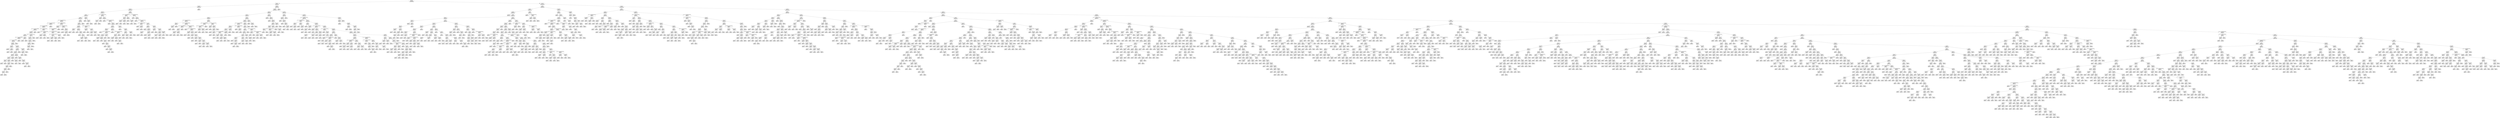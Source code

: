 digraph Tree {
node [shape=box, style="rounded", color="black", fontname=helvetica] ;
edge [fontname=helvetica] ;
0 [label="281 <= -4.8\ngini = 0.5\nsamples = 3682\nvalue = [2854, 2884]"] ;
1 [label="383 <= -5.2\ngini = 0.5\nsamples = 493\nvalue = [360, 417]"] ;
0 -> 1 [labeldistance=2.5, labelangle=45, headlabel="True"] ;
2 [label="198 <= 26.3\ngini = 0.5\nsamples = 235\nvalue = [193, 186]"] ;
1 -> 2 ;
3 [label="287 <= -0.1\ngini = 0.5\nsamples = 233\nvalue = [190, 186]"] ;
2 -> 3 ;
4 [label="289 <= -5.8\ngini = 0.5\nsamples = 189\nvalue = [164, 144]"] ;
3 -> 4 ;
5 [label="192 <= 1.7\ngini = 0.5\nsamples = 142\nvalue = [118, 118]"] ;
4 -> 5 ;
6 [label="45 <= -0.3\ngini = 0.5\nsamples = 136\nvalue = [117, 109]"] ;
5 -> 6 ;
7 [label="142 <= -1.7014117331926443e+38\ngini = 0.5\nsamples = 111\nvalue = [92, 95]"] ;
6 -> 7 ;
8 [label="194 <= -1.7014117331926443e+38\ngini = 0.5\nsamples = 94\nvalue = [84, 74]"] ;
7 -> 8 ;
9 [label="98 <= -1.7014117331926443e+38\ngini = 0.5\nsamples = 92\nvalue = [80, 74]"] ;
8 -> 9 ;
10 [label="255 <= -1.7014117331926443e+38\ngini = 0.5\nsamples = 86\nvalue = [78, 69]"] ;
9 -> 10 ;
11 [label="rain <= 543.0\ngini = 0.5\nsamples = 85\nvalue = [74, 69]"] ;
10 -> 11 ;
12 [label="0 <= -0.5\ngini = 0.4\nsamples = 60\nvalue = [70, 32]"] ;
11 -> 12 ;
13 [label="356 <= -1.7014117331926443e+38\ngini = 0.4\nsamples = 57\nvalue = [68, 25]"] ;
12 -> 13 ;
14 [label="23 <= -1.7014117331926443e+38\ngini = 0.4\nsamples = 56\nvalue = [66, 25]"] ;
13 -> 14 ;
15 [label="rain <= 13.5\ngini = 0.4\nsamples = 55\nvalue = [65, 25]"] ;
14 -> 15 ;
16 [label="rain <= 0.5\ngini = 0.1\nsamples = 21\nvalue = [34, 1]"] ;
15 -> 16 ;
17 [label="gini = 0.0\nsamples = 13\nvalue = [23, 0]"] ;
16 -> 17 ;
18 [label="rain <= 2.0\ngini = 0.2\nsamples = 8\nvalue = [11, 1]"] ;
16 -> 18 ;
19 [label="gini = 0.3\nsamples = 5\nvalue = [4, 1]"] ;
18 -> 19 ;
20 [label="gini = 0.0\nsamples = 3\nvalue = [7, 0]"] ;
18 -> 20 ;
21 [label="rain <= 337.5\ngini = 0.5\nsamples = 34\nvalue = [31, 24]"] ;
15 -> 21 ;
22 [label="rain <= 285.5\ngini = 0.5\nsamples = 27\nvalue = [21, 23]"] ;
21 -> 22 ;
23 [label="rain <= 137.0\ngini = 0.5\nsamples = 25\nvalue = [21, 17]"] ;
22 -> 23 ;
24 [label="rain <= 117.5\ngini = 0.5\nsamples = 15\nvalue = [11, 14]"] ;
23 -> 24 ;
25 [label="rain <= 23.0\ngini = 0.5\nsamples = 11\nvalue = [10, 9]"] ;
24 -> 25 ;
26 [label="rain <= 17.0\ngini = 0.4\nsamples = 4\nvalue = [2, 5]"] ;
25 -> 26 ;
27 [label="gini = 0.5\nsamples = 2\nvalue = [2, 2]"] ;
26 -> 27 ;
28 [label="gini = 0.0\nsamples = 2\nvalue = [0, 3]"] ;
26 -> 28 ;
29 [label="rain <= 108.5\ngini = 0.4\nsamples = 7\nvalue = [8, 4]"] ;
25 -> 29 ;
30 [label="rain <= 75.5\ngini = 0.5\nsamples = 6\nvalue = [7, 4]"] ;
29 -> 30 ;
31 [label="rain <= 44.5\ngini = 0.4\nsamples = 5\nvalue = [7, 3]"] ;
30 -> 31 ;
32 [label="rain <= 34.0\ngini = 0.5\nsamples = 4\nvalue = [5, 3]"] ;
31 -> 32 ;
33 [label="rain <= 24.5\ngini = 0.4\nsamples = 3\nvalue = [5, 2]"] ;
32 -> 33 ;
34 [label="gini = 0.5\nsamples = 2\nvalue = [3, 2]"] ;
33 -> 34 ;
35 [label="gini = 0.0\nsamples = 1\nvalue = [2, 0]"] ;
33 -> 35 ;
36 [label="gini = 0.0\nsamples = 1\nvalue = [0, 1]"] ;
32 -> 36 ;
37 [label="gini = 0.0\nsamples = 1\nvalue = [2, 0]"] ;
31 -> 37 ;
38 [label="gini = 0.0\nsamples = 1\nvalue = [0, 1]"] ;
30 -> 38 ;
39 [label="gini = 0.0\nsamples = 1\nvalue = [1, 0]"] ;
29 -> 39 ;
40 [label="rain <= 128.0\ngini = 0.3\nsamples = 4\nvalue = [1, 5]"] ;
24 -> 40 ;
41 [label="gini = 0.0\nsamples = 2\nvalue = [0, 3]"] ;
40 -> 41 ;
42 [label="rain <= 130.5\ngini = 0.4\nsamples = 2\nvalue = [1, 2]"] ;
40 -> 42 ;
43 [label="gini = 0.0\nsamples = 1\nvalue = [1, 0]"] ;
42 -> 43 ;
44 [label="gini = 0.0\nsamples = 1\nvalue = [0, 2]"] ;
42 -> 44 ;
45 [label="rain <= 179.5\ngini = 0.4\nsamples = 10\nvalue = [10, 3]"] ;
23 -> 45 ;
46 [label="gini = 0.0\nsamples = 3\nvalue = [4, 0]"] ;
45 -> 46 ;
47 [label="rain <= 189.5\ngini = 0.4\nsamples = 7\nvalue = [6, 3]"] ;
45 -> 47 ;
48 [label="gini = 0.0\nsamples = 2\nvalue = [0, 2]"] ;
47 -> 48 ;
49 [label="rain <= 235.0\ngini = 0.2\nsamples = 5\nvalue = [6, 1]"] ;
47 -> 49 ;
50 [label="gini = 0.0\nsamples = 3\nvalue = [4, 0]"] ;
49 -> 50 ;
51 [label="rain <= 249.0\ngini = 0.4\nsamples = 2\nvalue = [2, 1]"] ;
49 -> 51 ;
52 [label="gini = 0.0\nsamples = 1\nvalue = [0, 1]"] ;
51 -> 52 ;
53 [label="gini = 0.0\nsamples = 1\nvalue = [2, 0]"] ;
51 -> 53 ;
54 [label="gini = 0.0\nsamples = 2\nvalue = [0, 6]"] ;
22 -> 54 ;
55 [label="rain <= 395.0\ngini = 0.2\nsamples = 7\nvalue = [10, 1]"] ;
21 -> 55 ;
56 [label="rain <= 369.5\ngini = 0.4\nsamples = 3\nvalue = [3, 1]"] ;
55 -> 56 ;
57 [label="gini = 0.0\nsamples = 2\nvalue = [3, 0]"] ;
56 -> 57 ;
58 [label="gini = 0.0\nsamples = 1\nvalue = [0, 1]"] ;
56 -> 58 ;
59 [label="gini = 0.0\nsamples = 4\nvalue = [7, 0]"] ;
55 -> 59 ;
60 [label="gini = 0.0\nsamples = 1\nvalue = [1, 0]"] ;
14 -> 60 ;
61 [label="gini = 0.0\nsamples = 1\nvalue = [2, 0]"] ;
13 -> 61 ;
62 [label="rain <= 1.0\ngini = 0.3\nsamples = 3\nvalue = [2, 7]"] ;
12 -> 62 ;
63 [label="gini = 0.0\nsamples = 1\nvalue = [2, 0]"] ;
62 -> 63 ;
64 [label="gini = 0.0\nsamples = 2\nvalue = [0, 7]"] ;
62 -> 64 ;
65 [label="352 <= -1.7014117331926443e+38\ngini = 0.2\nsamples = 25\nvalue = [4, 37]"] ;
11 -> 65 ;
66 [label="rain <= 1717.5\ngini = 0.2\nsamples = 23\nvalue = [4, 35]"] ;
65 -> 66 ;
67 [label="rain <= 1484.0\ngini = 0.3\nsamples = 14\nvalue = [4, 19]"] ;
66 -> 67 ;
68 [label="rain <= 633.0\ngini = 0.1\nsamples = 13\nvalue = [1, 19]"] ;
67 -> 68 ;
69 [label="rain <= 584.0\ngini = 0.3\nsamples = 3\nvalue = [1, 4]"] ;
68 -> 69 ;
70 [label="gini = 0.0\nsamples = 2\nvalue = [0, 4]"] ;
69 -> 70 ;
71 [label="gini = 0.0\nsamples = 1\nvalue = [1, 0]"] ;
69 -> 71 ;
72 [label="gini = 0.0\nsamples = 10\nvalue = [0, 15]"] ;
68 -> 72 ;
73 [label="gini = 0.0\nsamples = 1\nvalue = [3, 0]"] ;
67 -> 73 ;
74 [label="gini = 0.0\nsamples = 9\nvalue = [0, 16]"] ;
66 -> 74 ;
75 [label="gini = 0.0\nsamples = 2\nvalue = [0, 2]"] ;
65 -> 75 ;
76 [label="gini = 0.0\nsamples = 1\nvalue = [4, 0]"] ;
10 -> 76 ;
77 [label="53 <= -1.7014117331926443e+38\ngini = 0.4\nsamples = 6\nvalue = [2, 5]"] ;
9 -> 77 ;
78 [label="gini = 0.0\nsamples = 2\nvalue = [0, 2]"] ;
77 -> 78 ;
79 [label="255 <= -1.7014117331926443e+38\ngini = 0.5\nsamples = 4\nvalue = [2, 3]"] ;
77 -> 79 ;
80 [label="rain <= 44.5\ngini = 0.5\nsamples = 2\nvalue = [1, 1]"] ;
79 -> 80 ;
81 [label="gini = 0.0\nsamples = 1\nvalue = [1, 0]"] ;
80 -> 81 ;
82 [label="gini = 0.0\nsamples = 1\nvalue = [0, 1]"] ;
80 -> 82 ;
83 [label="rain <= 6.5\ngini = 0.4\nsamples = 2\nvalue = [1, 2]"] ;
79 -> 83 ;
84 [label="gini = 0.0\nsamples = 1\nvalue = [1, 0]"] ;
83 -> 84 ;
85 [label="gini = 0.0\nsamples = 1\nvalue = [0, 2]"] ;
83 -> 85 ;
86 [label="gini = 0.0\nsamples = 2\nvalue = [4, 0]"] ;
8 -> 86 ;
87 [label="136 <= -1.7014117331926443e+38\ngini = 0.4\nsamples = 17\nvalue = [8, 21]"] ;
7 -> 87 ;
88 [label="81 <= -0.4\ngini = 0.5\nsamples = 8\nvalue = [6, 5]"] ;
87 -> 88 ;
89 [label="277 <= -1.7014117331926443e+38\ngini = 0.5\nsamples = 7\nvalue = [6, 4]"] ;
88 -> 89 ;
90 [label="275 <= -1.7014117331926443e+38\ngini = 0.5\nsamples = 6\nvalue = [5, 4]"] ;
89 -> 90 ;
91 [label="382 <= -1.7014117331926443e+38\ngini = 0.5\nsamples = 4\nvalue = [3, 3]"] ;
90 -> 91 ;
92 [label="rain <= 5215.5\ngini = 0.5\nsamples = 2\nvalue = [2, 2]"] ;
91 -> 92 ;
93 [label="gini = 0.0\nsamples = 1\nvalue = [2, 0]"] ;
92 -> 93 ;
94 [label="gini = 0.0\nsamples = 1\nvalue = [0, 2]"] ;
92 -> 94 ;
95 [label="rain <= 7.5\ngini = 0.5\nsamples = 2\nvalue = [1, 1]"] ;
91 -> 95 ;
96 [label="gini = 0.0\nsamples = 1\nvalue = [1, 0]"] ;
95 -> 96 ;
97 [label="gini = 0.0\nsamples = 1\nvalue = [0, 1]"] ;
95 -> 97 ;
98 [label="rain <= 130.0\ngini = 0.4\nsamples = 2\nvalue = [2, 1]"] ;
90 -> 98 ;
99 [label="gini = 0.0\nsamples = 1\nvalue = [2, 0]"] ;
98 -> 99 ;
100 [label="gini = 0.0\nsamples = 1\nvalue = [0, 1]"] ;
98 -> 100 ;
101 [label="gini = 0.0\nsamples = 1\nvalue = [1, 0]"] ;
89 -> 101 ;
102 [label="gini = 0.0\nsamples = 1\nvalue = [0, 1]"] ;
88 -> 102 ;
103 [label="53 <= -1.7014117331926443e+38\ngini = 0.2\nsamples = 9\nvalue = [2, 16]"] ;
87 -> 103 ;
104 [label="gini = 0.0\nsamples = 1\nvalue = [1, 0]"] ;
103 -> 104 ;
105 [label="85 <= -3.0\ngini = 0.1\nsamples = 8\nvalue = [1, 16]"] ;
103 -> 105 ;
106 [label="gini = 0.0\nsamples = 6\nvalue = [0, 12]"] ;
105 -> 106 ;
107 [label="rain <= 454.0\ngini = 0.3\nsamples = 2\nvalue = [1, 4]"] ;
105 -> 107 ;
108 [label="gini = 0.0\nsamples = 1\nvalue = [1, 0]"] ;
107 -> 108 ;
109 [label="gini = 0.0\nsamples = 1\nvalue = [0, 4]"] ;
107 -> 109 ;
110 [label="204 <= 0.6\ngini = 0.5\nsamples = 25\nvalue = [25, 14]"] ;
6 -> 110 ;
111 [label="195 <= 1.3\ngini = 0.5\nsamples = 22\nvalue = [20, 14]"] ;
110 -> 111 ;
112 [label="rain <= 48.5\ngini = 0.5\nsamples = 16\nvalue = [13, 11]"] ;
111 -> 112 ;
113 [label="39 <= 0.3\ngini = 0.2\nsamples = 4\nvalue = [7, 1]"] ;
112 -> 113 ;
114 [label="gini = 0.0\nsamples = 1\nvalue = [0, 1]"] ;
113 -> 114 ;
115 [label="gini = 0.0\nsamples = 3\nvalue = [7, 0]"] ;
113 -> 115 ;
116 [label="rain <= 411.5\ngini = 0.5\nsamples = 12\nvalue = [6, 10]"] ;
112 -> 116 ;
117 [label="gini = 0.0\nsamples = 5\nvalue = [0, 7]"] ;
116 -> 117 ;
118 [label="136 <= 0.3\ngini = 0.4\nsamples = 7\nvalue = [6, 3]"] ;
116 -> 118 ;
119 [label="gini = 0.0\nsamples = 3\nvalue = [4, 0]"] ;
118 -> 119 ;
120 [label="98 <= 4.0\ngini = 0.5\nsamples = 4\nvalue = [2, 3]"] ;
118 -> 120 ;
121 [label="rain <= 3887.5\ngini = 0.4\nsamples = 2\nvalue = [1, 2]"] ;
120 -> 121 ;
122 [label="gini = 0.0\nsamples = 1\nvalue = [1, 0]"] ;
121 -> 122 ;
123 [label="gini = 0.0\nsamples = 1\nvalue = [0, 2]"] ;
121 -> 123 ;
124 [label="rain <= 819.5\ngini = 0.5\nsamples = 2\nvalue = [1, 1]"] ;
120 -> 124 ;
125 [label="gini = 0.0\nsamples = 1\nvalue = [1, 0]"] ;
124 -> 125 ;
126 [label="gini = 0.0\nsamples = 1\nvalue = [0, 1]"] ;
124 -> 126 ;
127 [label="60 <= -1.7014117331926443e+38\ngini = 0.4\nsamples = 6\nvalue = [7, 3]"] ;
111 -> 127 ;
128 [label="rain <= 1168.0\ngini = 0.4\nsamples = 2\nvalue = [3, 1]"] ;
127 -> 128 ;
129 [label="gini = 0.0\nsamples = 1\nvalue = [3, 0]"] ;
128 -> 129 ;
130 [label="gini = 0.0\nsamples = 1\nvalue = [0, 1]"] ;
128 -> 130 ;
131 [label="77 <= 1.9\ngini = 0.4\nsamples = 4\nvalue = [4, 2]"] ;
127 -> 131 ;
132 [label="rain <= 170.5\ngini = 0.4\nsamples = 2\nvalue = [2, 1]"] ;
131 -> 132 ;
133 [label="gini = 0.0\nsamples = 1\nvalue = [2, 0]"] ;
132 -> 133 ;
134 [label="gini = 0.0\nsamples = 1\nvalue = [0, 1]"] ;
132 -> 134 ;
135 [label="rain <= 152.5\ngini = 0.4\nsamples = 2\nvalue = [2, 1]"] ;
131 -> 135 ;
136 [label="gini = 0.0\nsamples = 1\nvalue = [2, 0]"] ;
135 -> 136 ;
137 [label="gini = 0.0\nsamples = 1\nvalue = [0, 1]"] ;
135 -> 137 ;
138 [label="gini = 0.0\nsamples = 3\nvalue = [5, 0]"] ;
110 -> 138 ;
139 [label="259 <= 10.2\ngini = 0.2\nsamples = 6\nvalue = [1, 9]"] ;
5 -> 139 ;
140 [label="gini = 0.0\nsamples = 4\nvalue = [0, 8]"] ;
139 -> 140 ;
141 [label="rain <= 841.0\ngini = 0.5\nsamples = 2\nvalue = [1, 1]"] ;
139 -> 141 ;
142 [label="gini = 0.0\nsamples = 1\nvalue = [1, 0]"] ;
141 -> 142 ;
143 [label="gini = 0.0\nsamples = 1\nvalue = [0, 1]"] ;
141 -> 143 ;
144 [label="16 <= -1.7014117331926443e+38\ngini = 0.5\nsamples = 47\nvalue = [46, 26]"] ;
4 -> 144 ;
145 [label="24 <= 1.5\ngini = 0.3\nsamples = 4\nvalue = [1, 4]"] ;
144 -> 145 ;
146 [label="rain <= 111.0\ngini = 0.5\nsamples = 2\nvalue = [1, 1]"] ;
145 -> 146 ;
147 [label="gini = 0.0\nsamples = 1\nvalue = [0, 1]"] ;
146 -> 147 ;
148 [label="gini = 0.0\nsamples = 1\nvalue = [1, 0]"] ;
146 -> 148 ;
149 [label="gini = 0.0\nsamples = 2\nvalue = [0, 3]"] ;
145 -> 149 ;
150 [label="32 <= -5.3\ngini = 0.4\nsamples = 43\nvalue = [45, 22]"] ;
144 -> 150 ;
151 [label="gini = 0.0\nsamples = 3\nvalue = [4, 0]"] ;
150 -> 151 ;
152 [label="372 <= -1.7014117331926443e+38\ngini = 0.5\nsamples = 40\nvalue = [41, 22]"] ;
150 -> 152 ;
153 [label="gini = 0.0\nsamples = 2\nvalue = [6, 0]"] ;
152 -> 153 ;
154 [label="113 <= -1.0\ngini = 0.5\nsamples = 38\nvalue = [35, 22]"] ;
152 -> 154 ;
155 [label="374 <= -5.2\ngini = 0.5\nsamples = 29\nvalue = [23, 18]"] ;
154 -> 155 ;
156 [label="399 <= -5.1\ngini = 0.4\nsamples = 14\nvalue = [15, 7]"] ;
155 -> 156 ;
157 [label="gini = 0.0\nsamples = 2\nvalue = [2, 0]"] ;
156 -> 157 ;
158 [label="254 <= -1.7014117331926443e+38\ngini = 0.5\nsamples = 12\nvalue = [13, 7]"] ;
156 -> 158 ;
159 [label="155 <= -2.5\ngini = 0.5\nsamples = 10\nvalue = [10, 6]"] ;
158 -> 159 ;
160 [label="rain <= 128.5\ngini = 0.4\nsamples = 2\nvalue = [2, 1]"] ;
159 -> 160 ;
161 [label="gini = 0.0\nsamples = 1\nvalue = [0, 1]"] ;
160 -> 161 ;
162 [label="gini = 0.0\nsamples = 1\nvalue = [2, 0]"] ;
160 -> 162 ;
163 [label="rain <= 42.5\ngini = 0.5\nsamples = 8\nvalue = [8, 5]"] ;
159 -> 163 ;
164 [label="gini = 0.0\nsamples = 1\nvalue = [0, 1]"] ;
163 -> 164 ;
165 [label="rain <= 166.0\ngini = 0.4\nsamples = 7\nvalue = [8, 4]"] ;
163 -> 165 ;
166 [label="gini = 0.0\nsamples = 2\nvalue = [2, 0]"] ;
165 -> 166 ;
167 [label="rain <= 477.0\ngini = 0.5\nsamples = 5\nvalue = [6, 4]"] ;
165 -> 167 ;
168 [label="gini = 0.0\nsamples = 2\nvalue = [0, 2]"] ;
167 -> 168 ;
169 [label="rain <= 526.0\ngini = 0.4\nsamples = 3\nvalue = [6, 2]"] ;
167 -> 169 ;
170 [label="gini = 0.0\nsamples = 1\nvalue = [4, 0]"] ;
169 -> 170 ;
171 [label="rain <= 608.5\ngini = 0.5\nsamples = 2\nvalue = [2, 2]"] ;
169 -> 171 ;
172 [label="gini = 0.0\nsamples = 1\nvalue = [0, 2]"] ;
171 -> 172 ;
173 [label="gini = 0.0\nsamples = 1\nvalue = [2, 0]"] ;
171 -> 173 ;
174 [label="rain <= 2649.5\ngini = 0.4\nsamples = 2\nvalue = [3, 1]"] ;
158 -> 174 ;
175 [label="gini = 0.0\nsamples = 1\nvalue = [3, 0]"] ;
174 -> 175 ;
176 [label="gini = 0.0\nsamples = 1\nvalue = [0, 1]"] ;
174 -> 176 ;
177 [label="rain <= 0.5\ngini = 0.5\nsamples = 15\nvalue = [8, 11]"] ;
155 -> 177 ;
178 [label="gini = 0.0\nsamples = 4\nvalue = [4, 0]"] ;
177 -> 178 ;
179 [label="358 <= -1.7014117331926443e+38\ngini = 0.4\nsamples = 11\nvalue = [4, 11]"] ;
177 -> 179 ;
180 [label="69 <= -2.5\ngini = 0.5\nsamples = 5\nvalue = [4, 5]"] ;
179 -> 180 ;
181 [label="rain <= 2851.0\ngini = 0.5\nsamples = 2\nvalue = [2, 2]"] ;
180 -> 181 ;
182 [label="gini = 0.0\nsamples = 1\nvalue = [2, 0]"] ;
181 -> 182 ;
183 [label="gini = 0.0\nsamples = 1\nvalue = [0, 2]"] ;
181 -> 183 ;
184 [label="rain <= 18.0\ngini = 0.5\nsamples = 3\nvalue = [2, 3]"] ;
180 -> 184 ;
185 [label="gini = 0.0\nsamples = 1\nvalue = [0, 2]"] ;
184 -> 185 ;
186 [label="rain <= 69.5\ngini = 0.4\nsamples = 2\nvalue = [2, 1]"] ;
184 -> 186 ;
187 [label="gini = 0.0\nsamples = 1\nvalue = [2, 0]"] ;
186 -> 187 ;
188 [label="gini = 0.0\nsamples = 1\nvalue = [0, 1]"] ;
186 -> 188 ;
189 [label="gini = 0.0\nsamples = 6\nvalue = [0, 6]"] ;
179 -> 189 ;
190 [label="241 <= -1.2\ngini = 0.4\nsamples = 9\nvalue = [12, 4]"] ;
154 -> 190 ;
191 [label="gini = 0.0\nsamples = 3\nvalue = [4, 0]"] ;
190 -> 191 ;
192 [label="22 <= 0.5\ngini = 0.4\nsamples = 6\nvalue = [8, 4]"] ;
190 -> 192 ;
193 [label="19 <= 19.4\ngini = 0.5\nsamples = 4\nvalue = [5, 3]"] ;
192 -> 193 ;
194 [label="rain <= 61.0\ngini = 0.4\nsamples = 2\nvalue = [2, 1]"] ;
193 -> 194 ;
195 [label="gini = 0.0\nsamples = 1\nvalue = [2, 0]"] ;
194 -> 195 ;
196 [label="gini = 0.0\nsamples = 1\nvalue = [0, 1]"] ;
194 -> 196 ;
197 [label="rain <= 1164.5\ngini = 0.5\nsamples = 2\nvalue = [3, 2]"] ;
193 -> 197 ;
198 [label="gini = 0.0\nsamples = 1\nvalue = [0, 2]"] ;
197 -> 198 ;
199 [label="gini = 0.0\nsamples = 1\nvalue = [3, 0]"] ;
197 -> 199 ;
200 [label="rain <= 6.5\ngini = 0.4\nsamples = 2\nvalue = [3, 1]"] ;
192 -> 200 ;
201 [label="gini = 0.0\nsamples = 1\nvalue = [3, 0]"] ;
200 -> 201 ;
202 [label="gini = 0.0\nsamples = 1\nvalue = [0, 1]"] ;
200 -> 202 ;
203 [label="123 <= 0.5\ngini = 0.5\nsamples = 44\nvalue = [26, 42]"] ;
3 -> 203 ;
204 [label="249 <= -1.7014117331926443e+38\ngini = 0.3\nsamples = 9\nvalue = [3, 11]"] ;
203 -> 204 ;
205 [label="245 <= 0.6\ngini = 0.5\nsamples = 4\nvalue = [2, 3]"] ;
204 -> 205 ;
206 [label="rain <= 1872.0\ngini = 0.4\nsamples = 2\nvalue = [1, 2]"] ;
205 -> 206 ;
207 [label="gini = 0.0\nsamples = 1\nvalue = [1, 0]"] ;
206 -> 207 ;
208 [label="gini = 0.0\nsamples = 1\nvalue = [0, 2]"] ;
206 -> 208 ;
209 [label="rain <= 826.0\ngini = 0.5\nsamples = 2\nvalue = [1, 1]"] ;
205 -> 209 ;
210 [label="gini = 0.0\nsamples = 1\nvalue = [1, 0]"] ;
209 -> 210 ;
211 [label="gini = 0.0\nsamples = 1\nvalue = [0, 1]"] ;
209 -> 211 ;
212 [label="68 <= 0.3\ngini = 0.2\nsamples = 5\nvalue = [1, 8]"] ;
204 -> 212 ;
213 [label="gini = 0.0\nsamples = 3\nvalue = [0, 4]"] ;
212 -> 213 ;
214 [label="rain <= 4389.0\ngini = 0.3\nsamples = 2\nvalue = [1, 4]"] ;
212 -> 214 ;
215 [label="gini = 0.0\nsamples = 1\nvalue = [1, 0]"] ;
214 -> 215 ;
216 [label="gini = 0.0\nsamples = 1\nvalue = [0, 4]"] ;
214 -> 216 ;
217 [label="79 <= -1.7014117331926443e+38\ngini = 0.5\nsamples = 35\nvalue = [23, 31]"] ;
203 -> 217 ;
218 [label="gini = 0.0\nsamples = 2\nvalue = [0, 3]"] ;
217 -> 218 ;
219 [label="rain <= 5.5\ngini = 0.5\nsamples = 33\nvalue = [23, 28]"] ;
217 -> 219 ;
220 [label="gini = 0.0\nsamples = 8\nvalue = [11, 0]"] ;
219 -> 220 ;
221 [label="53 <= -1.7014117331926443e+38\ngini = 0.4\nsamples = 25\nvalue = [12, 28]"] ;
219 -> 221 ;
222 [label="58 <= -1.7014117331926443e+38\ngini = 0.4\nsamples = 3\nvalue = [3, 1]"] ;
221 -> 222 ;
223 [label="gini = 0.0\nsamples = 1\nvalue = [1, 0]"] ;
222 -> 223 ;
224 [label="rain <= 173.5\ngini = 0.4\nsamples = 2\nvalue = [2, 1]"] ;
222 -> 224 ;
225 [label="gini = 0.0\nsamples = 1\nvalue = [2, 0]"] ;
224 -> 225 ;
226 [label="gini = 0.0\nsamples = 1\nvalue = [0, 1]"] ;
224 -> 226 ;
227 [label="77 <= 3.7\ngini = 0.4\nsamples = 22\nvalue = [9, 27]"] ;
221 -> 227 ;
228 [label="260 <= 0.5\ngini = 0.3\nsamples = 14\nvalue = [5, 21]"] ;
227 -> 228 ;
229 [label="gini = 0.0\nsamples = 3\nvalue = [0, 6]"] ;
228 -> 229 ;
230 [label="rain <= 419.5\ngini = 0.4\nsamples = 11\nvalue = [5, 15]"] ;
228 -> 230 ;
231 [label="rain <= 113.0\ngini = 0.5\nsamples = 5\nvalue = [4, 4]"] ;
230 -> 231 ;
232 [label="gini = 0.0\nsamples = 3\nvalue = [0, 4]"] ;
231 -> 232 ;
233 [label="gini = 0.0\nsamples = 2\nvalue = [4, 0]"] ;
231 -> 233 ;
234 [label="rain <= 736.0\ngini = 0.2\nsamples = 6\nvalue = [1, 11]"] ;
230 -> 234 ;
235 [label="gini = 0.0\nsamples = 3\nvalue = [0, 9]"] ;
234 -> 235 ;
236 [label="rain <= 2988.5\ngini = 0.4\nsamples = 3\nvalue = [1, 2]"] ;
234 -> 236 ;
237 [label="gini = 0.0\nsamples = 1\nvalue = [1, 0]"] ;
236 -> 237 ;
238 [label="gini = 0.0\nsamples = 2\nvalue = [0, 2]"] ;
236 -> 238 ;
239 [label="179 <= 6.4\ngini = 0.5\nsamples = 8\nvalue = [4, 6]"] ;
227 -> 239 ;
240 [label="rain <= 466.5\ngini = 0.5\nsamples = 2\nvalue = [1, 1]"] ;
239 -> 240 ;
241 [label="gini = 0.0\nsamples = 1\nvalue = [0, 1]"] ;
240 -> 241 ;
242 [label="gini = 0.0\nsamples = 1\nvalue = [1, 0]"] ;
240 -> 242 ;
243 [label="137 <= 15.4\ngini = 0.5\nsamples = 6\nvalue = [3, 5]"] ;
239 -> 243 ;
244 [label="215 <= 11.5\ngini = 0.4\nsamples = 4\nvalue = [2, 4]"] ;
243 -> 244 ;
245 [label="rain <= 1419.5\ngini = 0.4\nsamples = 2\nvalue = [1, 2]"] ;
244 -> 245 ;
246 [label="gini = 0.0\nsamples = 1\nvalue = [1, 0]"] ;
245 -> 246 ;
247 [label="gini = 0.0\nsamples = 1\nvalue = [0, 2]"] ;
245 -> 247 ;
248 [label="rain <= 339.5\ngini = 0.4\nsamples = 2\nvalue = [1, 2]"] ;
244 -> 248 ;
249 [label="gini = 0.0\nsamples = 1\nvalue = [0, 2]"] ;
248 -> 249 ;
250 [label="gini = 0.0\nsamples = 1\nvalue = [1, 0]"] ;
248 -> 250 ;
251 [label="rain <= 1665.0\ngini = 0.5\nsamples = 2\nvalue = [1, 1]"] ;
243 -> 251 ;
252 [label="gini = 0.0\nsamples = 1\nvalue = [1, 0]"] ;
251 -> 252 ;
253 [label="gini = 0.0\nsamples = 1\nvalue = [0, 1]"] ;
251 -> 253 ;
254 [label="gini = 0.0\nsamples = 2\nvalue = [3, 0]"] ;
2 -> 254 ;
255 [label="368 <= 45.0\ngini = 0.5\nsamples = 258\nvalue = [167, 231]"] ;
1 -> 255 ;
256 [label="283 <= -5.2\ngini = 0.5\nsamples = 257\nvalue = [164, 231]"] ;
255 -> 256 ;
257 [label="229 <= 1.4\ngini = 0.5\nsamples = 118\nvalue = [90, 93]"] ;
256 -> 257 ;
258 [label="82 <= -0.7\ngini = 0.5\nsamples = 95\nvalue = [67, 83]"] ;
257 -> 258 ;
259 [label="366 <= 0.3\ngini = 0.5\nsamples = 45\nvalue = [38, 30]"] ;
258 -> 259 ;
260 [label="143 <= -1.7014117331926443e+38\ngini = 0.5\nsamples = 31\nvalue = [29, 16]"] ;
259 -> 260 ;
261 [label="382 <= -3.1\ngini = 0.2\nsamples = 5\nvalue = [11, 1]"] ;
260 -> 261 ;
262 [label="rain <= 3106.5\ngini = 0.4\nsamples = 2\nvalue = [2, 1]"] ;
261 -> 262 ;
263 [label="gini = 0.0\nsamples = 1\nvalue = [2, 0]"] ;
262 -> 263 ;
264 [label="gini = 0.0\nsamples = 1\nvalue = [0, 1]"] ;
262 -> 264 ;
265 [label="gini = 0.0\nsamples = 3\nvalue = [9, 0]"] ;
261 -> 265 ;
266 [label="171 <= -1.7014117331926443e+38\ngini = 0.5\nsamples = 26\nvalue = [18, 15]"] ;
260 -> 266 ;
267 [label="190 <= -1.7014117331926443e+38\ngini = 0.5\nsamples = 12\nvalue = [9, 5]"] ;
266 -> 267 ;
268 [label="9 <= -2.0\ngini = 0.5\nsamples = 11\nvalue = [8, 5]"] ;
267 -> 268 ;
269 [label="rain <= 242.5\ngini = 0.5\nsamples = 4\nvalue = [3, 2]"] ;
268 -> 269 ;
270 [label="gini = 0.0\nsamples = 2\nvalue = [3, 0]"] ;
269 -> 270 ;
271 [label="gini = 0.0\nsamples = 2\nvalue = [0, 2]"] ;
269 -> 271 ;
272 [label="rain <= 1324.0\ngini = 0.5\nsamples = 7\nvalue = [5, 3]"] ;
268 -> 272 ;
273 [label="gini = 0.0\nsamples = 4\nvalue = [5, 0]"] ;
272 -> 273 ;
274 [label="gini = 0.0\nsamples = 3\nvalue = [0, 3]"] ;
272 -> 274 ;
275 [label="gini = 0.0\nsamples = 1\nvalue = [1, 0]"] ;
267 -> 275 ;
276 [label="347 <= -1.7014117331926443e+38\ngini = 0.5\nsamples = 14\nvalue = [9, 10]"] ;
266 -> 276 ;
277 [label="gini = 0.0\nsamples = 1\nvalue = [0, 1]"] ;
276 -> 277 ;
278 [label="257 <= -1.7014117331926443e+38\ngini = 0.5\nsamples = 13\nvalue = [9, 9]"] ;
276 -> 278 ;
279 [label="rain <= 330.5\ngini = 0.4\nsamples = 2\nvalue = [1, 2]"] ;
278 -> 279 ;
280 [label="gini = 0.0\nsamples = 1\nvalue = [0, 2]"] ;
279 -> 280 ;
281 [label="gini = 0.0\nsamples = 1\nvalue = [1, 0]"] ;
279 -> 281 ;
282 [label="367 <= -3.5\ngini = 0.5\nsamples = 11\nvalue = [8, 7]"] ;
278 -> 282 ;
283 [label="rain <= 164.5\ngini = 0.4\nsamples = 2\nvalue = [2, 1]"] ;
282 -> 283 ;
284 [label="gini = 0.0\nsamples = 1\nvalue = [2, 0]"] ;
283 -> 284 ;
285 [label="gini = 0.0\nsamples = 1\nvalue = [0, 1]"] ;
283 -> 285 ;
286 [label="214 <= -1.5\ngini = 0.5\nsamples = 9\nvalue = [6, 6]"] ;
282 -> 286 ;
287 [label="rain <= 737.5\ngini = 0.5\nsamples = 3\nvalue = [2, 2]"] ;
286 -> 287 ;
288 [label="gini = 0.0\nsamples = 2\nvalue = [2, 0]"] ;
287 -> 288 ;
289 [label="gini = 0.0\nsamples = 1\nvalue = [0, 2]"] ;
287 -> 289 ;
290 [label="133 <= -0.9\ngini = 0.5\nsamples = 6\nvalue = [4, 4]"] ;
286 -> 290 ;
291 [label="rain <= 1733.5\ngini = 0.5\nsamples = 2\nvalue = [1, 1]"] ;
290 -> 291 ;
292 [label="gini = 0.0\nsamples = 1\nvalue = [1, 0]"] ;
291 -> 292 ;
293 [label="gini = 0.0\nsamples = 1\nvalue = [0, 1]"] ;
291 -> 293 ;
294 [label="177 <= -0.8\ngini = 0.5\nsamples = 4\nvalue = [3, 3]"] ;
290 -> 294 ;
295 [label="rain <= 3247.5\ngini = 0.5\nsamples = 2\nvalue = [2, 2]"] ;
294 -> 295 ;
296 [label="gini = 0.0\nsamples = 1\nvalue = [2, 0]"] ;
295 -> 296 ;
297 [label="gini = 0.0\nsamples = 1\nvalue = [0, 2]"] ;
295 -> 297 ;
298 [label="rain <= 3500.0\ngini = 0.5\nsamples = 2\nvalue = [1, 1]"] ;
294 -> 298 ;
299 [label="gini = 0.0\nsamples = 1\nvalue = [1, 0]"] ;
298 -> 299 ;
300 [label="gini = 0.0\nsamples = 1\nvalue = [0, 1]"] ;
298 -> 300 ;
301 [label="139 <= 0.8\ngini = 0.5\nsamples = 14\nvalue = [9, 14]"] ;
259 -> 301 ;
302 [label="203 <= -1.7014117331926443e+38\ngini = 0.4\nsamples = 7\nvalue = [4, 9]"] ;
301 -> 302 ;
303 [label="199 <= -1.7014117331926443e+38\ngini = 0.4\nsamples = 6\nvalue = [4, 8]"] ;
302 -> 303 ;
304 [label="rain <= 625.5\ngini = 0.5\nsamples = 4\nvalue = [3, 5]"] ;
303 -> 304 ;
305 [label="gini = 0.0\nsamples = 2\nvalue = [3, 0]"] ;
304 -> 305 ;
306 [label="gini = 0.0\nsamples = 2\nvalue = [0, 5]"] ;
304 -> 306 ;
307 [label="rain <= 435.5\ngini = 0.4\nsamples = 2\nvalue = [1, 3]"] ;
303 -> 307 ;
308 [label="gini = 0.0\nsamples = 1\nvalue = [1, 0]"] ;
307 -> 308 ;
309 [label="gini = 0.0\nsamples = 1\nvalue = [0, 3]"] ;
307 -> 309 ;
310 [label="gini = 0.0\nsamples = 1\nvalue = [0, 1]"] ;
302 -> 310 ;
311 [label="147 <= -1.7014117331926443e+38\ngini = 0.5\nsamples = 7\nvalue = [5, 5]"] ;
301 -> 311 ;
312 [label="rain <= 696.0\ngini = 0.5\nsamples = 2\nvalue = [1, 1]"] ;
311 -> 312 ;
313 [label="gini = 0.0\nsamples = 1\nvalue = [1, 0]"] ;
312 -> 313 ;
314 [label="gini = 0.0\nsamples = 1\nvalue = [0, 1]"] ;
312 -> 314 ;
315 [label="rain <= 120.0\ngini = 0.5\nsamples = 5\nvalue = [4, 4]"] ;
311 -> 315 ;
316 [label="rain <= 51.0\ngini = 0.3\nsamples = 4\nvalue = [4, 1]"] ;
315 -> 316 ;
317 [label="gini = 0.0\nsamples = 2\nvalue = [2, 0]"] ;
316 -> 317 ;
318 [label="rain <= 79.5\ngini = 0.4\nsamples = 2\nvalue = [2, 1]"] ;
316 -> 318 ;
319 [label="gini = 0.0\nsamples = 1\nvalue = [0, 1]"] ;
318 -> 319 ;
320 [label="gini = 0.0\nsamples = 1\nvalue = [2, 0]"] ;
318 -> 320 ;
321 [label="gini = 0.0\nsamples = 1\nvalue = [0, 3]"] ;
315 -> 321 ;
322 [label="372 <= 1.4\ngini = 0.5\nsamples = 50\nvalue = [29, 53]"] ;
258 -> 322 ;
323 [label="138 <= -0.2\ngini = 0.5\nsamples = 44\nvalue = [28, 43]"] ;
322 -> 323 ;
324 [label="284 <= -1.7014117331926443e+38\ngini = 0.5\nsamples = 22\nvalue = [19, 19]"] ;
323 -> 324 ;
325 [label="394 <= 1.4\ngini = 0.5\nsamples = 19\nvalue = [15, 18]"] ;
324 -> 325 ;
326 [label="90 <= 1.7\ngini = 0.5\nsamples = 17\nvalue = [13, 15]"] ;
325 -> 326 ;
327 [label="173 <= -1.7014117331926443e+38\ngini = 0.5\nsamples = 6\nvalue = [3, 3]"] ;
326 -> 327 ;
328 [label="rain <= 1815.0\ngini = 0.5\nsamples = 2\nvalue = [1, 1]"] ;
327 -> 328 ;
329 [label="gini = 0.0\nsamples = 1\nvalue = [1, 0]"] ;
328 -> 329 ;
330 [label="gini = 0.0\nsamples = 1\nvalue = [0, 1]"] ;
328 -> 330 ;
331 [label="80 <= -0.6\ngini = 0.5\nsamples = 4\nvalue = [2, 2]"] ;
327 -> 331 ;
332 [label="rain <= 62.5\ngini = 0.5\nsamples = 2\nvalue = [1, 1]"] ;
331 -> 332 ;
333 [label="gini = 0.0\nsamples = 1\nvalue = [1, 0]"] ;
332 -> 333 ;
334 [label="gini = 0.0\nsamples = 1\nvalue = [0, 1]"] ;
332 -> 334 ;
335 [label="rain <= 11.5\ngini = 0.5\nsamples = 2\nvalue = [1, 1]"] ;
331 -> 335 ;
336 [label="gini = 0.0\nsamples = 1\nvalue = [1, 0]"] ;
335 -> 336 ;
337 [label="gini = 0.0\nsamples = 1\nvalue = [0, 1]"] ;
335 -> 337 ;
338 [label="rain <= 4265.5\ngini = 0.5\nsamples = 11\nvalue = [10, 12]"] ;
326 -> 338 ;
339 [label="gini = 0.0\nsamples = 5\nvalue = [10, 0]"] ;
338 -> 339 ;
340 [label="gini = 0.0\nsamples = 6\nvalue = [0, 12]"] ;
338 -> 340 ;
341 [label="rain <= 4200.5\ngini = 0.5\nsamples = 2\nvalue = [2, 3]"] ;
325 -> 341 ;
342 [label="gini = 0.0\nsamples = 1\nvalue = [2, 0]"] ;
341 -> 342 ;
343 [label="gini = 0.0\nsamples = 1\nvalue = [0, 3]"] ;
341 -> 343 ;
344 [label="388 <= -1.7014117331926443e+38\ngini = 0.3\nsamples = 3\nvalue = [4, 1]"] ;
324 -> 344 ;
345 [label="gini = 0.0\nsamples = 1\nvalue = [1, 0]"] ;
344 -> 345 ;
346 [label="rain <= 363.5\ngini = 0.4\nsamples = 2\nvalue = [3, 1]"] ;
344 -> 346 ;
347 [label="gini = 0.0\nsamples = 1\nvalue = [3, 0]"] ;
346 -> 347 ;
348 [label="gini = 0.0\nsamples = 1\nvalue = [0, 1]"] ;
346 -> 348 ;
349 [label="362 <= 0.8\ngini = 0.4\nsamples = 22\nvalue = [9, 24]"] ;
323 -> 349 ;
350 [label="26 <= 0.2\ngini = 0.4\nsamples = 20\nvalue = [9, 21]"] ;
349 -> 350 ;
351 [label="47 <= 0.4\ngini = 0.4\nsamples = 14\nvalue = [6, 18]"] ;
350 -> 351 ;
352 [label="109 <= 0.1\ngini = 0.4\nsamples = 13\nvalue = [6, 16]"] ;
351 -> 352 ;
353 [label="185 <= -0.5\ngini = 0.4\nsamples = 9\nvalue = [4, 12]"] ;
352 -> 353 ;
354 [label="rain <= 2.5\ngini = 0.4\nsamples = 5\nvalue = [2, 6]"] ;
353 -> 354 ;
355 [label="gini = 0.0\nsamples = 1\nvalue = [1, 0]"] ;
354 -> 355 ;
356 [label="rain <= 818.0\ngini = 0.2\nsamples = 4\nvalue = [1, 6]"] ;
354 -> 356 ;
357 [label="gini = 0.0\nsamples = 2\nvalue = [0, 3]"] ;
356 -> 357 ;
358 [label="rain <= 1388.0\ngini = 0.4\nsamples = 2\nvalue = [1, 3]"] ;
356 -> 358 ;
359 [label="gini = 0.0\nsamples = 1\nvalue = [1, 0]"] ;
358 -> 359 ;
360 [label="gini = 0.0\nsamples = 1\nvalue = [0, 3]"] ;
358 -> 360 ;
361 [label="175 <= 0.4\ngini = 0.4\nsamples = 4\nvalue = [2, 6]"] ;
353 -> 361 ;
362 [label="rain <= 1051.0\ngini = 0.4\nsamples = 2\nvalue = [1, 3]"] ;
361 -> 362 ;
363 [label="gini = 0.0\nsamples = 1\nvalue = [1, 0]"] ;
362 -> 363 ;
364 [label="gini = 0.0\nsamples = 1\nvalue = [0, 3]"] ;
362 -> 364 ;
365 [label="rain <= 194.0\ngini = 0.4\nsamples = 2\nvalue = [1, 3]"] ;
361 -> 365 ;
366 [label="gini = 0.0\nsamples = 1\nvalue = [1, 0]"] ;
365 -> 366 ;
367 [label="gini = 0.0\nsamples = 1\nvalue = [0, 3]"] ;
365 -> 367 ;
368 [label="rain <= 20.0\ngini = 0.4\nsamples = 4\nvalue = [2, 4]"] ;
352 -> 368 ;
369 [label="gini = 0.0\nsamples = 1\nvalue = [1, 0]"] ;
368 -> 369 ;
370 [label="rain <= 556.5\ngini = 0.3\nsamples = 3\nvalue = [1, 4]"] ;
368 -> 370 ;
371 [label="gini = 0.0\nsamples = 2\nvalue = [0, 4]"] ;
370 -> 371 ;
372 [label="gini = 0.0\nsamples = 1\nvalue = [1, 0]"] ;
370 -> 372 ;
373 [label="gini = 0.0\nsamples = 1\nvalue = [0, 2]"] ;
351 -> 373 ;
374 [label="241 <= -1.7014117331926443e+38\ngini = 0.5\nsamples = 6\nvalue = [3, 3]"] ;
350 -> 374 ;
375 [label="rain <= 9.0\ngini = 0.5\nsamples = 2\nvalue = [1, 1]"] ;
374 -> 375 ;
376 [label="gini = 0.0\nsamples = 1\nvalue = [1, 0]"] ;
375 -> 376 ;
377 [label="gini = 0.0\nsamples = 1\nvalue = [0, 1]"] ;
375 -> 377 ;
378 [label="257 <= -1.7014117331926443e+38\ngini = 0.5\nsamples = 4\nvalue = [2, 2]"] ;
374 -> 378 ;
379 [label="rain <= 71.0\ngini = 0.5\nsamples = 2\nvalue = [1, 1]"] ;
378 -> 379 ;
380 [label="gini = 0.0\nsamples = 1\nvalue = [0, 1]"] ;
379 -> 380 ;
381 [label="gini = 0.0\nsamples = 1\nvalue = [1, 0]"] ;
379 -> 381 ;
382 [label="rain <= 55.5\ngini = 0.5\nsamples = 2\nvalue = [1, 1]"] ;
378 -> 382 ;
383 [label="gini = 0.0\nsamples = 1\nvalue = [1, 0]"] ;
382 -> 383 ;
384 [label="gini = 0.0\nsamples = 1\nvalue = [0, 1]"] ;
382 -> 384 ;
385 [label="gini = 0.0\nsamples = 2\nvalue = [0, 3]"] ;
349 -> 385 ;
386 [label="372 <= 9.2\ngini = 0.2\nsamples = 6\nvalue = [1, 10]"] ;
322 -> 386 ;
387 [label="gini = 0.0\nsamples = 3\nvalue = [0, 7]"] ;
386 -> 387 ;
388 [label="rain <= 3.0\ngini = 0.4\nsamples = 3\nvalue = [1, 3]"] ;
386 -> 388 ;
389 [label="gini = 0.0\nsamples = 1\nvalue = [1, 0]"] ;
388 -> 389 ;
390 [label="gini = 0.0\nsamples = 2\nvalue = [0, 3]"] ;
388 -> 390 ;
391 [label="249 <= 2.9\ngini = 0.4\nsamples = 23\nvalue = [23, 10]"] ;
257 -> 391 ;
392 [label="gini = 0.0\nsamples = 6\nvalue = [10, 0]"] ;
391 -> 392 ;
393 [label="337 <= 4.6\ngini = 0.5\nsamples = 17\nvalue = [13, 10]"] ;
391 -> 393 ;
394 [label="gini = 0.0\nsamples = 2\nvalue = [0, 3]"] ;
393 -> 394 ;
395 [label="304 <= 28.8\ngini = 0.5\nsamples = 15\nvalue = [13, 7]"] ;
393 -> 395 ;
396 [label="208 <= 8.3\ngini = 0.4\nsamples = 13\nvalue = [12, 5]"] ;
395 -> 396 ;
397 [label="250 <= 5.7\ngini = 0.5\nsamples = 7\nvalue = [5, 4]"] ;
396 -> 397 ;
398 [label="rain <= 71.0\ngini = 0.4\nsamples = 2\nvalue = [2, 1]"] ;
397 -> 398 ;
399 [label="gini = 0.0\nsamples = 1\nvalue = [2, 0]"] ;
398 -> 399 ;
400 [label="gini = 0.0\nsamples = 1\nvalue = [0, 1]"] ;
398 -> 400 ;
401 [label="286 <= -1.7014117331926443e+38\ngini = 0.5\nsamples = 5\nvalue = [3, 3]"] ;
397 -> 401 ;
402 [label="rain <= 1890.0\ngini = 0.5\nsamples = 2\nvalue = [1, 1]"] ;
401 -> 402 ;
403 [label="gini = 0.0\nsamples = 1\nvalue = [1, 0]"] ;
402 -> 403 ;
404 [label="gini = 0.0\nsamples = 1\nvalue = [0, 1]"] ;
402 -> 404 ;
405 [label="rain <= 484.5\ngini = 0.5\nsamples = 3\nvalue = [2, 2]"] ;
401 -> 405 ;
406 [label="gini = 0.0\nsamples = 2\nvalue = [2, 0]"] ;
405 -> 406 ;
407 [label="gini = 0.0\nsamples = 1\nvalue = [0, 2]"] ;
405 -> 407 ;
408 [label="98 <= 13.7\ngini = 0.2\nsamples = 6\nvalue = [7, 1]"] ;
396 -> 408 ;
409 [label="gini = 0.0\nsamples = 3\nvalue = [3, 0]"] ;
408 -> 409 ;
410 [label="rain <= 2290.0\ngini = 0.3\nsamples = 3\nvalue = [4, 1]"] ;
408 -> 410 ;
411 [label="gini = 0.0\nsamples = 2\nvalue = [4, 0]"] ;
410 -> 411 ;
412 [label="gini = 0.0\nsamples = 1\nvalue = [0, 1]"] ;
410 -> 412 ;
413 [label="rain <= 942.0\ngini = 0.4\nsamples = 2\nvalue = [1, 2]"] ;
395 -> 413 ;
414 [label="gini = 0.0\nsamples = 1\nvalue = [1, 0]"] ;
413 -> 414 ;
415 [label="gini = 0.0\nsamples = 1\nvalue = [0, 2]"] ;
413 -> 415 ;
416 [label="171 <= -5.4\ngini = 0.5\nsamples = 139\nvalue = [74, 138]"] ;
256 -> 416 ;
417 [label="169 <= -5.7\ngini = 0.3\nsamples = 18\nvalue = [5, 23]"] ;
416 -> 417 ;
418 [label="347 <= -5.6\ngini = 0.4\nsamples = 11\nvalue = [5, 10]"] ;
417 -> 418 ;
419 [label="gini = 0.0\nsamples = 1\nvalue = [0, 1]"] ;
418 -> 419 ;
420 [label="rain <= 478.5\ngini = 0.5\nsamples = 10\nvalue = [5, 9]"] ;
418 -> 420 ;
421 [label="gini = 0.0\nsamples = 4\nvalue = [4, 0]"] ;
420 -> 421 ;
422 [label="300 <= 15.7\ngini = 0.2\nsamples = 6\nvalue = [1, 9]"] ;
420 -> 422 ;
423 [label="gini = 0.0\nsamples = 4\nvalue = [0, 8]"] ;
422 -> 423 ;
424 [label="rain <= 964.0\ngini = 0.5\nsamples = 2\nvalue = [1, 1]"] ;
422 -> 424 ;
425 [label="gini = 0.0\nsamples = 1\nvalue = [0, 1]"] ;
424 -> 425 ;
426 [label="gini = 0.0\nsamples = 1\nvalue = [1, 0]"] ;
424 -> 426 ;
427 [label="gini = 0.0\nsamples = 7\nvalue = [0, 13]"] ;
417 -> 427 ;
428 [label="277 <= 14.3\ngini = 0.5\nsamples = 121\nvalue = [69, 115]"] ;
416 -> 428 ;
429 [label="315 <= -1.7014117331926443e+38\ngini = 0.5\nsamples = 113\nvalue = [67, 103]"] ;
428 -> 429 ;
430 [label="101 <= -1.7014117331926443e+38\ngini = 0.4\nsamples = 7\nvalue = [6, 3]"] ;
429 -> 430 ;
431 [label="185 <= 1.5\ngini = 0.4\nsamples = 3\nvalue = [1, 2]"] ;
430 -> 431 ;
432 [label="gini = 0.0\nsamples = 1\nvalue = [0, 1]"] ;
431 -> 432 ;
433 [label="rain <= 16.5\ngini = 0.5\nsamples = 2\nvalue = [1, 1]"] ;
431 -> 433 ;
434 [label="gini = 0.0\nsamples = 1\nvalue = [1, 0]"] ;
433 -> 434 ;
435 [label="gini = 0.0\nsamples = 1\nvalue = [0, 1]"] ;
433 -> 435 ;
436 [label="250 <= 7.2\ngini = 0.3\nsamples = 4\nvalue = [5, 1]"] ;
430 -> 436 ;
437 [label="gini = 0.0\nsamples = 2\nvalue = [3, 0]"] ;
436 -> 437 ;
438 [label="rain <= 2089.0\ngini = 0.4\nsamples = 2\nvalue = [2, 1]"] ;
436 -> 438 ;
439 [label="gini = 0.0\nsamples = 1\nvalue = [2, 0]"] ;
438 -> 439 ;
440 [label="gini = 0.0\nsamples = 1\nvalue = [0, 1]"] ;
438 -> 440 ;
441 [label="228 <= -5.4\ngini = 0.5\nsamples = 106\nvalue = [61, 100]"] ;
429 -> 441 ;
442 [label="41 <= -1.6\ngini = 0.3\nsamples = 8\nvalue = [2, 9]"] ;
441 -> 442 ;
443 [label="gini = 0.0\nsamples = 2\nvalue = [0, 3]"] ;
442 -> 443 ;
444 [label="rain <= 1666.5\ngini = 0.4\nsamples = 6\nvalue = [2, 6]"] ;
442 -> 444 ;
445 [label="rain <= 12.5\ngini = 0.4\nsamples = 3\nvalue = [2, 1]"] ;
444 -> 445 ;
446 [label="gini = 0.0\nsamples = 1\nvalue = [0, 1]"] ;
445 -> 446 ;
447 [label="gini = 0.0\nsamples = 2\nvalue = [2, 0]"] ;
445 -> 447 ;
448 [label="gini = 0.0\nsamples = 3\nvalue = [0, 5]"] ;
444 -> 448 ;
449 [label="377 <= -5.1\ngini = 0.5\nsamples = 98\nvalue = [59, 91]"] ;
441 -> 449 ;
450 [label="273 <= -1.7014117331926443e+38\ngini = 0.3\nsamples = 12\nvalue = [4, 15]"] ;
449 -> 450 ;
451 [label="rain <= 17.5\ngini = 0.5\nsamples = 2\nvalue = [1, 1]"] ;
450 -> 451 ;
452 [label="gini = 0.0\nsamples = 1\nvalue = [1, 0]"] ;
451 -> 452 ;
453 [label="gini = 0.0\nsamples = 1\nvalue = [0, 1]"] ;
451 -> 453 ;
454 [label="350 <= -4.9\ngini = 0.3\nsamples = 10\nvalue = [3, 14]"] ;
450 -> 454 ;
455 [label="29 <= -2.4\ngini = 0.4\nsamples = 4\nvalue = [2, 5]"] ;
454 -> 455 ;
456 [label="rain <= 359.0\ngini = 0.4\nsamples = 2\nvalue = [1, 3]"] ;
455 -> 456 ;
457 [label="gini = 0.0\nsamples = 1\nvalue = [1, 0]"] ;
456 -> 457 ;
458 [label="gini = 0.0\nsamples = 1\nvalue = [0, 3]"] ;
456 -> 458 ;
459 [label="rain <= 101.5\ngini = 0.4\nsamples = 2\nvalue = [1, 2]"] ;
455 -> 459 ;
460 [label="gini = 0.0\nsamples = 1\nvalue = [0, 2]"] ;
459 -> 460 ;
461 [label="gini = 0.0\nsamples = 1\nvalue = [1, 0]"] ;
459 -> 461 ;
462 [label="105 <= 3.5\ngini = 0.2\nsamples = 6\nvalue = [1, 9]"] ;
454 -> 462 ;
463 [label="gini = 0.0\nsamples = 3\nvalue = [0, 5]"] ;
462 -> 463 ;
464 [label="rain <= 4.0\ngini = 0.3\nsamples = 3\nvalue = [1, 4]"] ;
462 -> 464 ;
465 [label="gini = 0.0\nsamples = 1\nvalue = [1, 0]"] ;
464 -> 465 ;
466 [label="gini = 0.0\nsamples = 2\nvalue = [0, 4]"] ;
464 -> 466 ;
467 [label="51 <= -5.4\ngini = 0.5\nsamples = 86\nvalue = [55, 76]"] ;
449 -> 467 ;
468 [label="297 <= -1.7014117331926443e+38\ngini = 0.4\nsamples = 3\nvalue = [3, 1]"] ;
467 -> 468 ;
469 [label="gini = 0.0\nsamples = 1\nvalue = [1, 0]"] ;
468 -> 469 ;
470 [label="rain <= 17.5\ngini = 0.4\nsamples = 2\nvalue = [2, 1]"] ;
468 -> 470 ;
471 [label="gini = 0.0\nsamples = 1\nvalue = [2, 0]"] ;
470 -> 471 ;
472 [label="gini = 0.0\nsamples = 1\nvalue = [0, 1]"] ;
470 -> 472 ;
473 [label="387 <= -4.9\ngini = 0.5\nsamples = 83\nvalue = [52, 75]"] ;
467 -> 473 ;
474 [label="375 <= -5.0\ngini = 0.5\nsamples = 18\nvalue = [15, 12]"] ;
473 -> 474 ;
475 [label="53 <= -5.1\ngini = 0.5\nsamples = 12\nvalue = [9, 10]"] ;
474 -> 475 ;
476 [label="rain <= 230.5\ngini = 0.4\nsamples = 2\nvalue = [1, 2]"] ;
475 -> 476 ;
477 [label="gini = 0.0\nsamples = 1\nvalue = [0, 2]"] ;
476 -> 477 ;
478 [label="gini = 0.0\nsamples = 1\nvalue = [1, 0]"] ;
476 -> 478 ;
479 [label="138 <= -1.7014117331926443e+38\ngini = 0.5\nsamples = 10\nvalue = [8, 8]"] ;
475 -> 479 ;
480 [label="rain <= 59.0\ngini = 0.5\nsamples = 2\nvalue = [1, 1]"] ;
479 -> 480 ;
481 [label="gini = 0.0\nsamples = 1\nvalue = [1, 0]"] ;
480 -> 481 ;
482 [label="gini = 0.0\nsamples = 1\nvalue = [0, 1]"] ;
480 -> 482 ;
483 [label="rain <= 3.5\ngini = 0.5\nsamples = 8\nvalue = [7, 7]"] ;
479 -> 483 ;
484 [label="gini = 0.0\nsamples = 2\nvalue = [4, 0]"] ;
483 -> 484 ;
485 [label="rain <= 83.0\ngini = 0.4\nsamples = 6\nvalue = [3, 7]"] ;
483 -> 485 ;
486 [label="gini = 0.0\nsamples = 3\nvalue = [0, 5]"] ;
485 -> 486 ;
487 [label="rain <= 743.5\ngini = 0.5\nsamples = 3\nvalue = [3, 2]"] ;
485 -> 487 ;
488 [label="gini = 0.0\nsamples = 2\nvalue = [3, 0]"] ;
487 -> 488 ;
489 [label="gini = 0.0\nsamples = 1\nvalue = [0, 2]"] ;
487 -> 489 ;
490 [label="96 <= -3.1\ngini = 0.4\nsamples = 6\nvalue = [6, 2]"] ;
474 -> 490 ;
491 [label="gini = 0.0\nsamples = 2\nvalue = [2, 0]"] ;
490 -> 491 ;
492 [label="299 <= 2.0\ngini = 0.4\nsamples = 4\nvalue = [4, 2]"] ;
490 -> 492 ;
493 [label="rain <= 1513.5\ngini = 0.4\nsamples = 2\nvalue = [3, 1]"] ;
492 -> 493 ;
494 [label="gini = 0.0\nsamples = 1\nvalue = [3, 0]"] ;
493 -> 494 ;
495 [label="gini = 0.0\nsamples = 1\nvalue = [0, 1]"] ;
493 -> 495 ;
496 [label="rain <= 784.5\ngini = 0.5\nsamples = 2\nvalue = [1, 1]"] ;
492 -> 496 ;
497 [label="gini = 0.0\nsamples = 1\nvalue = [1, 0]"] ;
496 -> 497 ;
498 [label="gini = 0.0\nsamples = 1\nvalue = [0, 1]"] ;
496 -> 498 ;
499 [label="367 <= 3.0\ngini = 0.5\nsamples = 65\nvalue = [37, 63]"] ;
473 -> 499 ;
500 [label="144 <= -4.8\ngini = 0.4\nsamples = 38\nvalue = [18, 42]"] ;
499 -> 500 ;
501 [label="rain <= 203.0\ngini = 0.5\nsamples = 20\nvalue = [13, 21]"] ;
500 -> 501 ;
502 [label="308 <= -1.7014117331926443e+38\ngini = 0.5\nsamples = 12\nvalue = [11, 8]"] ;
501 -> 502 ;
503 [label="rain <= 18.5\ngini = 0.5\nsamples = 6\nvalue = [4, 7]"] ;
502 -> 503 ;
504 [label="gini = 0.0\nsamples = 2\nvalue = [0, 4]"] ;
503 -> 504 ;
505 [label="rain <= 91.0\ngini = 0.5\nsamples = 4\nvalue = [4, 3]"] ;
503 -> 505 ;
506 [label="gini = 0.0\nsamples = 3\nvalue = [4, 0]"] ;
505 -> 506 ;
507 [label="gini = 0.0\nsamples = 1\nvalue = [0, 3]"] ;
505 -> 507 ;
508 [label="85 <= -4.7\ngini = 0.2\nsamples = 6\nvalue = [7, 1]"] ;
502 -> 508 ;
509 [label="gini = 0.0\nsamples = 4\nvalue = [5, 0]"] ;
508 -> 509 ;
510 [label="rain <= 54.0\ngini = 0.4\nsamples = 2\nvalue = [2, 1]"] ;
508 -> 510 ;
511 [label="gini = 0.0\nsamples = 1\nvalue = [0, 1]"] ;
510 -> 511 ;
512 [label="gini = 0.0\nsamples = 1\nvalue = [2, 0]"] ;
510 -> 512 ;
513 [label="72 <= -1.8\ngini = 0.2\nsamples = 8\nvalue = [2, 13]"] ;
501 -> 513 ;
514 [label="gini = 0.0\nsamples = 4\nvalue = [0, 8]"] ;
513 -> 514 ;
515 [label="12 <= 1.8\ngini = 0.4\nsamples = 4\nvalue = [2, 5]"] ;
513 -> 515 ;
516 [label="rain <= 921.0\ngini = 0.4\nsamples = 2\nvalue = [1, 3]"] ;
515 -> 516 ;
517 [label="gini = 0.0\nsamples = 1\nvalue = [1, 0]"] ;
516 -> 517 ;
518 [label="gini = 0.0\nsamples = 1\nvalue = [0, 3]"] ;
516 -> 518 ;
519 [label="rain <= 2276.5\ngini = 0.4\nsamples = 2\nvalue = [1, 2]"] ;
515 -> 519 ;
520 [label="gini = 0.0\nsamples = 1\nvalue = [1, 0]"] ;
519 -> 520 ;
521 [label="gini = 0.0\nsamples = 1\nvalue = [0, 2]"] ;
519 -> 521 ;
522 [label="46 <= -1.7014117331926443e+38\ngini = 0.3\nsamples = 18\nvalue = [5, 21]"] ;
500 -> 522 ;
523 [label="31 <= -1.7014117331926443e+38\ngini = 0.5\nsamples = 6\nvalue = [3, 3]"] ;
522 -> 523 ;
524 [label="gini = 0.0\nsamples = 1\nvalue = [0, 1]"] ;
523 -> 524 ;
525 [label="2 <= 0.1\ngini = 0.5\nsamples = 5\nvalue = [3, 2]"] ;
523 -> 525 ;
526 [label="rain <= 51.0\ngini = 0.5\nsamples = 4\nvalue = [2, 2]"] ;
525 -> 526 ;
527 [label="gini = 0.0\nsamples = 1\nvalue = [1, 0]"] ;
526 -> 527 ;
528 [label="rain <= 475.5\ngini = 0.4\nsamples = 3\nvalue = [1, 2]"] ;
526 -> 528 ;
529 [label="gini = 0.0\nsamples = 2\nvalue = [0, 2]"] ;
528 -> 529 ;
530 [label="gini = 0.0\nsamples = 1\nvalue = [1, 0]"] ;
528 -> 530 ;
531 [label="gini = 0.0\nsamples = 1\nvalue = [1, 0]"] ;
525 -> 531 ;
532 [label="249 <= 2.4\ngini = 0.2\nsamples = 12\nvalue = [2, 18]"] ;
522 -> 532 ;
533 [label="gini = 0.0\nsamples = 8\nvalue = [0, 11]"] ;
532 -> 533 ;
534 [label="118 <= -0.0\ngini = 0.3\nsamples = 4\nvalue = [2, 7]"] ;
532 -> 534 ;
535 [label="rain <= 531.5\ngini = 0.3\nsamples = 2\nvalue = [1, 4]"] ;
534 -> 535 ;
536 [label="gini = 0.0\nsamples = 1\nvalue = [1, 0]"] ;
535 -> 536 ;
537 [label="gini = 0.0\nsamples = 1\nvalue = [0, 4]"] ;
535 -> 537 ;
538 [label="rain <= 1832.0\ngini = 0.4\nsamples = 2\nvalue = [1, 3]"] ;
534 -> 538 ;
539 [label="gini = 0.0\nsamples = 1\nvalue = [1, 0]"] ;
538 -> 539 ;
540 [label="gini = 0.0\nsamples = 1\nvalue = [0, 3]"] ;
538 -> 540 ;
541 [label="122 <= 5.2\ngini = 0.5\nsamples = 27\nvalue = [19, 21]"] ;
499 -> 541 ;
542 [label="124 <= 7.9\ngini = 0.4\nsamples = 4\nvalue = [5, 2]"] ;
541 -> 542 ;
543 [label="rain <= 1301.5\ngini = 0.4\nsamples = 2\nvalue = [3, 1]"] ;
542 -> 543 ;
544 [label="gini = 0.0\nsamples = 1\nvalue = [3, 0]"] ;
543 -> 544 ;
545 [label="gini = 0.0\nsamples = 1\nvalue = [0, 1]"] ;
543 -> 545 ;
546 [label="rain <= 952.0\ngini = 0.4\nsamples = 2\nvalue = [2, 1]"] ;
542 -> 546 ;
547 [label="gini = 0.0\nsamples = 1\nvalue = [2, 0]"] ;
546 -> 547 ;
548 [label="gini = 0.0\nsamples = 1\nvalue = [0, 1]"] ;
546 -> 548 ;
549 [label="320 <= 14.1\ngini = 0.5\nsamples = 23\nvalue = [14, 19]"] ;
541 -> 549 ;
550 [label="279 <= 7.8\ngini = 0.5\nsamples = 22\nvalue = [14, 18]"] ;
549 -> 550 ;
551 [label="104 <= -1.7014117331926443e+38\ngini = 0.4\nsamples = 7\nvalue = [3, 6]"] ;
550 -> 551 ;
552 [label="352 <= 10.4\ngini = 0.4\nsamples = 4\nvalue = [2, 4]"] ;
551 -> 552 ;
553 [label="rain <= 956.5\ngini = 0.4\nsamples = 2\nvalue = [1, 2]"] ;
552 -> 553 ;
554 [label="gini = 0.0\nsamples = 1\nvalue = [1, 0]"] ;
553 -> 554 ;
555 [label="gini = 0.0\nsamples = 1\nvalue = [0, 2]"] ;
553 -> 555 ;
556 [label="rain <= 451.0\ngini = 0.4\nsamples = 2\nvalue = [1, 2]"] ;
552 -> 556 ;
557 [label="gini = 0.0\nsamples = 1\nvalue = [1, 0]"] ;
556 -> 557 ;
558 [label="gini = 0.0\nsamples = 1\nvalue = [0, 2]"] ;
556 -> 558 ;
559 [label="rain <= 1793.5\ngini = 0.4\nsamples = 3\nvalue = [1, 2]"] ;
551 -> 559 ;
560 [label="gini = 0.0\nsamples = 1\nvalue = [1, 0]"] ;
559 -> 560 ;
561 [label="gini = 0.0\nsamples = 2\nvalue = [0, 2]"] ;
559 -> 561 ;
562 [label="313 <= 10.1\ngini = 0.5\nsamples = 15\nvalue = [11, 12]"] ;
550 -> 562 ;
563 [label="gini = 0.0\nsamples = 1\nvalue = [1, 0]"] ;
562 -> 563 ;
564 [label="44 <= 16.7\ngini = 0.5\nsamples = 14\nvalue = [10, 12]"] ;
562 -> 564 ;
565 [label="239 <= 13.6\ngini = 0.5\nsamples = 12\nvalue = [8, 9]"] ;
564 -> 565 ;
566 [label="25 <= 13.0\ngini = 0.5\nsamples = 5\nvalue = [3, 3]"] ;
565 -> 566 ;
567 [label="rain <= 330.5\ngini = 0.5\nsamples = 2\nvalue = [1, 1]"] ;
566 -> 567 ;
568 [label="gini = 0.0\nsamples = 1\nvalue = [1, 0]"] ;
567 -> 568 ;
569 [label="gini = 0.0\nsamples = 1\nvalue = [0, 1]"] ;
567 -> 569 ;
570 [label="rain <= 220.5\ngini = 0.5\nsamples = 3\nvalue = [2, 2]"] ;
566 -> 570 ;
571 [label="gini = 0.0\nsamples = 1\nvalue = [2, 0]"] ;
570 -> 571 ;
572 [label="gini = 0.0\nsamples = 2\nvalue = [0, 2]"] ;
570 -> 572 ;
573 [label="rain <= 140.5\ngini = 0.5\nsamples = 7\nvalue = [5, 6]"] ;
565 -> 573 ;
574 [label="gini = 0.0\nsamples = 3\nvalue = [5, 0]"] ;
573 -> 574 ;
575 [label="gini = 0.0\nsamples = 4\nvalue = [0, 6]"] ;
573 -> 575 ;
576 [label="rain <= 64.0\ngini = 0.5\nsamples = 2\nvalue = [2, 3]"] ;
564 -> 576 ;
577 [label="gini = 0.0\nsamples = 1\nvalue = [2, 0]"] ;
576 -> 577 ;
578 [label="gini = 0.0\nsamples = 1\nvalue = [0, 3]"] ;
576 -> 578 ;
579 [label="gini = 0.0\nsamples = 1\nvalue = [0, 1]"] ;
549 -> 579 ;
580 [label="291 <= 17.2\ngini = 0.2\nsamples = 8\nvalue = [2, 12]"] ;
428 -> 580 ;
581 [label="236 <= 14.9\ngini = 0.3\nsamples = 7\nvalue = [2, 9]"] ;
580 -> 581 ;
582 [label="gini = 0.0\nsamples = 1\nvalue = [0, 1]"] ;
581 -> 582 ;
583 [label="344 <= 26.2\ngini = 0.3\nsamples = 6\nvalue = [2, 8]"] ;
581 -> 583 ;
584 [label="rain <= 0.5\ngini = 0.4\nsamples = 3\nvalue = [1, 3]"] ;
583 -> 584 ;
585 [label="gini = 0.0\nsamples = 1\nvalue = [1, 0]"] ;
584 -> 585 ;
586 [label="gini = 0.0\nsamples = 2\nvalue = [0, 3]"] ;
584 -> 586 ;
587 [label="rain <= 226.5\ngini = 0.3\nsamples = 3\nvalue = [1, 5]"] ;
583 -> 587 ;
588 [label="rain <= 64.5\ngini = 0.5\nsamples = 2\nvalue = [1, 1]"] ;
587 -> 588 ;
589 [label="gini = 0.0\nsamples = 1\nvalue = [0, 1]"] ;
588 -> 589 ;
590 [label="gini = 0.0\nsamples = 1\nvalue = [1, 0]"] ;
588 -> 590 ;
591 [label="gini = 0.0\nsamples = 1\nvalue = [0, 4]"] ;
587 -> 591 ;
592 [label="gini = 0.0\nsamples = 1\nvalue = [0, 3]"] ;
580 -> 592 ;
593 [label="gini = 0.0\nsamples = 1\nvalue = [3, 0]"] ;
255 -> 593 ;
594 [label="67 <= -3.0\ngini = 0.5\nsamples = 3189\nvalue = [2494, 2467]"] ;
0 -> 594 [labeldistance=2.5, labelangle=-45, headlabel="False"] ;
595 [label="162 <= 5.0\ngini = 0.5\nsamples = 325\nvalue = [282, 228]"] ;
594 -> 595 ;
596 [label="50 <= 3.1\ngini = 0.5\nsamples = 277\nvalue = [249, 186]"] ;
595 -> 596 ;
597 [label="rain <= 0.5\ngini = 0.5\nsamples = 269\nvalue = [235, 184]"] ;
596 -> 597 ;
598 [label="gini = 0.0\nsamples = 54\nvalue = [78, 0]"] ;
597 -> 598 ;
599 [label="57 <= -3.9\ngini = 0.5\nsamples = 215\nvalue = [157, 184]"] ;
597 -> 599 ;
600 [label="260 <= -4.7\ngini = 0.5\nsamples = 99\nvalue = [56, 90]"] ;
599 -> 600 ;
601 [label="317 <= -4.2\ngini = 0.4\nsamples = 11\nvalue = [12, 4]"] ;
600 -> 601 ;
602 [label="gini = 0.0\nsamples = 4\nvalue = [6, 0]"] ;
601 -> 602 ;
603 [label="253 <= -2.1\ngini = 0.5\nsamples = 7\nvalue = [6, 4]"] ;
601 -> 603 ;
604 [label="302 <= -1.8\ngini = 0.5\nsamples = 6\nvalue = [5, 4]"] ;
603 -> 604 ;
605 [label="rain <= 189.0\ngini = 0.5\nsamples = 2\nvalue = [1, 1]"] ;
604 -> 605 ;
606 [label="gini = 0.0\nsamples = 1\nvalue = [1, 0]"] ;
605 -> 606 ;
607 [label="gini = 0.0\nsamples = 1\nvalue = [0, 1]"] ;
605 -> 607 ;
608 [label="rain <= 215.0\ngini = 0.5\nsamples = 4\nvalue = [4, 3]"] ;
604 -> 608 ;
609 [label="rain <= 48.5\ngini = 0.5\nsamples = 3\nvalue = [2, 3]"] ;
608 -> 609 ;
610 [label="rain <= 21.0\ngini = 0.4\nsamples = 2\nvalue = [2, 1]"] ;
609 -> 610 ;
611 [label="gini = 0.0\nsamples = 1\nvalue = [0, 1]"] ;
610 -> 611 ;
612 [label="gini = 0.0\nsamples = 1\nvalue = [2, 0]"] ;
610 -> 612 ;
613 [label="gini = 0.0\nsamples = 1\nvalue = [0, 2]"] ;
609 -> 613 ;
614 [label="gini = 0.0\nsamples = 1\nvalue = [2, 0]"] ;
608 -> 614 ;
615 [label="gini = 0.0\nsamples = 1\nvalue = [1, 0]"] ;
603 -> 615 ;
616 [label="173 <= -4.2\ngini = 0.4\nsamples = 88\nvalue = [44, 86]"] ;
600 -> 616 ;
617 [label="227 <= -4.5\ngini = 0.5\nsamples = 46\nvalue = [31, 37]"] ;
616 -> 617 ;
618 [label="207 <= -4.6\ngini = 0.4\nsamples = 17\nvalue = [8, 17]"] ;
617 -> 618 ;
619 [label="360 <= -4.6\ngini = 0.5\nsamples = 13\nvalue = [8, 12]"] ;
618 -> 619 ;
620 [label="230 <= -4.8\ngini = 0.2\nsamples = 4\nvalue = [1, 6]"] ;
619 -> 620 ;
621 [label="gini = 0.0\nsamples = 2\nvalue = [0, 2]"] ;
620 -> 621 ;
622 [label="rain <= 110.5\ngini = 0.3\nsamples = 2\nvalue = [1, 4]"] ;
620 -> 622 ;
623 [label="gini = 0.0\nsamples = 1\nvalue = [0, 4]"] ;
622 -> 623 ;
624 [label="gini = 0.0\nsamples = 1\nvalue = [1, 0]"] ;
622 -> 624 ;
625 [label="174 <= -4.8\ngini = 0.5\nsamples = 9\nvalue = [7, 6]"] ;
619 -> 625 ;
626 [label="350 <= -1.7014117331926443e+38\ngini = 0.5\nsamples = 8\nvalue = [6, 6]"] ;
625 -> 626 ;
627 [label="rain <= 76.0\ngini = 0.5\nsamples = 2\nvalue = [1, 1]"] ;
626 -> 627 ;
628 [label="gini = 0.0\nsamples = 1\nvalue = [1, 0]"] ;
627 -> 628 ;
629 [label="gini = 0.0\nsamples = 1\nvalue = [0, 1]"] ;
627 -> 629 ;
630 [label="377 <= -1.7014117331926443e+38\ngini = 0.5\nsamples = 6\nvalue = [5, 5]"] ;
626 -> 630 ;
631 [label="rain <= 5.5\ngini = 0.5\nsamples = 2\nvalue = [1, 1]"] ;
630 -> 631 ;
632 [label="gini = 0.0\nsamples = 1\nvalue = [0, 1]"] ;
631 -> 632 ;
633 [label="gini = 0.0\nsamples = 1\nvalue = [1, 0]"] ;
631 -> 633 ;
634 [label="292 <= 3.3\ngini = 0.5\nsamples = 4\nvalue = [4, 4]"] ;
630 -> 634 ;
635 [label="rain <= 2927.5\ngini = 0.5\nsamples = 2\nvalue = [1, 1]"] ;
634 -> 635 ;
636 [label="gini = 0.0\nsamples = 1\nvalue = [1, 0]"] ;
635 -> 636 ;
637 [label="gini = 0.0\nsamples = 1\nvalue = [0, 1]"] ;
635 -> 637 ;
638 [label="rain <= 991.5\ngini = 0.5\nsamples = 2\nvalue = [3, 3]"] ;
634 -> 638 ;
639 [label="gini = 0.0\nsamples = 1\nvalue = [0, 3]"] ;
638 -> 639 ;
640 [label="gini = 0.0\nsamples = 1\nvalue = [3, 0]"] ;
638 -> 640 ;
641 [label="gini = 0.0\nsamples = 1\nvalue = [1, 0]"] ;
625 -> 641 ;
642 [label="gini = 0.0\nsamples = 4\nvalue = [0, 5]"] ;
618 -> 642 ;
643 [label="157 <= -4.4\ngini = 0.5\nsamples = 29\nvalue = [23, 20]"] ;
617 -> 643 ;
644 [label="4 <= -4.4\ngini = 0.4\nsamples = 13\nvalue = [14, 5]"] ;
643 -> 644 ;
645 [label="rain <= 50.5\ngini = 0.2\nsamples = 5\nvalue = [8, 1]"] ;
644 -> 645 ;
646 [label="gini = 0.0\nsamples = 1\nvalue = [0, 1]"] ;
645 -> 646 ;
647 [label="gini = 0.0\nsamples = 4\nvalue = [8, 0]"] ;
645 -> 647 ;
648 [label="257 <= -4.3\ngini = 0.5\nsamples = 8\nvalue = [6, 4]"] ;
644 -> 648 ;
649 [label="301 <= -2.2\ngini = 0.5\nsamples = 4\nvalue = [2, 2]"] ;
648 -> 649 ;
650 [label="rain <= 81.5\ngini = 0.5\nsamples = 2\nvalue = [1, 1]"] ;
649 -> 650 ;
651 [label="gini = 0.0\nsamples = 1\nvalue = [1, 0]"] ;
650 -> 651 ;
652 [label="gini = 0.0\nsamples = 1\nvalue = [0, 1]"] ;
650 -> 652 ;
653 [label="rain <= 2426.5\ngini = 0.5\nsamples = 2\nvalue = [1, 1]"] ;
649 -> 653 ;
654 [label="gini = 0.0\nsamples = 1\nvalue = [1, 0]"] ;
653 -> 654 ;
655 [label="gini = 0.0\nsamples = 1\nvalue = [0, 1]"] ;
653 -> 655 ;
656 [label="213 <= -4.1\ngini = 0.4\nsamples = 4\nvalue = [4, 2]"] ;
648 -> 656 ;
657 [label="rain <= 1348.0\ngini = 0.4\nsamples = 2\nvalue = [2, 1]"] ;
656 -> 657 ;
658 [label="gini = 0.0\nsamples = 1\nvalue = [2, 0]"] ;
657 -> 658 ;
659 [label="gini = 0.0\nsamples = 1\nvalue = [0, 1]"] ;
657 -> 659 ;
660 [label="rain <= 617.0\ngini = 0.4\nsamples = 2\nvalue = [2, 1]"] ;
656 -> 660 ;
661 [label="gini = 0.0\nsamples = 1\nvalue = [2, 0]"] ;
660 -> 661 ;
662 [label="gini = 0.0\nsamples = 1\nvalue = [0, 1]"] ;
660 -> 662 ;
663 [label="243 <= -4.7\ngini = 0.5\nsamples = 16\nvalue = [9, 15]"] ;
643 -> 663 ;
664 [label="gini = 0.0\nsamples = 1\nvalue = [2, 0]"] ;
663 -> 664 ;
665 [label="6 <= -4.2\ngini = 0.4\nsamples = 15\nvalue = [7, 15]"] ;
663 -> 665 ;
666 [label="gini = 0.0\nsamples = 5\nvalue = [0, 5]"] ;
665 -> 666 ;
667 [label="102 <= -3.8\ngini = 0.5\nsamples = 10\nvalue = [7, 10]"] ;
665 -> 667 ;
668 [label="25 <= -2.5\ngini = 0.5\nsamples = 4\nvalue = [2, 2]"] ;
667 -> 668 ;
669 [label="rain <= 6.0\ngini = 0.5\nsamples = 2\nvalue = [1, 1]"] ;
668 -> 669 ;
670 [label="gini = 0.0\nsamples = 1\nvalue = [0, 1]"] ;
669 -> 670 ;
671 [label="gini = 0.0\nsamples = 1\nvalue = [1, 0]"] ;
669 -> 671 ;
672 [label="rain <= 506.0\ngini = 0.5\nsamples = 2\nvalue = [1, 1]"] ;
668 -> 672 ;
673 [label="gini = 0.0\nsamples = 1\nvalue = [1, 0]"] ;
672 -> 673 ;
674 [label="gini = 0.0\nsamples = 1\nvalue = [0, 1]"] ;
672 -> 674 ;
675 [label="291 <= -2.8\ngini = 0.5\nsamples = 6\nvalue = [5, 8]"] ;
667 -> 675 ;
676 [label="rain <= 377.5\ngini = 0.5\nsamples = 2\nvalue = [2, 3]"] ;
675 -> 676 ;
677 [label="gini = 0.0\nsamples = 1\nvalue = [0, 3]"] ;
676 -> 677 ;
678 [label="gini = 0.0\nsamples = 1\nvalue = [2, 0]"] ;
676 -> 678 ;
679 [label="rain <= 180.5\ngini = 0.5\nsamples = 4\nvalue = [3, 5]"] ;
675 -> 679 ;
680 [label="gini = 0.0\nsamples = 1\nvalue = [0, 4]"] ;
679 -> 680 ;
681 [label="rain <= 426.5\ngini = 0.4\nsamples = 3\nvalue = [3, 1]"] ;
679 -> 681 ;
682 [label="gini = 0.0\nsamples = 2\nvalue = [3, 0]"] ;
681 -> 682 ;
683 [label="gini = 0.0\nsamples = 1\nvalue = [0, 1]"] ;
681 -> 683 ;
684 [label="115 <= -3.9\ngini = 0.3\nsamples = 42\nvalue = [13, 49]"] ;
616 -> 684 ;
685 [label="329 <= -4.2\ngini = 0.1\nsamples = 23\nvalue = [2, 35]"] ;
684 -> 685 ;
686 [label="127 <= -4.1\ngini = 0.3\nsamples = 4\nvalue = [1, 4]"] ;
685 -> 686 ;
687 [label="rain <= 3.5\ngini = 0.5\nsamples = 2\nvalue = [1, 1]"] ;
686 -> 687 ;
688 [label="gini = 0.0\nsamples = 1\nvalue = [0, 1]"] ;
687 -> 688 ;
689 [label="gini = 0.0\nsamples = 1\nvalue = [1, 0]"] ;
687 -> 689 ;
690 [label="gini = 0.0\nsamples = 2\nvalue = [0, 3]"] ;
686 -> 690 ;
691 [label="21 <= -0.6\ngini = 0.1\nsamples = 19\nvalue = [1, 31]"] ;
685 -> 691 ;
692 [label="gini = 0.0\nsamples = 13\nvalue = [0, 23]"] ;
691 -> 692 ;
693 [label="249 <= -0.0\ngini = 0.2\nsamples = 6\nvalue = [1, 8]"] ;
691 -> 693 ;
694 [label="rain <= 4.5\ngini = 0.2\nsamples = 5\nvalue = [1, 7]"] ;
693 -> 694 ;
695 [label="gini = 0.0\nsamples = 4\nvalue = [0, 7]"] ;
694 -> 695 ;
696 [label="gini = 0.0\nsamples = 1\nvalue = [1, 0]"] ;
694 -> 696 ;
697 [label="gini = 0.0\nsamples = 1\nvalue = [0, 1]"] ;
693 -> 697 ;
698 [label="348 <= -2.9\ngini = 0.5\nsamples = 19\nvalue = [11, 14]"] ;
684 -> 698 ;
699 [label="261 <= -4.2\ngini = 0.5\nsamples = 8\nvalue = [7, 5]"] ;
698 -> 699 ;
700 [label="gini = 0.0\nsamples = 1\nvalue = [2, 0]"] ;
699 -> 700 ;
701 [label="1 <= 1.2\ngini = 0.5\nsamples = 7\nvalue = [5, 5]"] ;
699 -> 701 ;
702 [label="394 <= -0.6\ngini = 0.5\nsamples = 6\nvalue = [4, 5]"] ;
701 -> 702 ;
703 [label="85 <= -4.0\ngini = 0.5\nsamples = 4\nvalue = [3, 3]"] ;
702 -> 703 ;
704 [label="rain <= 200.0\ngini = 0.5\nsamples = 2\nvalue = [2, 2]"] ;
703 -> 704 ;
705 [label="gini = 0.0\nsamples = 1\nvalue = [0, 2]"] ;
704 -> 705 ;
706 [label="gini = 0.0\nsamples = 1\nvalue = [2, 0]"] ;
704 -> 706 ;
707 [label="rain <= 1091.0\ngini = 0.5\nsamples = 2\nvalue = [1, 1]"] ;
703 -> 707 ;
708 [label="gini = 0.0\nsamples = 1\nvalue = [0, 1]"] ;
707 -> 708 ;
709 [label="gini = 0.0\nsamples = 1\nvalue = [1, 0]"] ;
707 -> 709 ;
710 [label="rain <= 670.5\ngini = 0.4\nsamples = 2\nvalue = [1, 2]"] ;
702 -> 710 ;
711 [label="gini = 0.0\nsamples = 1\nvalue = [1, 0]"] ;
710 -> 711 ;
712 [label="gini = 0.0\nsamples = 1\nvalue = [0, 2]"] ;
710 -> 712 ;
713 [label="gini = 0.0\nsamples = 1\nvalue = [1, 0]"] ;
701 -> 713 ;
714 [label="205 <= 0.2\ngini = 0.4\nsamples = 11\nvalue = [4, 9]"] ;
698 -> 714 ;
715 [label="gini = 0.0\nsamples = 3\nvalue = [0, 3]"] ;
714 -> 715 ;
716 [label="101 <= -1.7014117331926443e+38\ngini = 0.5\nsamples = 8\nvalue = [4, 6]"] ;
714 -> 716 ;
717 [label="rain <= 236.5\ngini = 0.4\nsamples = 3\nvalue = [1, 2]"] ;
716 -> 717 ;
718 [label="gini = 0.0\nsamples = 1\nvalue = [1, 0]"] ;
717 -> 718 ;
719 [label="gini = 0.0\nsamples = 2\nvalue = [0, 2]"] ;
717 -> 719 ;
720 [label="rain <= 88.0\ngini = 0.5\nsamples = 5\nvalue = [3, 4]"] ;
716 -> 720 ;
721 [label="gini = 0.0\nsamples = 2\nvalue = [3, 0]"] ;
720 -> 721 ;
722 [label="gini = 0.0\nsamples = 3\nvalue = [0, 4]"] ;
720 -> 722 ;
723 [label="214 <= 1.5\ngini = 0.5\nsamples = 116\nvalue = [101, 94]"] ;
599 -> 723 ;
724 [label="169 <= 0.9\ngini = 0.5\nsamples = 92\nvalue = [91, 68]"] ;
723 -> 724 ;
725 [label="328 <= -4.5\ngini = 0.5\nsamples = 89\nvalue = [84, 68]"] ;
724 -> 725 ;
726 [label="169 <= 0.5\ngini = 0.3\nsamples = 10\nvalue = [3, 11]"] ;
725 -> 726 ;
727 [label="382 <= -0.8\ngini = 0.3\nsamples = 9\nvalue = [2, 11]"] ;
726 -> 727 ;
728 [label="224 <= -4.3\ngini = 0.4\nsamples = 5\nvalue = [2, 6]"] ;
727 -> 728 ;
729 [label="gini = 0.0\nsamples = 1\nvalue = [0, 1]"] ;
728 -> 729 ;
730 [label="83 <= -1.7014117331926443e+38\ngini = 0.4\nsamples = 4\nvalue = [2, 5]"] ;
728 -> 730 ;
731 [label="rain <= 183.0\ngini = 0.4\nsamples = 2\nvalue = [1, 2]"] ;
730 -> 731 ;
732 [label="gini = 0.0\nsamples = 1\nvalue = [0, 2]"] ;
731 -> 732 ;
733 [label="gini = 0.0\nsamples = 1\nvalue = [1, 0]"] ;
731 -> 733 ;
734 [label="rain <= 292.0\ngini = 0.4\nsamples = 2\nvalue = [1, 3]"] ;
730 -> 734 ;
735 [label="gini = 0.0\nsamples = 1\nvalue = [1, 0]"] ;
734 -> 735 ;
736 [label="gini = 0.0\nsamples = 1\nvalue = [0, 3]"] ;
734 -> 736 ;
737 [label="gini = 0.0\nsamples = 4\nvalue = [0, 5]"] ;
727 -> 737 ;
738 [label="gini = 0.0\nsamples = 1\nvalue = [1, 0]"] ;
726 -> 738 ;
739 [label="112 <= 0.9\ngini = 0.5\nsamples = 79\nvalue = [81, 57]"] ;
725 -> 739 ;
740 [label="190 <= 0.8\ngini = 0.5\nsamples = 74\nvalue = [79, 51]"] ;
739 -> 740 ;
741 [label="335 <= -3.6\ngini = 0.5\nsamples = 71\nvalue = [70, 51]"] ;
740 -> 741 ;
742 [label="19 <= -0.4\ngini = 0.4\nsamples = 26\nvalue = [35, 15]"] ;
741 -> 742 ;
743 [label="385 <= -3.9\ngini = 0.2\nsamples = 10\nvalue = [20, 2]"] ;
742 -> 743 ;
744 [label="275 <= -3.9\ngini = 0.4\nsamples = 3\nvalue = [5, 2]"] ;
743 -> 744 ;
745 [label="rain <= 739.5\ngini = 0.4\nsamples = 2\nvalue = [4, 2]"] ;
744 -> 745 ;
746 [label="gini = 0.0\nsamples = 1\nvalue = [0, 2]"] ;
745 -> 746 ;
747 [label="gini = 0.0\nsamples = 1\nvalue = [4, 0]"] ;
745 -> 747 ;
748 [label="gini = 0.0\nsamples = 1\nvalue = [1, 0]"] ;
744 -> 748 ;
749 [label="gini = 0.0\nsamples = 7\nvalue = [15, 0]"] ;
743 -> 749 ;
750 [label="286 <= 1.8\ngini = 0.5\nsamples = 16\nvalue = [15, 13]"] ;
742 -> 750 ;
751 [label="32 <= -1.7014117331926443e+38\ngini = 0.5\nsamples = 15\nvalue = [15, 12]"] ;
750 -> 751 ;
752 [label="gini = 0.0\nsamples = 1\nvalue = [0, 1]"] ;
751 -> 752 ;
753 [label="239 <= -1.7014117331926443e+38\ngini = 0.5\nsamples = 14\nvalue = [15, 11]"] ;
751 -> 753 ;
754 [label="350 <= -1.7014117331926443e+38\ngini = 0.5\nsamples = 8\nvalue = [6, 6]"] ;
753 -> 754 ;
755 [label="17 <= 0.6\ngini = 0.5\nsamples = 4\nvalue = [3, 3]"] ;
754 -> 755 ;
756 [label="rain <= 1037.0\ngini = 0.5\nsamples = 2\nvalue = [1, 1]"] ;
755 -> 756 ;
757 [label="gini = 0.0\nsamples = 1\nvalue = [1, 0]"] ;
756 -> 757 ;
758 [label="gini = 0.0\nsamples = 1\nvalue = [0, 1]"] ;
756 -> 758 ;
759 [label="rain <= 135.5\ngini = 0.5\nsamples = 2\nvalue = [2, 2]"] ;
755 -> 759 ;
760 [label="gini = 0.0\nsamples = 1\nvalue = [0, 2]"] ;
759 -> 760 ;
761 [label="gini = 0.0\nsamples = 1\nvalue = [2, 0]"] ;
759 -> 761 ;
762 [label="rain <= 3537.0\ngini = 0.5\nsamples = 4\nvalue = [3, 3]"] ;
754 -> 762 ;
763 [label="gini = 0.0\nsamples = 2\nvalue = [3, 0]"] ;
762 -> 763 ;
764 [label="gini = 0.0\nsamples = 2\nvalue = [0, 3]"] ;
762 -> 764 ;
765 [label="157 <= 1.0\ngini = 0.5\nsamples = 6\nvalue = [9, 5]"] ;
753 -> 765 ;
766 [label="rain <= 368.0\ngini = 0.4\nsamples = 2\nvalue = [2, 1]"] ;
765 -> 766 ;
767 [label="gini = 0.0\nsamples = 1\nvalue = [2, 0]"] ;
766 -> 767 ;
768 [label="gini = 0.0\nsamples = 1\nvalue = [0, 1]"] ;
766 -> 768 ;
769 [label="rain <= 289.0\ngini = 0.5\nsamples = 4\nvalue = [7, 4]"] ;
765 -> 769 ;
770 [label="gini = 0.0\nsamples = 1\nvalue = [6, 0]"] ;
769 -> 770 ;
771 [label="rain <= 1909.0\ngini = 0.3\nsamples = 3\nvalue = [1, 4]"] ;
769 -> 771 ;
772 [label="gini = 0.0\nsamples = 2\nvalue = [0, 4]"] ;
771 -> 772 ;
773 [label="gini = 0.0\nsamples = 1\nvalue = [1, 0]"] ;
771 -> 773 ;
774 [label="gini = 0.0\nsamples = 1\nvalue = [0, 1]"] ;
750 -> 774 ;
775 [label="380 <= -1.7014117331926443e+38\ngini = 0.5\nsamples = 45\nvalue = [35, 36]"] ;
741 -> 775 ;
776 [label="155 <= -1.9\ngini = 0.3\nsamples = 6\nvalue = [10, 2]"] ;
775 -> 776 ;
777 [label="gini = 0.0\nsamples = 2\nvalue = [4, 0]"] ;
776 -> 777 ;
778 [label="137 <= -0.4\ngini = 0.4\nsamples = 4\nvalue = [6, 2]"] ;
776 -> 778 ;
779 [label="rain <= 99.5\ngini = 0.4\nsamples = 2\nvalue = [3, 1]"] ;
778 -> 779 ;
780 [label="gini = 0.0\nsamples = 1\nvalue = [3, 0]"] ;
779 -> 780 ;
781 [label="gini = 0.0\nsamples = 1\nvalue = [0, 1]"] ;
779 -> 781 ;
782 [label="rain <= 310.0\ngini = 0.4\nsamples = 2\nvalue = [3, 1]"] ;
778 -> 782 ;
783 [label="gini = 0.0\nsamples = 1\nvalue = [0, 1]"] ;
782 -> 783 ;
784 [label="gini = 0.0\nsamples = 1\nvalue = [3, 0]"] ;
782 -> 784 ;
785 [label="15 <= -3.4\ngini = 0.5\nsamples = 39\nvalue = [25, 34]"] ;
775 -> 785 ;
786 [label="128 <= -3.5\ngini = 0.4\nsamples = 7\nvalue = [8, 3]"] ;
785 -> 786 ;
787 [label="gini = 0.0\nsamples = 1\nvalue = [0, 1]"] ;
786 -> 787 ;
788 [label="155 <= -1.6\ngini = 0.3\nsamples = 6\nvalue = [8, 2]"] ;
786 -> 788 ;
789 [label="151 <= -1.3\ngini = 0.4\nsamples = 4\nvalue = [6, 2]"] ;
788 -> 789 ;
790 [label="rain <= 2576.5\ngini = 0.4\nsamples = 2\nvalue = [3, 1]"] ;
789 -> 790 ;
791 [label="gini = 0.0\nsamples = 1\nvalue = [3, 0]"] ;
790 -> 791 ;
792 [label="gini = 0.0\nsamples = 1\nvalue = [0, 1]"] ;
790 -> 792 ;
793 [label="rain <= 64.0\ngini = 0.4\nsamples = 2\nvalue = [3, 1]"] ;
789 -> 793 ;
794 [label="gini = 0.0\nsamples = 1\nvalue = [3, 0]"] ;
793 -> 794 ;
795 [label="gini = 0.0\nsamples = 1\nvalue = [0, 1]"] ;
793 -> 795 ;
796 [label="gini = 0.0\nsamples = 2\nvalue = [2, 0]"] ;
788 -> 796 ;
797 [label="185 <= -1.5\ngini = 0.5\nsamples = 32\nvalue = [17, 31]"] ;
785 -> 797 ;
798 [label="203 <= -3.4\ngini = 0.2\nsamples = 10\nvalue = [2, 12]"] ;
797 -> 798 ;
799 [label="rain <= 80.5\ngini = 0.5\nsamples = 2\nvalue = [1, 1]"] ;
798 -> 799 ;
800 [label="gini = 0.0\nsamples = 1\nvalue = [1, 0]"] ;
799 -> 800 ;
801 [label="gini = 0.0\nsamples = 1\nvalue = [0, 1]"] ;
799 -> 801 ;
802 [label="267 <= -3.3\ngini = 0.2\nsamples = 8\nvalue = [1, 11]"] ;
798 -> 802 ;
803 [label="rain <= 262.0\ngini = 0.3\nsamples = 2\nvalue = [1, 4]"] ;
802 -> 803 ;
804 [label="gini = 0.0\nsamples = 1\nvalue = [1, 0]"] ;
803 -> 804 ;
805 [label="gini = 0.0\nsamples = 1\nvalue = [0, 4]"] ;
803 -> 805 ;
806 [label="gini = 0.0\nsamples = 6\nvalue = [0, 7]"] ;
802 -> 806 ;
807 [label="49 <= -0.5\ngini = 0.5\nsamples = 22\nvalue = [15, 19]"] ;
797 -> 807 ;
808 [label="263 <= -1.4\ngini = 0.5\nsamples = 19\nvalue = [15, 15]"] ;
807 -> 808 ;
809 [label="300 <= -1.3\ngini = 0.5\nsamples = 6\nvalue = [4, 7]"] ;
808 -> 809 ;
810 [label="gini = 0.0\nsamples = 1\nvalue = [0, 1]"] ;
809 -> 810 ;
811 [label="323 <= -0.4\ngini = 0.5\nsamples = 5\nvalue = [4, 6]"] ;
809 -> 811 ;
812 [label="rain <= 629.0\ngini = 0.4\nsamples = 2\nvalue = [1, 2]"] ;
811 -> 812 ;
813 [label="gini = 0.0\nsamples = 1\nvalue = [1, 0]"] ;
812 -> 813 ;
814 [label="gini = 0.0\nsamples = 1\nvalue = [0, 2]"] ;
812 -> 814 ;
815 [label="rain <= 986.5\ngini = 0.5\nsamples = 3\nvalue = [3, 4]"] ;
811 -> 815 ;
816 [label="gini = 0.0\nsamples = 2\nvalue = [0, 4]"] ;
815 -> 816 ;
817 [label="gini = 0.0\nsamples = 1\nvalue = [3, 0]"] ;
815 -> 817 ;
818 [label="55 <= -1.3\ngini = 0.5\nsamples = 13\nvalue = [11, 8]"] ;
808 -> 818 ;
819 [label="294 <= -1.7014117331926443e+38\ngini = 0.4\nsamples = 7\nvalue = [7, 3]"] ;
818 -> 819 ;
820 [label="gini = 0.0\nsamples = 1\nvalue = [1, 0]"] ;
819 -> 820 ;
821 [label="273 <= 0.4\ngini = 0.4\nsamples = 6\nvalue = [6, 3]"] ;
819 -> 821 ;
822 [label="rain <= 1082.5\ngini = 0.4\nsamples = 2\nvalue = [2, 1]"] ;
821 -> 822 ;
823 [label="gini = 0.0\nsamples = 1\nvalue = [2, 0]"] ;
822 -> 823 ;
824 [label="gini = 0.0\nsamples = 1\nvalue = [0, 1]"] ;
822 -> 824 ;
825 [label="rain <= 2256.5\ngini = 0.4\nsamples = 4\nvalue = [4, 2]"] ;
821 -> 825 ;
826 [label="gini = 0.0\nsamples = 2\nvalue = [4, 0]"] ;
825 -> 826 ;
827 [label="gini = 0.0\nsamples = 2\nvalue = [0, 2]"] ;
825 -> 827 ;
828 [label="68 <= -1.7014117331926443e+38\ngini = 0.5\nsamples = 6\nvalue = [4, 5]"] ;
818 -> 828 ;
829 [label="rain <= 507.0\ngini = 0.5\nsamples = 4\nvalue = [3, 3]"] ;
828 -> 829 ;
830 [label="gini = 0.0\nsamples = 2\nvalue = [3, 0]"] ;
829 -> 830 ;
831 [label="gini = 0.0\nsamples = 2\nvalue = [0, 3]"] ;
829 -> 831 ;
832 [label="rain <= 2924.0\ngini = 0.4\nsamples = 2\nvalue = [1, 2]"] ;
828 -> 832 ;
833 [label="gini = 0.0\nsamples = 1\nvalue = [1, 0]"] ;
832 -> 833 ;
834 [label="gini = 0.0\nsamples = 1\nvalue = [0, 2]"] ;
832 -> 834 ;
835 [label="gini = 0.0\nsamples = 3\nvalue = [0, 4]"] ;
807 -> 835 ;
836 [label="gini = 0.0\nsamples = 3\nvalue = [9, 0]"] ;
740 -> 836 ;
837 [label="293 <= 0.6\ngini = 0.4\nsamples = 5\nvalue = [2, 6]"] ;
739 -> 837 ;
838 [label="gini = 0.0\nsamples = 1\nvalue = [1, 0]"] ;
837 -> 838 ;
839 [label="271 <= 0.8\ngini = 0.2\nsamples = 4\nvalue = [1, 6]"] ;
837 -> 839 ;
840 [label="gini = 0.0\nsamples = 2\nvalue = [0, 3]"] ;
839 -> 840 ;
841 [label="rain <= 292.5\ngini = 0.4\nsamples = 2\nvalue = [1, 3]"] ;
839 -> 841 ;
842 [label="gini = 0.0\nsamples = 1\nvalue = [1, 0]"] ;
841 -> 842 ;
843 [label="gini = 0.0\nsamples = 1\nvalue = [0, 3]"] ;
841 -> 843 ;
844 [label="gini = 0.0\nsamples = 3\nvalue = [7, 0]"] ;
724 -> 844 ;
845 [label="15 <= 2.2\ngini = 0.4\nsamples = 24\nvalue = [10, 26]"] ;
723 -> 845 ;
846 [label="286 <= -1.7014117331926443e+38\ngini = 0.1\nsamples = 8\nvalue = [1, 12]"] ;
845 -> 846 ;
847 [label="rain <= 128.0\ngini = 0.5\nsamples = 2\nvalue = [1, 1]"] ;
846 -> 847 ;
848 [label="gini = 0.0\nsamples = 1\nvalue = [0, 1]"] ;
847 -> 848 ;
849 [label="gini = 0.0\nsamples = 1\nvalue = [1, 0]"] ;
847 -> 849 ;
850 [label="gini = 0.0\nsamples = 6\nvalue = [0, 11]"] ;
846 -> 850 ;
851 [label="24 <= -0.2\ngini = 0.5\nsamples = 16\nvalue = [9, 14]"] ;
845 -> 851 ;
852 [label="154 <= 3.9\ngini = 0.5\nsamples = 4\nvalue = [3, 2]"] ;
851 -> 852 ;
853 [label="rain <= 4974.0\ngini = 0.5\nsamples = 2\nvalue = [1, 1]"] ;
852 -> 853 ;
854 [label="gini = 0.0\nsamples = 1\nvalue = [1, 0]"] ;
853 -> 854 ;
855 [label="gini = 0.0\nsamples = 1\nvalue = [0, 1]"] ;
853 -> 855 ;
856 [label="rain <= 283.5\ngini = 0.4\nsamples = 2\nvalue = [2, 1]"] ;
852 -> 856 ;
857 [label="gini = 0.0\nsamples = 1\nvalue = [2, 0]"] ;
856 -> 857 ;
858 [label="gini = 0.0\nsamples = 1\nvalue = [0, 1]"] ;
856 -> 858 ;
859 [label="347 <= -1.7014117331926443e+38\ngini = 0.4\nsamples = 12\nvalue = [6, 12]"] ;
851 -> 859 ;
860 [label="rain <= 260.5\ngini = 0.4\nsamples = 5\nvalue = [2, 5]"] ;
859 -> 860 ;
861 [label="gini = 0.0\nsamples = 3\nvalue = [0, 5]"] ;
860 -> 861 ;
862 [label="gini = 0.0\nsamples = 2\nvalue = [2, 0]"] ;
860 -> 862 ;
863 [label="rain <= 2262.0\ngini = 0.5\nsamples = 7\nvalue = [4, 7]"] ;
859 -> 863 ;
864 [label="gini = 0.0\nsamples = 2\nvalue = [4, 0]"] ;
863 -> 864 ;
865 [label="gini = 0.0\nsamples = 5\nvalue = [0, 7]"] ;
863 -> 865 ;
866 [label="52 <= 6.2\ngini = 0.2\nsamples = 8\nvalue = [14, 2]"] ;
596 -> 866 ;
867 [label="gini = 0.0\nsamples = 4\nvalue = [9, 0]"] ;
866 -> 867 ;
868 [label="374 <= -1.7014117331926443e+38\ngini = 0.4\nsamples = 4\nvalue = [5, 2]"] ;
866 -> 868 ;
869 [label="rain <= 5.5\ngini = 0.4\nsamples = 2\nvalue = [2, 1]"] ;
868 -> 869 ;
870 [label="gini = 0.0\nsamples = 1\nvalue = [2, 0]"] ;
869 -> 870 ;
871 [label="gini = 0.0\nsamples = 1\nvalue = [0, 1]"] ;
869 -> 871 ;
872 [label="rain <= 0.5\ngini = 0.4\nsamples = 2\nvalue = [3, 1]"] ;
868 -> 872 ;
873 [label="gini = 0.0\nsamples = 1\nvalue = [3, 0]"] ;
872 -> 873 ;
874 [label="gini = 0.0\nsamples = 1\nvalue = [0, 1]"] ;
872 -> 874 ;
875 [label="304 <= 16.3\ngini = 0.5\nsamples = 48\nvalue = [33, 42]"] ;
595 -> 875 ;
876 [label="357 <= 4.4\ngini = 0.5\nsamples = 41\nvalue = [26, 39]"] ;
875 -> 876 ;
877 [label="gini = 0.0\nsamples = 2\nvalue = [0, 3]"] ;
876 -> 877 ;
878 [label="48 <= 11.9\ngini = 0.5\nsamples = 39\nvalue = [26, 36]"] ;
876 -> 878 ;
879 [label="104 <= 11.0\ngini = 0.5\nsamples = 35\nvalue = [25, 32]"] ;
878 -> 879 ;
880 [label="303 <= -1.7014117331926443e+38\ngini = 0.5\nsamples = 28\nvalue = [18, 27]"] ;
879 -> 880 ;
881 [label="gini = 0.0\nsamples = 1\nvalue = [0, 1]"] ;
880 -> 881 ;
882 [label="277 <= -1.7014117331926443e+38\ngini = 0.5\nsamples = 27\nvalue = [18, 26]"] ;
880 -> 882 ;
883 [label="gini = 0.0\nsamples = 1\nvalue = [1, 0]"] ;
882 -> 883 ;
884 [label="310 <= 8.5\ngini = 0.5\nsamples = 26\nvalue = [17, 26]"] ;
882 -> 884 ;
885 [label="356 <= 8.1\ngini = 0.5\nsamples = 13\nvalue = [9, 16]"] ;
884 -> 885 ;
886 [label="rain <= 209.5\ngini = 0.5\nsamples = 6\nvalue = [5, 8]"] ;
885 -> 886 ;
887 [label="185 <= 6.3\ngini = 0.5\nsamples = 4\nvalue = [5, 3]"] ;
886 -> 887 ;
888 [label="gini = 0.0\nsamples = 2\nvalue = [3, 0]"] ;
887 -> 888 ;
889 [label="rain <= 64.5\ngini = 0.5\nsamples = 2\nvalue = [2, 3]"] ;
887 -> 889 ;
890 [label="gini = 0.0\nsamples = 1\nvalue = [0, 3]"] ;
889 -> 890 ;
891 [label="gini = 0.0\nsamples = 1\nvalue = [2, 0]"] ;
889 -> 891 ;
892 [label="gini = 0.0\nsamples = 2\nvalue = [0, 5]"] ;
886 -> 892 ;
893 [label="148 <= -1.7014117331926443e+38\ngini = 0.4\nsamples = 7\nvalue = [4, 8]"] ;
885 -> 893 ;
894 [label="rain <= 167.0\ngini = 0.4\nsamples = 4\nvalue = [3, 6]"] ;
893 -> 894 ;
895 [label="gini = 0.0\nsamples = 1\nvalue = [1, 0]"] ;
894 -> 895 ;
896 [label="rain <= 566.5\ngini = 0.4\nsamples = 3\nvalue = [2, 6]"] ;
894 -> 896 ;
897 [label="gini = 0.0\nsamples = 1\nvalue = [0, 5]"] ;
896 -> 897 ;
898 [label="rain <= 1182.5\ngini = 0.4\nsamples = 2\nvalue = [2, 1]"] ;
896 -> 898 ;
899 [label="gini = 0.0\nsamples = 1\nvalue = [2, 0]"] ;
898 -> 899 ;
900 [label="gini = 0.0\nsamples = 1\nvalue = [0, 1]"] ;
898 -> 900 ;
901 [label="rain <= 1848.0\ngini = 0.4\nsamples = 3\nvalue = [1, 2]"] ;
893 -> 901 ;
902 [label="gini = 0.0\nsamples = 1\nvalue = [1, 0]"] ;
901 -> 902 ;
903 [label="gini = 0.0\nsamples = 2\nvalue = [0, 2]"] ;
901 -> 903 ;
904 [label="71 <= -1.7014117331926443e+38\ngini = 0.5\nsamples = 13\nvalue = [8, 10]"] ;
884 -> 904 ;
905 [label="273 <= 9.5\ngini = 0.5\nsamples = 6\nvalue = [3, 3]"] ;
904 -> 905 ;
906 [label="rain <= 362.5\ngini = 0.5\nsamples = 2\nvalue = [1, 1]"] ;
905 -> 906 ;
907 [label="gini = 0.0\nsamples = 1\nvalue = [1, 0]"] ;
906 -> 907 ;
908 [label="gini = 0.0\nsamples = 1\nvalue = [0, 1]"] ;
906 -> 908 ;
909 [label="207 <= 10.8\ngini = 0.5\nsamples = 4\nvalue = [2, 2]"] ;
905 -> 909 ;
910 [label="rain <= 683.0\ngini = 0.5\nsamples = 2\nvalue = [1, 1]"] ;
909 -> 910 ;
911 [label="gini = 0.0\nsamples = 1\nvalue = [1, 0]"] ;
910 -> 911 ;
912 [label="gini = 0.0\nsamples = 1\nvalue = [0, 1]"] ;
910 -> 912 ;
913 [label="rain <= 2380.5\ngini = 0.5\nsamples = 2\nvalue = [1, 1]"] ;
909 -> 913 ;
914 [label="gini = 0.0\nsamples = 1\nvalue = [1, 0]"] ;
913 -> 914 ;
915 [label="gini = 0.0\nsamples = 1\nvalue = [0, 1]"] ;
913 -> 915 ;
916 [label="8 <= 11.4\ngini = 0.5\nsamples = 7\nvalue = [5, 7]"] ;
904 -> 916 ;
917 [label="rain <= 672.5\ngini = 0.5\nsamples = 3\nvalue = [3, 4]"] ;
916 -> 917 ;
918 [label="gini = 0.0\nsamples = 2\nvalue = [0, 4]"] ;
917 -> 918 ;
919 [label="gini = 0.0\nsamples = 1\nvalue = [3, 0]"] ;
917 -> 919 ;
920 [label="rain <= 537.5\ngini = 0.5\nsamples = 4\nvalue = [2, 3]"] ;
916 -> 920 ;
921 [label="gini = 0.0\nsamples = 2\nvalue = [2, 0]"] ;
920 -> 921 ;
922 [label="gini = 0.0\nsamples = 2\nvalue = [0, 3]"] ;
920 -> 922 ;
923 [label="341 <= 12.5\ngini = 0.5\nsamples = 7\nvalue = [7, 5]"] ;
879 -> 923 ;
924 [label="gini = 0.0\nsamples = 1\nvalue = [2, 0]"] ;
923 -> 924 ;
925 [label="127 <= -1.7014117331926443e+38\ngini = 0.5\nsamples = 6\nvalue = [5, 5]"] ;
923 -> 925 ;
926 [label="rain <= 292.5\ngini = 0.5\nsamples = 2\nvalue = [1, 1]"] ;
925 -> 926 ;
927 [label="gini = 0.0\nsamples = 1\nvalue = [1, 0]"] ;
926 -> 927 ;
928 [label="gini = 0.0\nsamples = 1\nvalue = [0, 1]"] ;
926 -> 928 ;
929 [label="rain <= 0.5\ngini = 0.5\nsamples = 4\nvalue = [4, 4]"] ;
925 -> 929 ;
930 [label="gini = 0.0\nsamples = 1\nvalue = [2, 0]"] ;
929 -> 930 ;
931 [label="rain <= 157.0\ngini = 0.4\nsamples = 3\nvalue = [2, 4]"] ;
929 -> 931 ;
932 [label="gini = 0.0\nsamples = 2\nvalue = [0, 4]"] ;
931 -> 932 ;
933 [label="gini = 0.0\nsamples = 1\nvalue = [2, 0]"] ;
931 -> 933 ;
934 [label="117 <= 14.0\ngini = 0.3\nsamples = 4\nvalue = [1, 4]"] ;
878 -> 934 ;
935 [label="gini = 0.0\nsamples = 2\nvalue = [0, 2]"] ;
934 -> 935 ;
936 [label="rain <= 290.0\ngini = 0.4\nsamples = 2\nvalue = [1, 2]"] ;
934 -> 936 ;
937 [label="gini = 0.0\nsamples = 1\nvalue = [1, 0]"] ;
936 -> 937 ;
938 [label="gini = 0.0\nsamples = 1\nvalue = [0, 2]"] ;
936 -> 938 ;
939 [label="93 <= 49.6\ngini = 0.4\nsamples = 7\nvalue = [7, 3]"] ;
875 -> 939 ;
940 [label="349 <= 18.0\ngini = 0.3\nsamples = 6\nvalue = [7, 2]"] ;
939 -> 940 ;
941 [label="gini = 0.0\nsamples = 1\nvalue = [1, 0]"] ;
940 -> 941 ;
942 [label="151 <= 34.6\ngini = 0.4\nsamples = 5\nvalue = [6, 2]"] ;
940 -> 942 ;
943 [label="251 <= 79.7\ngini = 0.4\nsamples = 4\nvalue = [5, 2]"] ;
942 -> 943 ;
944 [label="rain <= 1989.0\ngini = 0.4\nsamples = 2\nvalue = [2, 1]"] ;
943 -> 944 ;
945 [label="gini = 0.0\nsamples = 1\nvalue = [2, 0]"] ;
944 -> 945 ;
946 [label="gini = 0.0\nsamples = 1\nvalue = [0, 1]"] ;
944 -> 946 ;
947 [label="rain <= 21.0\ngini = 0.4\nsamples = 2\nvalue = [3, 1]"] ;
943 -> 947 ;
948 [label="gini = 0.0\nsamples = 1\nvalue = [3, 0]"] ;
947 -> 948 ;
949 [label="gini = 0.0\nsamples = 1\nvalue = [0, 1]"] ;
947 -> 949 ;
950 [label="gini = 0.0\nsamples = 1\nvalue = [1, 0]"] ;
942 -> 950 ;
951 [label="gini = 0.0\nsamples = 1\nvalue = [0, 1]"] ;
939 -> 951 ;
952 [label="64 <= -2.1\ngini = 0.5\nsamples = 2864\nvalue = [2212, 2239]"] ;
594 -> 952 ;
953 [label="304 <= -2.7\ngini = 0.5\nsamples = 159\nvalue = [102, 148]"] ;
952 -> 953 ;
954 [label="46 <= -2.9\ngini = 0.5\nsamples = 39\nvalue = [35, 33]"] ;
953 -> 954 ;
955 [label="243 <= -1.7014117331926443e+38\ngini = 0.4\nsamples = 8\nvalue = [4, 13]"] ;
954 -> 955 ;
956 [label="rain <= 1995.5\ngini = 0.5\nsamples = 2\nvalue = [3, 3]"] ;
955 -> 956 ;
957 [label="gini = 0.0\nsamples = 1\nvalue = [3, 0]"] ;
956 -> 957 ;
958 [label="gini = 0.0\nsamples = 1\nvalue = [0, 3]"] ;
956 -> 958 ;
959 [label="334 <= -2.8\ngini = 0.2\nsamples = 6\nvalue = [1, 10]"] ;
955 -> 959 ;
960 [label="rain <= 2090.5\ngini = 0.2\nsamples = 3\nvalue = [1, 6]"] ;
959 -> 960 ;
961 [label="gini = 0.0\nsamples = 1\nvalue = [1, 0]"] ;
960 -> 961 ;
962 [label="gini = 0.0\nsamples = 2\nvalue = [0, 6]"] ;
960 -> 962 ;
963 [label="gini = 0.0\nsamples = 3\nvalue = [0, 4]"] ;
959 -> 963 ;
964 [label="249 <= -2.8\ngini = 0.5\nsamples = 31\nvalue = [31, 20]"] ;
954 -> 964 ;
965 [label="81 <= -3.4\ngini = 0.3\nsamples = 8\nvalue = [9, 2]"] ;
964 -> 965 ;
966 [label="rain <= 677.5\ngini = 0.5\nsamples = 2\nvalue = [1, 1]"] ;
965 -> 966 ;
967 [label="gini = 0.0\nsamples = 1\nvalue = [1, 0]"] ;
966 -> 967 ;
968 [label="gini = 0.0\nsamples = 1\nvalue = [0, 1]"] ;
966 -> 968 ;
969 [label="rain <= 2.0\ngini = 0.2\nsamples = 6\nvalue = [8, 1]"] ;
965 -> 969 ;
970 [label="gini = 0.0\nsamples = 2\nvalue = [5, 0]"] ;
969 -> 970 ;
971 [label="320 <= -0.8\ngini = 0.4\nsamples = 4\nvalue = [3, 1]"] ;
969 -> 971 ;
972 [label="132 <= -2.7\ngini = 0.5\nsamples = 2\nvalue = [1, 1]"] ;
971 -> 972 ;
973 [label="gini = 0.0\nsamples = 1\nvalue = [1, 0]"] ;
972 -> 973 ;
974 [label="gini = 0.0\nsamples = 1\nvalue = [0, 1]"] ;
972 -> 974 ;
975 [label="gini = 0.0\nsamples = 2\nvalue = [2, 0]"] ;
971 -> 975 ;
976 [label="396 <= -2.8\ngini = 0.5\nsamples = 23\nvalue = [22, 18]"] ;
964 -> 976 ;
977 [label="243 <= -2.8\ngini = 0.5\nsamples = 9\nvalue = [7, 10]"] ;
976 -> 977 ;
978 [label="gini = 0.0\nsamples = 1\nvalue = [0, 2]"] ;
977 -> 978 ;
979 [label="351 <= -2.2\ngini = 0.5\nsamples = 8\nvalue = [7, 8]"] ;
977 -> 979 ;
980 [label="174 <= -1.7014117331926443e+38\ngini = 0.5\nsamples = 6\nvalue = [6, 6]"] ;
979 -> 980 ;
981 [label="rain <= 20.0\ngini = 0.5\nsamples = 3\nvalue = [3, 3]"] ;
980 -> 981 ;
982 [label="gini = 0.0\nsamples = 1\nvalue = [0, 3]"] ;
981 -> 982 ;
983 [label="gini = 0.0\nsamples = 2\nvalue = [3, 0]"] ;
981 -> 983 ;
984 [label="rain <= 1660.0\ngini = 0.5\nsamples = 3\nvalue = [3, 3]"] ;
980 -> 984 ;
985 [label="gini = 0.0\nsamples = 2\nvalue = [3, 0]"] ;
984 -> 985 ;
986 [label="gini = 0.0\nsamples = 1\nvalue = [0, 3]"] ;
984 -> 986 ;
987 [label="rain <= 88.0\ngini = 0.4\nsamples = 2\nvalue = [1, 2]"] ;
979 -> 987 ;
988 [label="gini = 0.0\nsamples = 1\nvalue = [1, 0]"] ;
987 -> 988 ;
989 [label="gini = 0.0\nsamples = 1\nvalue = [0, 2]"] ;
987 -> 989 ;
990 [label="301 <= -3.9\ngini = 0.5\nsamples = 14\nvalue = [15, 8]"] ;
976 -> 990 ;
991 [label="86 <= -1.2\ngini = 0.3\nsamples = 3\nvalue = [4, 1]"] ;
990 -> 991 ;
992 [label="rain <= 2098.0\ngini = 0.4\nsamples = 2\nvalue = [3, 1]"] ;
991 -> 992 ;
993 [label="gini = 0.0\nsamples = 1\nvalue = [3, 0]"] ;
992 -> 993 ;
994 [label="gini = 0.0\nsamples = 1\nvalue = [0, 1]"] ;
992 -> 994 ;
995 [label="gini = 0.0\nsamples = 1\nvalue = [1, 0]"] ;
991 -> 995 ;
996 [label="390 <= -2.8\ngini = 0.5\nsamples = 11\nvalue = [11, 7]"] ;
990 -> 996 ;
997 [label="gini = 0.0\nsamples = 1\nvalue = [1, 0]"] ;
996 -> 997 ;
998 [label="124 <= -2.7\ngini = 0.5\nsamples = 10\nvalue = [10, 7]"] ;
996 -> 998 ;
999 [label="rain <= 729.5\ngini = 0.5\nsamples = 6\nvalue = [6, 4]"] ;
998 -> 999 ;
1000 [label="gini = 0.0\nsamples = 2\nvalue = [4, 0]"] ;
999 -> 1000 ;
1001 [label="rain <= 1159.5\ngini = 0.4\nsamples = 4\nvalue = [2, 4]"] ;
999 -> 1001 ;
1002 [label="gini = 0.0\nsamples = 1\nvalue = [0, 2]"] ;
1001 -> 1002 ;
1003 [label="rain <= 1245.5\ngini = 0.5\nsamples = 3\nvalue = [2, 2]"] ;
1001 -> 1003 ;
1004 [label="gini = 0.0\nsamples = 1\nvalue = [2, 0]"] ;
1003 -> 1004 ;
1005 [label="gini = 0.0\nsamples = 2\nvalue = [0, 2]"] ;
1003 -> 1005 ;
1006 [label="241 <= 5.3\ngini = 0.5\nsamples = 4\nvalue = [4, 3]"] ;
998 -> 1006 ;
1007 [label="rain <= 665.5\ngini = 0.5\nsamples = 2\nvalue = [1, 1]"] ;
1006 -> 1007 ;
1008 [label="gini = 0.0\nsamples = 1\nvalue = [1, 0]"] ;
1007 -> 1008 ;
1009 [label="gini = 0.0\nsamples = 1\nvalue = [0, 1]"] ;
1007 -> 1009 ;
1010 [label="rain <= 1745.0\ngini = 0.5\nsamples = 2\nvalue = [3, 2]"] ;
1006 -> 1010 ;
1011 [label="gini = 0.0\nsamples = 1\nvalue = [3, 0]"] ;
1010 -> 1011 ;
1012 [label="gini = 0.0\nsamples = 1\nvalue = [0, 2]"] ;
1010 -> 1012 ;
1013 [label="120 <= -0.5\ngini = 0.5\nsamples = 120\nvalue = [67, 115]"] ;
953 -> 1013 ;
1014 [label="363 <= -1.7014117331926443e+38\ngini = 0.4\nsamples = 49\nvalue = [20, 53]"] ;
1013 -> 1014 ;
1015 [label="8 <= -1.6\ngini = 0.3\nsamples = 4\nvalue = [4, 1]"] ;
1014 -> 1015 ;
1016 [label="gini = 0.0\nsamples = 2\nvalue = [3, 0]"] ;
1015 -> 1016 ;
1017 [label="rain <= 0.5\ngini = 0.5\nsamples = 2\nvalue = [1, 1]"] ;
1015 -> 1017 ;
1018 [label="gini = 0.0\nsamples = 1\nvalue = [1, 0]"] ;
1017 -> 1018 ;
1019 [label="gini = 0.0\nsamples = 1\nvalue = [0, 1]"] ;
1017 -> 1019 ;
1020 [label="253 <= -2.6\ngini = 0.4\nsamples = 45\nvalue = [16, 52]"] ;
1014 -> 1020 ;
1021 [label="198 <= 1.8\ngini = 0.5\nsamples = 9\nvalue = [6, 6]"] ;
1020 -> 1021 ;
1022 [label="397 <= -0.7\ngini = 0.5\nsamples = 6\nvalue = [3, 5]"] ;
1021 -> 1022 ;
1023 [label="rain <= 404.0\ngini = 0.5\nsamples = 2\nvalue = [1, 1]"] ;
1022 -> 1023 ;
1024 [label="gini = 0.0\nsamples = 1\nvalue = [1, 0]"] ;
1023 -> 1024 ;
1025 [label="gini = 0.0\nsamples = 1\nvalue = [0, 1]"] ;
1023 -> 1025 ;
1026 [label="129 <= 0.7\ngini = 0.4\nsamples = 4\nvalue = [2, 4]"] ;
1022 -> 1026 ;
1027 [label="rain <= 514.5\ngini = 0.4\nsamples = 2\nvalue = [1, 2]"] ;
1026 -> 1027 ;
1028 [label="gini = 0.0\nsamples = 1\nvalue = [0, 2]"] ;
1027 -> 1028 ;
1029 [label="gini = 0.0\nsamples = 1\nvalue = [1, 0]"] ;
1027 -> 1029 ;
1030 [label="rain <= 9.5\ngini = 0.4\nsamples = 2\nvalue = [1, 2]"] ;
1026 -> 1030 ;
1031 [label="gini = 0.0\nsamples = 1\nvalue = [1, 0]"] ;
1030 -> 1031 ;
1032 [label="gini = 0.0\nsamples = 1\nvalue = [0, 2]"] ;
1030 -> 1032 ;
1033 [label="rain <= 34.5\ngini = 0.4\nsamples = 3\nvalue = [3, 1]"] ;
1021 -> 1033 ;
1034 [label="gini = 0.0\nsamples = 2\nvalue = [3, 0]"] ;
1033 -> 1034 ;
1035 [label="gini = 0.0\nsamples = 1\nvalue = [0, 1]"] ;
1033 -> 1035 ;
1036 [label="371 <= -2.1\ngini = 0.3\nsamples = 36\nvalue = [10, 46]"] ;
1020 -> 1036 ;
1037 [label="395 <= -1.7014117331926443e+38\ngini = 0.1\nsamples = 15\nvalue = [2, 25]"] ;
1036 -> 1037 ;
1038 [label="rain <= 430.0\ngini = 0.4\nsamples = 2\nvalue = [1, 3]"] ;
1037 -> 1038 ;
1039 [label="gini = 0.0\nsamples = 1\nvalue = [0, 3]"] ;
1038 -> 1039 ;
1040 [label="gini = 0.0\nsamples = 1\nvalue = [1, 0]"] ;
1038 -> 1040 ;
1041 [label="123 <= -1.7\ngini = 0.1\nsamples = 13\nvalue = [1, 22]"] ;
1037 -> 1041 ;
1042 [label="gini = 0.0\nsamples = 9\nvalue = [0, 17]"] ;
1041 -> 1042 ;
1043 [label="rain <= 202.0\ngini = 0.3\nsamples = 4\nvalue = [1, 5]"] ;
1041 -> 1043 ;
1044 [label="gini = 0.0\nsamples = 2\nvalue = [0, 4]"] ;
1043 -> 1044 ;
1045 [label="296 <= -1.7\ngini = 0.5\nsamples = 2\nvalue = [1, 1]"] ;
1043 -> 1045 ;
1046 [label="gini = 0.0\nsamples = 1\nvalue = [1, 0]"] ;
1045 -> 1046 ;
1047 [label="gini = 0.0\nsamples = 1\nvalue = [0, 1]"] ;
1045 -> 1047 ;
1048 [label="226 <= -2.5\ngini = 0.4\nsamples = 21\nvalue = [8, 21]"] ;
1036 -> 1048 ;
1049 [label="261 <= -2.1\ngini = 0.5\nsamples = 5\nvalue = [3, 3]"] ;
1048 -> 1049 ;
1050 [label="gini = 0.0\nsamples = 1\nvalue = [1, 0]"] ;
1049 -> 1050 ;
1051 [label="8 <= 5.7\ngini = 0.5\nsamples = 4\nvalue = [2, 3]"] ;
1049 -> 1051 ;
1052 [label="rain <= 5.5\ngini = 0.4\nsamples = 2\nvalue = [1, 2]"] ;
1051 -> 1052 ;
1053 [label="gini = 0.0\nsamples = 1\nvalue = [1, 0]"] ;
1052 -> 1053 ;
1054 [label="gini = 0.0\nsamples = 1\nvalue = [0, 2]"] ;
1052 -> 1054 ;
1055 [label="rain <= 229.0\ngini = 0.5\nsamples = 2\nvalue = [1, 1]"] ;
1051 -> 1055 ;
1056 [label="gini = 0.0\nsamples = 1\nvalue = [0, 1]"] ;
1055 -> 1056 ;
1057 [label="gini = 0.0\nsamples = 1\nvalue = [1, 0]"] ;
1055 -> 1057 ;
1058 [label="80 <= -2.0\ngini = 0.3\nsamples = 16\nvalue = [5, 18]"] ;
1048 -> 1058 ;
1059 [label="330 <= 0.7\ngini = 0.4\nsamples = 10\nvalue = [4, 8]"] ;
1058 -> 1059 ;
1060 [label="211 <= -2.1\ngini = 0.5\nsamples = 6\nvalue = [3, 4]"] ;
1059 -> 1060 ;
1061 [label="rain <= 102.5\ngini = 0.4\nsamples = 2\nvalue = [1, 2]"] ;
1060 -> 1061 ;
1062 [label="gini = 0.0\nsamples = 1\nvalue = [1, 0]"] ;
1061 -> 1062 ;
1063 [label="gini = 0.0\nsamples = 1\nvalue = [0, 2]"] ;
1061 -> 1063 ;
1064 [label="225 <= -1.3\ngini = 0.5\nsamples = 4\nvalue = [2, 2]"] ;
1060 -> 1064 ;
1065 [label="rain <= 3888.0\ngini = 0.5\nsamples = 2\nvalue = [1, 1]"] ;
1064 -> 1065 ;
1066 [label="gini = 0.0\nsamples = 1\nvalue = [1, 0]"] ;
1065 -> 1066 ;
1067 [label="gini = 0.0\nsamples = 1\nvalue = [0, 1]"] ;
1065 -> 1067 ;
1068 [label="rain <= 1993.5\ngini = 0.5\nsamples = 2\nvalue = [1, 1]"] ;
1064 -> 1068 ;
1069 [label="gini = 0.0\nsamples = 1\nvalue = [0, 1]"] ;
1068 -> 1069 ;
1070 [label="gini = 0.0\nsamples = 1\nvalue = [1, 0]"] ;
1068 -> 1070 ;
1071 [label="363 <= 4.7\ngini = 0.3\nsamples = 4\nvalue = [1, 4]"] ;
1059 -> 1071 ;
1072 [label="gini = 0.0\nsamples = 1\nvalue = [0, 1]"] ;
1071 -> 1072 ;
1073 [label="rain <= 7.5\ngini = 0.4\nsamples = 3\nvalue = [1, 3]"] ;
1071 -> 1073 ;
1074 [label="gini = 0.0\nsamples = 1\nvalue = [1, 0]"] ;
1073 -> 1074 ;
1075 [label="gini = 0.0\nsamples = 2\nvalue = [0, 3]"] ;
1073 -> 1075 ;
1076 [label="326 <= -1.7014117331926443e+38\ngini = 0.2\nsamples = 6\nvalue = [1, 10]"] ;
1058 -> 1076 ;
1077 [label="rain <= 1684.0\ngini = 0.3\nsamples = 2\nvalue = [1, 4]"] ;
1076 -> 1077 ;
1078 [label="gini = 0.0\nsamples = 1\nvalue = [1, 0]"] ;
1077 -> 1078 ;
1079 [label="gini = 0.0\nsamples = 1\nvalue = [0, 4]"] ;
1077 -> 1079 ;
1080 [label="gini = 0.0\nsamples = 4\nvalue = [0, 6]"] ;
1076 -> 1080 ;
1081 [label="210 <= -1.7014117331926443e+38\ngini = 0.5\nsamples = 71\nvalue = [47, 62]"] ;
1013 -> 1081 ;
1082 [label="63 <= -1.7014117331926443e+38\ngini = 0.3\nsamples = 7\nvalue = [2, 10]"] ;
1081 -> 1082 ;
1083 [label="gini = 0.0\nsamples = 2\nvalue = [0, 3]"] ;
1082 -> 1083 ;
1084 [label="rain <= 114.5\ngini = 0.3\nsamples = 5\nvalue = [2, 7]"] ;
1082 -> 1084 ;
1085 [label="gini = 0.0\nsamples = 1\nvalue = [1, 0]"] ;
1084 -> 1085 ;
1086 [label="rain <= 495.5\ngini = 0.2\nsamples = 4\nvalue = [1, 7]"] ;
1084 -> 1086 ;
1087 [label="gini = 0.0\nsamples = 2\nvalue = [0, 6]"] ;
1086 -> 1087 ;
1088 [label="rain <= 674.5\ngini = 0.5\nsamples = 2\nvalue = [1, 1]"] ;
1086 -> 1088 ;
1089 [label="gini = 0.0\nsamples = 1\nvalue = [1, 0]"] ;
1088 -> 1089 ;
1090 [label="gini = 0.0\nsamples = 1\nvalue = [0, 1]"] ;
1088 -> 1090 ;
1091 [label="235 <= -0.6\ngini = 0.5\nsamples = 64\nvalue = [45, 52]"] ;
1081 -> 1091 ;
1092 [label="378 <= -0.2\ngini = 0.5\nsamples = 24\nvalue = [12, 21]"] ;
1091 -> 1092 ;
1093 [label="355 <= 1.3\ngini = 0.5\nsamples = 21\nvalue = [12, 17]"] ;
1092 -> 1093 ;
1094 [label="372 <= -1.6\ngini = 0.5\nsamples = 20\nvalue = [11, 17]"] ;
1093 -> 1094 ;
1095 [label="386 <= 0.1\ngini = 0.5\nsamples = 16\nvalue = [9, 15]"] ;
1094 -> 1095 ;
1096 [label="rain <= 58.5\ngini = 0.5\nsamples = 12\nvalue = [7, 11]"] ;
1095 -> 1096 ;
1097 [label="gini = 0.0\nsamples = 4\nvalue = [0, 6]"] ;
1096 -> 1097 ;
1098 [label="rain <= 534.5\ngini = 0.5\nsamples = 8\nvalue = [7, 5]"] ;
1096 -> 1098 ;
1099 [label="gini = 0.0\nsamples = 4\nvalue = [6, 0]"] ;
1098 -> 1099 ;
1100 [label="rain <= 631.5\ngini = 0.3\nsamples = 4\nvalue = [1, 5]"] ;
1098 -> 1100 ;
1101 [label="gini = 0.0\nsamples = 1\nvalue = [0, 3]"] ;
1100 -> 1101 ;
1102 [label="rain <= 707.5\ngini = 0.4\nsamples = 3\nvalue = [1, 2]"] ;
1100 -> 1102 ;
1103 [label="gini = 0.0\nsamples = 1\nvalue = [1, 0]"] ;
1102 -> 1103 ;
1104 [label="gini = 0.0\nsamples = 2\nvalue = [0, 2]"] ;
1102 -> 1104 ;
1105 [label="131 <= -1.7014117331926443e+38\ngini = 0.4\nsamples = 4\nvalue = [2, 4]"] ;
1095 -> 1105 ;
1106 [label="rain <= 508.0\ngini = 0.4\nsamples = 2\nvalue = [1, 2]"] ;
1105 -> 1106 ;
1107 [label="gini = 0.0\nsamples = 1\nvalue = [1, 0]"] ;
1106 -> 1107 ;
1108 [label="gini = 0.0\nsamples = 1\nvalue = [0, 2]"] ;
1106 -> 1108 ;
1109 [label="rain <= 146.5\ngini = 0.4\nsamples = 2\nvalue = [1, 2]"] ;
1105 -> 1109 ;
1110 [label="gini = 0.0\nsamples = 1\nvalue = [0, 2]"] ;
1109 -> 1110 ;
1111 [label="gini = 0.0\nsamples = 1\nvalue = [1, 0]"] ;
1109 -> 1111 ;
1112 [label="105 <= -1.6\ngini = 0.5\nsamples = 4\nvalue = [2, 2]"] ;
1094 -> 1112 ;
1113 [label="rain <= 914.0\ngini = 0.5\nsamples = 2\nvalue = [1, 1]"] ;
1112 -> 1113 ;
1114 [label="gini = 0.0\nsamples = 1\nvalue = [0, 1]"] ;
1113 -> 1114 ;
1115 [label="gini = 0.0\nsamples = 1\nvalue = [1, 0]"] ;
1113 -> 1115 ;
1116 [label="rain <= 31.0\ngini = 0.5\nsamples = 2\nvalue = [1, 1]"] ;
1112 -> 1116 ;
1117 [label="gini = 0.0\nsamples = 1\nvalue = [1, 0]"] ;
1116 -> 1117 ;
1118 [label="gini = 0.0\nsamples = 1\nvalue = [0, 1]"] ;
1116 -> 1118 ;
1119 [label="gini = 0.0\nsamples = 1\nvalue = [1, 0]"] ;
1093 -> 1119 ;
1120 [label="gini = 0.0\nsamples = 3\nvalue = [0, 4]"] ;
1092 -> 1120 ;
1121 [label="296 <= 0.5\ngini = 0.5\nsamples = 40\nvalue = [33, 31]"] ;
1091 -> 1121 ;
1122 [label="353 <= 0.6\ngini = 0.5\nsamples = 16\nvalue = [16, 9]"] ;
1121 -> 1122 ;
1123 [label="278 <= 0.4\ngini = 0.4\nsamples = 9\nvalue = [10, 4]"] ;
1122 -> 1123 ;
1124 [label="rain <= 73.5\ngini = 0.4\nsamples = 7\nvalue = [6, 3]"] ;
1123 -> 1124 ;
1125 [label="gini = 0.0\nsamples = 4\nvalue = [6, 0]"] ;
1124 -> 1125 ;
1126 [label="gini = 0.0\nsamples = 3\nvalue = [0, 3]"] ;
1124 -> 1126 ;
1127 [label="rain <= 3862.5\ngini = 0.3\nsamples = 2\nvalue = [4, 1]"] ;
1123 -> 1127 ;
1128 [label="gini = 0.0\nsamples = 1\nvalue = [4, 0]"] ;
1127 -> 1128 ;
1129 [label="gini = 0.0\nsamples = 1\nvalue = [0, 1]"] ;
1127 -> 1129 ;
1130 [label="332 <= -1.7014117331926443e+38\ngini = 0.5\nsamples = 7\nvalue = [6, 5]"] ;
1122 -> 1130 ;
1131 [label="rain <= 107.5\ngini = 0.5\nsamples = 4\nvalue = [3, 3]"] ;
1130 -> 1131 ;
1132 [label="gini = 0.0\nsamples = 2\nvalue = [3, 0]"] ;
1131 -> 1132 ;
1133 [label="gini = 0.0\nsamples = 2\nvalue = [0, 3]"] ;
1131 -> 1133 ;
1134 [label="rain <= 1715.0\ngini = 0.5\nsamples = 3\nvalue = [3, 2]"] ;
1130 -> 1134 ;
1135 [label="gini = 0.0\nsamples = 2\nvalue = [3, 0]"] ;
1134 -> 1135 ;
1136 [label="gini = 0.0\nsamples = 1\nvalue = [0, 2]"] ;
1134 -> 1136 ;
1137 [label="rain <= 460.0\ngini = 0.5\nsamples = 24\nvalue = [17, 22]"] ;
1121 -> 1137 ;
1138 [label="249 <= 15.7\ngini = 0.4\nsamples = 17\nvalue = [17, 8]"] ;
1137 -> 1138 ;
1139 [label="199 <= 1.3\ngini = 0.5\nsamples = 14\nvalue = [12, 8]"] ;
1138 -> 1139 ;
1140 [label="24 <= 9.4\ngini = 0.3\nsamples = 8\nvalue = [8, 2]"] ;
1139 -> 1140 ;
1141 [label="gini = 0.0\nsamples = 2\nvalue = [3, 0]"] ;
1140 -> 1141 ;
1142 [label="398 <= 30.8\ngini = 0.4\nsamples = 6\nvalue = [5, 2]"] ;
1140 -> 1142 ;
1143 [label="rain <= 9.0\ngini = 0.4\nsamples = 2\nvalue = [2, 1]"] ;
1142 -> 1143 ;
1144 [label="gini = 0.0\nsamples = 1\nvalue = [2, 0]"] ;
1143 -> 1144 ;
1145 [label="gini = 0.0\nsamples = 1\nvalue = [0, 1]"] ;
1143 -> 1145 ;
1146 [label="rain <= 113.5\ngini = 0.4\nsamples = 4\nvalue = [3, 1]"] ;
1142 -> 1146 ;
1147 [label="gini = 0.0\nsamples = 3\nvalue = [3, 0]"] ;
1146 -> 1147 ;
1148 [label="gini = 0.0\nsamples = 1\nvalue = [0, 1]"] ;
1146 -> 1148 ;
1149 [label="373 <= -1.7014117331926443e+38\ngini = 0.5\nsamples = 6\nvalue = [4, 6]"] ;
1139 -> 1149 ;
1150 [label="rain <= 17.0\ngini = 0.5\nsamples = 2\nvalue = [3, 2]"] ;
1149 -> 1150 ;
1151 [label="gini = 0.0\nsamples = 1\nvalue = [3, 0]"] ;
1150 -> 1151 ;
1152 [label="gini = 0.0\nsamples = 1\nvalue = [0, 2]"] ;
1150 -> 1152 ;
1153 [label="314 <= -1.7014117331926443e+38\ngini = 0.3\nsamples = 4\nvalue = [1, 4]"] ;
1149 -> 1153 ;
1154 [label="rain <= 82.5\ngini = 0.5\nsamples = 2\nvalue = [1, 1]"] ;
1153 -> 1154 ;
1155 [label="gini = 0.0\nsamples = 1\nvalue = [0, 1]"] ;
1154 -> 1155 ;
1156 [label="gini = 0.0\nsamples = 1\nvalue = [1, 0]"] ;
1154 -> 1156 ;
1157 [label="gini = 0.0\nsamples = 2\nvalue = [0, 3]"] ;
1153 -> 1157 ;
1158 [label="gini = 0.0\nsamples = 3\nvalue = [5, 0]"] ;
1138 -> 1158 ;
1159 [label="gini = 0.0\nsamples = 7\nvalue = [0, 14]"] ;
1137 -> 1159 ;
1160 [label="42 <= -1.8\ngini = 0.5\nsamples = 2705\nvalue = [2110, 2091]"] ;
952 -> 1160 ;
1161 [label="280 <= -1.4\ngini = 0.5\nsamples = 139\nvalue = [140, 84]"] ;
1160 -> 1161 ;
1162 [label="191 <= -2.0\ngini = 0.4\nsamples = 51\nvalue = [66, 23]"] ;
1161 -> 1162 ;
1163 [label="155 <= -2.1\ngini = 0.5\nsamples = 15\nvalue = [14, 9]"] ;
1162 -> 1163 ;
1164 [label="10 <= -2.3\ngini = 0.4\nsamples = 10\nvalue = [13, 5]"] ;
1163 -> 1164 ;
1165 [label="149 <= -2.2\ngini = 0.4\nsamples = 6\nvalue = [8, 4]"] ;
1164 -> 1165 ;
1166 [label="rain <= 543.0\ngini = 0.4\nsamples = 2\nvalue = [2, 1]"] ;
1165 -> 1166 ;
1167 [label="gini = 0.0\nsamples = 1\nvalue = [0, 1]"] ;
1166 -> 1167 ;
1168 [label="gini = 0.0\nsamples = 1\nvalue = [2, 0]"] ;
1166 -> 1168 ;
1169 [label="45 <= -1.6\ngini = 0.4\nsamples = 4\nvalue = [6, 3]"] ;
1165 -> 1169 ;
1170 [label="rain <= 495.0\ngini = 0.4\nsamples = 2\nvalue = [4, 2]"] ;
1169 -> 1170 ;
1171 [label="gini = 0.0\nsamples = 1\nvalue = [4, 0]"] ;
1170 -> 1171 ;
1172 [label="gini = 0.0\nsamples = 1\nvalue = [0, 2]"] ;
1170 -> 1172 ;
1173 [label="rain <= 1777.5\ngini = 0.4\nsamples = 2\nvalue = [2, 1]"] ;
1169 -> 1173 ;
1174 [label="gini = 0.0\nsamples = 1\nvalue = [2, 0]"] ;
1173 -> 1174 ;
1175 [label="gini = 0.0\nsamples = 1\nvalue = [0, 1]"] ;
1173 -> 1175 ;
1176 [label="204 <= -2.4\ngini = 0.3\nsamples = 4\nvalue = [5, 1]"] ;
1164 -> 1176 ;
1177 [label="rain <= 438.0\ngini = 0.3\nsamples = 3\nvalue = [4, 1]"] ;
1176 -> 1177 ;
1178 [label="gini = 0.0\nsamples = 2\nvalue = [4, 0]"] ;
1177 -> 1178 ;
1179 [label="gini = 0.0\nsamples = 1\nvalue = [0, 1]"] ;
1177 -> 1179 ;
1180 [label="gini = 0.0\nsamples = 1\nvalue = [1, 0]"] ;
1176 -> 1180 ;
1181 [label="148 <= -2.3\ngini = 0.3\nsamples = 5\nvalue = [1, 4]"] ;
1163 -> 1181 ;
1182 [label="rain <= 4245.5\ngini = 0.5\nsamples = 2\nvalue = [1, 1]"] ;
1181 -> 1182 ;
1183 [label="gini = 0.0\nsamples = 1\nvalue = [1, 0]"] ;
1182 -> 1183 ;
1184 [label="gini = 0.0\nsamples = 1\nvalue = [0, 1]"] ;
1182 -> 1184 ;
1185 [label="gini = 0.0\nsamples = 3\nvalue = [0, 3]"] ;
1181 -> 1185 ;
1186 [label="50 <= -1.9\ngini = 0.3\nsamples = 36\nvalue = [52, 14]"] ;
1162 -> 1186 ;
1187 [label="gini = 0.0\nsamples = 3\nvalue = [8, 0]"] ;
1186 -> 1187 ;
1188 [label="rain <= 3152.5\ngini = 0.4\nsamples = 33\nvalue = [44, 14]"] ;
1186 -> 1188 ;
1189 [label="36 <= -1.9\ngini = 0.3\nsamples = 28\nvalue = [44, 8]"] ;
1188 -> 1189 ;
1190 [label="gini = 0.0\nsamples = 7\nvalue = [14, 0]"] ;
1189 -> 1190 ;
1191 [label="333 <= -1.8\ngini = 0.3\nsamples = 21\nvalue = [30, 8]"] ;
1189 -> 1191 ;
1192 [label="246 <= -1.8\ngini = 0.4\nsamples = 18\nvalue = [19, 7]"] ;
1191 -> 1192 ;
1193 [label="221 <= -1.9\ngini = 0.3\nsamples = 9\nvalue = [12, 3]"] ;
1192 -> 1193 ;
1194 [label="377 <= -3.4\ngini = 0.4\nsamples = 7\nvalue = [10, 3]"] ;
1193 -> 1194 ;
1195 [label="rain <= 268.5\ngini = 0.3\nsamples = 5\nvalue = [7, 2]"] ;
1194 -> 1195 ;
1196 [label="rain <= 83.0\ngini = 0.5\nsamples = 3\nvalue = [3, 2]"] ;
1195 -> 1196 ;
1197 [label="gini = 0.0\nsamples = 2\nvalue = [3, 0]"] ;
1196 -> 1197 ;
1198 [label="gini = 0.0\nsamples = 1\nvalue = [0, 2]"] ;
1196 -> 1198 ;
1199 [label="gini = 0.0\nsamples = 2\nvalue = [4, 0]"] ;
1195 -> 1199 ;
1200 [label="rain <= 217.0\ngini = 0.4\nsamples = 2\nvalue = [3, 1]"] ;
1194 -> 1200 ;
1201 [label="gini = 0.0\nsamples = 1\nvalue = [3, 0]"] ;
1200 -> 1201 ;
1202 [label="gini = 0.0\nsamples = 1\nvalue = [0, 1]"] ;
1200 -> 1202 ;
1203 [label="gini = 0.0\nsamples = 2\nvalue = [2, 0]"] ;
1193 -> 1203 ;
1204 [label="122 <= -1.4\ngini = 0.5\nsamples = 9\nvalue = [7, 4]"] ;
1192 -> 1204 ;
1205 [label="308 <= -1.7\ngini = 0.4\nsamples = 7\nvalue = [6, 3]"] ;
1204 -> 1205 ;
1206 [label="rain <= 129.0\ngini = 0.4\nsamples = 2\nvalue = [2, 1]"] ;
1205 -> 1206 ;
1207 [label="gini = 0.0\nsamples = 1\nvalue = [0, 1]"] ;
1206 -> 1207 ;
1208 [label="gini = 0.0\nsamples = 1\nvalue = [2, 0]"] ;
1206 -> 1208 ;
1209 [label="rain <= 196.5\ngini = 0.4\nsamples = 5\nvalue = [4, 2]"] ;
1205 -> 1209 ;
1210 [label="gini = 0.0\nsamples = 3\nvalue = [4, 0]"] ;
1209 -> 1210 ;
1211 [label="gini = 0.0\nsamples = 2\nvalue = [0, 2]"] ;
1209 -> 1211 ;
1212 [label="rain <= 489.0\ngini = 0.5\nsamples = 2\nvalue = [1, 1]"] ;
1204 -> 1212 ;
1213 [label="gini = 0.0\nsamples = 1\nvalue = [0, 1]"] ;
1212 -> 1213 ;
1214 [label="gini = 0.0\nsamples = 1\nvalue = [1, 0]"] ;
1212 -> 1214 ;
1215 [label="380 <= -1.2\ngini = 0.2\nsamples = 3\nvalue = [11, 1]"] ;
1191 -> 1215 ;
1216 [label="gini = 0.0\nsamples = 1\nvalue = [4, 0]"] ;
1215 -> 1216 ;
1217 [label="rain <= 470.5\ngini = 0.2\nsamples = 2\nvalue = [7, 1]"] ;
1215 -> 1217 ;
1218 [label="gini = 0.0\nsamples = 1\nvalue = [7, 0]"] ;
1217 -> 1218 ;
1219 [label="gini = 0.0\nsamples = 1\nvalue = [0, 1]"] ;
1217 -> 1219 ;
1220 [label="gini = 0.0\nsamples = 5\nvalue = [0, 6]"] ;
1188 -> 1220 ;
1221 [label="34 <= -0.7\ngini = 0.5\nsamples = 88\nvalue = [74, 61]"] ;
1161 -> 1221 ;
1222 [label="17 <= 4.2\ngini = 0.5\nsamples = 34\nvalue = [21, 29]"] ;
1221 -> 1222 ;
1223 [label="341 <= -1.7014117331926443e+38\ngini = 0.5\nsamples = 32\nvalue = [21, 24]"] ;
1222 -> 1223 ;
1224 [label="103 <= -0.4\ngini = 0.4\nsamples = 4\nvalue = [5, 2]"] ;
1223 -> 1224 ;
1225 [label="rain <= 344.5\ngini = 0.4\nsamples = 2\nvalue = [3, 1]"] ;
1224 -> 1225 ;
1226 [label="gini = 0.0\nsamples = 1\nvalue = [3, 0]"] ;
1225 -> 1226 ;
1227 [label="gini = 0.0\nsamples = 1\nvalue = [0, 1]"] ;
1225 -> 1227 ;
1228 [label="rain <= 2716.0\ngini = 0.4\nsamples = 2\nvalue = [2, 1]"] ;
1224 -> 1228 ;
1229 [label="gini = 0.0\nsamples = 1\nvalue = [2, 0]"] ;
1228 -> 1229 ;
1230 [label="gini = 0.0\nsamples = 1\nvalue = [0, 1]"] ;
1228 -> 1230 ;
1231 [label="20 <= -1.3\ngini = 0.5\nsamples = 28\nvalue = [16, 22]"] ;
1223 -> 1231 ;
1232 [label="333 <= -1.8\ngini = 0.5\nsamples = 23\nvalue = [15, 16]"] ;
1231 -> 1232 ;
1233 [label="gini = 0.0\nsamples = 1\nvalue = [1, 0]"] ;
1232 -> 1233 ;
1234 [label="358 <= 7.9\ngini = 0.5\nsamples = 22\nvalue = [14, 16]"] ;
1232 -> 1234 ;
1235 [label="188 <= -1.3\ngini = 0.5\nsamples = 20\nvalue = [13, 14]"] ;
1234 -> 1235 ;
1236 [label="rain <= 3171.5\ngini = 0.4\nsamples = 2\nvalue = [1, 2]"] ;
1235 -> 1236 ;
1237 [label="gini = 0.0\nsamples = 1\nvalue = [1, 0]"] ;
1236 -> 1237 ;
1238 [label="gini = 0.0\nsamples = 1\nvalue = [0, 2]"] ;
1236 -> 1238 ;
1239 [label="186 <= -1.7014117331926443e+38\ngini = 0.5\nsamples = 18\nvalue = [12, 12]"] ;
1235 -> 1239 ;
1240 [label="rain <= 1784.5\ngini = 0.5\nsamples = 2\nvalue = [1, 1]"] ;
1239 -> 1240 ;
1241 [label="gini = 0.0\nsamples = 1\nvalue = [1, 0]"] ;
1240 -> 1241 ;
1242 [label="gini = 0.0\nsamples = 1\nvalue = [0, 1]"] ;
1240 -> 1242 ;
1243 [label="16 <= -1.7014117331926443e+38\ngini = 0.5\nsamples = 16\nvalue = [11, 11]"] ;
1239 -> 1243 ;
1244 [label="rain <= 3303.5\ngini = 0.5\nsamples = 6\nvalue = [4, 4]"] ;
1243 -> 1244 ;
1245 [label="gini = 0.0\nsamples = 3\nvalue = [4, 0]"] ;
1244 -> 1245 ;
1246 [label="gini = 0.0\nsamples = 3\nvalue = [0, 4]"] ;
1244 -> 1246 ;
1247 [label="389 <= -1.9\ngini = 0.5\nsamples = 10\nvalue = [7, 7]"] ;
1243 -> 1247 ;
1248 [label="rain <= 1336.0\ngini = 0.5\nsamples = 4\nvalue = [3, 3]"] ;
1247 -> 1248 ;
1249 [label="gini = 0.0\nsamples = 2\nvalue = [3, 0]"] ;
1248 -> 1249 ;
1250 [label="gini = 0.0\nsamples = 2\nvalue = [0, 3]"] ;
1248 -> 1250 ;
1251 [label="240 <= 3.5\ngini = 0.5\nsamples = 6\nvalue = [4, 4]"] ;
1247 -> 1251 ;
1252 [label="rain <= 1081.0\ngini = 0.5\nsamples = 2\nvalue = [2, 2]"] ;
1251 -> 1252 ;
1253 [label="gini = 0.0\nsamples = 1\nvalue = [2, 0]"] ;
1252 -> 1253 ;
1254 [label="gini = 0.0\nsamples = 1\nvalue = [0, 2]"] ;
1252 -> 1254 ;
1255 [label="102 <= 22.6\ngini = 0.5\nsamples = 4\nvalue = [2, 2]"] ;
1251 -> 1255 ;
1256 [label="rain <= 4532.0\ngini = 0.5\nsamples = 2\nvalue = [1, 1]"] ;
1255 -> 1256 ;
1257 [label="gini = 0.0\nsamples = 1\nvalue = [1, 0]"] ;
1256 -> 1257 ;
1258 [label="gini = 0.0\nsamples = 1\nvalue = [0, 1]"] ;
1256 -> 1258 ;
1259 [label="rain <= 438.5\ngini = 0.5\nsamples = 2\nvalue = [1, 1]"] ;
1255 -> 1259 ;
1260 [label="gini = 0.0\nsamples = 1\nvalue = [0, 1]"] ;
1259 -> 1260 ;
1261 [label="gini = 0.0\nsamples = 1\nvalue = [1, 0]"] ;
1259 -> 1261 ;
1262 [label="rain <= 202.5\ngini = 0.4\nsamples = 2\nvalue = [1, 2]"] ;
1234 -> 1262 ;
1263 [label="gini = 0.0\nsamples = 1\nvalue = [1, 0]"] ;
1262 -> 1263 ;
1264 [label="gini = 0.0\nsamples = 1\nvalue = [0, 2]"] ;
1262 -> 1264 ;
1265 [label="390 <= 0.4\ngini = 0.2\nsamples = 5\nvalue = [1, 6]"] ;
1231 -> 1265 ;
1266 [label="gini = 0.0\nsamples = 3\nvalue = [0, 4]"] ;
1265 -> 1266 ;
1267 [label="rain <= 1353.0\ngini = 0.4\nsamples = 2\nvalue = [1, 2]"] ;
1265 -> 1267 ;
1268 [label="gini = 0.0\nsamples = 1\nvalue = [1, 0]"] ;
1267 -> 1268 ;
1269 [label="gini = 0.0\nsamples = 1\nvalue = [0, 2]"] ;
1267 -> 1269 ;
1270 [label="gini = 0.0\nsamples = 2\nvalue = [0, 5]"] ;
1222 -> 1270 ;
1271 [label="388 <= -0.5\ngini = 0.5\nsamples = 54\nvalue = [53, 32]"] ;
1221 -> 1271 ;
1272 [label="325 <= 0.7\ngini = 0.5\nsamples = 13\nvalue = [8, 12]"] ;
1271 -> 1272 ;
1273 [label="395 <= -0.5\ngini = 0.3\nsamples = 7\nvalue = [2, 8]"] ;
1272 -> 1273 ;
1274 [label="243 <= -0.6\ngini = 0.4\nsamples = 5\nvalue = [2, 5]"] ;
1273 -> 1274 ;
1275 [label="gini = 0.0\nsamples = 1\nvalue = [0, 1]"] ;
1274 -> 1275 ;
1276 [label="165 <= 1.6\ngini = 0.4\nsamples = 4\nvalue = [2, 4]"] ;
1274 -> 1276 ;
1277 [label="rain <= 4.0\ngini = 0.4\nsamples = 2\nvalue = [1, 2]"] ;
1276 -> 1277 ;
1278 [label="gini = 0.0\nsamples = 1\nvalue = [0, 2]"] ;
1277 -> 1278 ;
1279 [label="gini = 0.0\nsamples = 1\nvalue = [1, 0]"] ;
1277 -> 1279 ;
1280 [label="rain <= 41.5\ngini = 0.4\nsamples = 2\nvalue = [1, 2]"] ;
1276 -> 1280 ;
1281 [label="gini = 0.0\nsamples = 1\nvalue = [1, 0]"] ;
1280 -> 1281 ;
1282 [label="gini = 0.0\nsamples = 1\nvalue = [0, 2]"] ;
1280 -> 1282 ;
1283 [label="gini = 0.0\nsamples = 2\nvalue = [0, 3]"] ;
1273 -> 1283 ;
1284 [label="130 <= 2.4\ngini = 0.5\nsamples = 6\nvalue = [6, 4]"] ;
1272 -> 1284 ;
1285 [label="57 <= 4.1\ngini = 0.5\nsamples = 4\nvalue = [5, 3]"] ;
1284 -> 1285 ;
1286 [label="rain <= 69.5\ngini = 0.5\nsamples = 2\nvalue = [3, 2]"] ;
1285 -> 1286 ;
1287 [label="gini = 0.0\nsamples = 1\nvalue = [3, 0]"] ;
1286 -> 1287 ;
1288 [label="gini = 0.0\nsamples = 1\nvalue = [0, 2]"] ;
1286 -> 1288 ;
1289 [label="rain <= 62.5\ngini = 0.4\nsamples = 2\nvalue = [2, 1]"] ;
1285 -> 1289 ;
1290 [label="gini = 0.0\nsamples = 1\nvalue = [0, 1]"] ;
1289 -> 1290 ;
1291 [label="gini = 0.0\nsamples = 1\nvalue = [2, 0]"] ;
1289 -> 1291 ;
1292 [label="rain <= 434.0\ngini = 0.5\nsamples = 2\nvalue = [1, 1]"] ;
1284 -> 1292 ;
1293 [label="gini = 0.0\nsamples = 1\nvalue = [1, 0]"] ;
1292 -> 1293 ;
1294 [label="gini = 0.0\nsamples = 1\nvalue = [0, 1]"] ;
1292 -> 1294 ;
1295 [label="332 <= 1.0\ngini = 0.4\nsamples = 41\nvalue = [45, 20]"] ;
1271 -> 1295 ;
1296 [label="369 <= -0.2\ngini = 0.2\nsamples = 15\nvalue = [26, 4]"] ;
1295 -> 1296 ;
1297 [label="5 <= 28.1\ngini = 0.4\nsamples = 8\nvalue = [9, 4]"] ;
1296 -> 1297 ;
1298 [label="270 <= 0.4\ngini = 0.5\nsamples = 6\nvalue = [5, 3]"] ;
1297 -> 1298 ;
1299 [label="rain <= 131.0\ngini = 0.4\nsamples = 4\nvalue = [4, 2]"] ;
1298 -> 1299 ;
1300 [label="gini = 0.0\nsamples = 2\nvalue = [4, 0]"] ;
1299 -> 1300 ;
1301 [label="gini = 0.0\nsamples = 2\nvalue = [0, 2]"] ;
1299 -> 1301 ;
1302 [label="rain <= 703.0\ngini = 0.5\nsamples = 2\nvalue = [1, 1]"] ;
1298 -> 1302 ;
1303 [label="gini = 0.0\nsamples = 1\nvalue = [1, 0]"] ;
1302 -> 1303 ;
1304 [label="gini = 0.0\nsamples = 1\nvalue = [0, 1]"] ;
1302 -> 1304 ;
1305 [label="rain <= 1494.5\ngini = 0.3\nsamples = 2\nvalue = [4, 1]"] ;
1297 -> 1305 ;
1306 [label="gini = 0.0\nsamples = 1\nvalue = [4, 0]"] ;
1305 -> 1306 ;
1307 [label="gini = 0.0\nsamples = 1\nvalue = [0, 1]"] ;
1305 -> 1307 ;
1308 [label="gini = 0.0\nsamples = 7\nvalue = [17, 0]"] ;
1296 -> 1308 ;
1309 [label="26 <= 7.5\ngini = 0.5\nsamples = 26\nvalue = [19, 16]"] ;
1295 -> 1309 ;
1310 [label="46 <= -1.7014117331926443e+38\ngini = 0.5\nsamples = 17\nvalue = [15, 9]"] ;
1309 -> 1310 ;
1311 [label="gini = 0.0\nsamples = 1\nvalue = [1, 0]"] ;
1310 -> 1311 ;
1312 [label="379 <= 0.5\ngini = 0.5\nsamples = 16\nvalue = [14, 9]"] ;
1310 -> 1312 ;
1313 [label="29 <= 1.8\ngini = 0.5\nsamples = 10\nvalue = [11, 6]"] ;
1312 -> 1313 ;
1314 [label="345 <= 1.4\ngini = 0.4\nsamples = 8\nvalue = [8, 4]"] ;
1313 -> 1314 ;
1315 [label="rain <= 178.0\ngini = 0.4\nsamples = 2\nvalue = [2, 1]"] ;
1314 -> 1315 ;
1316 [label="gini = 0.0\nsamples = 1\nvalue = [2, 0]"] ;
1315 -> 1316 ;
1317 [label="gini = 0.0\nsamples = 1\nvalue = [0, 1]"] ;
1315 -> 1317 ;
1318 [label="148 <= -1.7014117331926443e+38\ngini = 0.4\nsamples = 6\nvalue = [6, 3]"] ;
1314 -> 1318 ;
1319 [label="rain <= 482.0\ngini = 0.4\nsamples = 2\nvalue = [2, 1]"] ;
1318 -> 1319 ;
1320 [label="gini = 0.0\nsamples = 1\nvalue = [2, 0]"] ;
1319 -> 1320 ;
1321 [label="gini = 0.0\nsamples = 1\nvalue = [0, 1]"] ;
1319 -> 1321 ;
1322 [label="rain <= 1815.0\ngini = 0.4\nsamples = 4\nvalue = [4, 2]"] ;
1318 -> 1322 ;
1323 [label="gini = 0.0\nsamples = 2\nvalue = [4, 0]"] ;
1322 -> 1323 ;
1324 [label="gini = 0.0\nsamples = 2\nvalue = [0, 2]"] ;
1322 -> 1324 ;
1325 [label="rain <= 1301.0\ngini = 0.5\nsamples = 2\nvalue = [3, 2]"] ;
1313 -> 1325 ;
1326 [label="gini = 0.0\nsamples = 1\nvalue = [3, 0]"] ;
1325 -> 1326 ;
1327 [label="gini = 0.0\nsamples = 1\nvalue = [0, 2]"] ;
1325 -> 1327 ;
1328 [label="241 <= 0.7\ngini = 0.5\nsamples = 6\nvalue = [3, 3]"] ;
1312 -> 1328 ;
1329 [label="rain <= 33.0\ngini = 0.5\nsamples = 2\nvalue = [1, 1]"] ;
1328 -> 1329 ;
1330 [label="gini = 0.0\nsamples = 1\nvalue = [1, 0]"] ;
1329 -> 1330 ;
1331 [label="gini = 0.0\nsamples = 1\nvalue = [0, 1]"] ;
1329 -> 1331 ;
1332 [label="312 <= 1.1\ngini = 0.5\nsamples = 4\nvalue = [2, 2]"] ;
1328 -> 1332 ;
1333 [label="rain <= 685.5\ngini = 0.5\nsamples = 2\nvalue = [1, 1]"] ;
1332 -> 1333 ;
1334 [label="gini = 0.0\nsamples = 1\nvalue = [0, 1]"] ;
1333 -> 1334 ;
1335 [label="gini = 0.0\nsamples = 1\nvalue = [1, 0]"] ;
1333 -> 1335 ;
1336 [label="rain <= 21.0\ngini = 0.5\nsamples = 2\nvalue = [1, 1]"] ;
1332 -> 1336 ;
1337 [label="gini = 0.0\nsamples = 1\nvalue = [0, 1]"] ;
1336 -> 1337 ;
1338 [label="gini = 0.0\nsamples = 1\nvalue = [1, 0]"] ;
1336 -> 1338 ;
1339 [label="222 <= -1.7014117331926443e+38\ngini = 0.5\nsamples = 9\nvalue = [4, 7]"] ;
1309 -> 1339 ;
1340 [label="gini = 0.0\nsamples = 1\nvalue = [2, 0]"] ;
1339 -> 1340 ;
1341 [label="355 <= 15.7\ngini = 0.3\nsamples = 8\nvalue = [2, 7]"] ;
1339 -> 1341 ;
1342 [label="256 <= 17.5\ngini = 0.4\nsamples = 6\nvalue = [2, 4]"] ;
1341 -> 1342 ;
1343 [label="rain <= 678.5\ngini = 0.4\nsamples = 3\nvalue = [1, 2]"] ;
1342 -> 1343 ;
1344 [label="gini = 0.0\nsamples = 2\nvalue = [0, 2]"] ;
1343 -> 1344 ;
1345 [label="gini = 0.0\nsamples = 1\nvalue = [1, 0]"] ;
1343 -> 1345 ;
1346 [label="rain <= 645.0\ngini = 0.4\nsamples = 3\nvalue = [1, 2]"] ;
1342 -> 1346 ;
1347 [label="gini = 0.0\nsamples = 2\nvalue = [0, 2]"] ;
1346 -> 1347 ;
1348 [label="gini = 0.0\nsamples = 1\nvalue = [1, 0]"] ;
1346 -> 1348 ;
1349 [label="gini = 0.0\nsamples = 2\nvalue = [0, 3]"] ;
1341 -> 1349 ;
1350 [label="114 <= -1.6\ngini = 0.5\nsamples = 2566\nvalue = [1970, 2007]"] ;
1160 -> 1350 ;
1351 [label="336 <= -4.4\ngini = 0.5\nsamples = 250\nvalue = [172, 237]"] ;
1350 -> 1351 ;
1352 [label="107 <= -0.3\ngini = 0.4\nsamples = 14\nvalue = [16, 8]"] ;
1351 -> 1352 ;
1353 [label="323 <= -1.1\ngini = 0.2\nsamples = 9\nvalue = [16, 2]"] ;
1352 -> 1353 ;
1354 [label="gini = 0.0\nsamples = 6\nvalue = [14, 0]"] ;
1353 -> 1354 ;
1355 [label="347 <= -1.7014117331926443e+38\ngini = 0.5\nsamples = 3\nvalue = [2, 2]"] ;
1353 -> 1355 ;
1356 [label="rain <= 184.0\ngini = 0.4\nsamples = 2\nvalue = [2, 1]"] ;
1355 -> 1356 ;
1357 [label="gini = 0.0\nsamples = 1\nvalue = [2, 0]"] ;
1356 -> 1357 ;
1358 [label="gini = 0.0\nsamples = 1\nvalue = [0, 1]"] ;
1356 -> 1358 ;
1359 [label="gini = 0.0\nsamples = 1\nvalue = [0, 1]"] ;
1355 -> 1359 ;
1360 [label="gini = 0.0\nsamples = 5\nvalue = [0, 6]"] ;
1352 -> 1360 ;
1361 [label="79 <= 7.6\ngini = 0.5\nsamples = 236\nvalue = [156, 229]"] ;
1351 -> 1361 ;
1362 [label="137 <= -2.0\ngini = 0.5\nsamples = 207\nvalue = [130, 209]"] ;
1361 -> 1362 ;
1363 [label="315 <= -3.0\ngini = 0.5\nsamples = 91\nvalue = [69, 82]"] ;
1362 -> 1363 ;
1364 [label="gini = 0.0\nsamples = 2\nvalue = [3, 0]"] ;
1363 -> 1364 ;
1365 [label="154 <= -2.0\ngini = 0.5\nsamples = 89\nvalue = [66, 82]"] ;
1363 -> 1365 ;
1366 [label="126 <= -1.7014117331926443e+38\ngini = 0.5\nsamples = 75\nvalue = [55, 75]"] ;
1365 -> 1366 ;
1367 [label="220 <= 0.7\ngini = 0.4\nsamples = 11\nvalue = [5, 13]"] ;
1366 -> 1367 ;
1368 [label="385 <= -0.5\ngini = 0.4\nsamples = 10\nvalue = [5, 11]"] ;
1367 -> 1368 ;
1369 [label="rain <= 832.0\ngini = 0.4\nsamples = 7\nvalue = [3, 8]"] ;
1368 -> 1369 ;
1370 [label="rain <= 0.5\ngini = 0.2\nsamples = 6\nvalue = [1, 8]"] ;
1369 -> 1370 ;
1371 [label="gini = 0.0\nsamples = 1\nvalue = [1, 0]"] ;
1370 -> 1371 ;
1372 [label="gini = 0.0\nsamples = 5\nvalue = [0, 8]"] ;
1370 -> 1372 ;
1373 [label="gini = 0.0\nsamples = 1\nvalue = [2, 0]"] ;
1369 -> 1373 ;
1374 [label="rain <= 139.5\ngini = 0.5\nsamples = 3\nvalue = [2, 3]"] ;
1368 -> 1374 ;
1375 [label="gini = 0.0\nsamples = 1\nvalue = [1, 0]"] ;
1374 -> 1375 ;
1376 [label="rain <= 1105.5\ngini = 0.4\nsamples = 2\nvalue = [1, 3]"] ;
1374 -> 1376 ;
1377 [label="gini = 0.0\nsamples = 1\nvalue = [0, 3]"] ;
1376 -> 1377 ;
1378 [label="gini = 0.0\nsamples = 1\nvalue = [1, 0]"] ;
1376 -> 1378 ;
1379 [label="gini = 0.0\nsamples = 1\nvalue = [0, 2]"] ;
1367 -> 1379 ;
1380 [label="252 <= 0.7\ngini = 0.5\nsamples = 64\nvalue = [50, 62]"] ;
1366 -> 1380 ;
1381 [label="286 <= 3.7\ngini = 0.5\nsamples = 59\nvalue = [43, 58]"] ;
1380 -> 1381 ;
1382 [label="58 <= -1.8\ngini = 0.5\nsamples = 58\nvalue = [43, 57]"] ;
1381 -> 1382 ;
1383 [label="49 <= -1.3\ngini = 0.5\nsamples = 8\nvalue = [8, 7]"] ;
1382 -> 1383 ;
1384 [label="99 <= -1.7014117331926443e+38\ngini = 0.5\nsamples = 6\nvalue = [6, 6]"] ;
1383 -> 1384 ;
1385 [label="rain <= 1699.5\ngini = 0.5\nsamples = 2\nvalue = [3, 3]"] ;
1384 -> 1385 ;
1386 [label="gini = 0.0\nsamples = 1\nvalue = [0, 3]"] ;
1385 -> 1386 ;
1387 [label="gini = 0.0\nsamples = 1\nvalue = [3, 0]"] ;
1385 -> 1387 ;
1388 [label="rain <= 1367.0\ngini = 0.5\nsamples = 4\nvalue = [3, 3]"] ;
1384 -> 1388 ;
1389 [label="gini = 0.0\nsamples = 2\nvalue = [3, 0]"] ;
1388 -> 1389 ;
1390 [label="gini = 0.0\nsamples = 2\nvalue = [0, 3]"] ;
1388 -> 1390 ;
1391 [label="rain <= 14.0\ngini = 0.4\nsamples = 2\nvalue = [2, 1]"] ;
1383 -> 1391 ;
1392 [label="gini = 0.0\nsamples = 1\nvalue = [2, 0]"] ;
1391 -> 1392 ;
1393 [label="gini = 0.0\nsamples = 1\nvalue = [0, 1]"] ;
1391 -> 1393 ;
1394 [label="223 <= -2.0\ngini = 0.5\nsamples = 50\nvalue = [35, 50]"] ;
1382 -> 1394 ;
1395 [label="rain <= 66.0\ngini = 0.4\nsamples = 2\nvalue = [1, 2]"] ;
1394 -> 1395 ;
1396 [label="gini = 0.0\nsamples = 1\nvalue = [0, 2]"] ;
1395 -> 1396 ;
1397 [label="gini = 0.0\nsamples = 1\nvalue = [1, 0]"] ;
1395 -> 1397 ;
1398 [label="379 <= -0.8\ngini = 0.5\nsamples = 48\nvalue = [34, 48]"] ;
1394 -> 1398 ;
1399 [label="354 <= -1.7014117331926443e+38\ngini = 0.5\nsamples = 46\nvalue = [33, 47]"] ;
1398 -> 1399 ;
1400 [label="rain <= 1148.0\ngini = 0.5\nsamples = 40\nvalue = [27, 39]"] ;
1399 -> 1400 ;
1401 [label="rain <= 0.5\ngini = 0.5\nsamples = 29\nvalue = [27, 19]"] ;
1400 -> 1401 ;
1402 [label="gini = 0.0\nsamples = 7\nvalue = [10, 0]"] ;
1401 -> 1402 ;
1403 [label="rain <= 65.0\ngini = 0.5\nsamples = 22\nvalue = [17, 19]"] ;
1401 -> 1403 ;
1404 [label="rain <= 31.5\ngini = 0.4\nsamples = 10\nvalue = [5, 13]"] ;
1403 -> 1404 ;
1405 [label="rain <= 23.5\ngini = 0.4\nsamples = 9\nvalue = [5, 10]"] ;
1404 -> 1405 ;
1406 [label="rain <= 16.5\ngini = 0.4\nsamples = 8\nvalue = [4, 10]"] ;
1405 -> 1406 ;
1407 [label="rain <= 6.0\ngini = 0.5\nsamples = 7\nvalue = [4, 7]"] ;
1406 -> 1407 ;
1408 [label="rain <= 1.5\ngini = 0.3\nsamples = 5\nvalue = [2, 7]"] ;
1407 -> 1408 ;
1409 [label="gini = 0.5\nsamples = 2\nvalue = [2, 2]"] ;
1408 -> 1409 ;
1410 [label="gini = 0.0\nsamples = 3\nvalue = [0, 5]"] ;
1408 -> 1410 ;
1411 [label="gini = 0.0\nsamples = 2\nvalue = [2, 0]"] ;
1407 -> 1411 ;
1412 [label="gini = 0.0\nsamples = 1\nvalue = [0, 3]"] ;
1406 -> 1412 ;
1413 [label="gini = 0.0\nsamples = 1\nvalue = [1, 0]"] ;
1405 -> 1413 ;
1414 [label="gini = 0.0\nsamples = 1\nvalue = [0, 3]"] ;
1404 -> 1414 ;
1415 [label="rain <= 112.5\ngini = 0.4\nsamples = 12\nvalue = [12, 6]"] ;
1403 -> 1415 ;
1416 [label="gini = 0.0\nsamples = 1\nvalue = [2, 0]"] ;
1415 -> 1416 ;
1417 [label="rain <= 518.0\ngini = 0.5\nsamples = 11\nvalue = [10, 6]"] ;
1415 -> 1417 ;
1418 [label="rain <= 351.0\ngini = 0.5\nsamples = 4\nvalue = [3, 4]"] ;
1417 -> 1418 ;
1419 [label="rain <= 130.5\ngini = 0.4\nsamples = 3\nvalue = [3, 1]"] ;
1418 -> 1419 ;
1420 [label="gini = 0.0\nsamples = 1\nvalue = [0, 1]"] ;
1419 -> 1420 ;
1421 [label="gini = 0.0\nsamples = 2\nvalue = [3, 0]"] ;
1419 -> 1421 ;
1422 [label="gini = 0.0\nsamples = 1\nvalue = [0, 3]"] ;
1418 -> 1422 ;
1423 [label="rain <= 572.5\ngini = 0.3\nsamples = 7\nvalue = [7, 2]"] ;
1417 -> 1423 ;
1424 [label="gini = 0.0\nsamples = 2\nvalue = [2, 0]"] ;
1423 -> 1424 ;
1425 [label="rain <= 661.0\ngini = 0.4\nsamples = 5\nvalue = [5, 2]"] ;
1423 -> 1425 ;
1426 [label="gini = 0.0\nsamples = 1\nvalue = [0, 1]"] ;
1425 -> 1426 ;
1427 [label="rain <= 815.0\ngini = 0.3\nsamples = 4\nvalue = [5, 1]"] ;
1425 -> 1427 ;
1428 [label="gini = 0.0\nsamples = 1\nvalue = [3, 0]"] ;
1427 -> 1428 ;
1429 [label="rain <= 964.5\ngini = 0.4\nsamples = 3\nvalue = [2, 1]"] ;
1427 -> 1429 ;
1430 [label="gini = 0.0\nsamples = 1\nvalue = [0, 1]"] ;
1429 -> 1430 ;
1431 [label="gini = 0.0\nsamples = 2\nvalue = [2, 0]"] ;
1429 -> 1431 ;
1432 [label="gini = 0.0\nsamples = 11\nvalue = [0, 20]"] ;
1400 -> 1432 ;
1433 [label="rain <= 148.5\ngini = 0.5\nsamples = 6\nvalue = [6, 8]"] ;
1399 -> 1433 ;
1434 [label="gini = 0.0\nsamples = 2\nvalue = [5, 0]"] ;
1433 -> 1434 ;
1435 [label="rain <= 272.0\ngini = 0.2\nsamples = 4\nvalue = [1, 8]"] ;
1433 -> 1435 ;
1436 [label="gini = 0.0\nsamples = 1\nvalue = [0, 4]"] ;
1435 -> 1436 ;
1437 [label="rain <= 2257.0\ngini = 0.3\nsamples = 3\nvalue = [1, 4]"] ;
1435 -> 1437 ;
1438 [label="gini = 0.0\nsamples = 1\nvalue = [1, 0]"] ;
1437 -> 1438 ;
1439 [label="gini = 0.0\nsamples = 2\nvalue = [0, 4]"] ;
1437 -> 1439 ;
1440 [label="rain <= 308.5\ngini = 0.5\nsamples = 2\nvalue = [1, 1]"] ;
1398 -> 1440 ;
1441 [label="gini = 0.0\nsamples = 1\nvalue = [1, 0]"] ;
1440 -> 1441 ;
1442 [label="gini = 0.0\nsamples = 1\nvalue = [0, 1]"] ;
1440 -> 1442 ;
1443 [label="gini = 0.0\nsamples = 1\nvalue = [0, 1]"] ;
1381 -> 1443 ;
1444 [label="392 <= 2.7\ngini = 0.5\nsamples = 5\nvalue = [7, 4]"] ;
1380 -> 1444 ;
1445 [label="353 <= 1.0\ngini = 0.5\nsamples = 4\nvalue = [6, 4]"] ;
1444 -> 1445 ;
1446 [label="rain <= 41.5\ngini = 0.4\nsamples = 2\nvalue = [2, 1]"] ;
1445 -> 1446 ;
1447 [label="gini = 0.0\nsamples = 1\nvalue = [2, 0]"] ;
1446 -> 1447 ;
1448 [label="gini = 0.0\nsamples = 1\nvalue = [0, 1]"] ;
1446 -> 1448 ;
1449 [label="rain <= 265.0\ngini = 0.5\nsamples = 2\nvalue = [4, 3]"] ;
1445 -> 1449 ;
1450 [label="gini = 0.0\nsamples = 1\nvalue = [0, 3]"] ;
1449 -> 1450 ;
1451 [label="gini = 0.0\nsamples = 1\nvalue = [4, 0]"] ;
1449 -> 1451 ;
1452 [label="gini = 0.0\nsamples = 1\nvalue = [1, 0]"] ;
1444 -> 1452 ;
1453 [label="140 <= -0.7\ngini = 0.5\nsamples = 14\nvalue = [11, 7]"] ;
1365 -> 1453 ;
1454 [label="gini = 0.0\nsamples = 4\nvalue = [6, 0]"] ;
1453 -> 1454 ;
1455 [label="227 <= 9.5\ngini = 0.5\nsamples = 10\nvalue = [5, 7]"] ;
1453 -> 1455 ;
1456 [label="9 <= -1.7014117331926443e+38\ngini = 0.5\nsamples = 9\nvalue = [5, 5]"] ;
1455 -> 1456 ;
1457 [label="gini = 0.0\nsamples = 1\nvalue = [1, 0]"] ;
1456 -> 1457 ;
1458 [label="133 <= -0.9\ngini = 0.5\nsamples = 8\nvalue = [4, 5]"] ;
1456 -> 1458 ;
1459 [label="rain <= 40.0\ngini = 0.4\nsamples = 2\nvalue = [1, 2]"] ;
1458 -> 1459 ;
1460 [label="gini = 0.0\nsamples = 1\nvalue = [1, 0]"] ;
1459 -> 1460 ;
1461 [label="gini = 0.0\nsamples = 1\nvalue = [0, 2]"] ;
1459 -> 1461 ;
1462 [label="268 <= 4.7\ngini = 0.5\nsamples = 6\nvalue = [3, 3]"] ;
1458 -> 1462 ;
1463 [label="rain <= 450.0\ngini = 0.5\nsamples = 2\nvalue = [1, 1]"] ;
1462 -> 1463 ;
1464 [label="gini = 0.0\nsamples = 1\nvalue = [0, 1]"] ;
1463 -> 1464 ;
1465 [label="gini = 0.0\nsamples = 1\nvalue = [1, 0]"] ;
1463 -> 1465 ;
1466 [label="rain <= 3.0\ngini = 0.5\nsamples = 4\nvalue = [2, 2]"] ;
1462 -> 1466 ;
1467 [label="gini = 0.0\nsamples = 1\nvalue = [1, 0]"] ;
1466 -> 1467 ;
1468 [label="rain <= 104.0\ngini = 0.4\nsamples = 3\nvalue = [1, 2]"] ;
1466 -> 1468 ;
1469 [label="gini = 0.0\nsamples = 2\nvalue = [0, 2]"] ;
1468 -> 1469 ;
1470 [label="gini = 0.0\nsamples = 1\nvalue = [1, 0]"] ;
1468 -> 1470 ;
1471 [label="gini = 0.0\nsamples = 1\nvalue = [0, 2]"] ;
1455 -> 1471 ;
1472 [label="331 <= -3.0\ngini = 0.4\nsamples = 116\nvalue = [61, 127]"] ;
1362 -> 1472 ;
1473 [label="gini = 0.0\nsamples = 7\nvalue = [0, 12]"] ;
1472 -> 1473 ;
1474 [label="257 <= -0.4\ngini = 0.5\nsamples = 109\nvalue = [61, 115]"] ;
1472 -> 1474 ;
1475 [label="394 <= -0.8\ngini = 0.4\nsamples = 66\nvalue = [31, 77]"] ;
1474 -> 1475 ;
1476 [label="139 <= -2.0\ngini = 0.4\nsamples = 57\nvalue = [31, 63]"] ;
1475 -> 1476 ;
1477 [label="22 <= 2.4\ngini = 0.5\nsamples = 25\nvalue = [18, 24]"] ;
1476 -> 1477 ;
1478 [label="288 <= -1.8\ngini = 0.5\nsamples = 24\nvalue = [18, 23]"] ;
1477 -> 1478 ;
1479 [label="12 <= -1.8\ngini = 0.5\nsamples = 20\nvalue = [14, 20]"] ;
1478 -> 1479 ;
1480 [label="185 <= -2.0\ngini = 0.5\nsamples = 8\nvalue = [7, 9]"] ;
1479 -> 1480 ;
1481 [label="rain <= 3.0\ngini = 0.5\nsamples = 5\nvalue = [4, 5]"] ;
1480 -> 1481 ;
1482 [label="gini = 0.0\nsamples = 1\nvalue = [2, 0]"] ;
1481 -> 1482 ;
1483 [label="rain <= 87.5\ngini = 0.4\nsamples = 4\nvalue = [2, 5]"] ;
1481 -> 1483 ;
1484 [label="gini = 0.0\nsamples = 2\nvalue = [0, 3]"] ;
1483 -> 1484 ;
1485 [label="rain <= 460.5\ngini = 0.5\nsamples = 2\nvalue = [2, 2]"] ;
1483 -> 1485 ;
1486 [label="gini = 0.0\nsamples = 1\nvalue = [2, 0]"] ;
1485 -> 1486 ;
1487 [label="gini = 0.0\nsamples = 1\nvalue = [0, 2]"] ;
1485 -> 1487 ;
1488 [label="rain <= 4381.5\ngini = 0.5\nsamples = 3\nvalue = [3, 4]"] ;
1480 -> 1488 ;
1489 [label="gini = 0.0\nsamples = 1\nvalue = [3, 0]"] ;
1488 -> 1489 ;
1490 [label="gini = 0.0\nsamples = 2\nvalue = [0, 4]"] ;
1488 -> 1490 ;
1491 [label="rain <= 36.0\ngini = 0.5\nsamples = 12\nvalue = [7, 11]"] ;
1479 -> 1491 ;
1492 [label="gini = 0.0\nsamples = 3\nvalue = [3, 0]"] ;
1491 -> 1492 ;
1493 [label="rain <= 304.0\ngini = 0.4\nsamples = 9\nvalue = [4, 11]"] ;
1491 -> 1493 ;
1494 [label="gini = 0.0\nsamples = 3\nvalue = [0, 4]"] ;
1493 -> 1494 ;
1495 [label="rain <= 587.5\ngini = 0.5\nsamples = 6\nvalue = [4, 7]"] ;
1493 -> 1495 ;
1496 [label="gini = 0.0\nsamples = 1\nvalue = [3, 0]"] ;
1495 -> 1496 ;
1497 [label="rain <= 1559.5\ngini = 0.2\nsamples = 5\nvalue = [1, 7]"] ;
1495 -> 1497 ;
1498 [label="gini = 0.0\nsamples = 3\nvalue = [0, 4]"] ;
1497 -> 1498 ;
1499 [label="rain <= 3039.5\ngini = 0.4\nsamples = 2\nvalue = [1, 3]"] ;
1497 -> 1499 ;
1500 [label="gini = 0.0\nsamples = 1\nvalue = [1, 0]"] ;
1499 -> 1500 ;
1501 [label="gini = 0.0\nsamples = 1\nvalue = [0, 3]"] ;
1499 -> 1501 ;
1502 [label="72 <= -1.7\ngini = 0.5\nsamples = 4\nvalue = [4, 3]"] ;
1478 -> 1502 ;
1503 [label="rain <= 2008.5\ngini = 0.5\nsamples = 2\nvalue = [3, 2]"] ;
1502 -> 1503 ;
1504 [label="gini = 0.0\nsamples = 1\nvalue = [3, 0]"] ;
1503 -> 1504 ;
1505 [label="gini = 0.0\nsamples = 1\nvalue = [0, 2]"] ;
1503 -> 1505 ;
1506 [label="rain <= 2359.5\ngini = 0.5\nsamples = 2\nvalue = [1, 1]"] ;
1502 -> 1506 ;
1507 [label="gini = 0.0\nsamples = 1\nvalue = [1, 0]"] ;
1506 -> 1507 ;
1508 [label="gini = 0.0\nsamples = 1\nvalue = [0, 1]"] ;
1506 -> 1508 ;
1509 [label="gini = 0.0\nsamples = 1\nvalue = [0, 1]"] ;
1477 -> 1509 ;
1510 [label="371 <= -1.3\ngini = 0.4\nsamples = 32\nvalue = [13, 39]"] ;
1476 -> 1510 ;
1511 [label="217 <= -1.6\ngini = 0.3\nsamples = 23\nvalue = [8, 34]"] ;
1510 -> 1511 ;
1512 [label="rain <= 0.5\ngini = 0.4\nsamples = 20\nvalue = [8, 27]"] ;
1511 -> 1512 ;
1513 [label="gini = 0.0\nsamples = 3\nvalue = [3, 0]"] ;
1512 -> 1513 ;
1514 [label="rain <= 51.5\ngini = 0.3\nsamples = 17\nvalue = [5, 27]"] ;
1512 -> 1514 ;
1515 [label="gini = 0.0\nsamples = 4\nvalue = [0, 10]"] ;
1514 -> 1515 ;
1516 [label="378 <= -1.4\ngini = 0.4\nsamples = 13\nvalue = [5, 17]"] ;
1514 -> 1516 ;
1517 [label="205 <= -1.7\ngini = 0.3\nsamples = 12\nvalue = [4, 17]"] ;
1516 -> 1517 ;
1518 [label="108 <= -1.8\ngini = 0.2\nsamples = 5\nvalue = [1, 10]"] ;
1517 -> 1518 ;
1519 [label="rain <= 755.5\ngini = 0.3\nsamples = 2\nvalue = [1, 4]"] ;
1518 -> 1519 ;
1520 [label="gini = 0.0\nsamples = 1\nvalue = [1, 0]"] ;
1519 -> 1520 ;
1521 [label="gini = 0.0\nsamples = 1\nvalue = [0, 4]"] ;
1519 -> 1521 ;
1522 [label="gini = 0.0\nsamples = 3\nvalue = [0, 6]"] ;
1518 -> 1522 ;
1523 [label="164 <= -1.7\ngini = 0.4\nsamples = 7\nvalue = [3, 7]"] ;
1517 -> 1523 ;
1524 [label="rain <= 172.5\ngini = 0.4\nsamples = 2\nvalue = [1, 3]"] ;
1523 -> 1524 ;
1525 [label="gini = 0.0\nsamples = 1\nvalue = [1, 0]"] ;
1524 -> 1525 ;
1526 [label="gini = 0.0\nsamples = 1\nvalue = [0, 3]"] ;
1524 -> 1526 ;
1527 [label="358 <= -1.6\ngini = 0.4\nsamples = 5\nvalue = [2, 4]"] ;
1523 -> 1527 ;
1528 [label="rain <= 358.0\ngini = 0.4\nsamples = 3\nvalue = [1, 2]"] ;
1527 -> 1528 ;
1529 [label="gini = 0.0\nsamples = 1\nvalue = [0, 1]"] ;
1528 -> 1529 ;
1530 [label="rain <= 2425.5\ngini = 0.5\nsamples = 2\nvalue = [1, 1]"] ;
1528 -> 1530 ;
1531 [label="gini = 0.0\nsamples = 1\nvalue = [1, 0]"] ;
1530 -> 1531 ;
1532 [label="gini = 0.0\nsamples = 1\nvalue = [0, 1]"] ;
1530 -> 1532 ;
1533 [label="rain <= 442.5\ngini = 0.4\nsamples = 2\nvalue = [1, 2]"] ;
1527 -> 1533 ;
1534 [label="gini = 0.0\nsamples = 1\nvalue = [0, 2]"] ;
1533 -> 1534 ;
1535 [label="gini = 0.0\nsamples = 1\nvalue = [1, 0]"] ;
1533 -> 1535 ;
1536 [label="gini = 0.0\nsamples = 1\nvalue = [1, 0]"] ;
1516 -> 1536 ;
1537 [label="gini = 0.0\nsamples = 3\nvalue = [0, 7]"] ;
1511 -> 1537 ;
1538 [label="322 <= -0.6\ngini = 0.5\nsamples = 9\nvalue = [5, 5]"] ;
1510 -> 1538 ;
1539 [label="341 <= -0.9\ngini = 0.5\nsamples = 8\nvalue = [4, 5]"] ;
1538 -> 1539 ;
1540 [label="289 <= -1.4\ngini = 0.5\nsamples = 6\nvalue = [3, 3]"] ;
1539 -> 1540 ;
1541 [label="rain <= 2208.0\ngini = 0.5\nsamples = 2\nvalue = [1, 1]"] ;
1540 -> 1541 ;
1542 [label="gini = 0.0\nsamples = 1\nvalue = [1, 0]"] ;
1541 -> 1542 ;
1543 [label="gini = 0.0\nsamples = 1\nvalue = [0, 1]"] ;
1541 -> 1543 ;
1544 [label="321 <= -1.7014117331926443e+38\ngini = 0.5\nsamples = 4\nvalue = [2, 2]"] ;
1540 -> 1544 ;
1545 [label="rain <= 1018.5\ngini = 0.5\nsamples = 2\nvalue = [1, 1]"] ;
1544 -> 1545 ;
1546 [label="gini = 0.0\nsamples = 1\nvalue = [1, 0]"] ;
1545 -> 1546 ;
1547 [label="gini = 0.0\nsamples = 1\nvalue = [0, 1]"] ;
1545 -> 1547 ;
1548 [label="rain <= 421.5\ngini = 0.5\nsamples = 2\nvalue = [1, 1]"] ;
1544 -> 1548 ;
1549 [label="gini = 0.0\nsamples = 1\nvalue = [1, 0]"] ;
1548 -> 1549 ;
1550 [label="gini = 0.0\nsamples = 1\nvalue = [0, 1]"] ;
1548 -> 1550 ;
1551 [label="rain <= 29.0\ngini = 0.4\nsamples = 2\nvalue = [1, 2]"] ;
1539 -> 1551 ;
1552 [label="gini = 0.0\nsamples = 1\nvalue = [0, 2]"] ;
1551 -> 1552 ;
1553 [label="gini = 0.0\nsamples = 1\nvalue = [1, 0]"] ;
1551 -> 1553 ;
1554 [label="gini = 0.0\nsamples = 1\nvalue = [1, 0]"] ;
1538 -> 1554 ;
1555 [label="gini = 0.0\nsamples = 9\nvalue = [0, 14]"] ;
1475 -> 1555 ;
1556 [label="330 <= 1.3\ngini = 0.5\nsamples = 43\nvalue = [30, 38]"] ;
1474 -> 1556 ;
1557 [label="68 <= -1.1\ngini = 0.5\nsamples = 14\nvalue = [15, 8]"] ;
1556 -> 1557 ;
1558 [label="20 <= -0.5\ngini = 0.5\nsamples = 5\nvalue = [4, 4]"] ;
1557 -> 1558 ;
1559 [label="rain <= 745.0\ngini = 0.5\nsamples = 2\nvalue = [2, 2]"] ;
1558 -> 1559 ;
1560 [label="gini = 0.0\nsamples = 1\nvalue = [2, 0]"] ;
1559 -> 1560 ;
1561 [label="gini = 0.0\nsamples = 1\nvalue = [0, 2]"] ;
1559 -> 1561 ;
1562 [label="rain <= 222.5\ngini = 0.5\nsamples = 3\nvalue = [2, 2]"] ;
1558 -> 1562 ;
1563 [label="gini = 0.0\nsamples = 1\nvalue = [1, 0]"] ;
1562 -> 1563 ;
1564 [label="rain <= 1049.0\ngini = 0.4\nsamples = 2\nvalue = [1, 2]"] ;
1562 -> 1564 ;
1565 [label="gini = 0.0\nsamples = 1\nvalue = [0, 2]"] ;
1564 -> 1565 ;
1566 [label="gini = 0.0\nsamples = 1\nvalue = [1, 0]"] ;
1564 -> 1566 ;
1567 [label="35 <= -0.3\ngini = 0.4\nsamples = 9\nvalue = [11, 4]"] ;
1557 -> 1567 ;
1568 [label="gini = 0.0\nsamples = 1\nvalue = [2, 0]"] ;
1567 -> 1568 ;
1569 [label="83 <= 0.2\ngini = 0.4\nsamples = 8\nvalue = [9, 4]"] ;
1567 -> 1569 ;
1570 [label="rain <= 145.5\ngini = 0.5\nsamples = 2\nvalue = [1, 1]"] ;
1569 -> 1570 ;
1571 [label="gini = 0.0\nsamples = 1\nvalue = [1, 0]"] ;
1570 -> 1571 ;
1572 [label="gini = 0.0\nsamples = 1\nvalue = [0, 1]"] ;
1570 -> 1572 ;
1573 [label="326 <= 1.0\ngini = 0.4\nsamples = 6\nvalue = [8, 3]"] ;
1569 -> 1573 ;
1574 [label="rain <= 1070.5\ngini = 0.4\nsamples = 2\nvalue = [3, 1]"] ;
1573 -> 1574 ;
1575 [label="gini = 0.0\nsamples = 1\nvalue = [0, 1]"] ;
1574 -> 1575 ;
1576 [label="gini = 0.0\nsamples = 1\nvalue = [3, 0]"] ;
1574 -> 1576 ;
1577 [label="rain <= 188.0\ngini = 0.4\nsamples = 4\nvalue = [5, 2]"] ;
1573 -> 1577 ;
1578 [label="gini = 0.0\nsamples = 2\nvalue = [4, 0]"] ;
1577 -> 1578 ;
1579 [label="rain <= 423.5\ngini = 0.4\nsamples = 2\nvalue = [1, 2]"] ;
1577 -> 1579 ;
1580 [label="gini = 0.0\nsamples = 1\nvalue = [0, 2]"] ;
1579 -> 1580 ;
1581 [label="gini = 0.0\nsamples = 1\nvalue = [1, 0]"] ;
1579 -> 1581 ;
1582 [label="3 <= 2.9\ngini = 0.4\nsamples = 29\nvalue = [15, 30]"] ;
1556 -> 1582 ;
1583 [label="99 <= 0.6\ngini = 0.5\nsamples = 26\nvalue = [15, 25]"] ;
1582 -> 1583 ;
1584 [label="gini = 0.0\nsamples = 2\nvalue = [0, 2]"] ;
1583 -> 1584 ;
1585 [label="rain <= 461.5\ngini = 0.5\nsamples = 24\nvalue = [15, 23]"] ;
1583 -> 1585 ;
1586 [label="24 <= 1.5\ngini = 0.4\nsamples = 12\nvalue = [15, 5]"] ;
1585 -> 1586 ;
1587 [label="359 <= 5.2\ngini = 0.5\nsamples = 6\nvalue = [6, 5]"] ;
1586 -> 1587 ;
1588 [label="rain <= 108.0\ngini = 0.4\nsamples = 2\nvalue = [1, 2]"] ;
1587 -> 1588 ;
1589 [label="gini = 0.0\nsamples = 1\nvalue = [0, 2]"] ;
1588 -> 1589 ;
1590 [label="gini = 0.0\nsamples = 1\nvalue = [1, 0]"] ;
1588 -> 1590 ;
1591 [label="rain <= 7.5\ngini = 0.5\nsamples = 4\nvalue = [5, 3]"] ;
1587 -> 1591 ;
1592 [label="gini = 0.0\nsamples = 1\nvalue = [0, 3]"] ;
1591 -> 1592 ;
1593 [label="gini = 0.0\nsamples = 3\nvalue = [5, 0]"] ;
1591 -> 1593 ;
1594 [label="gini = 0.0\nsamples = 6\nvalue = [9, 0]"] ;
1586 -> 1594 ;
1595 [label="gini = 0.0\nsamples = 12\nvalue = [0, 18]"] ;
1585 -> 1595 ;
1596 [label="gini = 0.0\nsamples = 3\nvalue = [0, 5]"] ;
1582 -> 1596 ;
1597 [label="51 <= -1.7014117331926443e+38\ngini = 0.5\nsamples = 29\nvalue = [26, 20]"] ;
1361 -> 1597 ;
1598 [label="295 <= 10.1\ngini = 0.4\nsamples = 4\nvalue = [2, 5]"] ;
1597 -> 1598 ;
1599 [label="rain <= 4766.0\ngini = 0.4\nsamples = 2\nvalue = [1, 3]"] ;
1598 -> 1599 ;
1600 [label="gini = 0.0\nsamples = 1\nvalue = [1, 0]"] ;
1599 -> 1600 ;
1601 [label="gini = 0.0\nsamples = 1\nvalue = [0, 3]"] ;
1599 -> 1601 ;
1602 [label="rain <= 356.0\ngini = 0.4\nsamples = 2\nvalue = [1, 2]"] ;
1598 -> 1602 ;
1603 [label="gini = 0.0\nsamples = 1\nvalue = [1, 0]"] ;
1602 -> 1603 ;
1604 [label="gini = 0.0\nsamples = 1\nvalue = [0, 2]"] ;
1602 -> 1604 ;
1605 [label="4 <= 24.7\ngini = 0.5\nsamples = 25\nvalue = [24, 15]"] ;
1597 -> 1605 ;
1606 [label="194 <= 13.1\ngini = 0.4\nsamples = 16\nvalue = [17, 7]"] ;
1605 -> 1606 ;
1607 [label="327 <= -1.7014117331926443e+38\ngini = 0.5\nsamples = 14\nvalue = [13, 7]"] ;
1606 -> 1607 ;
1608 [label="rain <= 842.5\ngini = 0.5\nsamples = 4\nvalue = [3, 2]"] ;
1607 -> 1608 ;
1609 [label="gini = 0.0\nsamples = 2\nvalue = [0, 2]"] ;
1608 -> 1609 ;
1610 [label="gini = 0.0\nsamples = 2\nvalue = [3, 0]"] ;
1608 -> 1610 ;
1611 [label="167 <= 8.4\ngini = 0.4\nsamples = 10\nvalue = [10, 5]"] ;
1607 -> 1611 ;
1612 [label="rain <= 1.0\ngini = 0.4\nsamples = 4\nvalue = [4, 2]"] ;
1611 -> 1612 ;
1613 [label="gini = 0.0\nsamples = 2\nvalue = [4, 0]"] ;
1612 -> 1613 ;
1614 [label="gini = 0.0\nsamples = 2\nvalue = [0, 2]"] ;
1612 -> 1614 ;
1615 [label="24 <= 10.6\ngini = 0.4\nsamples = 6\nvalue = [6, 3]"] ;
1611 -> 1615 ;
1616 [label="rain <= 252.0\ngini = 0.4\nsamples = 2\nvalue = [2, 1]"] ;
1615 -> 1616 ;
1617 [label="gini = 0.0\nsamples = 1\nvalue = [0, 1]"] ;
1616 -> 1617 ;
1618 [label="gini = 0.0\nsamples = 1\nvalue = [2, 0]"] ;
1616 -> 1618 ;
1619 [label="395 <= 13.0\ngini = 0.4\nsamples = 4\nvalue = [4, 2]"] ;
1615 -> 1619 ;
1620 [label="rain <= 1562.5\ngini = 0.4\nsamples = 2\nvalue = [2, 1]"] ;
1619 -> 1620 ;
1621 [label="gini = 0.0\nsamples = 1\nvalue = [2, 0]"] ;
1620 -> 1621 ;
1622 [label="gini = 0.0\nsamples = 1\nvalue = [0, 1]"] ;
1620 -> 1622 ;
1623 [label="rain <= 1079.5\ngini = 0.4\nsamples = 2\nvalue = [2, 1]"] ;
1619 -> 1623 ;
1624 [label="gini = 0.0\nsamples = 1\nvalue = [2, 0]"] ;
1623 -> 1624 ;
1625 [label="gini = 0.0\nsamples = 1\nvalue = [0, 1]"] ;
1623 -> 1625 ;
1626 [label="gini = 0.0\nsamples = 2\nvalue = [4, 0]"] ;
1606 -> 1626 ;
1627 [label="152 <= 119.1\ngini = 0.5\nsamples = 9\nvalue = [7, 8]"] ;
1605 -> 1627 ;
1628 [label="208 <= -1.7014117331926443e+38\ngini = 0.5\nsamples = 7\nvalue = [4, 7]"] ;
1627 -> 1628 ;
1629 [label="gini = 0.0\nsamples = 1\nvalue = [0, 1]"] ;
1628 -> 1629 ;
1630 [label="375 <= 38.0\ngini = 0.5\nsamples = 6\nvalue = [4, 6]"] ;
1628 -> 1630 ;
1631 [label="267 <= 36.3\ngini = 0.4\nsamples = 4\nvalue = [2, 4]"] ;
1630 -> 1631 ;
1632 [label="rain <= 1522.0\ngini = 0.4\nsamples = 2\nvalue = [1, 2]"] ;
1631 -> 1632 ;
1633 [label="gini = 0.0\nsamples = 1\nvalue = [1, 0]"] ;
1632 -> 1633 ;
1634 [label="gini = 0.0\nsamples = 1\nvalue = [0, 2]"] ;
1632 -> 1634 ;
1635 [label="rain <= 2012.5\ngini = 0.4\nsamples = 2\nvalue = [1, 2]"] ;
1631 -> 1635 ;
1636 [label="gini = 0.0\nsamples = 1\nvalue = [1, 0]"] ;
1635 -> 1636 ;
1637 [label="gini = 0.0\nsamples = 1\nvalue = [0, 2]"] ;
1635 -> 1637 ;
1638 [label="rain <= 1457.0\ngini = 0.5\nsamples = 2\nvalue = [2, 2]"] ;
1630 -> 1638 ;
1639 [label="gini = 0.0\nsamples = 1\nvalue = [2, 0]"] ;
1638 -> 1639 ;
1640 [label="gini = 0.0\nsamples = 1\nvalue = [0, 2]"] ;
1638 -> 1640 ;
1641 [label="rain <= 4003.5\ngini = 0.4\nsamples = 2\nvalue = [3, 1]"] ;
1627 -> 1641 ;
1642 [label="gini = 0.0\nsamples = 1\nvalue = [3, 0]"] ;
1641 -> 1642 ;
1643 [label="gini = 0.0\nsamples = 1\nvalue = [0, 1]"] ;
1641 -> 1643 ;
1644 [label="365 <= -0.6\ngini = 0.5\nsamples = 2316\nvalue = [1798, 1770]"] ;
1350 -> 1644 ;
1645 [label="314 <= -1.7014117331926443e+38\ngini = 0.5\nsamples = 279\nvalue = [227, 175]"] ;
1644 -> 1645 ;
1646 [label="365 <= -1.1\ngini = 0.5\nsamples = 35\nvalue = [19, 31]"] ;
1645 -> 1646 ;
1647 [label="231 <= -1.1\ngini = 0.5\nsamples = 33\nvalue = [19, 25]"] ;
1646 -> 1647 ;
1648 [label="166 <= 3.2\ngini = 0.5\nsamples = 11\nvalue = [9, 5]"] ;
1647 -> 1648 ;
1649 [label="241 <= -1.6\ngini = 0.5\nsamples = 10\nvalue = [7, 5]"] ;
1648 -> 1649 ;
1650 [label="124 <= -1.1\ngini = 0.5\nsamples = 4\nvalue = [2, 2]"] ;
1649 -> 1650 ;
1651 [label="rain <= 58.5\ngini = 0.5\nsamples = 2\nvalue = [1, 1]"] ;
1650 -> 1651 ;
1652 [label="gini = 0.0\nsamples = 1\nvalue = [1, 0]"] ;
1651 -> 1652 ;
1653 [label="gini = 0.0\nsamples = 1\nvalue = [0, 1]"] ;
1651 -> 1653 ;
1654 [label="rain <= 244.0\ngini = 0.5\nsamples = 2\nvalue = [1, 1]"] ;
1650 -> 1654 ;
1655 [label="gini = 0.0\nsamples = 1\nvalue = [0, 1]"] ;
1654 -> 1655 ;
1656 [label="gini = 0.0\nsamples = 1\nvalue = [1, 0]"] ;
1654 -> 1656 ;
1657 [label="221 <= -0.3\ngini = 0.5\nsamples = 6\nvalue = [5, 3]"] ;
1649 -> 1657 ;
1658 [label="rain <= 2055.5\ngini = 0.4\nsamples = 2\nvalue = [2, 1]"] ;
1657 -> 1658 ;
1659 [label="gini = 0.0\nsamples = 1\nvalue = [2, 0]"] ;
1658 -> 1659 ;
1660 [label="gini = 0.0\nsamples = 1\nvalue = [0, 1]"] ;
1658 -> 1660 ;
1661 [label="rain <= 264.5\ngini = 0.5\nsamples = 4\nvalue = [3, 2]"] ;
1657 -> 1661 ;
1662 [label="gini = 0.0\nsamples = 2\nvalue = [3, 0]"] ;
1661 -> 1662 ;
1663 [label="gini = 0.0\nsamples = 2\nvalue = [0, 2]"] ;
1661 -> 1663 ;
1664 [label="gini = 0.0\nsamples = 1\nvalue = [2, 0]"] ;
1648 -> 1664 ;
1665 [label="261 <= -1.7014117331926443e+38\ngini = 0.4\nsamples = 22\nvalue = [10, 20]"] ;
1647 -> 1665 ;
1666 [label="rain <= 496.5\ngini = 0.4\nsamples = 2\nvalue = [2, 1]"] ;
1665 -> 1666 ;
1667 [label="gini = 0.0\nsamples = 1\nvalue = [2, 0]"] ;
1666 -> 1667 ;
1668 [label="gini = 0.0\nsamples = 1\nvalue = [0, 1]"] ;
1666 -> 1668 ;
1669 [label="176 <= 4.9\ngini = 0.4\nsamples = 20\nvalue = [8, 19]"] ;
1665 -> 1669 ;
1670 [label="38 <= -1.7\ngini = 0.3\nsamples = 10\nvalue = [3, 11]"] ;
1669 -> 1670 ;
1671 [label="290 <= -1.7014117331926443e+38\ngini = 0.5\nsamples = 4\nvalue = [2, 3]"] ;
1670 -> 1671 ;
1672 [label="rain <= 84.0\ngini = 0.4\nsamples = 2\nvalue = [1, 2]"] ;
1671 -> 1672 ;
1673 [label="gini = 0.0\nsamples = 1\nvalue = [1, 0]"] ;
1672 -> 1673 ;
1674 [label="gini = 0.0\nsamples = 1\nvalue = [0, 2]"] ;
1672 -> 1674 ;
1675 [label="rain <= 325.0\ngini = 0.5\nsamples = 2\nvalue = [1, 1]"] ;
1671 -> 1675 ;
1676 [label="gini = 0.0\nsamples = 1\nvalue = [1, 0]"] ;
1675 -> 1676 ;
1677 [label="gini = 0.0\nsamples = 1\nvalue = [0, 1]"] ;
1675 -> 1677 ;
1678 [label="382 <= -1.1\ngini = 0.2\nsamples = 6\nvalue = [1, 8]"] ;
1670 -> 1678 ;
1679 [label="gini = 0.0\nsamples = 4\nvalue = [0, 6]"] ;
1678 -> 1679 ;
1680 [label="rain <= 2.5\ngini = 0.4\nsamples = 2\nvalue = [1, 2]"] ;
1678 -> 1680 ;
1681 [label="gini = 0.0\nsamples = 1\nvalue = [1, 0]"] ;
1680 -> 1681 ;
1682 [label="gini = 0.0\nsamples = 1\nvalue = [0, 2]"] ;
1680 -> 1682 ;
1683 [label="26 <= 10.3\ngini = 0.5\nsamples = 10\nvalue = [5, 8]"] ;
1669 -> 1683 ;
1684 [label="rain <= 758.0\ngini = 0.5\nsamples = 8\nvalue = [4, 7]"] ;
1683 -> 1684 ;
1685 [label="gini = 0.0\nsamples = 3\nvalue = [4, 0]"] ;
1684 -> 1685 ;
1686 [label="gini = 0.0\nsamples = 5\nvalue = [0, 7]"] ;
1684 -> 1686 ;
1687 [label="rain <= 272.0\ngini = 0.5\nsamples = 2\nvalue = [1, 1]"] ;
1683 -> 1687 ;
1688 [label="gini = 0.0\nsamples = 1\nvalue = [1, 0]"] ;
1687 -> 1688 ;
1689 [label="gini = 0.0\nsamples = 1\nvalue = [0, 1]"] ;
1687 -> 1689 ;
1690 [label="gini = 0.0\nsamples = 2\nvalue = [0, 6]"] ;
1646 -> 1690 ;
1691 [label="177 <= -1.7014117331926443e+38\ngini = 0.5\nsamples = 244\nvalue = [208, 144]"] ;
1645 -> 1691 ;
1692 [label="211 <= -1.3\ngini = 0.4\nsamples = 17\nvalue = [9, 18]"] ;
1691 -> 1692 ;
1693 [label="220 <= 2.1\ngini = 0.4\nsamples = 7\nvalue = [5, 2]"] ;
1692 -> 1693 ;
1694 [label="gini = 0.0\nsamples = 3\nvalue = [3, 0]"] ;
1693 -> 1694 ;
1695 [label="62 <= 3.1\ngini = 0.5\nsamples = 4\nvalue = [2, 2]"] ;
1693 -> 1695 ;
1696 [label="rain <= 1065.5\ngini = 0.5\nsamples = 2\nvalue = [1, 1]"] ;
1695 -> 1696 ;
1697 [label="gini = 0.0\nsamples = 1\nvalue = [1, 0]"] ;
1696 -> 1697 ;
1698 [label="gini = 0.0\nsamples = 1\nvalue = [0, 1]"] ;
1696 -> 1698 ;
1699 [label="rain <= 12.0\ngini = 0.5\nsamples = 2\nvalue = [1, 1]"] ;
1695 -> 1699 ;
1700 [label="gini = 0.0\nsamples = 1\nvalue = [1, 0]"] ;
1699 -> 1700 ;
1701 [label="gini = 0.0\nsamples = 1\nvalue = [0, 1]"] ;
1699 -> 1701 ;
1702 [label="214 <= -1.7014117331926443e+38\ngini = 0.3\nsamples = 10\nvalue = [4, 16]"] ;
1692 -> 1702 ;
1703 [label="gini = 0.0\nsamples = 1\nvalue = [1, 0]"] ;
1702 -> 1703 ;
1704 [label="136 <= -1.0\ngini = 0.3\nsamples = 9\nvalue = [3, 16]"] ;
1702 -> 1704 ;
1705 [label="gini = 0.0\nsamples = 2\nvalue = [0, 6]"] ;
1704 -> 1705 ;
1706 [label="321 <= -1.7014117331926443e+38\ngini = 0.4\nsamples = 7\nvalue = [3, 10]"] ;
1704 -> 1706 ;
1707 [label="gini = 0.0\nsamples = 1\nvalue = [0, 2]"] ;
1706 -> 1707 ;
1708 [label="271 <= -0.8\ngini = 0.4\nsamples = 6\nvalue = [3, 8]"] ;
1706 -> 1708 ;
1709 [label="395 <= 2.9\ngini = 0.4\nsamples = 4\nvalue = [2, 4]"] ;
1708 -> 1709 ;
1710 [label="rain <= 100.0\ngini = 0.4\nsamples = 2\nvalue = [1, 2]"] ;
1709 -> 1710 ;
1711 [label="gini = 0.0\nsamples = 1\nvalue = [1, 0]"] ;
1710 -> 1711 ;
1712 [label="gini = 0.0\nsamples = 1\nvalue = [0, 2]"] ;
1710 -> 1712 ;
1713 [label="rain <= 120.0\ngini = 0.4\nsamples = 2\nvalue = [1, 2]"] ;
1709 -> 1713 ;
1714 [label="gini = 0.0\nsamples = 1\nvalue = [0, 2]"] ;
1713 -> 1714 ;
1715 [label="gini = 0.0\nsamples = 1\nvalue = [1, 0]"] ;
1713 -> 1715 ;
1716 [label="rain <= 589.0\ngini = 0.3\nsamples = 2\nvalue = [1, 4]"] ;
1708 -> 1716 ;
1717 [label="gini = 0.0\nsamples = 1\nvalue = [0, 4]"] ;
1716 -> 1717 ;
1718 [label="gini = 0.0\nsamples = 1\nvalue = [1, 0]"] ;
1716 -> 1718 ;
1719 [label="305 <= -1.9\ngini = 0.5\nsamples = 227\nvalue = [199, 126]"] ;
1691 -> 1719 ;
1720 [label="76 <= 0.2\ngini = 0.3\nsamples = 16\nvalue = [23, 6]"] ;
1719 -> 1720 ;
1721 [label="44 <= -1.3\ngini = 0.1\nsamples = 7\nvalue = [15, 1]"] ;
1720 -> 1721 ;
1722 [label="rain <= 168.0\ngini = 0.4\nsamples = 2\nvalue = [2, 1]"] ;
1721 -> 1722 ;
1723 [label="gini = 0.0\nsamples = 1\nvalue = [2, 0]"] ;
1722 -> 1723 ;
1724 [label="gini = 0.0\nsamples = 1\nvalue = [0, 1]"] ;
1722 -> 1724 ;
1725 [label="gini = 0.0\nsamples = 5\nvalue = [13, 0]"] ;
1721 -> 1725 ;
1726 [label="263 <= -0.2\ngini = 0.5\nsamples = 9\nvalue = [8, 5]"] ;
1720 -> 1726 ;
1727 [label="251 <= -0.2\ngini = 0.4\nsamples = 5\nvalue = [2, 4]"] ;
1726 -> 1727 ;
1728 [label="301 <= -1.7014117331926443e+38\ngini = 0.5\nsamples = 4\nvalue = [2, 3]"] ;
1727 -> 1728 ;
1729 [label="rain <= 443.5\ngini = 0.5\nsamples = 2\nvalue = [1, 1]"] ;
1728 -> 1729 ;
1730 [label="gini = 0.0\nsamples = 1\nvalue = [1, 0]"] ;
1729 -> 1730 ;
1731 [label="gini = 0.0\nsamples = 1\nvalue = [0, 1]"] ;
1729 -> 1731 ;
1732 [label="rain <= 183.0\ngini = 0.4\nsamples = 2\nvalue = [1, 2]"] ;
1728 -> 1732 ;
1733 [label="gini = 0.0\nsamples = 1\nvalue = [1, 0]"] ;
1732 -> 1733 ;
1734 [label="gini = 0.0\nsamples = 1\nvalue = [0, 2]"] ;
1732 -> 1734 ;
1735 [label="gini = 0.0\nsamples = 1\nvalue = [0, 1]"] ;
1727 -> 1735 ;
1736 [label="150 <= -1.7014117331926443e+38\ngini = 0.2\nsamples = 4\nvalue = [6, 1]"] ;
1726 -> 1736 ;
1737 [label="rain <= 3099.5\ngini = 0.3\nsamples = 2\nvalue = [4, 1]"] ;
1736 -> 1737 ;
1738 [label="gini = 0.0\nsamples = 1\nvalue = [4, 0]"] ;
1737 -> 1738 ;
1739 [label="gini = 0.0\nsamples = 1\nvalue = [0, 1]"] ;
1737 -> 1739 ;
1740 [label="gini = 0.0\nsamples = 2\nvalue = [2, 0]"] ;
1736 -> 1740 ;
1741 [label="267 <= -1.0\ngini = 0.5\nsamples = 211\nvalue = [176, 120]"] ;
1719 -> 1741 ;
1742 [label="269 <= -1.1\ngini = 0.4\nsamples = 93\nvalue = [89, 45]"] ;
1741 -> 1742 ;
1743 [label="121 <= -1.8\ngini = 0.5\nsamples = 68\nvalue = [58, 39]"] ;
1742 -> 1743 ;
1744 [label="gini = 0.0\nsamples = 1\nvalue = [0, 2]"] ;
1743 -> 1744 ;
1745 [label="rain <= 2.5\ngini = 0.5\nsamples = 67\nvalue = [58, 37]"] ;
1743 -> 1745 ;
1746 [label="42 <= -1.5\ngini = 0.1\nsamples = 16\nvalue = [26, 1]"] ;
1745 -> 1746 ;
1747 [label="gini = 0.0\nsamples = 1\nvalue = [0, 1]"] ;
1746 -> 1747 ;
1748 [label="gini = 0.0\nsamples = 15\nvalue = [26, 0]"] ;
1746 -> 1748 ;
1749 [label="308 <= -1.3\ngini = 0.5\nsamples = 51\nvalue = [32, 36]"] ;
1745 -> 1749 ;
1750 [label="353 <= -1.6\ngini = 0.5\nsamples = 41\nvalue = [30, 24]"] ;
1749 -> 1750 ;
1751 [label="30 <= -1.7\ngini = 0.3\nsamples = 8\nvalue = [2, 8]"] ;
1750 -> 1751 ;
1752 [label="gini = 0.0\nsamples = 1\nvalue = [1, 0]"] ;
1751 -> 1752 ;
1753 [label="349 <= -1.7\ngini = 0.2\nsamples = 7\nvalue = [1, 8]"] ;
1751 -> 1753 ;
1754 [label="rain <= 331.0\ngini = 0.3\nsamples = 4\nvalue = [1, 5]"] ;
1753 -> 1754 ;
1755 [label="gini = 0.0\nsamples = 1\nvalue = [1, 0]"] ;
1754 -> 1755 ;
1756 [label="gini = 0.0\nsamples = 3\nvalue = [0, 5]"] ;
1754 -> 1756 ;
1757 [label="gini = 0.0\nsamples = 3\nvalue = [0, 3]"] ;
1753 -> 1757 ;
1758 [label="57 <= -1.6\ngini = 0.5\nsamples = 33\nvalue = [28, 16]"] ;
1750 -> 1758 ;
1759 [label="73 <= -1.7014117331926443e+38\ngini = 0.4\nsamples = 4\nvalue = [1, 3]"] ;
1758 -> 1759 ;
1760 [label="rain <= 745.0\ngini = 0.5\nsamples = 2\nvalue = [1, 1]"] ;
1759 -> 1760 ;
1761 [label="gini = 0.0\nsamples = 1\nvalue = [0, 1]"] ;
1760 -> 1761 ;
1762 [label="gini = 0.0\nsamples = 1\nvalue = [1, 0]"] ;
1760 -> 1762 ;
1763 [label="gini = 0.0\nsamples = 2\nvalue = [0, 2]"] ;
1759 -> 1763 ;
1764 [label="48 <= -1.3\ngini = 0.4\nsamples = 29\nvalue = [27, 13]"] ;
1758 -> 1764 ;
1765 [label="24 <= -1.6\ngini = 0.3\nsamples = 10\nvalue = [13, 3]"] ;
1764 -> 1765 ;
1766 [label="228 <= -1.4\ngini = 0.4\nsamples = 6\nvalue = [6, 3]"] ;
1765 -> 1766 ;
1767 [label="247 <= -1.5\ngini = 0.4\nsamples = 4\nvalue = [5, 2]"] ;
1766 -> 1767 ;
1768 [label="rain <= 230.0\ngini = 0.4\nsamples = 2\nvalue = [3, 1]"] ;
1767 -> 1768 ;
1769 [label="gini = 0.0\nsamples = 1\nvalue = [3, 0]"] ;
1768 -> 1769 ;
1770 [label="gini = 0.0\nsamples = 1\nvalue = [0, 1]"] ;
1768 -> 1770 ;
1771 [label="rain <= 2714.5\ngini = 0.4\nsamples = 2\nvalue = [2, 1]"] ;
1767 -> 1771 ;
1772 [label="gini = 0.0\nsamples = 1\nvalue = [2, 0]"] ;
1771 -> 1772 ;
1773 [label="gini = 0.0\nsamples = 1\nvalue = [0, 1]"] ;
1771 -> 1773 ;
1774 [label="rain <= 431.0\ngini = 0.5\nsamples = 2\nvalue = [1, 1]"] ;
1766 -> 1774 ;
1775 [label="gini = 0.0\nsamples = 1\nvalue = [0, 1]"] ;
1774 -> 1775 ;
1776 [label="gini = 0.0\nsamples = 1\nvalue = [1, 0]"] ;
1774 -> 1776 ;
1777 [label="gini = 0.0\nsamples = 4\nvalue = [7, 0]"] ;
1765 -> 1777 ;
1778 [label="354 <= -1.4\ngini = 0.5\nsamples = 19\nvalue = [14, 10]"] ;
1764 -> 1778 ;
1779 [label="397 <= -1.4\ngini = 0.5\nsamples = 15\nvalue = [11, 7]"] ;
1778 -> 1779 ;
1780 [label="rain <= 210.5\ngini = 0.4\nsamples = 2\nvalue = [2, 1]"] ;
1779 -> 1780 ;
1781 [label="gini = 0.0\nsamples = 1\nvalue = [2, 0]"] ;
1780 -> 1781 ;
1782 [label="gini = 0.0\nsamples = 1\nvalue = [0, 1]"] ;
1780 -> 1782 ;
1783 [label="rain <= 5.5\ngini = 0.5\nsamples = 13\nvalue = [9, 6]"] ;
1779 -> 1783 ;
1784 [label="gini = 0.0\nsamples = 5\nvalue = [0, 5]"] ;
1783 -> 1784 ;
1785 [label="rain <= 34.0\ngini = 0.2\nsamples = 8\nvalue = [9, 1]"] ;
1783 -> 1785 ;
1786 [label="rain <= 20.0\ngini = 0.4\nsamples = 3\nvalue = [3, 1]"] ;
1785 -> 1786 ;
1787 [label="gini = 0.0\nsamples = 2\nvalue = [3, 0]"] ;
1786 -> 1787 ;
1788 [label="gini = 0.0\nsamples = 1\nvalue = [0, 1]"] ;
1786 -> 1788 ;
1789 [label="gini = 0.0\nsamples = 5\nvalue = [6, 0]"] ;
1785 -> 1789 ;
1790 [label="55 <= 1.9\ngini = 0.5\nsamples = 4\nvalue = [3, 3]"] ;
1778 -> 1790 ;
1791 [label="rain <= 532.5\ngini = 0.5\nsamples = 2\nvalue = [2, 2]"] ;
1790 -> 1791 ;
1792 [label="gini = 0.0\nsamples = 1\nvalue = [2, 0]"] ;
1791 -> 1792 ;
1793 [label="gini = 0.0\nsamples = 1\nvalue = [0, 2]"] ;
1791 -> 1793 ;
1794 [label="rain <= 231.5\ngini = 0.5\nsamples = 2\nvalue = [1, 1]"] ;
1790 -> 1794 ;
1795 [label="gini = 0.0\nsamples = 1\nvalue = [1, 0]"] ;
1794 -> 1795 ;
1796 [label="gini = 0.0\nsamples = 1\nvalue = [0, 1]"] ;
1794 -> 1796 ;
1797 [label="331 <= -0.8\ngini = 0.2\nsamples = 10\nvalue = [2, 12]"] ;
1749 -> 1797 ;
1798 [label="gini = 0.0\nsamples = 6\nvalue = [0, 10]"] ;
1797 -> 1798 ;
1799 [label="235 <= 6.2\ngini = 0.5\nsamples = 4\nvalue = [2, 2]"] ;
1797 -> 1799 ;
1800 [label="rain <= 217.5\ngini = 0.5\nsamples = 2\nvalue = [1, 1]"] ;
1799 -> 1800 ;
1801 [label="gini = 0.0\nsamples = 1\nvalue = [0, 1]"] ;
1800 -> 1801 ;
1802 [label="gini = 0.0\nsamples = 1\nvalue = [1, 0]"] ;
1800 -> 1802 ;
1803 [label="rain <= 2434.5\ngini = 0.5\nsamples = 2\nvalue = [1, 1]"] ;
1799 -> 1803 ;
1804 [label="gini = 0.0\nsamples = 1\nvalue = [1, 0]"] ;
1803 -> 1804 ;
1805 [label="gini = 0.0\nsamples = 1\nvalue = [0, 1]"] ;
1803 -> 1805 ;
1806 [label="375 <= -0.9\ngini = 0.3\nsamples = 25\nvalue = [31, 6]"] ;
1742 -> 1806 ;
1807 [label="gini = 0.0\nsamples = 7\nvalue = [12, 0]"] ;
1806 -> 1807 ;
1808 [label="180 <= -0.2\ngini = 0.4\nsamples = 18\nvalue = [19, 6]"] ;
1806 -> 1808 ;
1809 [label="116 <= 0.6\ngini = 0.4\nsamples = 14\nvalue = [14, 6]"] ;
1808 -> 1809 ;
1810 [label="50 <= -0.5\ngini = 0.4\nsamples = 12\nvalue = [13, 5]"] ;
1809 -> 1810 ;
1811 [label="63 <= -1.0\ngini = 0.4\nsamples = 10\nvalue = [11, 4]"] ;
1810 -> 1811 ;
1812 [label="rain <= 257.5\ngini = 0.4\nsamples = 8\nvalue = [8, 3]"] ;
1811 -> 1812 ;
1813 [label="gini = 0.0\nsamples = 4\nvalue = [7, 0]"] ;
1812 -> 1813 ;
1814 [label="rain <= 2407.5\ngini = 0.4\nsamples = 4\nvalue = [1, 3]"] ;
1812 -> 1814 ;
1815 [label="rain <= 504.5\ngini = 0.5\nsamples = 2\nvalue = [1, 1]"] ;
1814 -> 1815 ;
1816 [label="gini = 0.0\nsamples = 1\nvalue = [0, 1]"] ;
1815 -> 1816 ;
1817 [label="gini = 0.0\nsamples = 1\nvalue = [1, 0]"] ;
1815 -> 1817 ;
1818 [label="gini = 0.0\nsamples = 2\nvalue = [0, 2]"] ;
1814 -> 1818 ;
1819 [label="rain <= 4.0\ngini = 0.4\nsamples = 2\nvalue = [3, 1]"] ;
1811 -> 1819 ;
1820 [label="gini = 0.0\nsamples = 1\nvalue = [3, 0]"] ;
1819 -> 1820 ;
1821 [label="gini = 0.0\nsamples = 1\nvalue = [0, 1]"] ;
1819 -> 1821 ;
1822 [label="rain <= 1258.0\ngini = 0.4\nsamples = 2\nvalue = [2, 1]"] ;
1810 -> 1822 ;
1823 [label="gini = 0.0\nsamples = 1\nvalue = [2, 0]"] ;
1822 -> 1823 ;
1824 [label="gini = 0.0\nsamples = 1\nvalue = [0, 1]"] ;
1822 -> 1824 ;
1825 [label="rain <= 3411.0\ngini = 0.5\nsamples = 2\nvalue = [1, 1]"] ;
1809 -> 1825 ;
1826 [label="gini = 0.0\nsamples = 1\nvalue = [1, 0]"] ;
1825 -> 1826 ;
1827 [label="gini = 0.0\nsamples = 1\nvalue = [0, 1]"] ;
1825 -> 1827 ;
1828 [label="gini = 0.0\nsamples = 4\nvalue = [5, 0]"] ;
1808 -> 1828 ;
1829 [label="83 <= -1.1\ngini = 0.5\nsamples = 118\nvalue = [87, 75]"] ;
1741 -> 1829 ;
1830 [label="131 <= -0.9\ngini = 0.3\nsamples = 12\nvalue = [3, 11]"] ;
1829 -> 1830 ;
1831 [label="101 <= -1.2\ngini = 0.5\nsamples = 7\nvalue = [3, 5]"] ;
1830 -> 1831 ;
1832 [label="372 <= -0.9\ngini = 0.5\nsamples = 6\nvalue = [3, 4]"] ;
1831 -> 1832 ;
1833 [label="223 <= -1.1\ngini = 0.5\nsamples = 4\nvalue = [2, 2]"] ;
1832 -> 1833 ;
1834 [label="rain <= 534.5\ngini = 0.5\nsamples = 2\nvalue = [1, 1]"] ;
1833 -> 1834 ;
1835 [label="gini = 0.0\nsamples = 1\nvalue = [1, 0]"] ;
1834 -> 1835 ;
1836 [label="gini = 0.0\nsamples = 1\nvalue = [0, 1]"] ;
1834 -> 1836 ;
1837 [label="rain <= 875.0\ngini = 0.5\nsamples = 2\nvalue = [1, 1]"] ;
1833 -> 1837 ;
1838 [label="gini = 0.0\nsamples = 1\nvalue = [1, 0]"] ;
1837 -> 1838 ;
1839 [label="gini = 0.0\nsamples = 1\nvalue = [0, 1]"] ;
1837 -> 1839 ;
1840 [label="rain <= 4072.5\ngini = 0.4\nsamples = 2\nvalue = [1, 2]"] ;
1832 -> 1840 ;
1841 [label="gini = 0.0\nsamples = 1\nvalue = [1, 0]"] ;
1840 -> 1841 ;
1842 [label="gini = 0.0\nsamples = 1\nvalue = [0, 2]"] ;
1840 -> 1842 ;
1843 [label="gini = 0.0\nsamples = 1\nvalue = [0, 1]"] ;
1831 -> 1843 ;
1844 [label="gini = 0.0\nsamples = 5\nvalue = [0, 6]"] ;
1830 -> 1844 ;
1845 [label="11 <= -0.8\ngini = 0.5\nsamples = 106\nvalue = [84, 64]"] ;
1829 -> 1845 ;
1846 [label="234 <= -1.2\ngini = 0.4\nsamples = 29\nvalue = [29, 12]"] ;
1845 -> 1846 ;
1847 [label="rain <= 2101.5\ngini = 0.5\nsamples = 5\nvalue = [3, 4]"] ;
1846 -> 1847 ;
1848 [label="gini = 0.0\nsamples = 3\nvalue = [3, 0]"] ;
1847 -> 1848 ;
1849 [label="gini = 0.0\nsamples = 2\nvalue = [0, 4]"] ;
1847 -> 1849 ;
1850 [label="370 <= -0.8\ngini = 0.4\nsamples = 24\nvalue = [26, 8]"] ;
1846 -> 1850 ;
1851 [label="192 <= -0.9\ngini = 0.4\nsamples = 20\nvalue = [20, 8]"] ;
1850 -> 1851 ;
1852 [label="153 <= -0.9\ngini = 0.4\nsamples = 15\nvalue = [17, 5]"] ;
1851 -> 1852 ;
1853 [label="75 <= -1.0\ngini = 0.4\nsamples = 13\nvalue = [15, 5]"] ;
1852 -> 1853 ;
1854 [label="gini = 0.0\nsamples = 2\nvalue = [2, 0]"] ;
1853 -> 1854 ;
1855 [label="371 <= -0.9\ngini = 0.4\nsamples = 11\nvalue = [13, 5]"] ;
1853 -> 1855 ;
1856 [label="rain <= 2.0\ngini = 0.4\nsamples = 4\nvalue = [4, 2]"] ;
1855 -> 1856 ;
1857 [label="gini = 0.0\nsamples = 1\nvalue = [2, 0]"] ;
1856 -> 1857 ;
1858 [label="118 <= -1.1\ngini = 0.5\nsamples = 3\nvalue = [2, 2]"] ;
1856 -> 1858 ;
1859 [label="rain <= 15.5\ngini = 0.4\nsamples = 2\nvalue = [2, 1]"] ;
1858 -> 1859 ;
1860 [label="gini = 0.0\nsamples = 1\nvalue = [0, 1]"] ;
1859 -> 1860 ;
1861 [label="gini = 0.0\nsamples = 1\nvalue = [2, 0]"] ;
1859 -> 1861 ;
1862 [label="gini = 0.0\nsamples = 1\nvalue = [0, 1]"] ;
1858 -> 1862 ;
1863 [label="343 <= -0.7\ngini = 0.4\nsamples = 7\nvalue = [9, 3]"] ;
1855 -> 1863 ;
1864 [label="rain <= 210.0\ngini = 0.4\nsamples = 2\nvalue = [3, 1]"] ;
1863 -> 1864 ;
1865 [label="gini = 0.0\nsamples = 1\nvalue = [0, 1]"] ;
1864 -> 1865 ;
1866 [label="gini = 0.0\nsamples = 1\nvalue = [3, 0]"] ;
1864 -> 1866 ;
1867 [label="rain <= 4777.0\ngini = 0.4\nsamples = 5\nvalue = [6, 2]"] ;
1863 -> 1867 ;
1868 [label="gini = 0.0\nsamples = 3\nvalue = [6, 0]"] ;
1867 -> 1868 ;
1869 [label="gini = 0.0\nsamples = 2\nvalue = [0, 2]"] ;
1867 -> 1869 ;
1870 [label="gini = 0.0\nsamples = 2\nvalue = [2, 0]"] ;
1852 -> 1870 ;
1871 [label="135 <= -1.0\ngini = 0.5\nsamples = 5\nvalue = [3, 3]"] ;
1851 -> 1871 ;
1872 [label="rain <= 198.5\ngini = 0.5\nsamples = 4\nvalue = [3, 2]"] ;
1871 -> 1872 ;
1873 [label="rain <= 36.5\ngini = 0.4\nsamples = 3\nvalue = [1, 2]"] ;
1872 -> 1873 ;
1874 [label="gini = 0.0\nsamples = 1\nvalue = [1, 0]"] ;
1873 -> 1874 ;
1875 [label="gini = 0.0\nsamples = 2\nvalue = [0, 2]"] ;
1873 -> 1875 ;
1876 [label="gini = 0.0\nsamples = 1\nvalue = [2, 0]"] ;
1872 -> 1876 ;
1877 [label="gini = 0.0\nsamples = 1\nvalue = [0, 1]"] ;
1871 -> 1877 ;
1878 [label="gini = 0.0\nsamples = 4\nvalue = [6, 0]"] ;
1850 -> 1878 ;
1879 [label="51 <= -0.7\ngini = 0.5\nsamples = 77\nvalue = [55, 52]"] ;
1845 -> 1879 ;
1880 [label="292 <= -0.9\ngini = 0.4\nsamples = 17\nvalue = [7, 17]"] ;
1879 -> 1880 ;
1881 [label="360 <= -0.2\ngini = 0.5\nsamples = 6\nvalue = [4, 3]"] ;
1880 -> 1881 ;
1882 [label="rain <= 944.0\ngini = 0.5\nsamples = 4\nvalue = [3, 2]"] ;
1881 -> 1882 ;
1883 [label="gini = 0.0\nsamples = 2\nvalue = [3, 0]"] ;
1882 -> 1883 ;
1884 [label="gini = 0.0\nsamples = 2\nvalue = [0, 2]"] ;
1882 -> 1884 ;
1885 [label="rain <= 6.0\ngini = 0.5\nsamples = 2\nvalue = [1, 1]"] ;
1881 -> 1885 ;
1886 [label="gini = 0.0\nsamples = 1\nvalue = [1, 0]"] ;
1885 -> 1886 ;
1887 [label="gini = 0.0\nsamples = 1\nvalue = [0, 1]"] ;
1885 -> 1887 ;
1888 [label="282 <= -1.0\ngini = 0.3\nsamples = 11\nvalue = [3, 14]"] ;
1880 -> 1888 ;
1889 [label="rain <= 1125.5\ngini = 0.5\nsamples = 2\nvalue = [1, 1]"] ;
1888 -> 1889 ;
1890 [label="gini = 0.0\nsamples = 1\nvalue = [0, 1]"] ;
1889 -> 1890 ;
1891 [label="gini = 0.0\nsamples = 1\nvalue = [1, 0]"] ;
1889 -> 1891 ;
1892 [label="214 <= -0.7\ngini = 0.2\nsamples = 9\nvalue = [2, 13]"] ;
1888 -> 1892 ;
1893 [label="gini = 0.0\nsamples = 5\nvalue = [0, 7]"] ;
1892 -> 1893 ;
1894 [label="231 <= -0.6\ngini = 0.4\nsamples = 4\nvalue = [2, 6]"] ;
1892 -> 1894 ;
1895 [label="rain <= 866.5\ngini = 0.4\nsamples = 2\nvalue = [1, 2]"] ;
1894 -> 1895 ;
1896 [label="gini = 0.0\nsamples = 1\nvalue = [1, 0]"] ;
1895 -> 1896 ;
1897 [label="gini = 0.0\nsamples = 1\nvalue = [0, 2]"] ;
1895 -> 1897 ;
1898 [label="rain <= 430.5\ngini = 0.3\nsamples = 2\nvalue = [1, 4]"] ;
1894 -> 1898 ;
1899 [label="gini = 0.0\nsamples = 1\nvalue = [0, 4]"] ;
1898 -> 1899 ;
1900 [label="gini = 0.0\nsamples = 1\nvalue = [1, 0]"] ;
1898 -> 1900 ;
1901 [label="73 <= -0.6\ngini = 0.5\nsamples = 60\nvalue = [48, 35]"] ;
1879 -> 1901 ;
1902 [label="169 <= -0.7\ngini = 0.3\nsamples = 10\nvalue = [11, 2]"] ;
1901 -> 1902 ;
1903 [label="169 <= -0.9\ngini = 0.5\nsamples = 4\nvalue = [2, 2]"] ;
1902 -> 1903 ;
1904 [label="rain <= 303.0\ngini = 0.5\nsamples = 2\nvalue = [1, 1]"] ;
1903 -> 1904 ;
1905 [label="gini = 0.0\nsamples = 1\nvalue = [1, 0]"] ;
1904 -> 1905 ;
1906 [label="gini = 0.0\nsamples = 1\nvalue = [0, 1]"] ;
1904 -> 1906 ;
1907 [label="rain <= 3.5\ngini = 0.5\nsamples = 2\nvalue = [1, 1]"] ;
1903 -> 1907 ;
1908 [label="gini = 0.0\nsamples = 1\nvalue = [1, 0]"] ;
1907 -> 1908 ;
1909 [label="gini = 0.0\nsamples = 1\nvalue = [0, 1]"] ;
1907 -> 1909 ;
1910 [label="gini = 0.0\nsamples = 6\nvalue = [9, 0]"] ;
1902 -> 1910 ;
1911 [label="10 <= 7.0\ngini = 0.5\nsamples = 50\nvalue = [37, 33]"] ;
1901 -> 1911 ;
1912 [label="14 <= 3.5\ngini = 0.5\nsamples = 41\nvalue = [34, 25]"] ;
1911 -> 1912 ;
1913 [label="60 <= -0.6\ngini = 0.5\nsamples = 38\nvalue = [28, 25]"] ;
1912 -> 1913 ;
1914 [label="170 <= -0.9\ngini = 0.4\nsamples = 7\nvalue = [3, 6]"] ;
1913 -> 1914 ;
1915 [label="rain <= 273.0\ngini = 0.4\nsamples = 2\nvalue = [1, 2]"] ;
1914 -> 1915 ;
1916 [label="gini = 0.0\nsamples = 1\nvalue = [1, 0]"] ;
1915 -> 1916 ;
1917 [label="gini = 0.0\nsamples = 1\nvalue = [0, 2]"] ;
1915 -> 1917 ;
1918 [label="rain <= 326.0\ngini = 0.4\nsamples = 5\nvalue = [2, 4]"] ;
1914 -> 1918 ;
1919 [label="gini = 0.0\nsamples = 2\nvalue = [2, 0]"] ;
1918 -> 1919 ;
1920 [label="gini = 0.0\nsamples = 3\nvalue = [0, 4]"] ;
1918 -> 1920 ;
1921 [label="155 <= -0.6\ngini = 0.5\nsamples = 31\nvalue = [25, 19]"] ;
1913 -> 1921 ;
1922 [label="215 <= -0.6\ngini = 0.4\nsamples = 8\nvalue = [7, 3]"] ;
1921 -> 1922 ;
1923 [label="rain <= 617.0\ngini = 0.4\nsamples = 6\nvalue = [5, 2]"] ;
1922 -> 1923 ;
1924 [label="gini = 0.0\nsamples = 4\nvalue = [5, 0]"] ;
1923 -> 1924 ;
1925 [label="gini = 0.0\nsamples = 2\nvalue = [0, 2]"] ;
1923 -> 1925 ;
1926 [label="rain <= 634.5\ngini = 0.4\nsamples = 2\nvalue = [2, 1]"] ;
1922 -> 1926 ;
1927 [label="gini = 0.0\nsamples = 1\nvalue = [2, 0]"] ;
1926 -> 1927 ;
1928 [label="gini = 0.0\nsamples = 1\nvalue = [0, 1]"] ;
1926 -> 1928 ;
1929 [label="341 <= -0.8\ngini = 0.5\nsamples = 23\nvalue = [18, 16]"] ;
1921 -> 1929 ;
1930 [label="186 <= 0.6\ngini = 0.5\nsamples = 7\nvalue = [7, 4]"] ;
1929 -> 1930 ;
1931 [label="rain <= 377.5\ngini = 0.5\nsamples = 3\nvalue = [3, 2]"] ;
1930 -> 1931 ;
1932 [label="gini = 0.0\nsamples = 1\nvalue = [2, 0]"] ;
1931 -> 1932 ;
1933 [label="rain <= 858.0\ngini = 0.4\nsamples = 2\nvalue = [1, 2]"] ;
1931 -> 1933 ;
1934 [label="gini = 0.0\nsamples = 1\nvalue = [0, 2]"] ;
1933 -> 1934 ;
1935 [label="gini = 0.0\nsamples = 1\nvalue = [1, 0]"] ;
1933 -> 1935 ;
1936 [label="144 <= 1.7\ngini = 0.4\nsamples = 4\nvalue = [4, 2]"] ;
1930 -> 1936 ;
1937 [label="rain <= 739.0\ngini = 0.4\nsamples = 2\nvalue = [2, 1]"] ;
1936 -> 1937 ;
1938 [label="gini = 0.0\nsamples = 1\nvalue = [2, 0]"] ;
1937 -> 1938 ;
1939 [label="gini = 0.0\nsamples = 1\nvalue = [0, 1]"] ;
1937 -> 1939 ;
1940 [label="rain <= 2729.5\ngini = 0.4\nsamples = 2\nvalue = [2, 1]"] ;
1936 -> 1940 ;
1941 [label="gini = 0.0\nsamples = 1\nvalue = [2, 0]"] ;
1940 -> 1941 ;
1942 [label="gini = 0.0\nsamples = 1\nvalue = [0, 1]"] ;
1940 -> 1942 ;
1943 [label="367 <= -1.7014117331926443e+38\ngini = 0.5\nsamples = 16\nvalue = [11, 12]"] ;
1929 -> 1943 ;
1944 [label="rain <= 70.0\ngini = 0.4\nsamples = 2\nvalue = [1, 2]"] ;
1943 -> 1944 ;
1945 [label="gini = 0.0\nsamples = 1\nvalue = [1, 0]"] ;
1944 -> 1945 ;
1946 [label="gini = 0.0\nsamples = 1\nvalue = [0, 2]"] ;
1944 -> 1946 ;
1947 [label="347 <= -0.8\ngini = 0.5\nsamples = 14\nvalue = [10, 10]"] ;
1943 -> 1947 ;
1948 [label="rain <= 1371.0\ngini = 0.5\nsamples = 3\nvalue = [3, 3]"] ;
1947 -> 1948 ;
1949 [label="gini = 0.0\nsamples = 1\nvalue = [3, 0]"] ;
1948 -> 1949 ;
1950 [label="gini = 0.0\nsamples = 2\nvalue = [0, 3]"] ;
1948 -> 1950 ;
1951 [label="319 <= -0.7\ngini = 0.5\nsamples = 11\nvalue = [7, 7]"] ;
1947 -> 1951 ;
1952 [label="rain <= 263.0\ngini = 0.5\nsamples = 2\nvalue = [1, 1]"] ;
1951 -> 1952 ;
1953 [label="gini = 0.0\nsamples = 1\nvalue = [0, 1]"] ;
1952 -> 1953 ;
1954 [label="gini = 0.0\nsamples = 1\nvalue = [1, 0]"] ;
1952 -> 1954 ;
1955 [label="242 <= -0.6\ngini = 0.5\nsamples = 9\nvalue = [6, 6]"] ;
1951 -> 1955 ;
1956 [label="rain <= 726.5\ngini = 0.5\nsamples = 3\nvalue = [3, 3]"] ;
1955 -> 1956 ;
1957 [label="gini = 0.0\nsamples = 1\nvalue = [3, 0]"] ;
1956 -> 1957 ;
1958 [label="gini = 0.0\nsamples = 2\nvalue = [0, 3]"] ;
1956 -> 1958 ;
1959 [label="174 <= 0.9\ngini = 0.5\nsamples = 6\nvalue = [3, 3]"] ;
1955 -> 1959 ;
1960 [label="rain <= 671.0\ngini = 0.5\nsamples = 2\nvalue = [1, 1]"] ;
1959 -> 1960 ;
1961 [label="gini = 0.0\nsamples = 1\nvalue = [1, 0]"] ;
1960 -> 1961 ;
1962 [label="gini = 0.0\nsamples = 1\nvalue = [0, 1]"] ;
1960 -> 1962 ;
1963 [label="282 <= 3.1\ngini = 0.5\nsamples = 4\nvalue = [2, 2]"] ;
1959 -> 1963 ;
1964 [label="rain <= 716.0\ngini = 0.5\nsamples = 2\nvalue = [1, 1]"] ;
1963 -> 1964 ;
1965 [label="gini = 0.0\nsamples = 1\nvalue = [0, 1]"] ;
1964 -> 1965 ;
1966 [label="gini = 0.0\nsamples = 1\nvalue = [1, 0]"] ;
1964 -> 1966 ;
1967 [label="rain <= 0.5\ngini = 0.5\nsamples = 2\nvalue = [1, 1]"] ;
1963 -> 1967 ;
1968 [label="gini = 0.0\nsamples = 1\nvalue = [1, 0]"] ;
1967 -> 1968 ;
1969 [label="gini = 0.0\nsamples = 1\nvalue = [0, 1]"] ;
1967 -> 1969 ;
1970 [label="gini = 0.0\nsamples = 3\nvalue = [6, 0]"] ;
1912 -> 1970 ;
1971 [label="20 <= 7.8\ngini = 0.4\nsamples = 9\nvalue = [3, 8]"] ;
1911 -> 1971 ;
1972 [label="gini = 0.0\nsamples = 3\nvalue = [0, 5]"] ;
1971 -> 1972 ;
1973 [label="379 <= 8.8\ngini = 0.5\nsamples = 6\nvalue = [3, 3]"] ;
1971 -> 1973 ;
1974 [label="235 <= 14.2\ngini = 0.5\nsamples = 5\nvalue = [2, 3]"] ;
1973 -> 1974 ;
1975 [label="rain <= 1015.0\ngini = 0.4\nsamples = 3\nvalue = [1, 2]"] ;
1974 -> 1975 ;
1976 [label="gini = 0.0\nsamples = 2\nvalue = [0, 2]"] ;
1975 -> 1976 ;
1977 [label="gini = 0.0\nsamples = 1\nvalue = [1, 0]"] ;
1975 -> 1977 ;
1978 [label="rain <= 2387.0\ngini = 0.5\nsamples = 2\nvalue = [1, 1]"] ;
1974 -> 1978 ;
1979 [label="gini = 0.0\nsamples = 1\nvalue = [1, 0]"] ;
1978 -> 1979 ;
1980 [label="gini = 0.0\nsamples = 1\nvalue = [0, 1]"] ;
1978 -> 1980 ;
1981 [label="gini = 0.0\nsamples = 1\nvalue = [1, 0]"] ;
1973 -> 1981 ;
1982 [label="375 <= -0.3\ngini = 0.5\nsamples = 2037\nvalue = [1571, 1595]"] ;
1644 -> 1982 ;
1983 [label="318 <= 1.1\ngini = 0.5\nsamples = 220\nvalue = [127, 199]"] ;
1982 -> 1983 ;
1984 [label="rain <= 0.5\ngini = 0.5\nsamples = 150\nvalue = [77, 146]"] ;
1983 -> 1984 ;
1985 [label="gini = 0.0\nsamples = 16\nvalue = [21, 0]"] ;
1984 -> 1985 ;
1986 [label="305 <= -0.6\ngini = 0.4\nsamples = 134\nvalue = [56, 146]"] ;
1984 -> 1986 ;
1987 [label="187 <= -1.5\ngini = 0.2\nsamples = 20\nvalue = [3, 27]"] ;
1986 -> 1987 ;
1988 [label="381 <= 0.2\ngini = 0.4\nsamples = 4\nvalue = [2, 4]"] ;
1987 -> 1988 ;
1989 [label="rain <= 631.5\ngini = 0.4\nsamples = 2\nvalue = [1, 2]"] ;
1988 -> 1989 ;
1990 [label="gini = 0.0\nsamples = 1\nvalue = [1, 0]"] ;
1989 -> 1990 ;
1991 [label="gini = 0.0\nsamples = 1\nvalue = [0, 2]"] ;
1989 -> 1991 ;
1992 [label="rain <= 4578.0\ngini = 0.4\nsamples = 2\nvalue = [1, 2]"] ;
1988 -> 1992 ;
1993 [label="gini = 0.0\nsamples = 1\nvalue = [1, 0]"] ;
1992 -> 1993 ;
1994 [label="gini = 0.0\nsamples = 1\nvalue = [0, 2]"] ;
1992 -> 1994 ;
1995 [label="350 <= -0.8\ngini = 0.1\nsamples = 16\nvalue = [1, 23]"] ;
1987 -> 1995 ;
1996 [label="rain <= 750.5\ngini = 0.2\nsamples = 6\nvalue = [1, 9]"] ;
1995 -> 1996 ;
1997 [label="rain <= 130.0\ngini = 0.4\nsamples = 2\nvalue = [1, 3]"] ;
1996 -> 1997 ;
1998 [label="gini = 0.0\nsamples = 1\nvalue = [0, 3]"] ;
1997 -> 1998 ;
1999 [label="gini = 0.0\nsamples = 1\nvalue = [1, 0]"] ;
1997 -> 1999 ;
2000 [label="gini = 0.0\nsamples = 4\nvalue = [0, 6]"] ;
1996 -> 2000 ;
2001 [label="gini = 0.0\nsamples = 10\nvalue = [0, 14]"] ;
1995 -> 2001 ;
2002 [label="392 <= -0.5\ngini = 0.4\nsamples = 114\nvalue = [53, 119]"] ;
1986 -> 2002 ;
2003 [label="370 <= -0.6\ngini = 0.5\nsamples = 61\nvalue = [36, 59]"] ;
2002 -> 2003 ;
2004 [label="345 <= -0.4\ngini = 0.4\nsamples = 30\nvalue = [12, 34]"] ;
2003 -> 2004 ;
2005 [label="229 <= -0.2\ngini = 0.1\nsamples = 8\nvalue = [1, 13]"] ;
2004 -> 2005 ;
2006 [label="gini = 0.0\nsamples = 5\nvalue = [0, 7]"] ;
2005 -> 2006 ;
2007 [label="rain <= 481.0\ngini = 0.2\nsamples = 3\nvalue = [1, 6]"] ;
2005 -> 2007 ;
2008 [label="gini = 0.0\nsamples = 1\nvalue = [0, 4]"] ;
2007 -> 2008 ;
2009 [label="rain <= 1103.5\ngini = 0.4\nsamples = 2\nvalue = [1, 2]"] ;
2007 -> 2009 ;
2010 [label="gini = 0.0\nsamples = 1\nvalue = [1, 0]"] ;
2009 -> 2010 ;
2011 [label="gini = 0.0\nsamples = 1\nvalue = [0, 2]"] ;
2009 -> 2011 ;
2012 [label="230 <= 0.8\ngini = 0.5\nsamples = 22\nvalue = [11, 21]"] ;
2004 -> 2012 ;
2013 [label="5 <= 9.9\ngini = 0.5\nsamples = 16\nvalue = [10, 14]"] ;
2012 -> 2013 ;
2014 [label="252 <= -1.7014117331926443e+38\ngini = 0.5\nsamples = 15\nvalue = [9, 14]"] ;
2013 -> 2014 ;
2015 [label="62 <= 4.8\ngini = 0.3\nsamples = 3\nvalue = [1, 4]"] ;
2014 -> 2015 ;
2016 [label="gini = 0.0\nsamples = 1\nvalue = [0, 1]"] ;
2015 -> 2016 ;
2017 [label="rain <= 2048.5\ngini = 0.4\nsamples = 2\nvalue = [1, 3]"] ;
2015 -> 2017 ;
2018 [label="gini = 0.0\nsamples = 1\nvalue = [1, 0]"] ;
2017 -> 2018 ;
2019 [label="gini = 0.0\nsamples = 1\nvalue = [0, 3]"] ;
2017 -> 2019 ;
2020 [label="257 <= -1.5\ngini = 0.5\nsamples = 12\nvalue = [8, 10]"] ;
2014 -> 2020 ;
2021 [label="51 <= -0.6\ngini = 0.5\nsamples = 6\nvalue = [4, 6]"] ;
2020 -> 2021 ;
2022 [label="rain <= 339.0\ngini = 0.5\nsamples = 3\nvalue = [2, 3]"] ;
2021 -> 2022 ;
2023 [label="gini = 0.0\nsamples = 1\nvalue = [2, 0]"] ;
2022 -> 2023 ;
2024 [label="gini = 0.0\nsamples = 2\nvalue = [0, 3]"] ;
2022 -> 2024 ;
2025 [label="rain <= 983.0\ngini = 0.5\nsamples = 3\nvalue = [2, 3]"] ;
2021 -> 2025 ;
2026 [label="gini = 0.0\nsamples = 2\nvalue = [0, 3]"] ;
2025 -> 2026 ;
2027 [label="gini = 0.0\nsamples = 1\nvalue = [2, 0]"] ;
2025 -> 2027 ;
2028 [label="306 <= -0.5\ngini = 0.5\nsamples = 6\nvalue = [4, 4]"] ;
2020 -> 2028 ;
2029 [label="rain <= 34.0\ngini = 0.5\nsamples = 2\nvalue = [2, 2]"] ;
2028 -> 2029 ;
2030 [label="gini = 0.0\nsamples = 1\nvalue = [0, 2]"] ;
2029 -> 2030 ;
2031 [label="gini = 0.0\nsamples = 1\nvalue = [2, 0]"] ;
2029 -> 2031 ;
2032 [label="366 <= -0.5\ngini = 0.5\nsamples = 4\nvalue = [2, 2]"] ;
2028 -> 2032 ;
2033 [label="rain <= 1358.0\ngini = 0.5\nsamples = 2\nvalue = [1, 1]"] ;
2032 -> 2033 ;
2034 [label="gini = 0.0\nsamples = 1\nvalue = [1, 0]"] ;
2033 -> 2034 ;
2035 [label="gini = 0.0\nsamples = 1\nvalue = [0, 1]"] ;
2033 -> 2035 ;
2036 [label="rain <= 491.5\ngini = 0.5\nsamples = 2\nvalue = [1, 1]"] ;
2032 -> 2036 ;
2037 [label="gini = 0.0\nsamples = 1\nvalue = [1, 0]"] ;
2036 -> 2037 ;
2038 [label="gini = 0.0\nsamples = 1\nvalue = [0, 1]"] ;
2036 -> 2038 ;
2039 [label="gini = 0.0\nsamples = 1\nvalue = [1, 0]"] ;
2013 -> 2039 ;
2040 [label="rain <= 1806.0\ngini = 0.2\nsamples = 6\nvalue = [1, 7]"] ;
2012 -> 2040 ;
2041 [label="gini = 0.0\nsamples = 5\nvalue = [0, 7]"] ;
2040 -> 2041 ;
2042 [label="gini = 0.0\nsamples = 1\nvalue = [1, 0]"] ;
2040 -> 2042 ;
2043 [label="198 <= -0.3\ngini = 0.5\nsamples = 31\nvalue = [24, 25]"] ;
2003 -> 2043 ;
2044 [label="rain <= 925.5\ngini = 0.5\nsamples = 25\nvalue = [17, 23]"] ;
2043 -> 2044 ;
2045 [label="377 <= -0.6\ngini = 0.5\nsamples = 18\nvalue = [17, 12]"] ;
2044 -> 2045 ;
2046 [label="272 <= -0.0\ngini = 0.5\nsamples = 8\nvalue = [6, 10]"] ;
2045 -> 2046 ;
2047 [label="363 <= -0.5\ngini = 0.5\nsamples = 7\nvalue = [6, 9]"] ;
2046 -> 2047 ;
2048 [label="rain <= 494.0\ngini = 0.4\nsamples = 2\nvalue = [1, 2]"] ;
2047 -> 2048 ;
2049 [label="gini = 0.0\nsamples = 1\nvalue = [0, 2]"] ;
2048 -> 2049 ;
2050 [label="gini = 0.0\nsamples = 1\nvalue = [1, 0]"] ;
2048 -> 2050 ;
2051 [label="83 <= -0.1\ngini = 0.5\nsamples = 5\nvalue = [5, 7]"] ;
2047 -> 2051 ;
2052 [label="rain <= 233.0\ngini = 0.5\nsamples = 3\nvalue = [2, 3]"] ;
2051 -> 2052 ;
2053 [label="gini = 0.0\nsamples = 1\nvalue = [0, 3]"] ;
2052 -> 2053 ;
2054 [label="gini = 0.0\nsamples = 2\nvalue = [2, 0]"] ;
2052 -> 2054 ;
2055 [label="rain <= 516.5\ngini = 0.5\nsamples = 2\nvalue = [3, 4]"] ;
2051 -> 2055 ;
2056 [label="gini = 0.0\nsamples = 1\nvalue = [0, 4]"] ;
2055 -> 2056 ;
2057 [label="gini = 0.0\nsamples = 1\nvalue = [3, 0]"] ;
2055 -> 2057 ;
2058 [label="gini = 0.0\nsamples = 1\nvalue = [0, 1]"] ;
2046 -> 2058 ;
2059 [label="208 <= -0.1\ngini = 0.3\nsamples = 10\nvalue = [11, 2]"] ;
2045 -> 2059 ;
2060 [label="gini = 0.0\nsamples = 8\nvalue = [9, 0]"] ;
2059 -> 2060 ;
2061 [label="rain <= 45.0\ngini = 0.5\nsamples = 2\nvalue = [2, 2]"] ;
2059 -> 2061 ;
2062 [label="gini = 0.0\nsamples = 1\nvalue = [2, 0]"] ;
2061 -> 2062 ;
2063 [label="gini = 0.0\nsamples = 1\nvalue = [0, 2]"] ;
2061 -> 2063 ;
2064 [label="gini = 0.0\nsamples = 7\nvalue = [0, 11]"] ;
2044 -> 2064 ;
2065 [label="86 <= -0.5\ngini = 0.3\nsamples = 6\nvalue = [7, 2]"] ;
2043 -> 2065 ;
2066 [label="gini = 0.0\nsamples = 1\nvalue = [1, 0]"] ;
2065 -> 2066 ;
2067 [label="391 <= -0.1\ngini = 0.4\nsamples = 5\nvalue = [6, 2]"] ;
2065 -> 2067 ;
2068 [label="228 <= -1.7014117331926443e+38\ngini = 0.4\nsamples = 4\nvalue = [5, 2]"] ;
2067 -> 2068 ;
2069 [label="rain <= 3851.0\ngini = 0.4\nsamples = 2\nvalue = [2, 1]"] ;
2068 -> 2069 ;
2070 [label="gini = 0.0\nsamples = 1\nvalue = [2, 0]"] ;
2069 -> 2070 ;
2071 [label="gini = 0.0\nsamples = 1\nvalue = [0, 1]"] ;
2069 -> 2071 ;
2072 [label="rain <= 976.0\ngini = 0.4\nsamples = 2\nvalue = [3, 1]"] ;
2068 -> 2072 ;
2073 [label="gini = 0.0\nsamples = 1\nvalue = [3, 0]"] ;
2072 -> 2073 ;
2074 [label="gini = 0.0\nsamples = 1\nvalue = [0, 1]"] ;
2072 -> 2074 ;
2075 [label="gini = 0.0\nsamples = 1\nvalue = [1, 0]"] ;
2067 -> 2075 ;
2076 [label="94 <= -0.4\ngini = 0.3\nsamples = 53\nvalue = [17, 60]"] ;
2002 -> 2076 ;
2077 [label="377 <= -0.4\ngini = 0.1\nsamples = 15\nvalue = [1, 24]"] ;
2076 -> 2077 ;
2078 [label="gini = 0.0\nsamples = 12\nvalue = [0, 22]"] ;
2077 -> 2078 ;
2079 [label="360 <= -0.4\ngini = 0.4\nsamples = 3\nvalue = [1, 2]"] ;
2077 -> 2079 ;
2080 [label="rain <= 2473.0\ngini = 0.5\nsamples = 2\nvalue = [1, 1]"] ;
2079 -> 2080 ;
2081 [label="gini = 0.0\nsamples = 1\nvalue = [1, 0]"] ;
2080 -> 2081 ;
2082 [label="gini = 0.0\nsamples = 1\nvalue = [0, 1]"] ;
2080 -> 2082 ;
2083 [label="gini = 0.0\nsamples = 1\nvalue = [0, 1]"] ;
2079 -> 2083 ;
2084 [label="12 <= -0.5\ngini = 0.4\nsamples = 38\nvalue = [16, 36]"] ;
2076 -> 2084 ;
2085 [label="173 <= -0.5\ngini = 0.4\nsamples = 4\nvalue = [3, 1]"] ;
2084 -> 2085 ;
2086 [label="gini = 0.0\nsamples = 1\nvalue = [1, 0]"] ;
2085 -> 2086 ;
2087 [label="rain <= 2024.0\ngini = 0.4\nsamples = 3\nvalue = [2, 1]"] ;
2085 -> 2087 ;
2088 [label="gini = 0.0\nsamples = 2\nvalue = [2, 0]"] ;
2087 -> 2088 ;
2089 [label="gini = 0.0\nsamples = 1\nvalue = [0, 1]"] ;
2087 -> 2089 ;
2090 [label="204 <= 1.3\ngini = 0.4\nsamples = 34\nvalue = [13, 35]"] ;
2084 -> 2090 ;
2091 [label="200 <= -0.3\ngini = 0.3\nsamples = 26\nvalue = [8, 31]"] ;
2090 -> 2091 ;
2092 [label="gini = 0.0\nsamples = 6\nvalue = [0, 11]"] ;
2091 -> 2092 ;
2093 [label="rain <= 14.5\ngini = 0.4\nsamples = 20\nvalue = [8, 20]"] ;
2091 -> 2093 ;
2094 [label="gini = 0.0\nsamples = 2\nvalue = [2, 0]"] ;
2093 -> 2094 ;
2095 [label="126 <= -0.2\ngini = 0.4\nsamples = 18\nvalue = [6, 20]"] ;
2093 -> 2095 ;
2096 [label="96 <= -0.0\ngini = 0.4\nsamples = 13\nvalue = [6, 14]"] ;
2095 -> 2096 ;
2097 [label="rain <= 304.0\ngini = 0.5\nsamples = 4\nvalue = [2, 3]"] ;
2096 -> 2097 ;
2098 [label="rain <= 79.0\ngini = 0.4\nsamples = 3\nvalue = [2, 1]"] ;
2097 -> 2098 ;
2099 [label="gini = 0.0\nsamples = 1\nvalue = [1, 0]"] ;
2098 -> 2099 ;
2100 [label="rain <= 189.0\ngini = 0.5\nsamples = 2\nvalue = [1, 1]"] ;
2098 -> 2100 ;
2101 [label="gini = 0.0\nsamples = 1\nvalue = [0, 1]"] ;
2100 -> 2101 ;
2102 [label="gini = 0.0\nsamples = 1\nvalue = [1, 0]"] ;
2100 -> 2102 ;
2103 [label="gini = 0.0\nsamples = 1\nvalue = [0, 2]"] ;
2097 -> 2103 ;
2104 [label="121 <= 0.1\ngini = 0.4\nsamples = 9\nvalue = [4, 11]"] ;
2096 -> 2104 ;
2105 [label="rain <= 1727.5\ngini = 0.4\nsamples = 3\nvalue = [1, 3]"] ;
2104 -> 2105 ;
2106 [label="gini = 0.0\nsamples = 1\nvalue = [1, 0]"] ;
2105 -> 2106 ;
2107 [label="gini = 0.0\nsamples = 2\nvalue = [0, 3]"] ;
2105 -> 2107 ;
2108 [label="rain <= 381.0\ngini = 0.4\nsamples = 6\nvalue = [3, 8]"] ;
2104 -> 2108 ;
2109 [label="gini = 0.0\nsamples = 4\nvalue = [0, 7]"] ;
2108 -> 2109 ;
2110 [label="rain <= 535.0\ngini = 0.4\nsamples = 2\nvalue = [3, 1]"] ;
2108 -> 2110 ;
2111 [label="gini = 0.0\nsamples = 1\nvalue = [3, 0]"] ;
2110 -> 2111 ;
2112 [label="gini = 0.0\nsamples = 1\nvalue = [0, 1]"] ;
2110 -> 2112 ;
2113 [label="gini = 0.0\nsamples = 5\nvalue = [0, 6]"] ;
2095 -> 2113 ;
2114 [label="396 <= -1.7014117331926443e+38\ngini = 0.5\nsamples = 8\nvalue = [5, 4]"] ;
2090 -> 2114 ;
2115 [label="106 <= 1.9\ngini = 0.5\nsamples = 4\nvalue = [2, 2]"] ;
2114 -> 2115 ;
2116 [label="rain <= 80.5\ngini = 0.5\nsamples = 2\nvalue = [1, 1]"] ;
2115 -> 2116 ;
2117 [label="gini = 0.0\nsamples = 1\nvalue = [0, 1]"] ;
2116 -> 2117 ;
2118 [label="gini = 0.0\nsamples = 1\nvalue = [1, 0]"] ;
2116 -> 2118 ;
2119 [label="rain <= 1140.0\ngini = 0.5\nsamples = 2\nvalue = [1, 1]"] ;
2115 -> 2119 ;
2120 [label="gini = 0.0\nsamples = 1\nvalue = [0, 1]"] ;
2119 -> 2120 ;
2121 [label="gini = 0.0\nsamples = 1\nvalue = [1, 0]"] ;
2119 -> 2121 ;
2122 [label="rain <= 682.5\ngini = 0.5\nsamples = 4\nvalue = [3, 2]"] ;
2114 -> 2122 ;
2123 [label="gini = 0.0\nsamples = 2\nvalue = [3, 0]"] ;
2122 -> 2123 ;
2124 [label="gini = 0.0\nsamples = 2\nvalue = [0, 2]"] ;
2122 -> 2124 ;
2125 [label="362 <= -1.7014117331926443e+38\ngini = 0.5\nsamples = 70\nvalue = [50, 53]"] ;
1983 -> 2125 ;
2126 [label="145 <= -1.7014117331926443e+38\ngini = 0.4\nsamples = 13\nvalue = [13, 6]"] ;
2125 -> 2126 ;
2127 [label="rain <= 285.5\ngini = 0.4\nsamples = 3\nvalue = [3, 1]"] ;
2126 -> 2127 ;
2128 [label="gini = 0.0\nsamples = 1\nvalue = [0, 1]"] ;
2127 -> 2128 ;
2129 [label="gini = 0.0\nsamples = 2\nvalue = [3, 0]"] ;
2127 -> 2129 ;
2130 [label="384 <= 2.0\ngini = 0.4\nsamples = 10\nvalue = [10, 5]"] ;
2126 -> 2130 ;
2131 [label="rain <= 36.0\ngini = 0.4\nsamples = 4\nvalue = [4, 2]"] ;
2130 -> 2131 ;
2132 [label="rain <= 4.5\ngini = 0.4\nsamples = 2\nvalue = [1, 2]"] ;
2131 -> 2132 ;
2133 [label="gini = 0.0\nsamples = 1\nvalue = [1, 0]"] ;
2132 -> 2133 ;
2134 [label="gini = 0.0\nsamples = 1\nvalue = [0, 2]"] ;
2132 -> 2134 ;
2135 [label="gini = 0.0\nsamples = 2\nvalue = [3, 0]"] ;
2131 -> 2135 ;
2136 [label="260 <= 6.8\ngini = 0.4\nsamples = 6\nvalue = [6, 3]"] ;
2130 -> 2136 ;
2137 [label="rain <= 209.5\ngini = 0.4\nsamples = 2\nvalue = [2, 1]"] ;
2136 -> 2137 ;
2138 [label="gini = 0.0\nsamples = 1\nvalue = [2, 0]"] ;
2137 -> 2138 ;
2139 [label="gini = 0.0\nsamples = 1\nvalue = [0, 1]"] ;
2137 -> 2139 ;
2140 [label="rain <= 440.5\ngini = 0.4\nsamples = 4\nvalue = [4, 2]"] ;
2136 -> 2140 ;
2141 [label="gini = 0.0\nsamples = 2\nvalue = [4, 0]"] ;
2140 -> 2141 ;
2142 [label="gini = 0.0\nsamples = 2\nvalue = [0, 2]"] ;
2140 -> 2142 ;
2143 [label="178 <= 21.1\ngini = 0.5\nsamples = 57\nvalue = [37, 47]"] ;
2125 -> 2143 ;
2144 [label="338 <= 16.5\ngini = 0.5\nsamples = 50\nvalue = [28, 43]"] ;
2143 -> 2144 ;
2145 [label="259 <= -1.7014117331926443e+38\ngini = 0.5\nsamples = 48\nvalue = [28, 38]"] ;
2144 -> 2145 ;
2146 [label="gini = 0.0\nsamples = 1\nvalue = [1, 0]"] ;
2145 -> 2146 ;
2147 [label="172 <= -1.7014117331926443e+38\ngini = 0.5\nsamples = 47\nvalue = [27, 38]"] ;
2145 -> 2147 ;
2148 [label="gini = 0.0\nsamples = 2\nvalue = [0, 3]"] ;
2147 -> 2148 ;
2149 [label="22 <= -1.7014117331926443e+38\ngini = 0.5\nsamples = 45\nvalue = [27, 35]"] ;
2147 -> 2149 ;
2150 [label="gini = 0.0\nsamples = 1\nvalue = [0, 3]"] ;
2149 -> 2150 ;
2151 [label="305 <= -1.7014117331926443e+38\ngini = 0.5\nsamples = 44\nvalue = [27, 32]"] ;
2149 -> 2151 ;
2152 [label="gini = 0.0\nsamples = 1\nvalue = [0, 1]"] ;
2151 -> 2152 ;
2153 [label="142 <= 8.2\ngini = 0.5\nsamples = 43\nvalue = [27, 31]"] ;
2151 -> 2153 ;
2154 [label="59 <= 3.6\ngini = 0.5\nsamples = 23\nvalue = [13, 18]"] ;
2153 -> 2154 ;
2155 [label="376 <= 0.8\ngini = 0.5\nsamples = 18\nvalue = [12, 13]"] ;
2154 -> 2155 ;
2156 [label="337 <= -1.7014117331926443e+38\ngini = 0.5\nsamples = 14\nvalue = [10, 10]"] ;
2155 -> 2156 ;
2157 [label="rain <= 1013.0\ngini = 0.5\nsamples = 2\nvalue = [1, 1]"] ;
2156 -> 2157 ;
2158 [label="gini = 0.0\nsamples = 1\nvalue = [1, 0]"] ;
2157 -> 2158 ;
2159 [label="gini = 0.0\nsamples = 1\nvalue = [0, 1]"] ;
2157 -> 2159 ;
2160 [label="11 <= 1.1\ngini = 0.5\nsamples = 12\nvalue = [9, 9]"] ;
2156 -> 2160 ;
2161 [label="rain <= 1383.5\ngini = 0.5\nsamples = 7\nvalue = [6, 6]"] ;
2160 -> 2161 ;
2162 [label="gini = 0.0\nsamples = 4\nvalue = [6, 0]"] ;
2161 -> 2162 ;
2163 [label="gini = 0.0\nsamples = 3\nvalue = [0, 6]"] ;
2161 -> 2163 ;
2164 [label="19 <= 3.0\ngini = 0.5\nsamples = 5\nvalue = [3, 3]"] ;
2160 -> 2164 ;
2165 [label="rain <= 700.5\ngini = 0.5\nsamples = 2\nvalue = [1, 1]"] ;
2164 -> 2165 ;
2166 [label="gini = 0.0\nsamples = 1\nvalue = [1, 0]"] ;
2165 -> 2166 ;
2167 [label="gini = 0.0\nsamples = 1\nvalue = [0, 1]"] ;
2165 -> 2167 ;
2168 [label="rain <= 2761.5\ngini = 0.5\nsamples = 3\nvalue = [2, 2]"] ;
2164 -> 2168 ;
2169 [label="gini = 0.0\nsamples = 2\nvalue = [2, 0]"] ;
2168 -> 2169 ;
2170 [label="gini = 0.0\nsamples = 1\nvalue = [0, 2]"] ;
2168 -> 2170 ;
2171 [label="166 <= 1.6\ngini = 0.5\nsamples = 4\nvalue = [2, 3]"] ;
2155 -> 2171 ;
2172 [label="rain <= 416.0\ngini = 0.4\nsamples = 2\nvalue = [1, 2]"] ;
2171 -> 2172 ;
2173 [label="gini = 0.0\nsamples = 1\nvalue = [1, 0]"] ;
2172 -> 2173 ;
2174 [label="gini = 0.0\nsamples = 1\nvalue = [0, 2]"] ;
2172 -> 2174 ;
2175 [label="rain <= 31.0\ngini = 0.5\nsamples = 2\nvalue = [1, 1]"] ;
2171 -> 2175 ;
2176 [label="gini = 0.0\nsamples = 1\nvalue = [1, 0]"] ;
2175 -> 2176 ;
2177 [label="gini = 0.0\nsamples = 1\nvalue = [0, 1]"] ;
2175 -> 2177 ;
2178 [label="50 <= 12.4\ngini = 0.3\nsamples = 5\nvalue = [1, 5]"] ;
2154 -> 2178 ;
2179 [label="gini = 0.0\nsamples = 3\nvalue = [0, 3]"] ;
2178 -> 2179 ;
2180 [label="rain <= 110.0\ngini = 0.4\nsamples = 2\nvalue = [1, 2]"] ;
2178 -> 2180 ;
2181 [label="gini = 0.0\nsamples = 1\nvalue = [1, 0]"] ;
2180 -> 2181 ;
2182 [label="gini = 0.0\nsamples = 1\nvalue = [0, 2]"] ;
2180 -> 2182 ;
2183 [label="234 <= -1.7014117331926443e+38\ngini = 0.5\nsamples = 20\nvalue = [14, 13]"] ;
2153 -> 2183 ;
2184 [label="rain <= 1540.0\ngini = 0.4\nsamples = 3\nvalue = [1, 3]"] ;
2183 -> 2184 ;
2185 [label="gini = 0.0\nsamples = 1\nvalue = [1, 0]"] ;
2184 -> 2185 ;
2186 [label="gini = 0.0\nsamples = 2\nvalue = [0, 3]"] ;
2184 -> 2186 ;
2187 [label="106 <= 10.4\ngini = 0.5\nsamples = 17\nvalue = [13, 10]"] ;
2183 -> 2187 ;
2188 [label="340 <= -1.7014117331926443e+38\ngini = 0.5\nsamples = 8\nvalue = [7, 4]"] ;
2187 -> 2188 ;
2189 [label="rain <= 9.5\ngini = 0.5\nsamples = 4\nvalue = [3, 2]"] ;
2188 -> 2189 ;
2190 [label="rain <= 4.5\ngini = 0.4\nsamples = 2\nvalue = [1, 2]"] ;
2189 -> 2190 ;
2191 [label="gini = 0.0\nsamples = 1\nvalue = [1, 0]"] ;
2190 -> 2191 ;
2192 [label="gini = 0.0\nsamples = 1\nvalue = [0, 2]"] ;
2190 -> 2192 ;
2193 [label="gini = 0.0\nsamples = 2\nvalue = [2, 0]"] ;
2189 -> 2193 ;
2194 [label="312 <= 10.1\ngini = 0.4\nsamples = 4\nvalue = [4, 2]"] ;
2188 -> 2194 ;
2195 [label="rain <= 5.0\ngini = 0.4\nsamples = 2\nvalue = [2, 1]"] ;
2194 -> 2195 ;
2196 [label="gini = 0.0\nsamples = 1\nvalue = [2, 0]"] ;
2195 -> 2196 ;
2197 [label="gini = 0.0\nsamples = 1\nvalue = [0, 1]"] ;
2195 -> 2197 ;
2198 [label="rain <= 11.0\ngini = 0.4\nsamples = 2\nvalue = [2, 1]"] ;
2194 -> 2198 ;
2199 [label="gini = 0.0\nsamples = 1\nvalue = [2, 0]"] ;
2198 -> 2199 ;
2200 [label="gini = 0.0\nsamples = 1\nvalue = [0, 1]"] ;
2198 -> 2200 ;
2201 [label="277 <= 9.8\ngini = 0.5\nsamples = 9\nvalue = [6, 6]"] ;
2187 -> 2201 ;
2202 [label="rain <= 1586.0\ngini = 0.5\nsamples = 2\nvalue = [1, 1]"] ;
2201 -> 2202 ;
2203 [label="gini = 0.0\nsamples = 1\nvalue = [1, 0]"] ;
2202 -> 2203 ;
2204 [label="gini = 0.0\nsamples = 1\nvalue = [0, 1]"] ;
2202 -> 2204 ;
2205 [label="rain <= 247.0\ngini = 0.5\nsamples = 7\nvalue = [5, 5]"] ;
2201 -> 2205 ;
2206 [label="gini = 0.0\nsamples = 2\nvalue = [3, 0]"] ;
2205 -> 2206 ;
2207 [label="366 <= 14.4\ngini = 0.4\nsamples = 5\nvalue = [2, 5]"] ;
2205 -> 2207 ;
2208 [label="gini = 0.0\nsamples = 2\nvalue = [0, 3]"] ;
2207 -> 2208 ;
2209 [label="rain <= 937.0\ngini = 0.5\nsamples = 3\nvalue = [2, 2]"] ;
2207 -> 2209 ;
2210 [label="gini = 0.0\nsamples = 2\nvalue = [2, 0]"] ;
2209 -> 2210 ;
2211 [label="gini = 0.0\nsamples = 1\nvalue = [0, 2]"] ;
2209 -> 2211 ;
2212 [label="gini = 0.0\nsamples = 2\nvalue = [0, 5]"] ;
2144 -> 2212 ;
2213 [label="249 <= 29.4\ngini = 0.4\nsamples = 7\nvalue = [9, 4]"] ;
2143 -> 2213 ;
2214 [label="gini = 0.0\nsamples = 1\nvalue = [2, 0]"] ;
2213 -> 2214 ;
2215 [label="39 <= 44.1\ngini = 0.5\nsamples = 6\nvalue = [7, 4]"] ;
2213 -> 2215 ;
2216 [label="136 <= 37.4\ngini = 0.4\nsamples = 4\nvalue = [5, 2]"] ;
2215 -> 2216 ;
2217 [label="rain <= 1334.0\ngini = 0.4\nsamples = 2\nvalue = [3, 1]"] ;
2216 -> 2217 ;
2218 [label="gini = 0.0\nsamples = 1\nvalue = [3, 0]"] ;
2217 -> 2218 ;
2219 [label="gini = 0.0\nsamples = 1\nvalue = [0, 1]"] ;
2217 -> 2219 ;
2220 [label="rain <= 602.5\ngini = 0.4\nsamples = 2\nvalue = [2, 1]"] ;
2216 -> 2220 ;
2221 [label="gini = 0.0\nsamples = 1\nvalue = [2, 0]"] ;
2220 -> 2221 ;
2222 [label="gini = 0.0\nsamples = 1\nvalue = [0, 1]"] ;
2220 -> 2222 ;
2223 [label="rain <= 1854.0\ngini = 0.5\nsamples = 2\nvalue = [2, 2]"] ;
2215 -> 2223 ;
2224 [label="gini = 0.0\nsamples = 1\nvalue = [2, 0]"] ;
2223 -> 2224 ;
2225 [label="gini = 0.0\nsamples = 1\nvalue = [0, 2]"] ;
2223 -> 2225 ;
2226 [label="276 <= 0.1\ngini = 0.5\nsamples = 1817\nvalue = [1444, 1396]"] ;
1982 -> 2226 ;
2227 [label="367 <= 0.4\ngini = 0.5\nsamples = 130\nvalue = [127, 85]"] ;
2226 -> 2227 ;
2228 [label="195 <= -0.7\ngini = 0.5\nsamples = 85\nvalue = [71, 62]"] ;
2227 -> 2228 ;
2229 [label="211 <= -1.7014117331926443e+38\ngini = 0.2\nsamples = 7\nvalue = [2, 13]"] ;
2228 -> 2229 ;
2230 [label="5 <= 0.8\ngini = 0.4\nsamples = 4\nvalue = [2, 6]"] ;
2229 -> 2230 ;
2231 [label="rain <= 2796.5\ngini = 0.4\nsamples = 2\nvalue = [1, 3]"] ;
2230 -> 2231 ;
2232 [label="gini = 0.0\nsamples = 1\nvalue = [1, 0]"] ;
2231 -> 2232 ;
2233 [label="gini = 0.0\nsamples = 1\nvalue = [0, 3]"] ;
2231 -> 2233 ;
2234 [label="rain <= 430.5\ngini = 0.4\nsamples = 2\nvalue = [1, 3]"] ;
2230 -> 2234 ;
2235 [label="gini = 0.0\nsamples = 1\nvalue = [0, 3]"] ;
2234 -> 2235 ;
2236 [label="gini = 0.0\nsamples = 1\nvalue = [1, 0]"] ;
2234 -> 2236 ;
2237 [label="gini = 0.0\nsamples = 3\nvalue = [0, 7]"] ;
2229 -> 2237 ;
2238 [label="390 <= 0.2\ngini = 0.5\nsamples = 78\nvalue = [69, 49]"] ;
2228 -> 2238 ;
2239 [label="256 <= -0.2\ngini = 0.5\nsamples = 70\nvalue = [65, 39]"] ;
2238 -> 2239 ;
2240 [label="51 <= -0.3\ngini = 0.5\nsamples = 32\nvalue = [24, 23]"] ;
2239 -> 2240 ;
2241 [label="33 <= -0.3\ngini = 0.5\nsamples = 25\nvalue = [22, 16]"] ;
2240 -> 2241 ;
2242 [label="393 <= -0.3\ngini = 0.5\nsamples = 20\nvalue = [18, 10]"] ;
2241 -> 2242 ;
2243 [label="340 <= -0.3\ngini = 0.4\nsamples = 10\nvalue = [11, 4]"] ;
2242 -> 2243 ;
2244 [label="165 <= -0.1\ngini = 0.5\nsamples = 7\nvalue = [7, 4]"] ;
2243 -> 2244 ;
2245 [label="rain <= 740.0\ngini = 0.5\nsamples = 5\nvalue = [4, 3]"] ;
2244 -> 2245 ;
2246 [label="gini = 0.0\nsamples = 3\nvalue = [4, 0]"] ;
2245 -> 2246 ;
2247 [label="gini = 0.0\nsamples = 2\nvalue = [0, 3]"] ;
2245 -> 2247 ;
2248 [label="rain <= 373.0\ngini = 0.4\nsamples = 2\nvalue = [3, 1]"] ;
2244 -> 2248 ;
2249 [label="gini = 0.0\nsamples = 1\nvalue = [3, 0]"] ;
2248 -> 2249 ;
2250 [label="gini = 0.0\nsamples = 1\nvalue = [0, 1]"] ;
2248 -> 2250 ;
2251 [label="gini = 0.0\nsamples = 3\nvalue = [4, 0]"] ;
2243 -> 2251 ;
2252 [label="121 <= 0.1\ngini = 0.5\nsamples = 10\nvalue = [7, 6]"] ;
2242 -> 2252 ;
2253 [label="324 <= -0.4\ngini = 0.5\nsamples = 8\nvalue = [5, 5]"] ;
2252 -> 2253 ;
2254 [label="rain <= 157.5\ngini = 0.5\nsamples = 2\nvalue = [1, 1]"] ;
2253 -> 2254 ;
2255 [label="gini = 0.0\nsamples = 1\nvalue = [0, 1]"] ;
2254 -> 2255 ;
2256 [label="gini = 0.0\nsamples = 1\nvalue = [1, 0]"] ;
2254 -> 2256 ;
2257 [label="217 <= -0.7\ngini = 0.5\nsamples = 6\nvalue = [4, 4]"] ;
2253 -> 2257 ;
2258 [label="rain <= 3.5\ngini = 0.5\nsamples = 2\nvalue = [2, 2]"] ;
2257 -> 2258 ;
2259 [label="gini = 0.0\nsamples = 1\nvalue = [2, 0]"] ;
2258 -> 2259 ;
2260 [label="gini = 0.0\nsamples = 1\nvalue = [0, 2]"] ;
2258 -> 2260 ;
2261 [label="126 <= -0.3\ngini = 0.5\nsamples = 4\nvalue = [2, 2]"] ;
2257 -> 2261 ;
2262 [label="rain <= 444.0\ngini = 0.5\nsamples = 2\nvalue = [1, 1]"] ;
2261 -> 2262 ;
2263 [label="gini = 0.0\nsamples = 1\nvalue = [0, 1]"] ;
2262 -> 2263 ;
2264 [label="gini = 0.0\nsamples = 1\nvalue = [1, 0]"] ;
2262 -> 2264 ;
2265 [label="rain <= 87.0\ngini = 0.5\nsamples = 2\nvalue = [1, 1]"] ;
2261 -> 2265 ;
2266 [label="gini = 0.0\nsamples = 1\nvalue = [0, 1]"] ;
2265 -> 2266 ;
2267 [label="gini = 0.0\nsamples = 1\nvalue = [1, 0]"] ;
2265 -> 2267 ;
2268 [label="rain <= 3080.0\ngini = 0.4\nsamples = 2\nvalue = [2, 1]"] ;
2252 -> 2268 ;
2269 [label="gini = 0.0\nsamples = 1\nvalue = [2, 0]"] ;
2268 -> 2269 ;
2270 [label="gini = 0.0\nsamples = 1\nvalue = [0, 1]"] ;
2268 -> 2270 ;
2271 [label="135 <= -0.4\ngini = 0.5\nsamples = 5\nvalue = [4, 6]"] ;
2241 -> 2271 ;
2272 [label="rain <= 1020.5\ngini = 0.5\nsamples = 4\nvalue = [4, 5]"] ;
2271 -> 2272 ;
2273 [label="rain <= 6.0\ngini = 0.3\nsamples = 3\nvalue = [1, 5]"] ;
2272 -> 2273 ;
2274 [label="gini = 0.0\nsamples = 1\nvalue = [0, 3]"] ;
2273 -> 2274 ;
2275 [label="rain <= 247.0\ngini = 0.4\nsamples = 2\nvalue = [1, 2]"] ;
2273 -> 2275 ;
2276 [label="gini = 0.0\nsamples = 1\nvalue = [1, 0]"] ;
2275 -> 2276 ;
2277 [label="gini = 0.0\nsamples = 1\nvalue = [0, 2]"] ;
2275 -> 2277 ;
2278 [label="gini = 0.0\nsamples = 1\nvalue = [3, 0]"] ;
2272 -> 2278 ;
2279 [label="gini = 0.0\nsamples = 1\nvalue = [0, 1]"] ;
2271 -> 2279 ;
2280 [label="313 <= -0.3\ngini = 0.3\nsamples = 7\nvalue = [2, 7]"] ;
2240 -> 2280 ;
2281 [label="rain <= 1689.5\ngini = 0.5\nsamples = 2\nvalue = [1, 1]"] ;
2280 -> 2281 ;
2282 [label="gini = 0.0\nsamples = 1\nvalue = [1, 0]"] ;
2281 -> 2282 ;
2283 [label="gini = 0.0\nsamples = 1\nvalue = [0, 1]"] ;
2281 -> 2283 ;
2284 [label="14 <= -1.7014117331926443e+38\ngini = 0.2\nsamples = 5\nvalue = [1, 6]"] ;
2280 -> 2284 ;
2285 [label="rain <= 111.5\ngini = 0.4\nsamples = 2\nvalue = [1, 3]"] ;
2284 -> 2285 ;
2286 [label="gini = 0.0\nsamples = 1\nvalue = [1, 0]"] ;
2285 -> 2286 ;
2287 [label="gini = 0.0\nsamples = 1\nvalue = [0, 3]"] ;
2285 -> 2287 ;
2288 [label="gini = 0.0\nsamples = 3\nvalue = [0, 3]"] ;
2284 -> 2288 ;
2289 [label="88 <= -0.2\ngini = 0.4\nsamples = 38\nvalue = [41, 16]"] ;
2239 -> 2289 ;
2290 [label="gini = 0.0\nsamples = 5\nvalue = [10, 0]"] ;
2289 -> 2290 ;
2291 [label="350 <= -0.2\ngini = 0.4\nsamples = 33\nvalue = [31, 16]"] ;
2289 -> 2291 ;
2292 [label="gini = 0.0\nsamples = 4\nvalue = [6, 0]"] ;
2291 -> 2292 ;
2293 [label="22 <= 2.0\ngini = 0.5\nsamples = 29\nvalue = [25, 16]"] ;
2291 -> 2293 ;
2294 [label="rain <= 2148.5\ngini = 0.5\nsamples = 28\nvalue = [23, 16]"] ;
2293 -> 2294 ;
2295 [label="47 <= 0.1\ngini = 0.4\nsamples = 24\nvalue = [23, 11]"] ;
2294 -> 2295 ;
2296 [label="93 <= -0.0\ngini = 0.3\nsamples = 18\nvalue = [21, 6]"] ;
2295 -> 2296 ;
2297 [label="272 <= -0.2\ngini = 0.5\nsamples = 9\nvalue = [8, 5]"] ;
2296 -> 2297 ;
2298 [label="gini = 0.0\nsamples = 1\nvalue = [1, 0]"] ;
2297 -> 2298 ;
2299 [label="179 <= -0.1\ngini = 0.5\nsamples = 8\nvalue = [7, 5]"] ;
2297 -> 2299 ;
2300 [label="336 <= -0.2\ngini = 0.5\nsamples = 6\nvalue = [3, 3]"] ;
2299 -> 2300 ;
2301 [label="rain <= 6.0\ngini = 0.5\nsamples = 2\nvalue = [1, 1]"] ;
2300 -> 2301 ;
2302 [label="gini = 0.0\nsamples = 1\nvalue = [0, 1]"] ;
2301 -> 2302 ;
2303 [label="gini = 0.0\nsamples = 1\nvalue = [1, 0]"] ;
2301 -> 2303 ;
2304 [label="115 <= -0.2\ngini = 0.5\nsamples = 4\nvalue = [2, 2]"] ;
2300 -> 2304 ;
2305 [label="rain <= 43.0\ngini = 0.5\nsamples = 2\nvalue = [1, 1]"] ;
2304 -> 2305 ;
2306 [label="gini = 0.0\nsamples = 1\nvalue = [0, 1]"] ;
2305 -> 2306 ;
2307 [label="gini = 0.0\nsamples = 1\nvalue = [1, 0]"] ;
2305 -> 2307 ;
2308 [label="rain <= 5.5\ngini = 0.5\nsamples = 2\nvalue = [1, 1]"] ;
2304 -> 2308 ;
2309 [label="gini = 0.0\nsamples = 1\nvalue = [1, 0]"] ;
2308 -> 2309 ;
2310 [label="gini = 0.0\nsamples = 1\nvalue = [0, 1]"] ;
2308 -> 2310 ;
2311 [label="rain <= 430.5\ngini = 0.4\nsamples = 2\nvalue = [4, 2]"] ;
2299 -> 2311 ;
2312 [label="gini = 0.0\nsamples = 1\nvalue = [4, 0]"] ;
2311 -> 2312 ;
2313 [label="gini = 0.0\nsamples = 1\nvalue = [0, 2]"] ;
2311 -> 2313 ;
2314 [label="367 <= 0.0\ngini = 0.1\nsamples = 9\nvalue = [13, 1]"] ;
2296 -> 2314 ;
2315 [label="gini = 0.0\nsamples = 6\nvalue = [10, 0]"] ;
2314 -> 2315 ;
2316 [label="rain <= 751.5\ngini = 0.4\nsamples = 3\nvalue = [3, 1]"] ;
2314 -> 2316 ;
2317 [label="rain <= 113.0\ngini = 0.5\nsamples = 2\nvalue = [1, 1]"] ;
2316 -> 2317 ;
2318 [label="gini = 0.0\nsamples = 1\nvalue = [1, 0]"] ;
2317 -> 2318 ;
2319 [label="gini = 0.0\nsamples = 1\nvalue = [0, 1]"] ;
2317 -> 2319 ;
2320 [label="gini = 0.0\nsamples = 1\nvalue = [2, 0]"] ;
2316 -> 2320 ;
2321 [label="315 <= -1.7014117331926443e+38\ngini = 0.4\nsamples = 6\nvalue = [2, 5]"] ;
2295 -> 2321 ;
2322 [label="rain <= 336.5\ngini = 0.5\nsamples = 4\nvalue = [2, 2]"] ;
2321 -> 2322 ;
2323 [label="gini = 0.0\nsamples = 1\nvalue = [1, 0]"] ;
2322 -> 2323 ;
2324 [label="rain <= 836.0\ngini = 0.4\nsamples = 3\nvalue = [1, 2]"] ;
2322 -> 2324 ;
2325 [label="gini = 0.0\nsamples = 2\nvalue = [0, 2]"] ;
2324 -> 2325 ;
2326 [label="gini = 0.0\nsamples = 1\nvalue = [1, 0]"] ;
2324 -> 2326 ;
2327 [label="gini = 0.0\nsamples = 2\nvalue = [0, 3]"] ;
2321 -> 2327 ;
2328 [label="gini = 0.0\nsamples = 4\nvalue = [0, 5]"] ;
2294 -> 2328 ;
2329 [label="gini = 0.0\nsamples = 1\nvalue = [2, 0]"] ;
2293 -> 2329 ;
2330 [label="230 <= -0.3\ngini = 0.4\nsamples = 8\nvalue = [4, 10]"] ;
2238 -> 2330 ;
2331 [label="rain <= 967.5\ngini = 0.4\nsamples = 2\nvalue = [2, 1]"] ;
2330 -> 2331 ;
2332 [label="gini = 0.0\nsamples = 1\nvalue = [2, 0]"] ;
2331 -> 2332 ;
2333 [label="gini = 0.0\nsamples = 1\nvalue = [0, 1]"] ;
2331 -> 2333 ;
2334 [label="41 <= 0.3\ngini = 0.3\nsamples = 6\nvalue = [2, 9]"] ;
2330 -> 2334 ;
2335 [label="gini = 0.0\nsamples = 2\nvalue = [0, 4]"] ;
2334 -> 2335 ;
2336 [label="278 <= -1.7014117331926443e+38\ngini = 0.4\nsamples = 4\nvalue = [2, 5]"] ;
2334 -> 2336 ;
2337 [label="rain <= 1379.5\ngini = 0.4\nsamples = 2\nvalue = [1, 3]"] ;
2336 -> 2337 ;
2338 [label="gini = 0.0\nsamples = 1\nvalue = [1, 0]"] ;
2337 -> 2338 ;
2339 [label="gini = 0.0\nsamples = 1\nvalue = [0, 3]"] ;
2337 -> 2339 ;
2340 [label="rain <= 412.0\ngini = 0.4\nsamples = 2\nvalue = [1, 2]"] ;
2336 -> 2340 ;
2341 [label="gini = 0.0\nsamples = 1\nvalue = [1, 0]"] ;
2340 -> 2341 ;
2342 [label="gini = 0.0\nsamples = 1\nvalue = [0, 2]"] ;
2340 -> 2342 ;
2343 [label="334 <= 2.4\ngini = 0.4\nsamples = 45\nvalue = [56, 23]"] ;
2227 -> 2343 ;
2344 [label="199 <= 1.1\ngini = 0.3\nsamples = 25\nvalue = [40, 9]"] ;
2343 -> 2344 ;
2345 [label="239 <= -0.0\ngini = 0.4\nsamples = 21\nvalue = [30, 9]"] ;
2344 -> 2345 ;
2346 [label="gini = 0.0\nsamples = 5\nvalue = [10, 0]"] ;
2345 -> 2346 ;
2347 [label="201 <= 0.4\ngini = 0.4\nsamples = 16\nvalue = [20, 9]"] ;
2345 -> 2347 ;
2348 [label="119 <= -1.7014117331926443e+38\ngini = 0.5\nsamples = 6\nvalue = [5, 4]"] ;
2347 -> 2348 ;
2349 [label="rain <= 672.5\ngini = 0.4\nsamples = 2\nvalue = [2, 1]"] ;
2348 -> 2349 ;
2350 [label="gini = 0.0\nsamples = 1\nvalue = [2, 0]"] ;
2349 -> 2350 ;
2351 [label="gini = 0.0\nsamples = 1\nvalue = [0, 1]"] ;
2349 -> 2351 ;
2352 [label="371 <= 1.1\ngini = 0.5\nsamples = 4\nvalue = [3, 3]"] ;
2348 -> 2352 ;
2353 [label="rain <= 522.5\ngini = 0.5\nsamples = 2\nvalue = [1, 1]"] ;
2352 -> 2353 ;
2354 [label="gini = 0.0\nsamples = 1\nvalue = [1, 0]"] ;
2353 -> 2354 ;
2355 [label="gini = 0.0\nsamples = 1\nvalue = [0, 1]"] ;
2353 -> 2355 ;
2356 [label="rain <= 0.5\ngini = 0.5\nsamples = 2\nvalue = [2, 2]"] ;
2352 -> 2356 ;
2357 [label="gini = 0.0\nsamples = 1\nvalue = [2, 0]"] ;
2356 -> 2357 ;
2358 [label="gini = 0.0\nsamples = 1\nvalue = [0, 2]"] ;
2356 -> 2358 ;
2359 [label="197 <= 0.1\ngini = 0.4\nsamples = 10\nvalue = [15, 5]"] ;
2347 -> 2359 ;
2360 [label="gini = 0.0\nsamples = 1\nvalue = [1, 0]"] ;
2359 -> 2360 ;
2361 [label="48 <= -0.1\ngini = 0.4\nsamples = 9\nvalue = [14, 5]"] ;
2359 -> 2361 ;
2362 [label="64 <= 1.0\ngini = 0.3\nsamples = 4\nvalue = [7, 2]"] ;
2361 -> 2362 ;
2363 [label="rain <= 4728.5\ngini = 0.4\nsamples = 2\nvalue = [3, 1]"] ;
2362 -> 2363 ;
2364 [label="gini = 0.0\nsamples = 1\nvalue = [3, 0]"] ;
2363 -> 2364 ;
2365 [label="gini = 0.0\nsamples = 1\nvalue = [0, 1]"] ;
2363 -> 2365 ;
2366 [label="rain <= 945.0\ngini = 0.3\nsamples = 2\nvalue = [4, 1]"] ;
2362 -> 2366 ;
2367 [label="gini = 0.0\nsamples = 1\nvalue = [4, 0]"] ;
2366 -> 2367 ;
2368 [label="gini = 0.0\nsamples = 1\nvalue = [0, 1]"] ;
2366 -> 2368 ;
2369 [label="58 <= 5.2\ngini = 0.4\nsamples = 5\nvalue = [7, 3]"] ;
2361 -> 2369 ;
2370 [label="rain <= 644.0\ngini = 0.4\nsamples = 2\nvalue = [2, 1]"] ;
2369 -> 2370 ;
2371 [label="gini = 0.0\nsamples = 1\nvalue = [0, 1]"] ;
2370 -> 2371 ;
2372 [label="gini = 0.0\nsamples = 1\nvalue = [2, 0]"] ;
2370 -> 2372 ;
2373 [label="rain <= 890.0\ngini = 0.4\nsamples = 3\nvalue = [5, 2]"] ;
2369 -> 2373 ;
2374 [label="gini = 0.0\nsamples = 2\nvalue = [5, 0]"] ;
2373 -> 2374 ;
2375 [label="gini = 0.0\nsamples = 1\nvalue = [0, 2]"] ;
2373 -> 2375 ;
2376 [label="gini = 0.0\nsamples = 4\nvalue = [10, 0]"] ;
2344 -> 2376 ;
2377 [label="100 <= 1.3\ngini = 0.5\nsamples = 20\nvalue = [16, 14]"] ;
2343 -> 2377 ;
2378 [label="gini = 0.0\nsamples = 2\nvalue = [0, 3]"] ;
2377 -> 2378 ;
2379 [label="193 <= 5.9\ngini = 0.5\nsamples = 18\nvalue = [16, 11]"] ;
2377 -> 2379 ;
2380 [label="363 <= 16.7\ngini = 0.3\nsamples = 8\nvalue = [10, 2]"] ;
2379 -> 2380 ;
2381 [label="272 <= 3.4\ngini = 0.2\nsamples = 6\nvalue = [9, 1]"] ;
2380 -> 2381 ;
2382 [label="rain <= 432.5\ngini = 0.4\nsamples = 2\nvalue = [2, 1]"] ;
2381 -> 2382 ;
2383 [label="gini = 0.0\nsamples = 1\nvalue = [2, 0]"] ;
2382 -> 2383 ;
2384 [label="gini = 0.0\nsamples = 1\nvalue = [0, 1]"] ;
2382 -> 2384 ;
2385 [label="gini = 0.0\nsamples = 4\nvalue = [7, 0]"] ;
2381 -> 2385 ;
2386 [label="rain <= 1552.5\ngini = 0.5\nsamples = 2\nvalue = [1, 1]"] ;
2380 -> 2386 ;
2387 [label="gini = 0.0\nsamples = 1\nvalue = [1, 0]"] ;
2386 -> 2387 ;
2388 [label="gini = 0.0\nsamples = 1\nvalue = [0, 1]"] ;
2386 -> 2388 ;
2389 [label="329 <= 15.0\ngini = 0.5\nsamples = 10\nvalue = [6, 9]"] ;
2379 -> 2389 ;
2390 [label="gini = 0.0\nsamples = 2\nvalue = [0, 3]"] ;
2389 -> 2390 ;
2391 [label="rain <= 515.0\ngini = 0.5\nsamples = 8\nvalue = [6, 6]"] ;
2389 -> 2391 ;
2392 [label="59 <= -1.7014117331926443e+38\ngini = 0.2\nsamples = 5\nvalue = [6, 1]"] ;
2391 -> 2392 ;
2393 [label="rain <= 6.0\ngini = 0.4\nsamples = 2\nvalue = [2, 1]"] ;
2392 -> 2393 ;
2394 [label="gini = 0.0\nsamples = 1\nvalue = [2, 0]"] ;
2393 -> 2394 ;
2395 [label="gini = 0.0\nsamples = 1\nvalue = [0, 1]"] ;
2393 -> 2395 ;
2396 [label="gini = 0.0\nsamples = 3\nvalue = [4, 0]"] ;
2392 -> 2396 ;
2397 [label="gini = 0.0\nsamples = 3\nvalue = [0, 5]"] ;
2391 -> 2397 ;
2398 [label="83 <= 1.8\ngini = 0.5\nsamples = 1687\nvalue = [1317, 1311]"] ;
2226 -> 2398 ;
2399 [label="148 <= -1.7014117331926443e+38\ngini = 0.5\nsamples = 357\nvalue = [249, 302]"] ;
2398 -> 2399 ;
2400 [label="200 <= -0.3\ngini = 0.3\nsamples = 7\nvalue = [12, 3]"] ;
2399 -> 2400 ;
2401 [label="gini = 0.0\nsamples = 2\nvalue = [0, 3]"] ;
2400 -> 2401 ;
2402 [label="gini = 0.0\nsamples = 5\nvalue = [12, 0]"] ;
2400 -> 2402 ;
2403 [label="107 <= 1.5\ngini = 0.5\nsamples = 350\nvalue = [237, 299]"] ;
2399 -> 2403 ;
2404 [label="47 <= -0.2\ngini = 0.5\nsamples = 268\nvalue = [191, 214]"] ;
2403 -> 2404 ;
2405 [label="108 <= 0.9\ngini = 0.4\nsamples = 19\nvalue = [7, 21]"] ;
2404 -> 2405 ;
2406 [label="157 <= 0.1\ngini = 0.3\nsamples = 17\nvalue = [5, 20]"] ;
2405 -> 2406 ;
2407 [label="161 <= -0.3\ngini = 0.4\nsamples = 11\nvalue = [5, 12]"] ;
2406 -> 2407 ;
2408 [label="gini = 0.0\nsamples = 1\nvalue = [0, 2]"] ;
2407 -> 2408 ;
2409 [label="88 <= -0.5\ngini = 0.4\nsamples = 10\nvalue = [5, 10]"] ;
2407 -> 2409 ;
2410 [label="rain <= 210.5\ngini = 0.5\nsamples = 2\nvalue = [1, 1]"] ;
2409 -> 2410 ;
2411 [label="gini = 0.0\nsamples = 1\nvalue = [1, 0]"] ;
2410 -> 2411 ;
2412 [label="gini = 0.0\nsamples = 1\nvalue = [0, 1]"] ;
2410 -> 2412 ;
2413 [label="248 <= -0.3\ngini = 0.4\nsamples = 8\nvalue = [4, 9]"] ;
2409 -> 2413 ;
2414 [label="rain <= 579.0\ngini = 0.4\nsamples = 2\nvalue = [1, 3]"] ;
2413 -> 2414 ;
2415 [label="gini = 0.0\nsamples = 1\nvalue = [1, 0]"] ;
2414 -> 2415 ;
2416 [label="gini = 0.0\nsamples = 1\nvalue = [0, 3]"] ;
2414 -> 2416 ;
2417 [label="18 <= -0.2\ngini = 0.4\nsamples = 6\nvalue = [3, 6]"] ;
2413 -> 2417 ;
2418 [label="rain <= 534.0\ngini = 0.4\nsamples = 2\nvalue = [1, 2]"] ;
2417 -> 2418 ;
2419 [label="gini = 0.0\nsamples = 1\nvalue = [0, 2]"] ;
2418 -> 2419 ;
2420 [label="gini = 0.0\nsamples = 1\nvalue = [1, 0]"] ;
2418 -> 2420 ;
2421 [label="131 <= -0.1\ngini = 0.4\nsamples = 4\nvalue = [2, 4]"] ;
2417 -> 2421 ;
2422 [label="rain <= 98.5\ngini = 0.4\nsamples = 2\nvalue = [1, 2]"] ;
2421 -> 2422 ;
2423 [label="gini = 0.0\nsamples = 1\nvalue = [1, 0]"] ;
2422 -> 2423 ;
2424 [label="gini = 0.0\nsamples = 1\nvalue = [0, 2]"] ;
2422 -> 2424 ;
2425 [label="rain <= 10.5\ngini = 0.4\nsamples = 2\nvalue = [1, 2]"] ;
2421 -> 2425 ;
2426 [label="gini = 0.0\nsamples = 1\nvalue = [1, 0]"] ;
2425 -> 2426 ;
2427 [label="gini = 0.0\nsamples = 1\nvalue = [0, 2]"] ;
2425 -> 2427 ;
2428 [label="gini = 0.0\nsamples = 6\nvalue = [0, 8]"] ;
2406 -> 2428 ;
2429 [label="rain <= 1157.5\ngini = 0.4\nsamples = 2\nvalue = [2, 1]"] ;
2405 -> 2429 ;
2430 [label="gini = 0.0\nsamples = 1\nvalue = [2, 0]"] ;
2429 -> 2430 ;
2431 [label="gini = 0.0\nsamples = 1\nvalue = [0, 1]"] ;
2429 -> 2431 ;
2432 [label="2 <= 1.6\ngini = 0.5\nsamples = 249\nvalue = [184, 193]"] ;
2404 -> 2432 ;
2433 [label="165 <= 1.0\ngini = 0.5\nsamples = 239\nvalue = [168, 188]"] ;
2432 -> 2433 ;
2434 [label="284 <= 0.9\ngini = 0.5\nsamples = 140\nvalue = [87, 117]"] ;
2433 -> 2434 ;
2435 [label="287 <= 0.5\ngini = 0.5\nsamples = 111\nvalue = [77, 82]"] ;
2434 -> 2435 ;
2436 [label="rain <= 311.0\ngini = 0.5\nsamples = 72\nvalue = [54, 47]"] ;
2435 -> 2436 ;
2437 [label="355 <= 0.5\ngini = 0.4\nsamples = 46\nvalue = [49, 18]"] ;
2436 -> 2437 ;
2438 [label="202 <= 0.4\ngini = 0.5\nsamples = 28\nvalue = [26, 16]"] ;
2437 -> 2438 ;
2439 [label="201 <= 0.3\ngini = 0.4\nsamples = 19\nvalue = [20, 7]"] ;
2438 -> 2439 ;
2440 [label="131 <= 0.3\ngini = 0.5\nsamples = 12\nvalue = [11, 7]"] ;
2439 -> 2440 ;
2441 [label="182 <= 0.0\ngini = 0.5\nsamples = 10\nvalue = [9, 7]"] ;
2440 -> 2441 ;
2442 [label="rain <= 227.0\ngini = 0.4\nsamples = 2\nvalue = [2, 1]"] ;
2441 -> 2442 ;
2443 [label="gini = 0.0\nsamples = 1\nvalue = [0, 1]"] ;
2442 -> 2443 ;
2444 [label="gini = 0.0\nsamples = 1\nvalue = [2, 0]"] ;
2442 -> 2444 ;
2445 [label="95 <= 0.3\ngini = 0.5\nsamples = 8\nvalue = [7, 6]"] ;
2441 -> 2445 ;
2446 [label="rain <= 6.0\ngini = 0.5\nsamples = 4\nvalue = [4, 3]"] ;
2445 -> 2446 ;
2447 [label="gini = 0.0\nsamples = 1\nvalue = [0, 2]"] ;
2446 -> 2447 ;
2448 [label="rain <= 10.5\ngini = 0.3\nsamples = 3\nvalue = [4, 1]"] ;
2446 -> 2448 ;
2449 [label="gini = 0.0\nsamples = 1\nvalue = [2, 0]"] ;
2448 -> 2449 ;
2450 [label="rain <= 77.5\ngini = 0.4\nsamples = 2\nvalue = [2, 1]"] ;
2448 -> 2450 ;
2451 [label="gini = 0.0\nsamples = 1\nvalue = [0, 1]"] ;
2450 -> 2451 ;
2452 [label="gini = 0.0\nsamples = 1\nvalue = [2, 0]"] ;
2450 -> 2452 ;
2453 [label="160 <= 0.2\ngini = 0.5\nsamples = 4\nvalue = [3, 3]"] ;
2445 -> 2453 ;
2454 [label="rain <= 81.0\ngini = 0.5\nsamples = 2\nvalue = [2, 2]"] ;
2453 -> 2454 ;
2455 [label="gini = 0.0\nsamples = 1\nvalue = [2, 0]"] ;
2454 -> 2455 ;
2456 [label="gini = 0.0\nsamples = 1\nvalue = [0, 2]"] ;
2454 -> 2456 ;
2457 [label="rain <= 106.5\ngini = 0.5\nsamples = 2\nvalue = [1, 1]"] ;
2453 -> 2457 ;
2458 [label="gini = 0.0\nsamples = 1\nvalue = [0, 1]"] ;
2457 -> 2458 ;
2459 [label="gini = 0.0\nsamples = 1\nvalue = [1, 0]"] ;
2457 -> 2459 ;
2460 [label="gini = 0.0\nsamples = 2\nvalue = [2, 0]"] ;
2440 -> 2460 ;
2461 [label="gini = 0.0\nsamples = 7\nvalue = [9, 0]"] ;
2439 -> 2461 ;
2462 [label="67 <= 0.3\ngini = 0.5\nsamples = 9\nvalue = [6, 9]"] ;
2438 -> 2462 ;
2463 [label="193 <= 0.6\ngini = 0.5\nsamples = 4\nvalue = [4, 3]"] ;
2462 -> 2463 ;
2464 [label="rain <= 98.5\ngini = 0.4\nsamples = 2\nvalue = [2, 1]"] ;
2463 -> 2464 ;
2465 [label="gini = 0.0\nsamples = 1\nvalue = [2, 0]"] ;
2464 -> 2465 ;
2466 [label="gini = 0.0\nsamples = 1\nvalue = [0, 1]"] ;
2464 -> 2466 ;
2467 [label="rain <= 168.0\ngini = 0.5\nsamples = 2\nvalue = [2, 2]"] ;
2463 -> 2467 ;
2468 [label="gini = 0.0\nsamples = 1\nvalue = [0, 2]"] ;
2467 -> 2468 ;
2469 [label="gini = 0.0\nsamples = 1\nvalue = [2, 0]"] ;
2467 -> 2469 ;
2470 [label="331 <= 0.1\ngini = 0.4\nsamples = 5\nvalue = [2, 6]"] ;
2462 -> 2470 ;
2471 [label="gini = 0.0\nsamples = 1\nvalue = [0, 2]"] ;
2470 -> 2471 ;
2472 [label="355 <= 0.4\ngini = 0.4\nsamples = 4\nvalue = [2, 4]"] ;
2470 -> 2472 ;
2473 [label="rain <= 86.0\ngini = 0.4\nsamples = 2\nvalue = [1, 2]"] ;
2472 -> 2473 ;
2474 [label="gini = 0.0\nsamples = 1\nvalue = [1, 0]"] ;
2473 -> 2474 ;
2475 [label="gini = 0.0\nsamples = 1\nvalue = [0, 2]"] ;
2473 -> 2475 ;
2476 [label="rain <= 9.5\ngini = 0.4\nsamples = 2\nvalue = [1, 2]"] ;
2472 -> 2476 ;
2477 [label="gini = 0.0\nsamples = 1\nvalue = [1, 0]"] ;
2476 -> 2477 ;
2478 [label="gini = 0.0\nsamples = 1\nvalue = [0, 2]"] ;
2476 -> 2478 ;
2479 [label="62 <= -0.0\ngini = 0.1\nsamples = 18\nvalue = [23, 2]"] ;
2437 -> 2479 ;
2480 [label="rain <= 137.5\ngini = 0.3\nsamples = 7\nvalue = [7, 2]"] ;
2479 -> 2480 ;
2481 [label="268 <= 0.6\ngini = 0.2\nsamples = 6\nvalue = [7, 1]"] ;
2480 -> 2481 ;
2482 [label="gini = 0.0\nsamples = 4\nvalue = [5, 0]"] ;
2481 -> 2482 ;
2483 [label="rain <= 9.0\ngini = 0.4\nsamples = 2\nvalue = [2, 1]"] ;
2481 -> 2483 ;
2484 [label="gini = 0.0\nsamples = 1\nvalue = [0, 1]"] ;
2483 -> 2484 ;
2485 [label="gini = 0.0\nsamples = 1\nvalue = [2, 0]"] ;
2483 -> 2485 ;
2486 [label="gini = 0.0\nsamples = 1\nvalue = [0, 1]"] ;
2480 -> 2486 ;
2487 [label="gini = 0.0\nsamples = 11\nvalue = [16, 0]"] ;
2479 -> 2487 ;
2488 [label="192 <= 0.8\ngini = 0.3\nsamples = 26\nvalue = [5, 29]"] ;
2436 -> 2488 ;
2489 [label="251 <= -0.2\ngini = 0.2\nsamples = 25\nvalue = [3, 29]"] ;
2488 -> 2489 ;
2490 [label="5 <= -0.0\ngini = 0.4\nsamples = 3\nvalue = [2, 1]"] ;
2489 -> 2490 ;
2491 [label="gini = 0.0\nsamples = 1\nvalue = [1, 0]"] ;
2490 -> 2491 ;
2492 [label="rain <= 694.0\ngini = 0.5\nsamples = 2\nvalue = [1, 1]"] ;
2490 -> 2492 ;
2493 [label="gini = 0.0\nsamples = 1\nvalue = [1, 0]"] ;
2492 -> 2493 ;
2494 [label="gini = 0.0\nsamples = 1\nvalue = [0, 1]"] ;
2492 -> 2494 ;
2495 [label="78 <= -1.7014117331926443e+38\ngini = 0.1\nsamples = 22\nvalue = [1, 28]"] ;
2489 -> 2495 ;
2496 [label="rain <= 1558.0\ngini = 0.2\nsamples = 7\nvalue = [1, 8]"] ;
2495 -> 2496 ;
2497 [label="gini = 0.0\nsamples = 1\nvalue = [1, 0]"] ;
2496 -> 2497 ;
2498 [label="gini = 0.0\nsamples = 6\nvalue = [0, 8]"] ;
2496 -> 2498 ;
2499 [label="gini = 0.0\nsamples = 15\nvalue = [0, 20]"] ;
2495 -> 2499 ;
2500 [label="gini = 0.0\nsamples = 1\nvalue = [2, 0]"] ;
2488 -> 2500 ;
2501 [label="21 <= 0.5\ngini = 0.5\nsamples = 39\nvalue = [23, 35]"] ;
2435 -> 2501 ;
2502 [label="259 <= 0.9\ngini = 0.4\nsamples = 8\nvalue = [3, 9]"] ;
2501 -> 2502 ;
2503 [label="gini = 0.0\nsamples = 4\nvalue = [0, 5]"] ;
2502 -> 2503 ;
2504 [label="95 <= 3.4\ngini = 0.5\nsamples = 4\nvalue = [3, 4]"] ;
2502 -> 2504 ;
2505 [label="rain <= 2065.0\ngini = 0.4\nsamples = 2\nvalue = [1, 2]"] ;
2504 -> 2505 ;
2506 [label="gini = 0.0\nsamples = 1\nvalue = [0, 2]"] ;
2505 -> 2506 ;
2507 [label="gini = 0.0\nsamples = 1\nvalue = [1, 0]"] ;
2505 -> 2507 ;
2508 [label="rain <= 150.5\ngini = 0.5\nsamples = 2\nvalue = [2, 2]"] ;
2504 -> 2508 ;
2509 [label="gini = 0.0\nsamples = 1\nvalue = [0, 2]"] ;
2508 -> 2509 ;
2510 [label="gini = 0.0\nsamples = 1\nvalue = [2, 0]"] ;
2508 -> 2510 ;
2511 [label="86 <= 0.6\ngini = 0.5\nsamples = 31\nvalue = [20, 26]"] ;
2501 -> 2511 ;
2512 [label="347 <= 0.6\ngini = 0.5\nsamples = 9\nvalue = [7, 5]"] ;
2511 -> 2512 ;
2513 [label="gini = 0.0\nsamples = 1\nvalue = [1, 0]"] ;
2512 -> 2513 ;
2514 [label="258 <= 0.5\ngini = 0.5\nsamples = 8\nvalue = [6, 5]"] ;
2512 -> 2514 ;
2515 [label="rain <= 2.0\ngini = 0.4\nsamples = 2\nvalue = [2, 1]"] ;
2514 -> 2515 ;
2516 [label="gini = 0.0\nsamples = 1\nvalue = [2, 0]"] ;
2515 -> 2516 ;
2517 [label="gini = 0.0\nsamples = 1\nvalue = [0, 1]"] ;
2515 -> 2517 ;
2518 [label="197 <= 0.5\ngini = 0.5\nsamples = 6\nvalue = [4, 4]"] ;
2514 -> 2518 ;
2519 [label="rain <= 684.0\ngini = 0.5\nsamples = 2\nvalue = [1, 1]"] ;
2518 -> 2519 ;
2520 [label="gini = 0.0\nsamples = 1\nvalue = [1, 0]"] ;
2519 -> 2520 ;
2521 [label="gini = 0.0\nsamples = 1\nvalue = [0, 1]"] ;
2519 -> 2521 ;
2522 [label="191 <= 0.9\ngini = 0.5\nsamples = 4\nvalue = [3, 3]"] ;
2518 -> 2522 ;
2523 [label="rain <= 2086.5\ngini = 0.5\nsamples = 2\nvalue = [2, 2]"] ;
2522 -> 2523 ;
2524 [label="gini = 0.0\nsamples = 1\nvalue = [2, 0]"] ;
2523 -> 2524 ;
2525 [label="gini = 0.0\nsamples = 1\nvalue = [0, 2]"] ;
2523 -> 2525 ;
2526 [label="rain <= 229.0\ngini = 0.5\nsamples = 2\nvalue = [1, 1]"] ;
2522 -> 2526 ;
2527 [label="gini = 0.0\nsamples = 1\nvalue = [1, 0]"] ;
2526 -> 2527 ;
2528 [label="gini = 0.0\nsamples = 1\nvalue = [0, 1]"] ;
2526 -> 2528 ;
2529 [label="85 <= 0.6\ngini = 0.5\nsamples = 22\nvalue = [13, 21]"] ;
2511 -> 2529 ;
2530 [label="gini = 0.0\nsamples = 1\nvalue = [0, 1]"] ;
2529 -> 2530 ;
2531 [label="214 <= 0.2\ngini = 0.5\nsamples = 21\nvalue = [13, 20]"] ;
2529 -> 2531 ;
2532 [label="gini = 0.0\nsamples = 1\nvalue = [1, 0]"] ;
2531 -> 2532 ;
2533 [label="295 <= -1.7014117331926443e+38\ngini = 0.5\nsamples = 20\nvalue = [12, 20]"] ;
2531 -> 2533 ;
2534 [label="gini = 0.0\nsamples = 1\nvalue = [0, 1]"] ;
2533 -> 2534 ;
2535 [label="rain <= 46.0\ngini = 0.5\nsamples = 19\nvalue = [12, 19]"] ;
2533 -> 2535 ;
2536 [label="256 <= 1.1\ngini = 0.3\nsamples = 8\nvalue = [9, 2]"] ;
2535 -> 2536 ;
2537 [label="gini = 0.0\nsamples = 6\nvalue = [8, 0]"] ;
2536 -> 2537 ;
2538 [label="rain <= 0.5\ngini = 0.4\nsamples = 2\nvalue = [1, 2]"] ;
2536 -> 2538 ;
2539 [label="gini = 0.0\nsamples = 1\nvalue = [1, 0]"] ;
2538 -> 2539 ;
2540 [label="gini = 0.0\nsamples = 1\nvalue = [0, 2]"] ;
2538 -> 2540 ;
2541 [label="288 <= 0.2\ngini = 0.3\nsamples = 11\nvalue = [3, 17]"] ;
2535 -> 2541 ;
2542 [label="rain <= 622.0\ngini = 0.5\nsamples = 5\nvalue = [3, 5]"] ;
2541 -> 2542 ;
2543 [label="gini = 0.0\nsamples = 3\nvalue = [0, 5]"] ;
2542 -> 2543 ;
2544 [label="gini = 0.0\nsamples = 2\nvalue = [3, 0]"] ;
2542 -> 2544 ;
2545 [label="gini = 0.0\nsamples = 6\nvalue = [0, 12]"] ;
2541 -> 2545 ;
2546 [label="118 <= 1.4\ngini = 0.3\nsamples = 29\nvalue = [10, 35]"] ;
2434 -> 2546 ;
2547 [label="194 <= 0.4\ngini = 0.3\nsamples = 24\nvalue = [6, 32]"] ;
2546 -> 2547 ;
2548 [label="rain <= 1087.0\ngini = 0.5\nsamples = 5\nvalue = [2, 3]"] ;
2547 -> 2548 ;
2549 [label="224 <= 1.1\ngini = 0.4\nsamples = 3\nvalue = [2, 1]"] ;
2548 -> 2549 ;
2550 [label="gini = 0.0\nsamples = 1\nvalue = [1, 0]"] ;
2549 -> 2550 ;
2551 [label="rain <= 342.0\ngini = 0.5\nsamples = 2\nvalue = [1, 1]"] ;
2549 -> 2551 ;
2552 [label="gini = 0.0\nsamples = 1\nvalue = [1, 0]"] ;
2551 -> 2552 ;
2553 [label="gini = 0.0\nsamples = 1\nvalue = [0, 1]"] ;
2551 -> 2553 ;
2554 [label="gini = 0.0\nsamples = 2\nvalue = [0, 2]"] ;
2548 -> 2554 ;
2555 [label="197 <= 1.0\ngini = 0.2\nsamples = 19\nvalue = [4, 29]"] ;
2547 -> 2555 ;
2556 [label="gini = 0.0\nsamples = 8\nvalue = [0, 14]"] ;
2555 -> 2556 ;
2557 [label="380 <= 1.2\ngini = 0.3\nsamples = 11\nvalue = [4, 15]"] ;
2555 -> 2557 ;
2558 [label="251 <= 0.9\ngini = 0.4\nsamples = 9\nvalue = [4, 12]"] ;
2557 -> 2558 ;
2559 [label="127 <= 1.1\ngini = 0.3\nsamples = 5\nvalue = [2, 8]"] ;
2558 -> 2559 ;
2560 [label="151 <= 0.9\ngini = 0.3\nsamples = 4\nvalue = [2, 7]"] ;
2559 -> 2560 ;
2561 [label="rain <= 114.0\ngini = 0.3\nsamples = 2\nvalue = [1, 4]"] ;
2560 -> 2561 ;
2562 [label="gini = 0.0\nsamples = 1\nvalue = [1, 0]"] ;
2561 -> 2562 ;
2563 [label="gini = 0.0\nsamples = 1\nvalue = [0, 4]"] ;
2561 -> 2563 ;
2564 [label="rain <= 6.5\ngini = 0.4\nsamples = 2\nvalue = [1, 3]"] ;
2560 -> 2564 ;
2565 [label="gini = 0.0\nsamples = 1\nvalue = [1, 0]"] ;
2564 -> 2565 ;
2566 [label="gini = 0.0\nsamples = 1\nvalue = [0, 3]"] ;
2564 -> 2566 ;
2567 [label="gini = 0.0\nsamples = 1\nvalue = [0, 1]"] ;
2559 -> 2567 ;
2568 [label="225 <= 1.0\ngini = 0.4\nsamples = 4\nvalue = [2, 4]"] ;
2558 -> 2568 ;
2569 [label="rain <= 961.0\ngini = 0.4\nsamples = 2\nvalue = [1, 2]"] ;
2568 -> 2569 ;
2570 [label="gini = 0.0\nsamples = 1\nvalue = [0, 2]"] ;
2569 -> 2570 ;
2571 [label="gini = 0.0\nsamples = 1\nvalue = [1, 0]"] ;
2569 -> 2571 ;
2572 [label="rain <= 162.0\ngini = 0.4\nsamples = 2\nvalue = [1, 2]"] ;
2568 -> 2572 ;
2573 [label="gini = 0.0\nsamples = 1\nvalue = [1, 0]"] ;
2572 -> 2573 ;
2574 [label="gini = 0.0\nsamples = 1\nvalue = [0, 2]"] ;
2572 -> 2574 ;
2575 [label="gini = 0.0\nsamples = 2\nvalue = [0, 3]"] ;
2557 -> 2575 ;
2576 [label="129 <= 1.1\ngini = 0.5\nsamples = 5\nvalue = [4, 3]"] ;
2546 -> 2576 ;
2577 [label="322 <= 1.2\ngini = 0.4\nsamples = 3\nvalue = [3, 1]"] ;
2576 -> 2577 ;
2578 [label="rain <= 1285.5\ngini = 0.4\nsamples = 2\nvalue = [2, 1]"] ;
2577 -> 2578 ;
2579 [label="gini = 0.0\nsamples = 1\nvalue = [2, 0]"] ;
2578 -> 2579 ;
2580 [label="gini = 0.0\nsamples = 1\nvalue = [0, 1]"] ;
2578 -> 2580 ;
2581 [label="gini = 0.0\nsamples = 1\nvalue = [1, 0]"] ;
2577 -> 2581 ;
2582 [label="rain <= 113.5\ngini = 0.4\nsamples = 2\nvalue = [1, 2]"] ;
2576 -> 2582 ;
2583 [label="gini = 0.0\nsamples = 1\nvalue = [1, 0]"] ;
2582 -> 2583 ;
2584 [label="gini = 0.0\nsamples = 1\nvalue = [0, 2]"] ;
2582 -> 2584 ;
2585 [label="395 <= 1.4\ngini = 0.5\nsamples = 99\nvalue = [81, 71]"] ;
2433 -> 2585 ;
2586 [label="235 <= 3.8\ngini = 0.5\nsamples = 53\nvalue = [48, 32]"] ;
2585 -> 2586 ;
2587 [label="54 <= 1.0\ngini = 0.5\nsamples = 51\nvalue = [48, 30]"] ;
2586 -> 2587 ;
2588 [label="71 <= 1.1\ngini = 0.5\nsamples = 22\nvalue = [16, 15]"] ;
2587 -> 2588 ;
2589 [label="172 <= 1.1\ngini = 0.5\nsamples = 18\nvalue = [12, 13]"] ;
2588 -> 2589 ;
2590 [label="205 <= -1.7014117331926443e+38\ngini = 0.5\nsamples = 16\nvalue = [11, 11]"] ;
2589 -> 2590 ;
2591 [label="rain <= 25.5\ngini = 0.5\nsamples = 2\nvalue = [3, 3]"] ;
2590 -> 2591 ;
2592 [label="gini = 0.0\nsamples = 1\nvalue = [3, 0]"] ;
2591 -> 2592 ;
2593 [label="gini = 0.0\nsamples = 1\nvalue = [0, 3]"] ;
2591 -> 2593 ;
2594 [label="360 <= 0.6\ngini = 0.5\nsamples = 14\nvalue = [8, 8]"] ;
2590 -> 2594 ;
2595 [label="rain <= 139.5\ngini = 0.5\nsamples = 6\nvalue = [4, 4]"] ;
2594 -> 2595 ;
2596 [label="gini = 0.0\nsamples = 3\nvalue = [3, 0]"] ;
2595 -> 2596 ;
2597 [label="rain <= 808.5\ngini = 0.3\nsamples = 3\nvalue = [1, 4]"] ;
2595 -> 2597 ;
2598 [label="gini = 0.0\nsamples = 2\nvalue = [0, 4]"] ;
2597 -> 2598 ;
2599 [label="gini = 0.0\nsamples = 1\nvalue = [1, 0]"] ;
2597 -> 2599 ;
2600 [label="167 <= 0.9\ngini = 0.5\nsamples = 8\nvalue = [4, 4]"] ;
2594 -> 2600 ;
2601 [label="rain <= 22.5\ngini = 0.5\nsamples = 2\nvalue = [1, 1]"] ;
2600 -> 2601 ;
2602 [label="gini = 0.0\nsamples = 1\nvalue = [1, 0]"] ;
2601 -> 2602 ;
2603 [label="gini = 0.0\nsamples = 1\nvalue = [0, 1]"] ;
2601 -> 2603 ;
2604 [label="353 <= 1.0\ngini = 0.5\nsamples = 6\nvalue = [3, 3]"] ;
2600 -> 2604 ;
2605 [label="rain <= 329.0\ngini = 0.5\nsamples = 4\nvalue = [2, 2]"] ;
2604 -> 2605 ;
2606 [label="gini = 0.0\nsamples = 2\nvalue = [2, 0]"] ;
2605 -> 2606 ;
2607 [label="gini = 0.0\nsamples = 2\nvalue = [0, 2]"] ;
2605 -> 2607 ;
2608 [label="rain <= 32.0\ngini = 0.5\nsamples = 2\nvalue = [1, 1]"] ;
2604 -> 2608 ;
2609 [label="gini = 0.0\nsamples = 1\nvalue = [1, 0]"] ;
2608 -> 2609 ;
2610 [label="gini = 0.0\nsamples = 1\nvalue = [0, 1]"] ;
2608 -> 2610 ;
2611 [label="rain <= 539.5\ngini = 0.4\nsamples = 2\nvalue = [1, 2]"] ;
2589 -> 2611 ;
2612 [label="gini = 0.0\nsamples = 1\nvalue = [1, 0]"] ;
2611 -> 2612 ;
2613 [label="gini = 0.0\nsamples = 1\nvalue = [0, 2]"] ;
2611 -> 2613 ;
2614 [label="46 <= 1.3\ngini = 0.4\nsamples = 4\nvalue = [4, 2]"] ;
2588 -> 2614 ;
2615 [label="rain <= 499.0\ngini = 0.4\nsamples = 2\nvalue = [2, 1]"] ;
2614 -> 2615 ;
2616 [label="gini = 0.0\nsamples = 1\nvalue = [2, 0]"] ;
2615 -> 2616 ;
2617 [label="gini = 0.0\nsamples = 1\nvalue = [0, 1]"] ;
2615 -> 2617 ;
2618 [label="rain <= 833.0\ngini = 0.4\nsamples = 2\nvalue = [2, 1]"] ;
2614 -> 2618 ;
2619 [label="gini = 0.0\nsamples = 1\nvalue = [2, 0]"] ;
2618 -> 2619 ;
2620 [label="gini = 0.0\nsamples = 1\nvalue = [0, 1]"] ;
2618 -> 2620 ;
2621 [label="212 <= 1.5\ngini = 0.4\nsamples = 29\nvalue = [32, 15]"] ;
2587 -> 2621 ;
2622 [label="125 <= 1.2\ngini = 0.5\nsamples = 26\nvalue = [28, 15]"] ;
2621 -> 2622 ;
2623 [label="128 <= 1.1\ngini = 0.4\nsamples = 8\nvalue = [10, 3]"] ;
2622 -> 2623 ;
2624 [label="203 <= 0.9\ngini = 0.4\nsamples = 6\nvalue = [7, 3]"] ;
2623 -> 2624 ;
2625 [label="rain <= 239.0\ngini = 0.4\nsamples = 2\nvalue = [3, 1]"] ;
2624 -> 2625 ;
2626 [label="gini = 0.0\nsamples = 1\nvalue = [3, 0]"] ;
2625 -> 2626 ;
2627 [label="gini = 0.0\nsamples = 1\nvalue = [0, 1]"] ;
2625 -> 2627 ;
2628 [label="304 <= 1.1\ngini = 0.4\nsamples = 4\nvalue = [4, 2]"] ;
2624 -> 2628 ;
2629 [label="rain <= 185.5\ngini = 0.4\nsamples = 2\nvalue = [2, 1]"] ;
2628 -> 2629 ;
2630 [label="gini = 0.0\nsamples = 1\nvalue = [0, 1]"] ;
2629 -> 2630 ;
2631 [label="gini = 0.0\nsamples = 1\nvalue = [2, 0]"] ;
2629 -> 2631 ;
2632 [label="rain <= 721.0\ngini = 0.4\nsamples = 2\nvalue = [2, 1]"] ;
2628 -> 2632 ;
2633 [label="gini = 0.0\nsamples = 1\nvalue = [0, 1]"] ;
2632 -> 2633 ;
2634 [label="gini = 0.0\nsamples = 1\nvalue = [2, 0]"] ;
2632 -> 2634 ;
2635 [label="gini = 0.0\nsamples = 2\nvalue = [3, 0]"] ;
2623 -> 2635 ;
2636 [label="315 <= 1.4\ngini = 0.5\nsamples = 18\nvalue = [18, 12]"] ;
2622 -> 2636 ;
2637 [label="384 <= 1.4\ngini = 0.5\nsamples = 12\nvalue = [13, 7]"] ;
2636 -> 2637 ;
2638 [label="rain <= 368.0\ngini = 0.4\nsamples = 10\nvalue = [12, 6]"] ;
2637 -> 2638 ;
2639 [label="19 <= 1.4\ngini = 0.3\nsamples = 6\nvalue = [11, 2]"] ;
2638 -> 2639 ;
2640 [label="gini = 0.0\nsamples = 2\nvalue = [5, 0]"] ;
2639 -> 2640 ;
2641 [label="rain <= 228.5\ngini = 0.4\nsamples = 4\nvalue = [6, 2]"] ;
2639 -> 2641 ;
2642 [label="rain <= 27.5\ngini = 0.5\nsamples = 3\nvalue = [2, 2]"] ;
2641 -> 2642 ;
2643 [label="gini = 0.0\nsamples = 1\nvalue = [2, 0]"] ;
2642 -> 2643 ;
2644 [label="gini = 0.0\nsamples = 2\nvalue = [0, 2]"] ;
2642 -> 2644 ;
2645 [label="gini = 0.0\nsamples = 1\nvalue = [4, 0]"] ;
2641 -> 2645 ;
2646 [label="371 <= 1.0\ngini = 0.3\nsamples = 4\nvalue = [1, 4]"] ;
2638 -> 2646 ;
2647 [label="rain <= 1369.0\ngini = 0.4\nsamples = 2\nvalue = [1, 2]"] ;
2646 -> 2647 ;
2648 [label="gini = 0.0\nsamples = 1\nvalue = [0, 2]"] ;
2647 -> 2648 ;
2649 [label="gini = 0.0\nsamples = 1\nvalue = [1, 0]"] ;
2647 -> 2649 ;
2650 [label="gini = 0.0\nsamples = 2\nvalue = [0, 2]"] ;
2646 -> 2650 ;
2651 [label="rain <= 555.0\ngini = 0.5\nsamples = 2\nvalue = [1, 1]"] ;
2637 -> 2651 ;
2652 [label="gini = 0.0\nsamples = 1\nvalue = [0, 1]"] ;
2651 -> 2652 ;
2653 [label="gini = 0.0\nsamples = 1\nvalue = [1, 0]"] ;
2651 -> 2653 ;
2654 [label="25 <= 1.2\ngini = 0.5\nsamples = 6\nvalue = [5, 5]"] ;
2636 -> 2654 ;
2655 [label="rain <= 1391.0\ngini = 0.5\nsamples = 2\nvalue = [1, 1]"] ;
2654 -> 2655 ;
2656 [label="gini = 0.0\nsamples = 1\nvalue = [1, 0]"] ;
2655 -> 2656 ;
2657 [label="gini = 0.0\nsamples = 1\nvalue = [0, 1]"] ;
2655 -> 2657 ;
2658 [label="295 <= 1.5\ngini = 0.5\nsamples = 4\nvalue = [4, 4]"] ;
2654 -> 2658 ;
2659 [label="rain <= 2768.5\ngini = 0.5\nsamples = 2\nvalue = [2, 2]"] ;
2658 -> 2659 ;
2660 [label="gini = 0.0\nsamples = 1\nvalue = [2, 0]"] ;
2659 -> 2660 ;
2661 [label="gini = 0.0\nsamples = 1\nvalue = [0, 2]"] ;
2659 -> 2661 ;
2662 [label="rain <= 27.5\ngini = 0.5\nsamples = 2\nvalue = [2, 2]"] ;
2658 -> 2662 ;
2663 [label="gini = 0.0\nsamples = 1\nvalue = [2, 0]"] ;
2662 -> 2663 ;
2664 [label="gini = 0.0\nsamples = 1\nvalue = [0, 2]"] ;
2662 -> 2664 ;
2665 [label="gini = 0.0\nsamples = 3\nvalue = [4, 0]"] ;
2621 -> 2665 ;
2666 [label="gini = 0.0\nsamples = 2\nvalue = [0, 2]"] ;
2586 -> 2666 ;
2667 [label="165 <= 1.3\ngini = 0.5\nsamples = 46\nvalue = [33, 39]"] ;
2585 -> 2667 ;
2668 [label="128 <= 1.3\ngini = 0.3\nsamples = 6\nvalue = [2, 8]"] ;
2667 -> 2668 ;
2669 [label="gini = 0.0\nsamples = 1\nvalue = [0, 1]"] ;
2668 -> 2669 ;
2670 [label="53 <= 2.1\ngini = 0.3\nsamples = 5\nvalue = [2, 7]"] ;
2668 -> 2670 ;
2671 [label="rain <= 789.5\ngini = 0.3\nsamples = 3\nvalue = [1, 4]"] ;
2670 -> 2671 ;
2672 [label="gini = 0.0\nsamples = 1\nvalue = [1, 0]"] ;
2671 -> 2672 ;
2673 [label="gini = 0.0\nsamples = 2\nvalue = [0, 4]"] ;
2671 -> 2673 ;
2674 [label="rain <= 2248.0\ngini = 0.4\nsamples = 2\nvalue = [1, 3]"] ;
2670 -> 2674 ;
2675 [label="gini = 0.0\nsamples = 1\nvalue = [1, 0]"] ;
2674 -> 2675 ;
2676 [label="gini = 0.0\nsamples = 1\nvalue = [0, 3]"] ;
2674 -> 2676 ;
2677 [label="180 <= 1.9\ngini = 0.5\nsamples = 40\nvalue = [31, 31]"] ;
2667 -> 2677 ;
2678 [label="195 <= 1.5\ngini = 0.5\nsamples = 28\nvalue = [18, 23]"] ;
2677 -> 2678 ;
2679 [label="5 <= 1.4\ngini = 0.5\nsamples = 13\nvalue = [9, 8]"] ;
2678 -> 2679 ;
2680 [label="34 <= 1.0\ngini = 0.5\nsamples = 11\nvalue = [7, 7]"] ;
2679 -> 2680 ;
2681 [label="rain <= 241.5\ngini = 0.5\nsamples = 2\nvalue = [2, 2]"] ;
2680 -> 2681 ;
2682 [label="gini = 0.0\nsamples = 1\nvalue = [2, 0]"] ;
2681 -> 2682 ;
2683 [label="gini = 0.0\nsamples = 1\nvalue = [0, 2]"] ;
2681 -> 2683 ;
2684 [label="251 <= 1.5\ngini = 0.5\nsamples = 9\nvalue = [5, 5]"] ;
2680 -> 2684 ;
2685 [label="rain <= 111.5\ngini = 0.5\nsamples = 2\nvalue = [1, 1]"] ;
2684 -> 2685 ;
2686 [label="gini = 0.0\nsamples = 1\nvalue = [0, 1]"] ;
2685 -> 2686 ;
2687 [label="gini = 0.0\nsamples = 1\nvalue = [1, 0]"] ;
2685 -> 2687 ;
2688 [label="354 <= 1.8\ngini = 0.5\nsamples = 7\nvalue = [4, 4]"] ;
2684 -> 2688 ;
2689 [label="rain <= 538.0\ngini = 0.5\nsamples = 2\nvalue = [1, 1]"] ;
2688 -> 2689 ;
2690 [label="gini = 0.0\nsamples = 1\nvalue = [1, 0]"] ;
2689 -> 2690 ;
2691 [label="gini = 0.0\nsamples = 1\nvalue = [0, 1]"] ;
2689 -> 2691 ;
2692 [label="253 <= 1.2\ngini = 0.5\nsamples = 5\nvalue = [3, 3]"] ;
2688 -> 2692 ;
2693 [label="rain <= 16.0\ngini = 0.5\nsamples = 2\nvalue = [1, 1]"] ;
2692 -> 2693 ;
2694 [label="gini = 0.0\nsamples = 1\nvalue = [1, 0]"] ;
2693 -> 2694 ;
2695 [label="gini = 0.0\nsamples = 1\nvalue = [0, 1]"] ;
2693 -> 2695 ;
2696 [label="rain <= 945.5\ngini = 0.5\nsamples = 3\nvalue = [2, 2]"] ;
2692 -> 2696 ;
2697 [label="gini = 0.0\nsamples = 2\nvalue = [2, 0]"] ;
2696 -> 2697 ;
2698 [label="gini = 0.0\nsamples = 1\nvalue = [0, 2]"] ;
2696 -> 2698 ;
2699 [label="rain <= 425.0\ngini = 0.4\nsamples = 2\nvalue = [2, 1]"] ;
2679 -> 2699 ;
2700 [label="gini = 0.0\nsamples = 1\nvalue = [0, 1]"] ;
2699 -> 2700 ;
2701 [label="gini = 0.0\nsamples = 1\nvalue = [2, 0]"] ;
2699 -> 2701 ;
2702 [label="380 <= -1.7014117331926443e+38\ngini = 0.5\nsamples = 15\nvalue = [9, 15]"] ;
2678 -> 2702 ;
2703 [label="gini = 0.0\nsamples = 1\nvalue = [0, 1]"] ;
2702 -> 2703 ;
2704 [label="229 <= 1.4\ngini = 0.5\nsamples = 14\nvalue = [9, 14]"] ;
2702 -> 2704 ;
2705 [label="170 <= 1.3\ngini = 0.5\nsamples = 6\nvalue = [4, 5]"] ;
2704 -> 2705 ;
2706 [label="rain <= 379.5\ngini = 0.5\nsamples = 2\nvalue = [1, 1]"] ;
2705 -> 2706 ;
2707 [label="gini = 0.0\nsamples = 1\nvalue = [1, 0]"] ;
2706 -> 2707 ;
2708 [label="gini = 0.0\nsamples = 1\nvalue = [0, 1]"] ;
2706 -> 2708 ;
2709 [label="rain <= 22.0\ngini = 0.5\nsamples = 4\nvalue = [3, 4]"] ;
2705 -> 2709 ;
2710 [label="gini = 0.0\nsamples = 2\nvalue = [3, 0]"] ;
2709 -> 2710 ;
2711 [label="gini = 0.0\nsamples = 2\nvalue = [0, 4]"] ;
2709 -> 2711 ;
2712 [label="67 <= 1.5\ngini = 0.5\nsamples = 8\nvalue = [5, 9]"] ;
2704 -> 2712 ;
2713 [label="350 <= 1.4\ngini = 0.4\nsamples = 6\nvalue = [3, 6]"] ;
2712 -> 2713 ;
2714 [label="rain <= 877.5\ngini = 0.4\nsamples = 2\nvalue = [1, 2]"] ;
2713 -> 2714 ;
2715 [label="gini = 0.0\nsamples = 1\nvalue = [1, 0]"] ;
2714 -> 2715 ;
2716 [label="gini = 0.0\nsamples = 1\nvalue = [0, 2]"] ;
2714 -> 2716 ;
2717 [label="152 <= 1.3\ngini = 0.4\nsamples = 4\nvalue = [2, 4]"] ;
2713 -> 2717 ;
2718 [label="rain <= 1062.5\ngini = 0.4\nsamples = 2\nvalue = [1, 2]"] ;
2717 -> 2718 ;
2719 [label="gini = 0.0\nsamples = 1\nvalue = [1, 0]"] ;
2718 -> 2719 ;
2720 [label="gini = 0.0\nsamples = 1\nvalue = [0, 2]"] ;
2718 -> 2720 ;
2721 [label="rain <= 64.5\ngini = 0.4\nsamples = 2\nvalue = [1, 2]"] ;
2717 -> 2721 ;
2722 [label="gini = 0.0\nsamples = 1\nvalue = [0, 2]"] ;
2721 -> 2722 ;
2723 [label="gini = 0.0\nsamples = 1\nvalue = [1, 0]"] ;
2721 -> 2723 ;
2724 [label="rain <= 2.0\ngini = 0.5\nsamples = 2\nvalue = [2, 3]"] ;
2712 -> 2724 ;
2725 [label="gini = 0.0\nsamples = 1\nvalue = [2, 0]"] ;
2724 -> 2725 ;
2726 [label="gini = 0.0\nsamples = 1\nvalue = [0, 3]"] ;
2724 -> 2726 ;
2727 [label="360 <= 4.0\ngini = 0.5\nsamples = 12\nvalue = [13, 8]"] ;
2677 -> 2727 ;
2728 [label="105 <= 1.3\ngini = 0.5\nsamples = 9\nvalue = [11, 6]"] ;
2727 -> 2728 ;
2729 [label="140 <= 1.2\ngini = 0.4\nsamples = 7\nvalue = [8, 4]"] ;
2728 -> 2729 ;
2730 [label="rain <= 185.5\ngini = 0.4\nsamples = 5\nvalue = [6, 3]"] ;
2729 -> 2730 ;
2731 [label="gini = 0.0\nsamples = 2\nvalue = [3, 0]"] ;
2730 -> 2731 ;
2732 [label="rain <= 1156.0\ngini = 0.5\nsamples = 3\nvalue = [3, 3]"] ;
2730 -> 2732 ;
2733 [label="gini = 0.0\nsamples = 2\nvalue = [0, 3]"] ;
2732 -> 2733 ;
2734 [label="gini = 0.0\nsamples = 1\nvalue = [3, 0]"] ;
2732 -> 2734 ;
2735 [label="rain <= 274.0\ngini = 0.4\nsamples = 2\nvalue = [2, 1]"] ;
2729 -> 2735 ;
2736 [label="gini = 0.0\nsamples = 1\nvalue = [2, 0]"] ;
2735 -> 2736 ;
2737 [label="gini = 0.0\nsamples = 1\nvalue = [0, 1]"] ;
2735 -> 2737 ;
2738 [label="rain <= 707.0\ngini = 0.5\nsamples = 2\nvalue = [3, 2]"] ;
2728 -> 2738 ;
2739 [label="gini = 0.0\nsamples = 1\nvalue = [3, 0]"] ;
2738 -> 2739 ;
2740 [label="gini = 0.0\nsamples = 1\nvalue = [0, 2]"] ;
2738 -> 2740 ;
2741 [label="rain <= 933.0\ngini = 0.5\nsamples = 3\nvalue = [2, 2]"] ;
2727 -> 2741 ;
2742 [label="gini = 0.0\nsamples = 2\nvalue = [2, 0]"] ;
2741 -> 2742 ;
2743 [label="gini = 0.0\nsamples = 1\nvalue = [0, 2]"] ;
2741 -> 2743 ;
2744 [label="64 <= 1.3\ngini = 0.4\nsamples = 10\nvalue = [16, 5]"] ;
2432 -> 2744 ;
2745 [label="203 <= 0.3\ngini = 0.1\nsamples = 6\nvalue = [14, 1]"] ;
2744 -> 2745 ;
2746 [label="rain <= 58.0\ngini = 0.3\nsamples = 2\nvalue = [4, 1]"] ;
2745 -> 2746 ;
2747 [label="gini = 0.0\nsamples = 1\nvalue = [0, 1]"] ;
2746 -> 2747 ;
2748 [label="gini = 0.0\nsamples = 1\nvalue = [4, 0]"] ;
2746 -> 2748 ;
2749 [label="gini = 0.0\nsamples = 4\nvalue = [10, 0]"] ;
2745 -> 2749 ;
2750 [label="9 <= 1.7\ngini = 0.4\nsamples = 4\nvalue = [2, 4]"] ;
2744 -> 2750 ;
2751 [label="gini = 0.0\nsamples = 1\nvalue = [0, 3]"] ;
2750 -> 2751 ;
2752 [label="rain <= 76.0\ngini = 0.4\nsamples = 3\nvalue = [2, 1]"] ;
2750 -> 2752 ;
2753 [label="gini = 0.0\nsamples = 1\nvalue = [1, 0]"] ;
2752 -> 2753 ;
2754 [label="rain <= 953.0\ngini = 0.5\nsamples = 2\nvalue = [1, 1]"] ;
2752 -> 2754 ;
2755 [label="gini = 0.0\nsamples = 1\nvalue = [0, 1]"] ;
2754 -> 2755 ;
2756 [label="gini = 0.0\nsamples = 1\nvalue = [1, 0]"] ;
2754 -> 2756 ;
2757 [label="197 <= 2.7\ngini = 0.5\nsamples = 82\nvalue = [46, 85]"] ;
2403 -> 2757 ;
2758 [label="183 <= -1.7014117331926443e+38\ngini = 0.4\nsamples = 67\nvalue = [31, 73]"] ;
2757 -> 2758 ;
2759 [label="rain <= 509.5\ngini = 0.5\nsamples = 6\nvalue = [5, 3]"] ;
2758 -> 2759 ;
2760 [label="gini = 0.0\nsamples = 3\nvalue = [5, 0]"] ;
2759 -> 2760 ;
2761 [label="gini = 0.0\nsamples = 3\nvalue = [0, 3]"] ;
2759 -> 2761 ;
2762 [label="rain <= 0.5\ngini = 0.4\nsamples = 61\nvalue = [26, 70]"] ;
2758 -> 2762 ;
2763 [label="gini = 0.0\nsamples = 12\nvalue = [13, 0]"] ;
2762 -> 2763 ;
2764 [label="391 <= 1.6\ngini = 0.3\nsamples = 49\nvalue = [13, 70]"] ;
2762 -> 2764 ;
2765 [label="313 <= 1.6\ngini = 0.4\nsamples = 14\nvalue = [7, 14]"] ;
2764 -> 2765 ;
2766 [label="273 <= 1.7\ngini = 0.3\nsamples = 10\nvalue = [3, 13]"] ;
2765 -> 2766 ;
2767 [label="gini = 0.0\nsamples = 5\nvalue = [0, 9]"] ;
2766 -> 2767 ;
2768 [label="316 <= 1.3\ngini = 0.5\nsamples = 5\nvalue = [3, 4]"] ;
2766 -> 2768 ;
2769 [label="gini = 0.0\nsamples = 1\nvalue = [1, 0]"] ;
2768 -> 2769 ;
2770 [label="rain <= 997.5\ngini = 0.4\nsamples = 4\nvalue = [2, 4]"] ;
2768 -> 2770 ;
2771 [label="rain <= 402.0\ngini = 0.3\nsamples = 3\nvalue = [1, 4]"] ;
2770 -> 2771 ;
2772 [label="gini = 0.0\nsamples = 1\nvalue = [0, 2]"] ;
2771 -> 2772 ;
2773 [label="rain <= 798.0\ngini = 0.4\nsamples = 2\nvalue = [1, 2]"] ;
2771 -> 2773 ;
2774 [label="gini = 0.0\nsamples = 1\nvalue = [1, 0]"] ;
2773 -> 2774 ;
2775 [label="gini = 0.0\nsamples = 1\nvalue = [0, 2]"] ;
2773 -> 2775 ;
2776 [label="gini = 0.0\nsamples = 1\nvalue = [1, 0]"] ;
2770 -> 2776 ;
2777 [label="rain <= 226.5\ngini = 0.3\nsamples = 4\nvalue = [4, 1]"] ;
2765 -> 2777 ;
2778 [label="109 <= 1.6\ngini = 0.5\nsamples = 2\nvalue = [1, 1]"] ;
2777 -> 2778 ;
2779 [label="gini = 0.0\nsamples = 1\nvalue = [0, 1]"] ;
2778 -> 2779 ;
2780 [label="gini = 0.0\nsamples = 1\nvalue = [1, 0]"] ;
2778 -> 2780 ;
2781 [label="gini = 0.0\nsamples = 2\nvalue = [3, 0]"] ;
2777 -> 2781 ;
2782 [label="20 <= 1.7\ngini = 0.2\nsamples = 35\nvalue = [6, 56]"] ;
2764 -> 2782 ;
2783 [label="169 <= 1.4\ngini = 0.1\nsamples = 18\nvalue = [1, 31]"] ;
2782 -> 2783 ;
2784 [label="rain <= 428.5\ngini = 0.3\nsamples = 4\nvalue = [1, 5]"] ;
2783 -> 2784 ;
2785 [label="rain <= 146.0\ngini = 0.4\nsamples = 2\nvalue = [1, 2]"] ;
2784 -> 2785 ;
2786 [label="gini = 0.0\nsamples = 1\nvalue = [0, 2]"] ;
2785 -> 2786 ;
2787 [label="gini = 0.0\nsamples = 1\nvalue = [1, 0]"] ;
2785 -> 2787 ;
2788 [label="gini = 0.0\nsamples = 2\nvalue = [0, 3]"] ;
2784 -> 2788 ;
2789 [label="gini = 0.0\nsamples = 14\nvalue = [0, 26]"] ;
2783 -> 2789 ;
2790 [label="271 <= 1.7\ngini = 0.3\nsamples = 17\nvalue = [5, 25]"] ;
2782 -> 2790 ;
2791 [label="176 <= 1.9\ngini = 0.3\nsamples = 10\nvalue = [4, 15]"] ;
2790 -> 2791 ;
2792 [label="rain <= 22.0\ngini = 0.4\nsamples = 2\nvalue = [1, 2]"] ;
2791 -> 2792 ;
2793 [label="gini = 0.0\nsamples = 1\nvalue = [1, 0]"] ;
2792 -> 2793 ;
2794 [label="gini = 0.0\nsamples = 1\nvalue = [0, 2]"] ;
2792 -> 2794 ;
2795 [label="rain <= 88.5\ngini = 0.3\nsamples = 8\nvalue = [3, 13]"] ;
2791 -> 2795 ;
2796 [label="gini = 0.0\nsamples = 2\nvalue = [3, 0]"] ;
2795 -> 2796 ;
2797 [label="gini = 0.0\nsamples = 6\nvalue = [0, 13]"] ;
2795 -> 2797 ;
2798 [label="85 <= 7.1\ngini = 0.2\nsamples = 7\nvalue = [1, 10]"] ;
2790 -> 2798 ;
2799 [label="gini = 0.0\nsamples = 4\nvalue = [0, 4]"] ;
2798 -> 2799 ;
2800 [label="rain <= 753.0\ngini = 0.2\nsamples = 3\nvalue = [1, 6]"] ;
2798 -> 2800 ;
2801 [label="gini = 0.0\nsamples = 2\nvalue = [0, 6]"] ;
2800 -> 2801 ;
2802 [label="gini = 0.0\nsamples = 1\nvalue = [1, 0]"] ;
2800 -> 2802 ;
2803 [label="143 <= 2.9\ngini = 0.5\nsamples = 15\nvalue = [15, 12]"] ;
2757 -> 2803 ;
2804 [label="285 <= -1.7014117331926443e+38\ngini = 0.2\nsamples = 5\nvalue = [6, 1]"] ;
2803 -> 2804 ;
2805 [label="rain <= 0.5\ngini = 0.5\nsamples = 2\nvalue = [1, 1]"] ;
2804 -> 2805 ;
2806 [label="gini = 0.0\nsamples = 1\nvalue = [1, 0]"] ;
2805 -> 2806 ;
2807 [label="gini = 0.0\nsamples = 1\nvalue = [0, 1]"] ;
2805 -> 2807 ;
2808 [label="gini = 0.0\nsamples = 3\nvalue = [5, 0]"] ;
2804 -> 2808 ;
2809 [label="43 <= 12.2\ngini = 0.5\nsamples = 10\nvalue = [9, 11]"] ;
2803 -> 2809 ;
2810 [label="16 <= -1.7014117331926443e+38\ngini = 0.5\nsamples = 9\nvalue = [8, 11]"] ;
2809 -> 2810 ;
2811 [label="gini = 0.0\nsamples = 1\nvalue = [0, 1]"] ;
2810 -> 2811 ;
2812 [label="195 <= 8.4\ngini = 0.5\nsamples = 8\nvalue = [8, 10]"] ;
2810 -> 2812 ;
2813 [label="rain <= 22.0\ngini = 0.5\nsamples = 4\nvalue = [5, 5]"] ;
2812 -> 2813 ;
2814 [label="gini = 0.0\nsamples = 2\nvalue = [5, 0]"] ;
2813 -> 2814 ;
2815 [label="gini = 0.0\nsamples = 2\nvalue = [0, 5]"] ;
2813 -> 2815 ;
2816 [label="45 <= 14.5\ngini = 0.5\nsamples = 4\nvalue = [3, 5]"] ;
2812 -> 2816 ;
2817 [label="rain <= 40.5\ngini = 0.4\nsamples = 2\nvalue = [1, 2]"] ;
2816 -> 2817 ;
2818 [label="gini = 0.0\nsamples = 1\nvalue = [1, 0]"] ;
2817 -> 2818 ;
2819 [label="gini = 0.0\nsamples = 1\nvalue = [0, 2]"] ;
2817 -> 2819 ;
2820 [label="rain <= 526.0\ngini = 0.5\nsamples = 2\nvalue = [2, 3]"] ;
2816 -> 2820 ;
2821 [label="gini = 0.0\nsamples = 1\nvalue = [2, 0]"] ;
2820 -> 2821 ;
2822 [label="gini = 0.0\nsamples = 1\nvalue = [0, 3]"] ;
2820 -> 2822 ;
2823 [label="gini = 0.0\nsamples = 1\nvalue = [1, 0]"] ;
2809 -> 2823 ;
2824 [label="90 <= 11.6\ngini = 0.5\nsamples = 1330\nvalue = [1068, 1009]"] ;
2398 -> 2824 ;
2825 [label="50 <= 10.8\ngini = 0.5\nsamples = 691\nvalue = [579, 494]"] ;
2824 -> 2825 ;
2826 [label="rain <= 960.0\ngini = 0.5\nsamples = 639\nvalue = [518, 472]"] ;
2825 -> 2826 ;
2827 [label="149 <= 0.1\ngini = 0.4\nsamples = 453\nvalue = [492, 217]"] ;
2826 -> 2827 ;
2828 [label="97 <= 0.1\ngini = 0.5\nsamples = 12\nvalue = [7, 12]"] ;
2827 -> 2828 ;
2829 [label="gini = 0.0\nsamples = 1\nvalue = [1, 0]"] ;
2828 -> 2829 ;
2830 [label="27 <= 5.5\ngini = 0.4\nsamples = 11\nvalue = [6, 12]"] ;
2828 -> 2830 ;
2831 [label="23 <= 4.9\ngini = 0.5\nsamples = 4\nvalue = [3, 3]"] ;
2830 -> 2831 ;
2832 [label="rain <= 70.0\ngini = 0.5\nsamples = 2\nvalue = [2, 2]"] ;
2831 -> 2832 ;
2833 [label="gini = 0.0\nsamples = 1\nvalue = [0, 2]"] ;
2832 -> 2833 ;
2834 [label="gini = 0.0\nsamples = 1\nvalue = [2, 0]"] ;
2832 -> 2834 ;
2835 [label="rain <= 268.5\ngini = 0.5\nsamples = 2\nvalue = [1, 1]"] ;
2831 -> 2835 ;
2836 [label="gini = 0.0\nsamples = 1\nvalue = [0, 1]"] ;
2835 -> 2836 ;
2837 [label="gini = 0.0\nsamples = 1\nvalue = [1, 0]"] ;
2835 -> 2837 ;
2838 [label="161 <= 4.7\ngini = 0.4\nsamples = 7\nvalue = [3, 9]"] ;
2830 -> 2838 ;
2839 [label="269 <= 3.7\ngini = 0.4\nsamples = 5\nvalue = [3, 7]"] ;
2838 -> 2839 ;
2840 [label="rain <= 22.0\ngini = 0.4\nsamples = 3\nvalue = [2, 4]"] ;
2839 -> 2840 ;
2841 [label="gini = 0.0\nsamples = 1\nvalue = [1, 0]"] ;
2840 -> 2841 ;
2842 [label="rain <= 289.0\ngini = 0.3\nsamples = 2\nvalue = [1, 4]"] ;
2840 -> 2842 ;
2843 [label="gini = 0.0\nsamples = 1\nvalue = [0, 4]"] ;
2842 -> 2843 ;
2844 [label="gini = 0.0\nsamples = 1\nvalue = [1, 0]"] ;
2842 -> 2844 ;
2845 [label="rain <= 303.0\ngini = 0.4\nsamples = 2\nvalue = [1, 3]"] ;
2839 -> 2845 ;
2846 [label="gini = 0.0\nsamples = 1\nvalue = [0, 3]"] ;
2845 -> 2846 ;
2847 [label="gini = 0.0\nsamples = 1\nvalue = [1, 0]"] ;
2845 -> 2847 ;
2848 [label="gini = 0.0\nsamples = 2\nvalue = [0, 2]"] ;
2838 -> 2848 ;
2849 [label="241 <= 2.9\ngini = 0.4\nsamples = 441\nvalue = [485, 205]"] ;
2827 -> 2849 ;
2850 [label="232 <= 2.4\ngini = 0.3\nsamples = 75\nvalue = [97, 23]"] ;
2849 -> 2850 ;
2851 [label="309 <= 0.8\ngini = 0.4\nsamples = 47\nvalue = [61, 21]"] ;
2850 -> 2851 ;
2852 [label="gini = 0.0\nsamples = 2\nvalue = [0, 2]"] ;
2851 -> 2852 ;
2853 [label="rain <= 2.5\ngini = 0.4\nsamples = 45\nvalue = [61, 19]"] ;
2851 -> 2853 ;
2854 [label="gini = 0.0\nsamples = 12\nvalue = [22, 0]"] ;
2853 -> 2854 ;
2855 [label="61 <= 2.0\ngini = 0.4\nsamples = 33\nvalue = [39, 19]"] ;
2853 -> 2855 ;
2856 [label="117 <= 1.9\ngini = 0.2\nsamples = 15\nvalue = [25, 3]"] ;
2855 -> 2856 ;
2857 [label="gini = 0.0\nsamples = 11\nvalue = [18, 0]"] ;
2856 -> 2857 ;
2858 [label="178 <= 2.0\ngini = 0.4\nsamples = 4\nvalue = [7, 3]"] ;
2856 -> 2858 ;
2859 [label="rain <= 417.5\ngini = 0.4\nsamples = 2\nvalue = [3, 1]"] ;
2858 -> 2859 ;
2860 [label="gini = 0.0\nsamples = 1\nvalue = [0, 1]"] ;
2859 -> 2860 ;
2861 [label="gini = 0.0\nsamples = 1\nvalue = [3, 0]"] ;
2859 -> 2861 ;
2862 [label="rain <= 552.0\ngini = 0.4\nsamples = 2\nvalue = [4, 2]"] ;
2858 -> 2862 ;
2863 [label="gini = 0.0\nsamples = 1\nvalue = [0, 2]"] ;
2862 -> 2863 ;
2864 [label="gini = 0.0\nsamples = 1\nvalue = [4, 0]"] ;
2862 -> 2864 ;
2865 [label="261 <= 2.5\ngini = 0.5\nsamples = 18\nvalue = [14, 16]"] ;
2855 -> 2865 ;
2866 [label="218 <= 2.5\ngini = 0.4\nsamples = 14\nvalue = [7, 15]"] ;
2865 -> 2866 ;
2867 [label="34 <= 2.1\ngini = 0.3\nsamples = 12\nvalue = [3, 12]"] ;
2866 -> 2867 ;
2868 [label="gini = 0.0\nsamples = 3\nvalue = [0, 4]"] ;
2867 -> 2868 ;
2869 [label="146 <= -1.7014117331926443e+38\ngini = 0.4\nsamples = 9\nvalue = [3, 8]"] ;
2867 -> 2869 ;
2870 [label="rain <= 116.0\ngini = 0.3\nsamples = 5\nvalue = [1, 4]"] ;
2869 -> 2870 ;
2871 [label="gini = 0.0\nsamples = 4\nvalue = [0, 4]"] ;
2870 -> 2871 ;
2872 [label="gini = 0.0\nsamples = 1\nvalue = [1, 0]"] ;
2870 -> 2872 ;
2873 [label="282 <= -1.7014117331926443e+38\ngini = 0.4\nsamples = 4\nvalue = [2, 4]"] ;
2869 -> 2873 ;
2874 [label="rain <= 482.0\ngini = 0.4\nsamples = 2\nvalue = [1, 2]"] ;
2873 -> 2874 ;
2875 [label="gini = 0.0\nsamples = 1\nvalue = [1, 0]"] ;
2874 -> 2875 ;
2876 [label="gini = 0.0\nsamples = 1\nvalue = [0, 2]"] ;
2874 -> 2876 ;
2877 [label="rain <= 30.5\ngini = 0.4\nsamples = 2\nvalue = [1, 2]"] ;
2873 -> 2877 ;
2878 [label="gini = 0.0\nsamples = 1\nvalue = [0, 2]"] ;
2877 -> 2878 ;
2879 [label="gini = 0.0\nsamples = 1\nvalue = [1, 0]"] ;
2877 -> 2879 ;
2880 [label="rain <= 346.0\ngini = 0.5\nsamples = 2\nvalue = [4, 3]"] ;
2866 -> 2880 ;
2881 [label="gini = 0.0\nsamples = 1\nvalue = [0, 3]"] ;
2880 -> 2881 ;
2882 [label="gini = 0.0\nsamples = 1\nvalue = [4, 0]"] ;
2880 -> 2882 ;
2883 [label="158 <= 2.3\ngini = 0.2\nsamples = 4\nvalue = [7, 1]"] ;
2865 -> 2883 ;
2884 [label="gini = 0.0\nsamples = 2\nvalue = [5, 0]"] ;
2883 -> 2884 ;
2885 [label="rain <= 278.5\ngini = 0.4\nsamples = 2\nvalue = [2, 1]"] ;
2883 -> 2885 ;
2886 [label="gini = 0.0\nsamples = 1\nvalue = [2, 0]"] ;
2885 -> 2886 ;
2887 [label="gini = 0.0\nsamples = 1\nvalue = [0, 1]"] ;
2885 -> 2887 ;
2888 [label="389 <= 5.0\ngini = 0.1\nsamples = 28\nvalue = [36, 2]"] ;
2850 -> 2888 ;
2889 [label="gini = 0.0\nsamples = 22\nvalue = [31, 0]"] ;
2888 -> 2889 ;
2890 [label="219 <= 5.8\ngini = 0.4\nsamples = 6\nvalue = [5, 2]"] ;
2888 -> 2890 ;
2891 [label="298 <= 3.5\ngini = 0.5\nsamples = 4\nvalue = [2, 2]"] ;
2890 -> 2891 ;
2892 [label="rain <= 347.5\ngini = 0.5\nsamples = 2\nvalue = [1, 1]"] ;
2891 -> 2892 ;
2893 [label="gini = 0.0\nsamples = 1\nvalue = [1, 0]"] ;
2892 -> 2893 ;
2894 [label="gini = 0.0\nsamples = 1\nvalue = [0, 1]"] ;
2892 -> 2894 ;
2895 [label="rain <= 47.0\ngini = 0.5\nsamples = 2\nvalue = [1, 1]"] ;
2891 -> 2895 ;
2896 [label="gini = 0.0\nsamples = 1\nvalue = [1, 0]"] ;
2895 -> 2896 ;
2897 [label="gini = 0.0\nsamples = 1\nvalue = [0, 1]"] ;
2895 -> 2897 ;
2898 [label="gini = 0.0\nsamples = 2\nvalue = [3, 0]"] ;
2890 -> 2898 ;
2899 [label="270 <= 4.3\ngini = 0.4\nsamples = 366\nvalue = [388, 182]"] ;
2849 -> 2899 ;
2900 [label="308 <= 3.1\ngini = 0.5\nsamples = 46\nvalue = [34, 38]"] ;
2899 -> 2900 ;
2901 [label="gini = 0.0\nsamples = 3\nvalue = [5, 0]"] ;
2900 -> 2901 ;
2902 [label="175 <= 3.3\ngini = 0.5\nsamples = 43\nvalue = [29, 38]"] ;
2900 -> 2902 ;
2903 [label="85 <= 3.0\ngini = 0.2\nsamples = 6\nvalue = [1, 8]"] ;
2902 -> 2903 ;
2904 [label="rain <= 363.5\ngini = 0.5\nsamples = 2\nvalue = [1, 1]"] ;
2903 -> 2904 ;
2905 [label="gini = 0.0\nsamples = 1\nvalue = [0, 1]"] ;
2904 -> 2905 ;
2906 [label="gini = 0.0\nsamples = 1\nvalue = [1, 0]"] ;
2904 -> 2906 ;
2907 [label="gini = 0.0\nsamples = 4\nvalue = [0, 7]"] ;
2903 -> 2907 ;
2908 [label="15 <= 3.5\ngini = 0.5\nsamples = 37\nvalue = [28, 30]"] ;
2902 -> 2908 ;
2909 [label="201 <= 3.5\ngini = 0.2\nsamples = 5\nvalue = [6, 1]"] ;
2908 -> 2909 ;
2910 [label="rain <= 138.0\ngini = 0.4\nsamples = 2\nvalue = [2, 1]"] ;
2909 -> 2910 ;
2911 [label="gini = 0.0\nsamples = 1\nvalue = [2, 0]"] ;
2910 -> 2911 ;
2912 [label="gini = 0.0\nsamples = 1\nvalue = [0, 1]"] ;
2910 -> 2912 ;
2913 [label="gini = 0.0\nsamples = 3\nvalue = [4, 0]"] ;
2909 -> 2913 ;
2914 [label="95 <= 4.2\ngini = 0.5\nsamples = 32\nvalue = [22, 29]"] ;
2908 -> 2914 ;
2915 [label="383 <= 4.3\ngini = 0.4\nsamples = 21\nvalue = [11, 23]"] ;
2914 -> 2915 ;
2916 [label="233 <= 3.9\ngini = 0.3\nsamples = 11\nvalue = [3, 14]"] ;
2915 -> 2916 ;
2917 [label="300 <= 3.6\ngini = 0.5\nsamples = 6\nvalue = [3, 5]"] ;
2916 -> 2917 ;
2918 [label="rain <= 224.5\ngini = 0.4\nsamples = 2\nvalue = [1, 2]"] ;
2917 -> 2918 ;
2919 [label="gini = 0.0\nsamples = 1\nvalue = [0, 2]"] ;
2918 -> 2919 ;
2920 [label="gini = 0.0\nsamples = 1\nvalue = [1, 0]"] ;
2918 -> 2920 ;
2921 [label="rain <= 322.5\ngini = 0.5\nsamples = 4\nvalue = [2, 3]"] ;
2917 -> 2921 ;
2922 [label="gini = 0.0\nsamples = 2\nvalue = [2, 0]"] ;
2921 -> 2922 ;
2923 [label="gini = 0.0\nsamples = 2\nvalue = [0, 3]"] ;
2921 -> 2923 ;
2924 [label="gini = 0.0\nsamples = 5\nvalue = [0, 9]"] ;
2916 -> 2924 ;
2925 [label="214 <= 4.1\ngini = 0.5\nsamples = 10\nvalue = [8, 9]"] ;
2915 -> 2925 ;
2926 [label="gini = 0.0\nsamples = 1\nvalue = [1, 0]"] ;
2925 -> 2926 ;
2927 [label="211 <= 3.8\ngini = 0.5\nsamples = 9\nvalue = [7, 9]"] ;
2925 -> 2927 ;
2928 [label="rain <= 125.5\ngini = 0.4\nsamples = 2\nvalue = [1, 3]"] ;
2927 -> 2928 ;
2929 [label="gini = 0.0\nsamples = 1\nvalue = [0, 3]"] ;
2928 -> 2929 ;
2930 [label="gini = 0.0\nsamples = 1\nvalue = [1, 0]"] ;
2928 -> 2930 ;
2931 [label="380 <= -1.7014117331926443e+38\ngini = 0.5\nsamples = 7\nvalue = [6, 6]"] ;
2927 -> 2931 ;
2932 [label="rain <= 390.5\ngini = 0.5\nsamples = 2\nvalue = [1, 1]"] ;
2931 -> 2932 ;
2933 [label="gini = 0.0\nsamples = 1\nvalue = [1, 0]"] ;
2932 -> 2933 ;
2934 [label="gini = 0.0\nsamples = 1\nvalue = [0, 1]"] ;
2932 -> 2934 ;
2935 [label="rain <= 37.5\ngini = 0.5\nsamples = 5\nvalue = [5, 5]"] ;
2931 -> 2935 ;
2936 [label="gini = 0.0\nsamples = 1\nvalue = [4, 0]"] ;
2935 -> 2936 ;
2937 [label="rain <= 256.0\ngini = 0.3\nsamples = 4\nvalue = [1, 5]"] ;
2935 -> 2937 ;
2938 [label="rain <= 102.5\ngini = 0.5\nsamples = 2\nvalue = [1, 1]"] ;
2937 -> 2938 ;
2939 [label="gini = 0.0\nsamples = 1\nvalue = [0, 1]"] ;
2938 -> 2939 ;
2940 [label="gini = 0.0\nsamples = 1\nvalue = [1, 0]"] ;
2938 -> 2940 ;
2941 [label="gini = 0.0\nsamples = 2\nvalue = [0, 4]"] ;
2937 -> 2941 ;
2942 [label="340 <= 3.2\ngini = 0.5\nsamples = 11\nvalue = [11, 6]"] ;
2914 -> 2942 ;
2943 [label="335 <= 6.7\ngini = 0.5\nsamples = 7\nvalue = [6, 6]"] ;
2942 -> 2943 ;
2944 [label="rain <= 35.0\ngini = 0.5\nsamples = 2\nvalue = [1, 1]"] ;
2943 -> 2944 ;
2945 [label="gini = 0.0\nsamples = 1\nvalue = [1, 0]"] ;
2944 -> 2945 ;
2946 [label="gini = 0.0\nsamples = 1\nvalue = [0, 1]"] ;
2944 -> 2946 ;
2947 [label="rain <= 138.0\ngini = 0.5\nsamples = 5\nvalue = [5, 5]"] ;
2943 -> 2947 ;
2948 [label="gini = 0.0\nsamples = 2\nvalue = [5, 0]"] ;
2947 -> 2948 ;
2949 [label="gini = 0.0\nsamples = 3\nvalue = [0, 5]"] ;
2947 -> 2949 ;
2950 [label="gini = 0.0\nsamples = 4\nvalue = [5, 0]"] ;
2942 -> 2950 ;
2951 [label="392 <= 4.7\ngini = 0.4\nsamples = 320\nvalue = [354, 144]"] ;
2899 -> 2951 ;
2952 [label="260 <= 4.3\ngini = 0.2\nsamples = 42\nvalue = [69, 9]"] ;
2951 -> 2952 ;
2953 [label="gini = 0.0\nsamples = 2\nvalue = [0, 2]"] ;
2952 -> 2953 ;
2954 [label="177 <= 3.0\ngini = 0.2\nsamples = 40\nvalue = [69, 7]"] ;
2952 -> 2954 ;
2955 [label="gini = 0.0\nsamples = 1\nvalue = [0, 2]"] ;
2954 -> 2955 ;
2956 [label="353 <= 4.8\ngini = 0.1\nsamples = 39\nvalue = [69, 5]"] ;
2954 -> 2956 ;
2957 [label="216 <= 4.1\ngini = 0.0\nsamples = 28\nvalue = [51, 1]"] ;
2956 -> 2957 ;
2958 [label="387 <= -1.7014117331926443e+38\ngini = 0.4\nsamples = 3\nvalue = [3, 1]"] ;
2957 -> 2958 ;
2959 [label="gini = 0.0\nsamples = 1\nvalue = [1, 0]"] ;
2958 -> 2959 ;
2960 [label="rain <= 202.5\ngini = 0.4\nsamples = 2\nvalue = [2, 1]"] ;
2958 -> 2960 ;
2961 [label="gini = 0.0\nsamples = 1\nvalue = [2, 0]"] ;
2960 -> 2961 ;
2962 [label="gini = 0.0\nsamples = 1\nvalue = [0, 1]"] ;
2960 -> 2962 ;
2963 [label="gini = 0.0\nsamples = 25\nvalue = [48, 0]"] ;
2957 -> 2963 ;
2964 [label="182 <= 5.3\ngini = 0.3\nsamples = 11\nvalue = [18, 4]"] ;
2956 -> 2964 ;
2965 [label="rain <= 163.5\ngini = 0.4\nsamples = 2\nvalue = [2, 1]"] ;
2964 -> 2965 ;
2966 [label="gini = 0.0\nsamples = 1\nvalue = [0, 1]"] ;
2965 -> 2966 ;
2967 [label="gini = 0.0\nsamples = 1\nvalue = [2, 0]"] ;
2965 -> 2967 ;
2968 [label="25 <= 7.1\ngini = 0.3\nsamples = 9\nvalue = [16, 3]"] ;
2964 -> 2968 ;
2969 [label="rain <= 102.0\ngini = 0.2\nsamples = 3\nvalue = [6, 1]"] ;
2968 -> 2969 ;
2970 [label="gini = 0.0\nsamples = 1\nvalue = [0, 1]"] ;
2969 -> 2970 ;
2971 [label="gini = 0.0\nsamples = 2\nvalue = [6, 0]"] ;
2969 -> 2971 ;
2972 [label="280 <= 9.6\ngini = 0.3\nsamples = 6\nvalue = [10, 2]"] ;
2968 -> 2972 ;
2973 [label="rain <= 9.5\ngini = 0.3\nsamples = 3\nvalue = [5, 1]"] ;
2972 -> 2973 ;
2974 [label="gini = 0.0\nsamples = 1\nvalue = [0, 1]"] ;
2973 -> 2974 ;
2975 [label="gini = 0.0\nsamples = 2\nvalue = [5, 0]"] ;
2973 -> 2975 ;
2976 [label="rain <= 131.5\ngini = 0.3\nsamples = 3\nvalue = [5, 1]"] ;
2972 -> 2976 ;
2977 [label="gini = 0.0\nsamples = 2\nvalue = [5, 0]"] ;
2976 -> 2977 ;
2978 [label="gini = 0.0\nsamples = 1\nvalue = [0, 1]"] ;
2976 -> 2978 ;
2979 [label="20 <= 9.9\ngini = 0.4\nsamples = 278\nvalue = [285, 135]"] ;
2951 -> 2979 ;
2980 [label="385 <= 8.7\ngini = 0.4\nsamples = 248\nvalue = [262, 111]"] ;
2979 -> 2980 ;
2981 [label="176 <= 7.8\ngini = 0.4\nsamples = 199\nvalue = [202, 101]"] ;
2980 -> 2981 ;
2982 [label="291 <= 5.3\ngini = 0.4\nsamples = 160\nvalue = [178, 71]"] ;
2981 -> 2982 ;
2983 [label="219 <= 4.9\ngini = 0.5\nsamples = 30\nvalue = [22, 21]"] ;
2982 -> 2983 ;
2984 [label="117 <= 4.6\ngini = 0.2\nsamples = 7\nvalue = [7, 1]"] ;
2983 -> 2984 ;
2985 [label="rain <= 236.5\ngini = 0.4\nsamples = 3\nvalue = [3, 1]"] ;
2984 -> 2985 ;
2986 [label="gini = 0.0\nsamples = 1\nvalue = [0, 1]"] ;
2985 -> 2986 ;
2987 [label="gini = 0.0\nsamples = 2\nvalue = [3, 0]"] ;
2985 -> 2987 ;
2988 [label="gini = 0.0\nsamples = 4\nvalue = [4, 0]"] ;
2984 -> 2988 ;
2989 [label="8 <= 6.4\ngini = 0.5\nsamples = 23\nvalue = [15, 20]"] ;
2983 -> 2989 ;
2990 [label="158 <= 5.4\ngini = 0.5\nsamples = 22\nvalue = [12, 20]"] ;
2989 -> 2990 ;
2991 [label="394 <= 4.8\ngini = 0.5\nsamples = 17\nvalue = [11, 13]"] ;
2990 -> 2991 ;
2992 [label="gini = 0.0\nsamples = 1\nvalue = [2, 0]"] ;
2991 -> 2992 ;
2993 [label="218 <= 4.7\ngini = 0.5\nsamples = 16\nvalue = [9, 13]"] ;
2991 -> 2993 ;
2994 [label="gini = 0.0\nsamples = 1\nvalue = [0, 1]"] ;
2993 -> 2994 ;
2995 [label="126 <= 5.2\ngini = 0.5\nsamples = 15\nvalue = [9, 12]"] ;
2993 -> 2995 ;
2996 [label="117 <= 4.9\ngini = 0.5\nsamples = 14\nvalue = [9, 11]"] ;
2995 -> 2996 ;
2997 [label="34 <= 4.4\ngini = 0.5\nsamples = 8\nvalue = [6, 8]"] ;
2996 -> 2997 ;
2998 [label="rain <= 48.5\ngini = 0.5\nsamples = 5\nvalue = [4, 5]"] ;
2997 -> 2998 ;
2999 [label="gini = 0.0\nsamples = 2\nvalue = [3, 0]"] ;
2998 -> 2999 ;
3000 [label="rain <= 149.0\ngini = 0.3\nsamples = 3\nvalue = [1, 5]"] ;
2998 -> 3000 ;
3001 [label="gini = 0.0\nsamples = 2\nvalue = [0, 5]"] ;
3000 -> 3001 ;
3002 [label="gini = 0.0\nsamples = 1\nvalue = [1, 0]"] ;
3000 -> 3002 ;
3003 [label="rain <= 2.0\ngini = 0.5\nsamples = 3\nvalue = [2, 3]"] ;
2997 -> 3003 ;
3004 [label="gini = 0.0\nsamples = 1\nvalue = [2, 0]"] ;
3003 -> 3004 ;
3005 [label="gini = 0.0\nsamples = 2\nvalue = [0, 3]"] ;
3003 -> 3005 ;
3006 [label="259 <= 5.2\ngini = 0.5\nsamples = 6\nvalue = [3, 3]"] ;
2996 -> 3006 ;
3007 [label="rain <= 613.0\ngini = 0.5\nsamples = 2\nvalue = [1, 1]"] ;
3006 -> 3007 ;
3008 [label="gini = 0.0\nsamples = 1\nvalue = [1, 0]"] ;
3007 -> 3008 ;
3009 [label="gini = 0.0\nsamples = 1\nvalue = [0, 1]"] ;
3007 -> 3009 ;
3010 [label="58 <= 5.3\ngini = 0.5\nsamples = 4\nvalue = [2, 2]"] ;
3006 -> 3010 ;
3011 [label="rain <= 538.5\ngini = 0.5\nsamples = 2\nvalue = [1, 1]"] ;
3010 -> 3011 ;
3012 [label="gini = 0.0\nsamples = 1\nvalue = [1, 0]"] ;
3011 -> 3012 ;
3013 [label="gini = 0.0\nsamples = 1\nvalue = [0, 1]"] ;
3011 -> 3013 ;
3014 [label="rain <= 512.0\ngini = 0.5\nsamples = 2\nvalue = [1, 1]"] ;
3010 -> 3014 ;
3015 [label="gini = 0.0\nsamples = 1\nvalue = [1, 0]"] ;
3014 -> 3015 ;
3016 [label="gini = 0.0\nsamples = 1\nvalue = [0, 1]"] ;
3014 -> 3016 ;
3017 [label="gini = 0.0\nsamples = 1\nvalue = [0, 1]"] ;
2995 -> 3017 ;
3018 [label="143 <= 5.8\ngini = 0.2\nsamples = 5\nvalue = [1, 7]"] ;
2990 -> 3018 ;
3019 [label="gini = 0.0\nsamples = 3\nvalue = [0, 5]"] ;
3018 -> 3019 ;
3020 [label="rain <= 518.5\ngini = 0.4\nsamples = 2\nvalue = [1, 2]"] ;
3018 -> 3020 ;
3021 [label="gini = 0.0\nsamples = 1\nvalue = [1, 0]"] ;
3020 -> 3021 ;
3022 [label="gini = 0.0\nsamples = 1\nvalue = [0, 2]"] ;
3020 -> 3022 ;
3023 [label="gini = 0.0\nsamples = 1\nvalue = [3, 0]"] ;
2989 -> 3023 ;
3024 [label="247 <= 5.7\ngini = 0.4\nsamples = 130\nvalue = [156, 50]"] ;
2982 -> 3024 ;
3025 [label="27 <= 5.6\ngini = 0.4\nsamples = 44\nvalue = [51, 25]"] ;
3024 -> 3025 ;
3026 [label="253 <= 5.6\ngini = 0.3\nsamples = 22\nvalue = [34, 7]"] ;
3025 -> 3026 ;
3027 [label="28 <= 5.4\ngini = 0.2\nsamples = 20\nvalue = [33, 5]"] ;
3026 -> 3027 ;
3028 [label="242 <= 4.7\ngini = 0.3\nsamples = 15\nvalue = [20, 5]"] ;
3027 -> 3028 ;
3029 [label="258 <= 5.9\ngini = 0.2\nsamples = 4\nvalue = [10, 1]"] ;
3028 -> 3029 ;
3030 [label="rain <= 0.5\ngini = 0.2\nsamples = 3\nvalue = [6, 1]"] ;
3029 -> 3030 ;
3031 [label="gini = 0.0\nsamples = 1\nvalue = [5, 0]"] ;
3030 -> 3031 ;
3032 [label="rain <= 10.0\ngini = 0.5\nsamples = 2\nvalue = [1, 1]"] ;
3030 -> 3032 ;
3033 [label="gini = 0.0\nsamples = 1\nvalue = [0, 1]"] ;
3032 -> 3033 ;
3034 [label="gini = 0.0\nsamples = 1\nvalue = [1, 0]"] ;
3032 -> 3034 ;
3035 [label="gini = 0.0\nsamples = 1\nvalue = [4, 0]"] ;
3029 -> 3035 ;
3036 [label="123 <= 5.2\ngini = 0.4\nsamples = 11\nvalue = [10, 4]"] ;
3028 -> 3036 ;
3037 [label="rain <= 245.0\ngini = 0.4\nsamples = 3\nvalue = [2, 1]"] ;
3036 -> 3037 ;
3038 [label="gini = 0.0\nsamples = 2\nvalue = [2, 0]"] ;
3037 -> 3038 ;
3039 [label="gini = 0.0\nsamples = 1\nvalue = [0, 1]"] ;
3037 -> 3039 ;
3040 [label="237 <= 5.3\ngini = 0.4\nsamples = 8\nvalue = [8, 3]"] ;
3036 -> 3040 ;
3041 [label="rain <= 96.0\ngini = 0.4\nsamples = 5\nvalue = [5, 2]"] ;
3040 -> 3041 ;
3042 [label="rain <= 38.5\ngini = 0.5\nsamples = 4\nvalue = [2, 2]"] ;
3041 -> 3042 ;
3043 [label="gini = 0.0\nsamples = 2\nvalue = [2, 0]"] ;
3042 -> 3043 ;
3044 [label="gini = 0.0\nsamples = 2\nvalue = [0, 2]"] ;
3042 -> 3044 ;
3045 [label="gini = 0.0\nsamples = 1\nvalue = [3, 0]"] ;
3041 -> 3045 ;
3046 [label="rain <= 4.5\ngini = 0.4\nsamples = 3\nvalue = [3, 1]"] ;
3040 -> 3046 ;
3047 [label="gini = 0.0\nsamples = 2\nvalue = [3, 0]"] ;
3046 -> 3047 ;
3048 [label="gini = 0.0\nsamples = 1\nvalue = [0, 1]"] ;
3046 -> 3048 ;
3049 [label="gini = 0.0\nsamples = 5\nvalue = [13, 0]"] ;
3027 -> 3049 ;
3050 [label="rain <= 702.0\ngini = 0.4\nsamples = 2\nvalue = [1, 2]"] ;
3026 -> 3050 ;
3051 [label="gini = 0.0\nsamples = 1\nvalue = [0, 2]"] ;
3050 -> 3051 ;
3052 [label="gini = 0.0\nsamples = 1\nvalue = [1, 0]"] ;
3050 -> 3052 ;
3053 [label="40 <= 5.5\ngini = 0.5\nsamples = 22\nvalue = [17, 18]"] ;
3025 -> 3053 ;
3054 [label="399 <= -1.7014117331926443e+38\ngini = 0.4\nsamples = 3\nvalue = [1, 3]"] ;
3053 -> 3054 ;
3055 [label="gini = 0.0\nsamples = 1\nvalue = [0, 1]"] ;
3054 -> 3055 ;
3056 [label="rain <= 250.0\ngini = 0.4\nsamples = 2\nvalue = [1, 2]"] ;
3054 -> 3056 ;
3057 [label="gini = 0.0\nsamples = 1\nvalue = [0, 2]"] ;
3056 -> 3057 ;
3058 [label="gini = 0.0\nsamples = 1\nvalue = [1, 0]"] ;
3056 -> 3058 ;
3059 [label="248 <= 5.4\ngini = 0.5\nsamples = 19\nvalue = [16, 15]"] ;
3053 -> 3059 ;
3060 [label="gini = 0.0\nsamples = 1\nvalue = [0, 1]"] ;
3059 -> 3060 ;
3061 [label="17 <= -1.7014117331926443e+38\ngini = 0.5\nsamples = 18\nvalue = [16, 14]"] ;
3059 -> 3061 ;
3062 [label="rain <= 31.0\ngini = 0.5\nsamples = 4\nvalue = [6, 4]"] ;
3061 -> 3062 ;
3063 [label="gini = 0.0\nsamples = 2\nvalue = [6, 0]"] ;
3062 -> 3063 ;
3064 [label="gini = 0.0\nsamples = 2\nvalue = [0, 4]"] ;
3062 -> 3064 ;
3065 [label="101 <= 6.3\ngini = 0.5\nsamples = 14\nvalue = [10, 10]"] ;
3061 -> 3065 ;
3066 [label="rain <= 0.5\ngini = 0.5\nsamples = 8\nvalue = [6, 6]"] ;
3065 -> 3066 ;
3067 [label="gini = 0.0\nsamples = 2\nvalue = [3, 0]"] ;
3066 -> 3067 ;
3068 [label="rain <= 135.5\ngini = 0.4\nsamples = 6\nvalue = [3, 6]"] ;
3066 -> 3068 ;
3069 [label="gini = 0.0\nsamples = 4\nvalue = [0, 6]"] ;
3068 -> 3069 ;
3070 [label="gini = 0.0\nsamples = 2\nvalue = [3, 0]"] ;
3068 -> 3070 ;
3071 [label="276 <= 6.7\ngini = 0.5\nsamples = 6\nvalue = [4, 4]"] ;
3065 -> 3071 ;
3072 [label="rain <= 375.0\ngini = 0.5\nsamples = 2\nvalue = [1, 1]"] ;
3071 -> 3072 ;
3073 [label="gini = 0.0\nsamples = 1\nvalue = [1, 0]"] ;
3072 -> 3073 ;
3074 [label="gini = 0.0\nsamples = 1\nvalue = [0, 1]"] ;
3072 -> 3074 ;
3075 [label="rain <= 646.5\ngini = 0.5\nsamples = 4\nvalue = [3, 3]"] ;
3071 -> 3075 ;
3076 [label="rain <= 41.5\ngini = 0.4\nsamples = 3\nvalue = [1, 3]"] ;
3075 -> 3076 ;
3077 [label="gini = 0.0\nsamples = 1\nvalue = [1, 0]"] ;
3076 -> 3077 ;
3078 [label="gini = 0.0\nsamples = 2\nvalue = [0, 3]"] ;
3076 -> 3078 ;
3079 [label="gini = 0.0\nsamples = 1\nvalue = [2, 0]"] ;
3075 -> 3079 ;
3080 [label="366 <= 7.5\ngini = 0.3\nsamples = 86\nvalue = [105, 25]"] ;
3024 -> 3080 ;
3081 [label="191 <= 7.7\ngini = 0.3\nsamples = 77\nvalue = [88, 25]"] ;
3080 -> 3081 ;
3082 [label="rain <= 5.0\ngini = 0.3\nsamples = 76\nvalue = [88, 24]"] ;
3081 -> 3082 ;
3083 [label="278 <= 5.9\ngini = 0.0\nsamples = 26\nvalue = [43, 1]"] ;
3082 -> 3083 ;
3084 [label="154 <= 5.8\ngini = 0.2\nsamples = 4\nvalue = [7, 1]"] ;
3083 -> 3084 ;
3085 [label="gini = 0.0\nsamples = 2\nvalue = [6, 0]"] ;
3084 -> 3085 ;
3086 [label="rain <= 1.5\ngini = 0.5\nsamples = 2\nvalue = [1, 1]"] ;
3084 -> 3086 ;
3087 [label="gini = 0.0\nsamples = 1\nvalue = [1, 0]"] ;
3086 -> 3087 ;
3088 [label="gini = 0.0\nsamples = 1\nvalue = [0, 1]"] ;
3086 -> 3088 ;
3089 [label="gini = 0.0\nsamples = 22\nvalue = [36, 0]"] ;
3083 -> 3089 ;
3090 [label="307 <= 7.2\ngini = 0.4\nsamples = 50\nvalue = [45, 23]"] ;
3082 -> 3090 ;
3091 [label="297 <= 6.1\ngini = 0.5\nsamples = 43\nvalue = [34, 22]"] ;
3090 -> 3091 ;
3092 [label="94 <= 5.9\ngini = 0.4\nsamples = 21\nvalue = [22, 7]"] ;
3091 -> 3092 ;
3093 [label="204 <= 5.9\ngini = 0.5\nsamples = 11\nvalue = [10, 6]"] ;
3092 -> 3093 ;
3094 [label="219 <= 5.5\ngini = 0.4\nsamples = 9\nvalue = [10, 4]"] ;
3093 -> 3094 ;
3095 [label="gini = 0.0\nsamples = 1\nvalue = [1, 0]"] ;
3094 -> 3095 ;
3096 [label="167 <= 5.9\ngini = 0.4\nsamples = 8\nvalue = [9, 4]"] ;
3094 -> 3096 ;
3097 [label="360 <= 5.7\ngini = 0.4\nsamples = 4\nvalue = [4, 2]"] ;
3096 -> 3097 ;
3098 [label="rain <= 285.5\ngini = 0.4\nsamples = 2\nvalue = [2, 1]"] ;
3097 -> 3098 ;
3099 [label="gini = 0.0\nsamples = 1\nvalue = [2, 0]"] ;
3098 -> 3099 ;
3100 [label="gini = 0.0\nsamples = 1\nvalue = [0, 1]"] ;
3098 -> 3100 ;
3101 [label="rain <= 380.5\ngini = 0.4\nsamples = 2\nvalue = [2, 1]"] ;
3097 -> 3101 ;
3102 [label="gini = 0.0\nsamples = 1\nvalue = [0, 1]"] ;
3101 -> 3102 ;
3103 [label="gini = 0.0\nsamples = 1\nvalue = [2, 0]"] ;
3101 -> 3103 ;
3104 [label="rain <= 354.5\ngini = 0.4\nsamples = 4\nvalue = [5, 2]"] ;
3096 -> 3104 ;
3105 [label="gini = 0.0\nsamples = 2\nvalue = [5, 0]"] ;
3104 -> 3105 ;
3106 [label="gini = 0.0\nsamples = 2\nvalue = [0, 2]"] ;
3104 -> 3106 ;
3107 [label="gini = 0.0\nsamples = 2\nvalue = [0, 2]"] ;
3093 -> 3107 ;
3108 [label="290 <= 6.6\ngini = 0.1\nsamples = 10\nvalue = [12, 1]"] ;
3092 -> 3108 ;
3109 [label="gini = 0.0\nsamples = 8\nvalue = [9, 0]"] ;
3108 -> 3109 ;
3110 [label="rain <= 322.0\ngini = 0.4\nsamples = 2\nvalue = [3, 1]"] ;
3108 -> 3110 ;
3111 [label="gini = 0.0\nsamples = 1\nvalue = [3, 0]"] ;
3110 -> 3111 ;
3112 [label="gini = 0.0\nsamples = 1\nvalue = [0, 1]"] ;
3110 -> 3112 ;
3113 [label="277 <= 6.2\ngini = 0.5\nsamples = 22\nvalue = [12, 15]"] ;
3091 -> 3113 ;
3114 [label="gini = 0.0\nsamples = 1\nvalue = [0, 2]"] ;
3113 -> 3114 ;
3115 [label="81 <= 6.6\ngini = 0.5\nsamples = 21\nvalue = [12, 13]"] ;
3113 -> 3115 ;
3116 [label="gini = 0.0\nsamples = 2\nvalue = [2, 0]"] ;
3115 -> 3116 ;
3117 [label="63 <= 6.6\ngini = 0.5\nsamples = 19\nvalue = [10, 13]"] ;
3115 -> 3117 ;
3118 [label="gini = 0.0\nsamples = 1\nvalue = [0, 1]"] ;
3117 -> 3118 ;
3119 [label="200 <= 6.5\ngini = 0.5\nsamples = 18\nvalue = [10, 12]"] ;
3117 -> 3119 ;
3120 [label="gini = 0.0\nsamples = 1\nvalue = [0, 1]"] ;
3119 -> 3120 ;
3121 [label="350 <= 8.0\ngini = 0.5\nsamples = 17\nvalue = [10, 11]"] ;
3119 -> 3121 ;
3122 [label="92 <= 6.6\ngini = 0.5\nsamples = 13\nvalue = [7, 9]"] ;
3121 -> 3122 ;
3123 [label="358 <= 6.7\ngini = 0.5\nsamples = 6\nvalue = [4, 4]"] ;
3122 -> 3123 ;
3124 [label="rain <= 172.0\ngini = 0.5\nsamples = 3\nvalue = [2, 2]"] ;
3123 -> 3124 ;
3125 [label="gini = 0.0\nsamples = 1\nvalue = [1, 0]"] ;
3124 -> 3125 ;
3126 [label="rain <= 344.5\ngini = 0.4\nsamples = 2\nvalue = [1, 2]"] ;
3124 -> 3126 ;
3127 [label="gini = 0.0\nsamples = 1\nvalue = [0, 2]"] ;
3126 -> 3127 ;
3128 [label="gini = 0.0\nsamples = 1\nvalue = [1, 0]"] ;
3126 -> 3128 ;
3129 [label="rain <= 65.0\ngini = 0.5\nsamples = 3\nvalue = [2, 2]"] ;
3123 -> 3129 ;
3130 [label="gini = 0.0\nsamples = 2\nvalue = [0, 2]"] ;
3129 -> 3130 ;
3131 [label="gini = 0.0\nsamples = 1\nvalue = [2, 0]"] ;
3129 -> 3131 ;
3132 [label="186 <= 6.9\ngini = 0.5\nsamples = 7\nvalue = [3, 5]"] ;
3122 -> 3132 ;
3133 [label="rain <= 85.5\ngini = 0.5\nsamples = 4\nvalue = [2, 3]"] ;
3132 -> 3133 ;
3134 [label="gini = 0.0\nsamples = 1\nvalue = [2, 0]"] ;
3133 -> 3134 ;
3135 [label="gini = 0.0\nsamples = 3\nvalue = [0, 3]"] ;
3133 -> 3135 ;
3136 [label="rain <= 198.0\ngini = 0.4\nsamples = 3\nvalue = [1, 2]"] ;
3132 -> 3136 ;
3137 [label="gini = 0.0\nsamples = 1\nvalue = [1, 0]"] ;
3136 -> 3137 ;
3138 [label="gini = 0.0\nsamples = 2\nvalue = [0, 2]"] ;
3136 -> 3138 ;
3139 [label="rain <= 16.0\ngini = 0.5\nsamples = 4\nvalue = [3, 2]"] ;
3121 -> 3139 ;
3140 [label="gini = 0.0\nsamples = 2\nvalue = [0, 2]"] ;
3139 -> 3140 ;
3141 [label="gini = 0.0\nsamples = 2\nvalue = [3, 0]"] ;
3139 -> 3141 ;
3142 [label="131 <= 7.4\ngini = 0.2\nsamples = 7\nvalue = [11, 1]"] ;
3090 -> 3142 ;
3143 [label="gini = 0.0\nsamples = 4\nvalue = [7, 0]"] ;
3142 -> 3143 ;
3144 [label="rain <= 131.5\ngini = 0.3\nsamples = 3\nvalue = [4, 1]"] ;
3142 -> 3144 ;
3145 [label="gini = 0.0\nsamples = 1\nvalue = [0, 1]"] ;
3144 -> 3145 ;
3146 [label="gini = 0.0\nsamples = 2\nvalue = [4, 0]"] ;
3144 -> 3146 ;
3147 [label="gini = 0.0\nsamples = 1\nvalue = [0, 1]"] ;
3081 -> 3147 ;
3148 [label="gini = 0.0\nsamples = 9\nvalue = [17, 0]"] ;
3080 -> 3148 ;
3149 [label="53 <= 8.2\ngini = 0.5\nsamples = 39\nvalue = [24, 30]"] ;
2981 -> 3149 ;
3150 [label="264 <= 7.4\ngini = 0.3\nsamples = 9\nvalue = [8, 2]"] ;
3149 -> 3150 ;
3151 [label="gini = 0.0\nsamples = 1\nvalue = [0, 1]"] ;
3150 -> 3151 ;
3152 [label="202 <= 7.7\ngini = 0.2\nsamples = 8\nvalue = [8, 1]"] ;
3150 -> 3152 ;
3153 [label="rain <= 119.0\ngini = 0.4\nsamples = 2\nvalue = [2, 1]"] ;
3152 -> 3153 ;
3154 [label="gini = 0.0\nsamples = 1\nvalue = [0, 1]"] ;
3153 -> 3154 ;
3155 [label="gini = 0.0\nsamples = 1\nvalue = [2, 0]"] ;
3153 -> 3155 ;
3156 [label="gini = 0.0\nsamples = 6\nvalue = [6, 0]"] ;
3152 -> 3156 ;
3157 [label="149 <= 8.2\ngini = 0.5\nsamples = 30\nvalue = [16, 28]"] ;
3149 -> 3157 ;
3158 [label="gini = 0.0\nsamples = 4\nvalue = [0, 7]"] ;
3157 -> 3158 ;
3159 [label="340 <= 9.0\ngini = 0.5\nsamples = 26\nvalue = [16, 21]"] ;
3157 -> 3159 ;
3160 [label="219 <= 8.3\ngini = 0.5\nsamples = 25\nvalue = [16, 19]"] ;
3159 -> 3160 ;
3161 [label="367 <= 8.4\ngini = 0.4\nsamples = 7\nvalue = [6, 3]"] ;
3160 -> 3161 ;
3162 [label="195 <= 7.9\ngini = 0.5\nsamples = 6\nvalue = [4, 3]"] ;
3161 -> 3162 ;
3163 [label="rain <= 449.5\ngini = 0.5\nsamples = 2\nvalue = [1, 1]"] ;
3162 -> 3163 ;
3164 [label="gini = 0.0\nsamples = 1\nvalue = [0, 1]"] ;
3163 -> 3164 ;
3165 [label="gini = 0.0\nsamples = 1\nvalue = [1, 0]"] ;
3163 -> 3165 ;
3166 [label="rain <= 567.0\ngini = 0.5\nsamples = 4\nvalue = [3, 2]"] ;
3162 -> 3166 ;
3167 [label="gini = 0.0\nsamples = 2\nvalue = [3, 0]"] ;
3166 -> 3167 ;
3168 [label="gini = 0.0\nsamples = 2\nvalue = [0, 2]"] ;
3166 -> 3168 ;
3169 [label="gini = 0.0\nsamples = 1\nvalue = [2, 0]"] ;
3161 -> 3169 ;
3170 [label="137 <= 8.4\ngini = 0.5\nsamples = 18\nvalue = [10, 16]"] ;
3160 -> 3170 ;
3171 [label="62 <= 8.1\ngini = 0.4\nsamples = 8\nvalue = [4, 8]"] ;
3170 -> 3171 ;
3172 [label="rain <= 52.5\ngini = 0.4\nsamples = 2\nvalue = [1, 2]"] ;
3171 -> 3172 ;
3173 [label="gini = 0.0\nsamples = 1\nvalue = [0, 2]"] ;
3172 -> 3173 ;
3174 [label="gini = 0.0\nsamples = 1\nvalue = [1, 0]"] ;
3172 -> 3174 ;
3175 [label="rain <= 42.5\ngini = 0.4\nsamples = 6\nvalue = [3, 6]"] ;
3171 -> 3175 ;
3176 [label="rain <= 10.5\ngini = 0.2\nsamples = 5\nvalue = [1, 6]"] ;
3175 -> 3176 ;
3177 [label="gini = 0.0\nsamples = 1\nvalue = [1, 0]"] ;
3176 -> 3177 ;
3178 [label="gini = 0.0\nsamples = 4\nvalue = [0, 6]"] ;
3176 -> 3178 ;
3179 [label="gini = 0.0\nsamples = 1\nvalue = [2, 0]"] ;
3175 -> 3179 ;
3180 [label="227 <= 8.7\ngini = 0.5\nsamples = 10\nvalue = [6, 8]"] ;
3170 -> 3180 ;
3181 [label="258 <= 8.5\ngini = 0.5\nsamples = 4\nvalue = [2, 2]"] ;
3180 -> 3181 ;
3182 [label="rain <= 285.0\ngini = 0.5\nsamples = 2\nvalue = [1, 1]"] ;
3181 -> 3182 ;
3183 [label="gini = 0.0\nsamples = 1\nvalue = [0, 1]"] ;
3182 -> 3183 ;
3184 [label="gini = 0.0\nsamples = 1\nvalue = [1, 0]"] ;
3182 -> 3184 ;
3185 [label="rain <= 341.5\ngini = 0.5\nsamples = 2\nvalue = [1, 1]"] ;
3181 -> 3185 ;
3186 [label="gini = 0.0\nsamples = 1\nvalue = [0, 1]"] ;
3185 -> 3186 ;
3187 [label="gini = 0.0\nsamples = 1\nvalue = [1, 0]"] ;
3185 -> 3187 ;
3188 [label="rain <= 21.0\ngini = 0.5\nsamples = 6\nvalue = [4, 6]"] ;
3180 -> 3188 ;
3189 [label="gini = 0.0\nsamples = 2\nvalue = [2, 0]"] ;
3188 -> 3189 ;
3190 [label="336 <= 8.6\ngini = 0.4\nsamples = 4\nvalue = [2, 6]"] ;
3188 -> 3190 ;
3191 [label="rain <= 485.5\ngini = 0.5\nsamples = 2\nvalue = [2, 3]"] ;
3190 -> 3191 ;
3192 [label="gini = 0.0\nsamples = 1\nvalue = [2, 0]"] ;
3191 -> 3192 ;
3193 [label="gini = 0.0\nsamples = 1\nvalue = [0, 3]"] ;
3191 -> 3193 ;
3194 [label="gini = 0.0\nsamples = 2\nvalue = [0, 3]"] ;
3190 -> 3194 ;
3195 [label="gini = 0.0\nsamples = 1\nvalue = [0, 2]"] ;
3159 -> 3195 ;
3196 [label="196 <= 7.4\ngini = 0.2\nsamples = 49\nvalue = [60, 10]"] ;
2980 -> 3196 ;
3197 [label="gini = 0.0\nsamples = 1\nvalue = [0, 2]"] ;
3196 -> 3197 ;
3198 [label="308 <= 11.6\ngini = 0.2\nsamples = 48\nvalue = [60, 8]"] ;
3196 -> 3198 ;
3199 [label="138 <= 8.8\ngini = 0.2\nsamples = 44\nvalue = [58, 6]"] ;
3198 -> 3199 ;
3200 [label="gini = 0.0\nsamples = 11\nvalue = [21, 0]"] ;
3199 -> 3200 ;
3201 [label="313 <= 9.1\ngini = 0.2\nsamples = 33\nvalue = [37, 6]"] ;
3199 -> 3201 ;
3202 [label="369 <= 8.8\ngini = 0.5\nsamples = 7\nvalue = [4, 3]"] ;
3201 -> 3202 ;
3203 [label="gini = 0.0\nsamples = 1\nvalue = [1, 0]"] ;
3202 -> 3203 ;
3204 [label="214 <= 8.9\ngini = 0.5\nsamples = 6\nvalue = [3, 3]"] ;
3202 -> 3204 ;
3205 [label="rain <= 48.0\ngini = 0.5\nsamples = 2\nvalue = [1, 1]"] ;
3204 -> 3205 ;
3206 [label="gini = 0.0\nsamples = 1\nvalue = [1, 0]"] ;
3205 -> 3206 ;
3207 [label="gini = 0.0\nsamples = 1\nvalue = [0, 1]"] ;
3205 -> 3207 ;
3208 [label="3 <= 9.2\ngini = 0.5\nsamples = 4\nvalue = [2, 2]"] ;
3204 -> 3208 ;
3209 [label="rain <= 510.5\ngini = 0.5\nsamples = 2\nvalue = [1, 1]"] ;
3208 -> 3209 ;
3210 [label="gini = 0.0\nsamples = 1\nvalue = [1, 0]"] ;
3209 -> 3210 ;
3211 [label="gini = 0.0\nsamples = 1\nvalue = [0, 1]"] ;
3209 -> 3211 ;
3212 [label="rain <= 158.5\ngini = 0.5\nsamples = 2\nvalue = [1, 1]"] ;
3208 -> 3212 ;
3213 [label="gini = 0.0\nsamples = 1\nvalue = [1, 0]"] ;
3212 -> 3213 ;
3214 [label="gini = 0.0\nsamples = 1\nvalue = [0, 1]"] ;
3212 -> 3214 ;
3215 [label="79 <= 10.4\ngini = 0.2\nsamples = 26\nvalue = [33, 3]"] ;
3201 -> 3215 ;
3216 [label="366 <= 9.2\ngini = 0.1\nsamples = 21\nvalue = [29, 1]"] ;
3215 -> 3216 ;
3217 [label="126 <= 9.3\ngini = 0.3\nsamples = 4\nvalue = [5, 1]"] ;
3216 -> 3217 ;
3218 [label="gini = 0.0\nsamples = 1\nvalue = [1, 0]"] ;
3217 -> 3218 ;
3219 [label="rain <= 10.0\ngini = 0.3\nsamples = 3\nvalue = [4, 1]"] ;
3217 -> 3219 ;
3220 [label="gini = 0.0\nsamples = 1\nvalue = [2, 0]"] ;
3219 -> 3220 ;
3221 [label="rain <= 214.0\ngini = 0.4\nsamples = 2\nvalue = [2, 1]"] ;
3219 -> 3221 ;
3222 [label="gini = 0.0\nsamples = 1\nvalue = [0, 1]"] ;
3221 -> 3222 ;
3223 [label="gini = 0.0\nsamples = 1\nvalue = [2, 0]"] ;
3221 -> 3223 ;
3224 [label="gini = 0.0\nsamples = 17\nvalue = [24, 0]"] ;
3216 -> 3224 ;
3225 [label="353 <= 10.7\ngini = 0.4\nsamples = 5\nvalue = [4, 2]"] ;
3215 -> 3225 ;
3226 [label="224 <= 10.0\ngini = 0.5\nsamples = 4\nvalue = [3, 2]"] ;
3225 -> 3226 ;
3227 [label="rain <= 421.0\ngini = 0.4\nsamples = 2\nvalue = [2, 1]"] ;
3226 -> 3227 ;
3228 [label="gini = 0.0\nsamples = 1\nvalue = [2, 0]"] ;
3227 -> 3228 ;
3229 [label="gini = 0.0\nsamples = 1\nvalue = [0, 1]"] ;
3227 -> 3229 ;
3230 [label="rain <= 319.0\ngini = 0.5\nsamples = 2\nvalue = [1, 1]"] ;
3226 -> 3230 ;
3231 [label="gini = 0.0\nsamples = 1\nvalue = [1, 0]"] ;
3230 -> 3231 ;
3232 [label="gini = 0.0\nsamples = 1\nvalue = [0, 1]"] ;
3230 -> 3232 ;
3233 [label="gini = 0.0\nsamples = 1\nvalue = [1, 0]"] ;
3225 -> 3233 ;
3234 [label="24 <= 7.9\ngini = 0.5\nsamples = 4\nvalue = [2, 2]"] ;
3198 -> 3234 ;
3235 [label="rain <= 406.0\ngini = 0.5\nsamples = 2\nvalue = [1, 1]"] ;
3234 -> 3235 ;
3236 [label="gini = 0.0\nsamples = 1\nvalue = [1, 0]"] ;
3235 -> 3236 ;
3237 [label="gini = 0.0\nsamples = 1\nvalue = [0, 1]"] ;
3235 -> 3237 ;
3238 [label="rain <= 214.0\ngini = 0.5\nsamples = 2\nvalue = [1, 1]"] ;
3234 -> 3238 ;
3239 [label="gini = 0.0\nsamples = 1\nvalue = [1, 0]"] ;
3238 -> 3239 ;
3240 [label="gini = 0.0\nsamples = 1\nvalue = [0, 1]"] ;
3238 -> 3240 ;
3241 [label="5 <= 10.9\ngini = 0.5\nsamples = 30\nvalue = [23, 24]"] ;
2979 -> 3241 ;
3242 [label="358 <= 11.0\ngini = 0.5\nsamples = 25\nvalue = [16, 24]"] ;
3241 -> 3242 ;
3243 [label="88 <= 10.4\ngini = 0.5\nsamples = 23\nvalue = [14, 24]"] ;
3242 -> 3243 ;
3244 [label="46 <= 9.9\ngini = 0.5\nsamples = 16\nvalue = [12, 14]"] ;
3243 -> 3244 ;
3245 [label="363 <= 6.4\ngini = 0.4\nsamples = 10\nvalue = [5, 11]"] ;
3244 -> 3245 ;
3246 [label="rain <= 217.5\ngini = 0.5\nsamples = 4\nvalue = [3, 3]"] ;
3245 -> 3246 ;
3247 [label="gini = 0.0\nsamples = 1\nvalue = [2, 0]"] ;
3246 -> 3247 ;
3248 [label="rain <= 709.5\ngini = 0.4\nsamples = 3\nvalue = [1, 3]"] ;
3246 -> 3248 ;
3249 [label="gini = 0.0\nsamples = 2\nvalue = [0, 3]"] ;
3248 -> 3249 ;
3250 [label="gini = 0.0\nsamples = 1\nvalue = [1, 0]"] ;
3248 -> 3250 ;
3251 [label="97 <= 9.8\ngini = 0.3\nsamples = 6\nvalue = [2, 8]"] ;
3245 -> 3251 ;
3252 [label="194 <= 8.9\ngini = 0.3\nsamples = 5\nvalue = [2, 7]"] ;
3251 -> 3252 ;
3253 [label="rain <= 207.5\ngini = 0.3\nsamples = 3\nvalue = [1, 4]"] ;
3252 -> 3253 ;
3254 [label="gini = 0.0\nsamples = 2\nvalue = [0, 4]"] ;
3253 -> 3254 ;
3255 [label="gini = 0.0\nsamples = 1\nvalue = [1, 0]"] ;
3253 -> 3255 ;
3256 [label="rain <= 5.0\ngini = 0.4\nsamples = 2\nvalue = [1, 3]"] ;
3252 -> 3256 ;
3257 [label="gini = 0.0\nsamples = 1\nvalue = [0, 3]"] ;
3256 -> 3257 ;
3258 [label="gini = 0.0\nsamples = 1\nvalue = [1, 0]"] ;
3256 -> 3258 ;
3259 [label="gini = 0.0\nsamples = 1\nvalue = [0, 1]"] ;
3251 -> 3259 ;
3260 [label="31 <= 10.2\ngini = 0.4\nsamples = 6\nvalue = [7, 3]"] ;
3244 -> 3260 ;
3261 [label="4 <= 10.1\ngini = 0.3\nsamples = 4\nvalue = [5, 1]"] ;
3260 -> 3261 ;
3262 [label="rain <= 242.5\ngini = 0.4\nsamples = 2\nvalue = [3, 1]"] ;
3261 -> 3262 ;
3263 [label="gini = 0.0\nsamples = 1\nvalue = [3, 0]"] ;
3262 -> 3263 ;
3264 [label="gini = 0.0\nsamples = 1\nvalue = [0, 1]"] ;
3262 -> 3264 ;
3265 [label="gini = 0.0\nsamples = 2\nvalue = [2, 0]"] ;
3261 -> 3265 ;
3266 [label="rain <= 22.5\ngini = 0.5\nsamples = 2\nvalue = [2, 2]"] ;
3260 -> 3266 ;
3267 [label="gini = 0.0\nsamples = 1\nvalue = [2, 0]"] ;
3266 -> 3267 ;
3268 [label="gini = 0.0\nsamples = 1\nvalue = [0, 2]"] ;
3266 -> 3268 ;
3269 [label="192 <= 10.6\ngini = 0.3\nsamples = 7\nvalue = [2, 10]"] ;
3243 -> 3269 ;
3270 [label="170 <= 10.4\ngini = 0.3\nsamples = 5\nvalue = [2, 7]"] ;
3269 -> 3270 ;
3271 [label="rain <= 356.0\ngini = 0.3\nsamples = 3\nvalue = [1, 4]"] ;
3270 -> 3271 ;
3272 [label="gini = 0.0\nsamples = 2\nvalue = [0, 4]"] ;
3271 -> 3272 ;
3273 [label="gini = 0.0\nsamples = 1\nvalue = [1, 0]"] ;
3271 -> 3273 ;
3274 [label="rain <= 111.5\ngini = 0.4\nsamples = 2\nvalue = [1, 3]"] ;
3270 -> 3274 ;
3275 [label="gini = 0.0\nsamples = 1\nvalue = [0, 3]"] ;
3274 -> 3275 ;
3276 [label="gini = 0.0\nsamples = 1\nvalue = [1, 0]"] ;
3274 -> 3276 ;
3277 [label="gini = 0.0\nsamples = 2\nvalue = [0, 3]"] ;
3269 -> 3277 ;
3278 [label="gini = 0.0\nsamples = 2\nvalue = [2, 0]"] ;
3242 -> 3278 ;
3279 [label="gini = 0.0\nsamples = 5\nvalue = [7, 0]"] ;
3241 -> 3279 ;
3280 [label="157 <= 4.5\ngini = 0.2\nsamples = 186\nvalue = [26, 255]"] ;
2826 -> 3280 ;
3281 [label="183 <= 4.4\ngini = 0.3\nsamples = 62\nvalue = [20, 78]"] ;
3280 -> 3281 ;
3282 [label="161 <= 2.3\ngini = 0.2\nsamples = 52\nvalue = [12, 72]"] ;
3281 -> 3282 ;
3283 [label="10 <= 2.2\ngini = 0.4\nsamples = 21\nvalue = [10, 21]"] ;
3282 -> 3283 ;
3284 [label="176 <= 1.8\ngini = 0.2\nsamples = 14\nvalue = [2, 17]"] ;
3283 -> 3284 ;
3285 [label="gini = 0.0\nsamples = 10\nvalue = [0, 13]"] ;
3284 -> 3285 ;
3286 [label="199 <= 2.0\ngini = 0.4\nsamples = 4\nvalue = [2, 4]"] ;
3284 -> 3286 ;
3287 [label="rain <= 3442.0\ngini = 0.4\nsamples = 2\nvalue = [1, 2]"] ;
3286 -> 3287 ;
3288 [label="gini = 0.0\nsamples = 1\nvalue = [1, 0]"] ;
3287 -> 3288 ;
3289 [label="gini = 0.0\nsamples = 1\nvalue = [0, 2]"] ;
3287 -> 3289 ;
3290 [label="rain <= 4182.0\ngini = 0.4\nsamples = 2\nvalue = [1, 2]"] ;
3286 -> 3290 ;
3291 [label="gini = 0.0\nsamples = 1\nvalue = [1, 0]"] ;
3290 -> 3291 ;
3292 [label="gini = 0.0\nsamples = 1\nvalue = [0, 2]"] ;
3290 -> 3292 ;
3293 [label="96 <= 2.4\ngini = 0.4\nsamples = 7\nvalue = [8, 4]"] ;
3283 -> 3293 ;
3294 [label="78 <= 1.8\ngini = 0.2\nsamples = 3\nvalue = [6, 1]"] ;
3293 -> 3294 ;
3295 [label="gini = 0.0\nsamples = 1\nvalue = [2, 0]"] ;
3294 -> 3295 ;
3296 [label="rain <= 3151.5\ngini = 0.3\nsamples = 2\nvalue = [4, 1]"] ;
3294 -> 3296 ;
3297 [label="gini = 0.0\nsamples = 1\nvalue = [4, 0]"] ;
3296 -> 3297 ;
3298 [label="gini = 0.0\nsamples = 1\nvalue = [0, 1]"] ;
3296 -> 3298 ;
3299 [label="82 <= 2.3\ngini = 0.5\nsamples = 4\nvalue = [2, 3]"] ;
3293 -> 3299 ;
3300 [label="rain <= 1170.0\ngini = 0.5\nsamples = 3\nvalue = [2, 2]"] ;
3299 -> 3300 ;
3301 [label="gini = 0.0\nsamples = 2\nvalue = [0, 2]"] ;
3300 -> 3301 ;
3302 [label="gini = 0.0\nsamples = 1\nvalue = [2, 0]"] ;
3300 -> 3302 ;
3303 [label="gini = 0.0\nsamples = 1\nvalue = [0, 1]"] ;
3299 -> 3303 ;
3304 [label="310 <= 3.0\ngini = 0.1\nsamples = 31\nvalue = [2, 51]"] ;
3282 -> 3304 ;
3305 [label="gini = 0.0\nsamples = 18\nvalue = [0, 32]"] ;
3304 -> 3305 ;
3306 [label="44 <= 3.1\ngini = 0.2\nsamples = 13\nvalue = [2, 19]"] ;
3304 -> 3306 ;
3307 [label="291 <= 3.1\ngini = 0.3\nsamples = 4\nvalue = [2, 7]"] ;
3306 -> 3307 ;
3308 [label="rain <= 1200.5\ngini = 0.4\nsamples = 2\nvalue = [1, 2]"] ;
3307 -> 3308 ;
3309 [label="gini = 0.0\nsamples = 1\nvalue = [0, 2]"] ;
3308 -> 3309 ;
3310 [label="gini = 0.0\nsamples = 1\nvalue = [1, 0]"] ;
3308 -> 3310 ;
3311 [label="rain <= 1868.0\ngini = 0.3\nsamples = 2\nvalue = [1, 5]"] ;
3307 -> 3311 ;
3312 [label="gini = 0.0\nsamples = 1\nvalue = [1, 0]"] ;
3311 -> 3312 ;
3313 [label="gini = 0.0\nsamples = 1\nvalue = [0, 5]"] ;
3311 -> 3313 ;
3314 [label="gini = 0.0\nsamples = 9\nvalue = [0, 12]"] ;
3306 -> 3314 ;
3315 [label="350 <= 4.7\ngini = 0.5\nsamples = 10\nvalue = [8, 6]"] ;
3281 -> 3315 ;
3316 [label="gini = 0.0\nsamples = 3\nvalue = [4, 0]"] ;
3315 -> 3316 ;
3317 [label="197 <= 4.8\ngini = 0.5\nsamples = 7\nvalue = [4, 6]"] ;
3315 -> 3317 ;
3318 [label="19 <= 4.5\ngini = 0.3\nsamples = 4\nvalue = [1, 4]"] ;
3317 -> 3318 ;
3319 [label="rain <= 1353.0\ngini = 0.4\nsamples = 2\nvalue = [1, 2]"] ;
3318 -> 3319 ;
3320 [label="gini = 0.0\nsamples = 1\nvalue = [1, 0]"] ;
3319 -> 3320 ;
3321 [label="gini = 0.0\nsamples = 1\nvalue = [0, 2]"] ;
3319 -> 3321 ;
3322 [label="gini = 0.0\nsamples = 2\nvalue = [0, 2]"] ;
3318 -> 3322 ;
3323 [label="rain <= 3058.5\ngini = 0.5\nsamples = 3\nvalue = [3, 2]"] ;
3317 -> 3323 ;
3324 [label="gini = 0.0\nsamples = 1\nvalue = [3, 0]"] ;
3323 -> 3324 ;
3325 [label="gini = 0.0\nsamples = 2\nvalue = [0, 2]"] ;
3323 -> 3325 ;
3326 [label="rain <= 1843.5\ngini = 0.1\nsamples = 124\nvalue = [6, 177]"] ;
3280 -> 3326 ;
3327 [label="95 <= -1.7014117331926443e+38\ngini = 0.2\nsamples = 34\nvalue = [6, 39]"] ;
3326 -> 3327 ;
3328 [label="gini = 0.0\nsamples = 1\nvalue = [1, 0]"] ;
3327 -> 3328 ;
3329 [label="157 <= 7.6\ngini = 0.2\nsamples = 33\nvalue = [5, 39]"] ;
3327 -> 3329 ;
3330 [label="386 <= 7.6\ngini = 0.3\nsamples = 23\nvalue = [5, 27]"] ;
3329 -> 3330 ;
3331 [label="30 <= 7.3\ngini = 0.2\nsamples = 22\nvalue = [4, 27]"] ;
3330 -> 3331 ;
3332 [label="148 <= -1.7014117331926443e+38\ngini = 0.2\nsamples = 21\nvalue = [3, 27]"] ;
3331 -> 3332 ;
3333 [label="rain <= 1292.5\ngini = 0.5\nsamples = 2\nvalue = [1, 1]"] ;
3332 -> 3333 ;
3334 [label="gini = 0.0\nsamples = 1\nvalue = [0, 1]"] ;
3333 -> 3334 ;
3335 [label="gini = 0.0\nsamples = 1\nvalue = [1, 0]"] ;
3333 -> 3335 ;
3336 [label="156 <= 7.0\ngini = 0.1\nsamples = 19\nvalue = [2, 26]"] ;
3332 -> 3336 ;
3337 [label="gini = 0.0\nsamples = 14\nvalue = [0, 21]"] ;
3336 -> 3337 ;
3338 [label="143 <= -1.7014117331926443e+38\ngini = 0.4\nsamples = 5\nvalue = [2, 5]"] ;
3336 -> 3338 ;
3339 [label="rain <= 1363.0\ngini = 0.3\nsamples = 3\nvalue = [1, 4]"] ;
3338 -> 3339 ;
3340 [label="gini = 0.0\nsamples = 1\nvalue = [1, 0]"] ;
3339 -> 3340 ;
3341 [label="gini = 0.0\nsamples = 2\nvalue = [0, 4]"] ;
3339 -> 3341 ;
3342 [label="rain <= 1095.0\ngini = 0.5\nsamples = 2\nvalue = [1, 1]"] ;
3338 -> 3342 ;
3343 [label="gini = 0.0\nsamples = 1\nvalue = [0, 1]"] ;
3342 -> 3343 ;
3344 [label="gini = 0.0\nsamples = 1\nvalue = [1, 0]"] ;
3342 -> 3344 ;
3345 [label="gini = 0.0\nsamples = 1\nvalue = [1, 0]"] ;
3331 -> 3345 ;
3346 [label="gini = 0.0\nsamples = 1\nvalue = [1, 0]"] ;
3330 -> 3346 ;
3347 [label="gini = 0.0\nsamples = 10\nvalue = [0, 12]"] ;
3329 -> 3347 ;
3348 [label="gini = 0.0\nsamples = 90\nvalue = [0, 138]"] ;
3326 -> 3348 ;
3349 [label="82 <= 11.0\ngini = 0.4\nsamples = 52\nvalue = [61, 22]"] ;
2825 -> 3349 ;
3350 [label="117 <= 11.6\ngini = 0.5\nsamples = 12\nvalue = [10, 9]"] ;
3349 -> 3350 ;
3351 [label="187 <= 10.9\ngini = 0.5\nsamples = 10\nvalue = [10, 6]"] ;
3350 -> 3351 ;
3352 [label="200 <= 9.9\ngini = 0.5\nsamples = 4\nvalue = [2, 2]"] ;
3351 -> 3352 ;
3353 [label="rain <= 78.0\ngini = 0.5\nsamples = 2\nvalue = [1, 1]"] ;
3352 -> 3353 ;
3354 [label="gini = 0.0\nsamples = 1\nvalue = [0, 1]"] ;
3353 -> 3354 ;
3355 [label="gini = 0.0\nsamples = 1\nvalue = [1, 0]"] ;
3353 -> 3355 ;
3356 [label="rain <= 907.0\ngini = 0.5\nsamples = 2\nvalue = [1, 1]"] ;
3352 -> 3356 ;
3357 [label="gini = 0.0\nsamples = 1\nvalue = [1, 0]"] ;
3356 -> 3357 ;
3358 [label="gini = 0.0\nsamples = 1\nvalue = [0, 1]"] ;
3356 -> 3358 ;
3359 [label="352 <= 9.6\ngini = 0.4\nsamples = 6\nvalue = [8, 4]"] ;
3351 -> 3359 ;
3360 [label="rain <= 314.5\ngini = 0.4\nsamples = 2\nvalue = [3, 1]"] ;
3359 -> 3360 ;
3361 [label="gini = 0.0\nsamples = 1\nvalue = [0, 1]"] ;
3360 -> 3361 ;
3362 [label="gini = 0.0\nsamples = 1\nvalue = [3, 0]"] ;
3360 -> 3362 ;
3363 [label="175 <= 10.9\ngini = 0.5\nsamples = 4\nvalue = [5, 3]"] ;
3359 -> 3363 ;
3364 [label="rain <= 1268.5\ngini = 0.5\nsamples = 2\nvalue = [3, 2]"] ;
3363 -> 3364 ;
3365 [label="gini = 0.0\nsamples = 1\nvalue = [3, 0]"] ;
3364 -> 3365 ;
3366 [label="gini = 0.0\nsamples = 1\nvalue = [0, 2]"] ;
3364 -> 3366 ;
3367 [label="rain <= 252.5\ngini = 0.4\nsamples = 2\nvalue = [2, 1]"] ;
3363 -> 3367 ;
3368 [label="gini = 0.0\nsamples = 1\nvalue = [2, 0]"] ;
3367 -> 3368 ;
3369 [label="gini = 0.0\nsamples = 1\nvalue = [0, 1]"] ;
3367 -> 3369 ;
3370 [label="gini = 0.0\nsamples = 2\nvalue = [0, 3]"] ;
3350 -> 3370 ;
3371 [label="341 <= 11.4\ngini = 0.3\nsamples = 40\nvalue = [51, 13]"] ;
3349 -> 3371 ;
3372 [label="393 <= 10.1\ngini = 0.1\nsamples = 12\nvalue = [21, 1]"] ;
3371 -> 3372 ;
3373 [label="rain <= 492.5\ngini = 0.4\nsamples = 2\nvalue = [2, 1]"] ;
3372 -> 3373 ;
3374 [label="gini = 0.0\nsamples = 1\nvalue = [2, 0]"] ;
3373 -> 3374 ;
3375 [label="gini = 0.0\nsamples = 1\nvalue = [0, 1]"] ;
3373 -> 3375 ;
3376 [label="gini = 0.0\nsamples = 10\nvalue = [19, 0]"] ;
3372 -> 3376 ;
3377 [label="129 <= 11.9\ngini = 0.4\nsamples = 28\nvalue = [30, 12]"] ;
3371 -> 3377 ;
3378 [label="279 <= 11.6\ngini = 0.5\nsamples = 20\nvalue = [18, 11]"] ;
3377 -> 3378 ;
3379 [label="293 <= 11.5\ngini = 0.5\nsamples = 4\nvalue = [4, 5]"] ;
3378 -> 3379 ;
3380 [label="rain <= 99.5\ngini = 0.5\nsamples = 2\nvalue = [3, 3]"] ;
3379 -> 3380 ;
3381 [label="gini = 0.0\nsamples = 1\nvalue = [3, 0]"] ;
3380 -> 3381 ;
3382 [label="gini = 0.0\nsamples = 1\nvalue = [0, 3]"] ;
3380 -> 3382 ;
3383 [label="rain <= 4462.5\ngini = 0.4\nsamples = 2\nvalue = [1, 2]"] ;
3379 -> 3383 ;
3384 [label="gini = 0.0\nsamples = 1\nvalue = [1, 0]"] ;
3383 -> 3384 ;
3385 [label="gini = 0.0\nsamples = 1\nvalue = [0, 2]"] ;
3383 -> 3385 ;
3386 [label="239 <= -1.7014117331926443e+38\ngini = 0.4\nsamples = 16\nvalue = [14, 6]"] ;
3378 -> 3386 ;
3387 [label="278 <= 26.3\ngini = 0.5\nsamples = 4\nvalue = [2, 2]"] ;
3386 -> 3387 ;
3388 [label="rain <= 729.5\ngini = 0.5\nsamples = 2\nvalue = [1, 1]"] ;
3387 -> 3388 ;
3389 [label="gini = 0.0\nsamples = 1\nvalue = [1, 0]"] ;
3388 -> 3389 ;
3390 [label="gini = 0.0\nsamples = 1\nvalue = [0, 1]"] ;
3388 -> 3390 ;
3391 [label="rain <= 482.0\ngini = 0.5\nsamples = 2\nvalue = [1, 1]"] ;
3387 -> 3391 ;
3392 [label="gini = 0.0\nsamples = 1\nvalue = [1, 0]"] ;
3391 -> 3392 ;
3393 [label="gini = 0.0\nsamples = 1\nvalue = [0, 1]"] ;
3391 -> 3393 ;
3394 [label="63 <= 11.5\ngini = 0.4\nsamples = 12\nvalue = [12, 4]"] ;
3386 -> 3394 ;
3395 [label="gini = 0.0\nsamples = 1\nvalue = [1, 0]"] ;
3394 -> 3395 ;
3396 [label="142 <= -1.7014117331926443e+38\ngini = 0.4\nsamples = 11\nvalue = [11, 4]"] ;
3394 -> 3396 ;
3397 [label="rain <= 1280.5\ngini = 0.4\nsamples = 2\nvalue = [2, 1]"] ;
3396 -> 3397 ;
3398 [label="gini = 0.0\nsamples = 1\nvalue = [2, 0]"] ;
3397 -> 3398 ;
3399 [label="gini = 0.0\nsamples = 1\nvalue = [0, 1]"] ;
3397 -> 3399 ;
3400 [label="358 <= -1.7014117331926443e+38\ngini = 0.4\nsamples = 9\nvalue = [9, 3]"] ;
3396 -> 3400 ;
3401 [label="rain <= 2289.0\ngini = 0.4\nsamples = 3\nvalue = [3, 1]"] ;
3400 -> 3401 ;
3402 [label="gini = 0.0\nsamples = 2\nvalue = [3, 0]"] ;
3401 -> 3402 ;
3403 [label="gini = 0.0\nsamples = 1\nvalue = [0, 1]"] ;
3401 -> 3403 ;
3404 [label="202 <= 11.6\ngini = 0.4\nsamples = 6\nvalue = [6, 2]"] ;
3400 -> 3404 ;
3405 [label="rain <= 176.0\ngini = 0.4\nsamples = 3\nvalue = [3, 1]"] ;
3404 -> 3405 ;
3406 [label="gini = 0.0\nsamples = 1\nvalue = [2, 0]"] ;
3405 -> 3406 ;
3407 [label="rain <= 513.0\ngini = 0.5\nsamples = 2\nvalue = [1, 1]"] ;
3405 -> 3407 ;
3408 [label="gini = 0.0\nsamples = 1\nvalue = [0, 1]"] ;
3407 -> 3408 ;
3409 [label="gini = 0.0\nsamples = 1\nvalue = [1, 0]"] ;
3407 -> 3409 ;
3410 [label="rain <= 114.5\ngini = 0.4\nsamples = 3\nvalue = [3, 1]"] ;
3404 -> 3410 ;
3411 [label="gini = 0.0\nsamples = 2\nvalue = [3, 0]"] ;
3410 -> 3411 ;
3412 [label="gini = 0.0\nsamples = 1\nvalue = [0, 1]"] ;
3410 -> 3412 ;
3413 [label="60 <= -1.7014117331926443e+38\ngini = 0.1\nsamples = 8\nvalue = [12, 1]"] ;
3377 -> 3413 ;
3414 [label="rain <= 596.0\ngini = 0.4\nsamples = 2\nvalue = [3, 1]"] ;
3413 -> 3414 ;
3415 [label="gini = 0.0\nsamples = 1\nvalue = [3, 0]"] ;
3414 -> 3415 ;
3416 [label="gini = 0.0\nsamples = 1\nvalue = [0, 1]"] ;
3414 -> 3416 ;
3417 [label="gini = 0.0\nsamples = 6\nvalue = [9, 0]"] ;
3413 -> 3417 ;
3418 [label="360 <= 11.0\ngini = 0.5\nsamples = 639\nvalue = [489, 515]"] ;
2824 -> 3418 ;
3419 [label="160 <= 11.4\ngini = 0.4\nsamples = 12\nvalue = [6, 18]"] ;
3418 -> 3419 ;
3420 [label="131 <= 10.8\ngini = 0.5\nsamples = 9\nvalue = [6, 10]"] ;
3419 -> 3420 ;
3421 [label="rain <= 526.0\ngini = 0.4\nsamples = 2\nvalue = [1, 2]"] ;
3420 -> 3421 ;
3422 [label="gini = 0.0\nsamples = 1\nvalue = [1, 0]"] ;
3421 -> 3422 ;
3423 [label="gini = 0.0\nsamples = 1\nvalue = [0, 2]"] ;
3421 -> 3423 ;
3424 [label="281 <= 25.1\ngini = 0.5\nsamples = 7\nvalue = [5, 8]"] ;
3420 -> 3424 ;
3425 [label="73 <= 13.0\ngini = 0.5\nsamples = 5\nvalue = [4, 6]"] ;
3424 -> 3425 ;
3426 [label="rain <= 5.5\ngini = 0.5\nsamples = 3\nvalue = [2, 3]"] ;
3425 -> 3426 ;
3427 [label="gini = 0.0\nsamples = 1\nvalue = [2, 0]"] ;
3426 -> 3427 ;
3428 [label="gini = 0.0\nsamples = 2\nvalue = [0, 3]"] ;
3426 -> 3428 ;
3429 [label="rain <= 78.5\ngini = 0.5\nsamples = 2\nvalue = [2, 3]"] ;
3425 -> 3429 ;
3430 [label="gini = 0.0\nsamples = 1\nvalue = [2, 0]"] ;
3429 -> 3430 ;
3431 [label="gini = 0.0\nsamples = 1\nvalue = [0, 3]"] ;
3429 -> 3431 ;
3432 [label="rain <= 1420.5\ngini = 0.4\nsamples = 2\nvalue = [1, 2]"] ;
3424 -> 3432 ;
3433 [label="gini = 0.0\nsamples = 1\nvalue = [1, 0]"] ;
3432 -> 3433 ;
3434 [label="gini = 0.0\nsamples = 1\nvalue = [0, 2]"] ;
3432 -> 3434 ;
3435 [label="gini = 0.0\nsamples = 3\nvalue = [0, 8]"] ;
3419 -> 3435 ;
3436 [label="250 <= -1.7014117331926443e+38\ngini = 0.5\nsamples = 627\nvalue = [483, 497]"] ;
3418 -> 3436 ;
3437 [label="303 <= -1.7014117331926443e+38\ngini = 0.2\nsamples = 6\nvalue = [10, 1]"] ;
3436 -> 3437 ;
3438 [label="rain <= 24.5\ngini = 0.5\nsamples = 2\nvalue = [1, 1]"] ;
3437 -> 3438 ;
3439 [label="gini = 0.0\nsamples = 1\nvalue = [1, 0]"] ;
3438 -> 3439 ;
3440 [label="gini = 0.0\nsamples = 1\nvalue = [0, 1]"] ;
3438 -> 3440 ;
3441 [label="gini = 0.0\nsamples = 4\nvalue = [9, 0]"] ;
3437 -> 3441 ;
3442 [label="387 <= 37.2\ngini = 0.5\nsamples = 621\nvalue = [473, 496]"] ;
3436 -> 3442 ;
3443 [label="12 <= 27.3\ngini = 0.5\nsamples = 436\nvalue = [317, 365]"] ;
3442 -> 3443 ;
3444 [label="317 <= -1.7014117331926443e+38\ngini = 0.5\nsamples = 363\nvalue = [279, 292]"] ;
3443 -> 3444 ;
3445 [label="gini = 0.0\nsamples = 2\nvalue = [0, 8]"] ;
3444 -> 3445 ;
3446 [label="244 <= 22.2\ngini = 0.5\nsamples = 361\nvalue = [279, 284]"] ;
3444 -> 3446 ;
3447 [label="217 <= 21.2\ngini = 0.5\nsamples = 315\nvalue = [232, 253]"] ;
3446 -> 3447 ;
3448 [label="92 <= 20.0\ngini = 0.5\nsamples = 290\nvalue = [222, 225]"] ;
3447 -> 3448 ;
3449 [label="309 <= 17.7\ngini = 0.5\nsamples = 285\nvalue = [214, 223]"] ;
3448 -> 3449 ;
3450 [label="394 <= 17.5\ngini = 0.5\nsamples = 243\nvalue = [187, 180]"] ;
3449 -> 3450 ;
3451 [label="69 <= 14.8\ngini = 0.5\nsamples = 239\nvalue = [182, 180]"] ;
3450 -> 3451 ;
3452 [label="158 <= 14.0\ngini = 0.5\nsamples = 171\nvalue = [112, 128]"] ;
3451 -> 3452 ;
3453 [label="315 <= 13.5\ngini = 0.5\nsamples = 128\nvalue = [90, 85]"] ;
3452 -> 3453 ;
3454 [label="157 <= 13.6\ngini = 0.5\nsamples = 110\nvalue = [71, 79]"] ;
3453 -> 3454 ;
3455 [label="44 <= 13.0\ngini = 0.5\nsamples = 97\nvalue = [66, 65]"] ;
3454 -> 3455 ;
3456 [label="396 <= 13.2\ngini = 0.5\nsamples = 80\nvalue = [50, 59]"] ;
3455 -> 3456 ;
3457 [label="296 <= 13.1\ngini = 0.5\nsamples = 78\nvalue = [50, 56]"] ;
3456 -> 3457 ;
3458 [label="183 <= 12.6\ngini = 0.5\nsamples = 75\nvalue = [47, 56]"] ;
3457 -> 3458 ;
3459 [label="2 <= 12.5\ngini = 0.5\nsamples = 63\nvalue = [38, 50]"] ;
3458 -> 3459 ;
3460 [label="24 <= -1.7014117331926443e+38\ngini = 0.5\nsamples = 49\nvalue = [32, 35]"] ;
3459 -> 3460 ;
3461 [label="gini = 0.0\nsamples = 1\nvalue = [0, 1]"] ;
3460 -> 3461 ;
3462 [label="373 <= -1.7014117331926443e+38\ngini = 0.5\nsamples = 48\nvalue = [32, 34]"] ;
3460 -> 3462 ;
3463 [label="gini = 0.0\nsamples = 1\nvalue = [1, 0]"] ;
3462 -> 3463 ;
3464 [label="390 <= 11.8\ngini = 0.5\nsamples = 47\nvalue = [31, 34]"] ;
3462 -> 3464 ;
3465 [label="41 <= 11.9\ngini = 0.5\nsamples = 6\nvalue = [6, 4]"] ;
3464 -> 3465 ;
3466 [label="283 <= 11.9\ngini = 0.5\nsamples = 4\nvalue = [5, 3]"] ;
3465 -> 3466 ;
3467 [label="rain <= 1274.0\ngini = 0.5\nsamples = 2\nvalue = [3, 2]"] ;
3466 -> 3467 ;
3468 [label="gini = 0.0\nsamples = 1\nvalue = [3, 0]"] ;
3467 -> 3468 ;
3469 [label="gini = 0.0\nsamples = 1\nvalue = [0, 2]"] ;
3467 -> 3469 ;
3470 [label="rain <= 498.0\ngini = 0.4\nsamples = 2\nvalue = [2, 1]"] ;
3466 -> 3470 ;
3471 [label="gini = 0.0\nsamples = 1\nvalue = [2, 0]"] ;
3470 -> 3471 ;
3472 [label="gini = 0.0\nsamples = 1\nvalue = [0, 1]"] ;
3470 -> 3472 ;
3473 [label="rain <= 3481.0\ngini = 0.5\nsamples = 2\nvalue = [1, 1]"] ;
3465 -> 3473 ;
3474 [label="gini = 0.0\nsamples = 1\nvalue = [1, 0]"] ;
3473 -> 3474 ;
3475 [label="gini = 0.0\nsamples = 1\nvalue = [0, 1]"] ;
3473 -> 3475 ;
3476 [label="275 <= 11.8\ngini = 0.5\nsamples = 41\nvalue = [25, 30]"] ;
3464 -> 3476 ;
3477 [label="147 <= 11.6\ngini = 0.4\nsamples = 10\nvalue = [5, 10]"] ;
3476 -> 3477 ;
3478 [label="rain <= 1334.5\ngini = 0.5\nsamples = 3\nvalue = [2, 2]"] ;
3477 -> 3478 ;
3479 [label="gini = 0.0\nsamples = 2\nvalue = [2, 0]"] ;
3478 -> 3479 ;
3480 [label="gini = 0.0\nsamples = 1\nvalue = [0, 2]"] ;
3478 -> 3480 ;
3481 [label="245 <= 11.7\ngini = 0.4\nsamples = 7\nvalue = [3, 8]"] ;
3477 -> 3481 ;
3482 [label="gini = 0.0\nsamples = 1\nvalue = [0, 1]"] ;
3481 -> 3482 ;
3483 [label="321 <= 12.2\ngini = 0.4\nsamples = 6\nvalue = [3, 7]"] ;
3481 -> 3483 ;
3484 [label="171 <= 12.2\ngini = 0.4\nsamples = 4\nvalue = [2, 4]"] ;
3483 -> 3484 ;
3485 [label="rain <= 308.5\ngini = 0.4\nsamples = 2\nvalue = [1, 2]"] ;
3484 -> 3485 ;
3486 [label="gini = 0.0\nsamples = 1\nvalue = [0, 2]"] ;
3485 -> 3486 ;
3487 [label="gini = 0.0\nsamples = 1\nvalue = [1, 0]"] ;
3485 -> 3487 ;
3488 [label="rain <= 92.0\ngini = 0.4\nsamples = 2\nvalue = [1, 2]"] ;
3484 -> 3488 ;
3489 [label="gini = 0.0\nsamples = 1\nvalue = [1, 0]"] ;
3488 -> 3489 ;
3490 [label="gini = 0.0\nsamples = 1\nvalue = [0, 2]"] ;
3488 -> 3490 ;
3491 [label="rain <= 1932.5\ngini = 0.4\nsamples = 2\nvalue = [1, 3]"] ;
3483 -> 3491 ;
3492 [label="gini = 0.0\nsamples = 1\nvalue = [1, 0]"] ;
3491 -> 3492 ;
3493 [label="gini = 0.0\nsamples = 1\nvalue = [0, 3]"] ;
3491 -> 3493 ;
3494 [label="120 <= 12.0\ngini = 0.5\nsamples = 31\nvalue = [20, 20]"] ;
3476 -> 3494 ;
3495 [label="180 <= 11.8\ngini = 0.5\nsamples = 7\nvalue = [3, 4]"] ;
3494 -> 3495 ;
3496 [label="rain <= 28.0\ngini = 0.5\nsamples = 6\nvalue = [3, 3]"] ;
3495 -> 3496 ;
3497 [label="gini = 0.0\nsamples = 1\nvalue = [1, 0]"] ;
3496 -> 3497 ;
3498 [label="96 <= 12.4\ngini = 0.5\nsamples = 5\nvalue = [2, 3]"] ;
3496 -> 3498 ;
3499 [label="rain <= 455.0\ngini = 0.4\nsamples = 3\nvalue = [1, 2]"] ;
3498 -> 3499 ;
3500 [label="gini = 0.0\nsamples = 2\nvalue = [0, 2]"] ;
3499 -> 3500 ;
3501 [label="gini = 0.0\nsamples = 1\nvalue = [1, 0]"] ;
3499 -> 3501 ;
3502 [label="rain <= 1237.5\ngini = 0.5\nsamples = 2\nvalue = [1, 1]"] ;
3498 -> 3502 ;
3503 [label="gini = 0.0\nsamples = 1\nvalue = [0, 1]"] ;
3502 -> 3503 ;
3504 [label="gini = 0.0\nsamples = 1\nvalue = [1, 0]"] ;
3502 -> 3504 ;
3505 [label="gini = 0.0\nsamples = 1\nvalue = [0, 1]"] ;
3495 -> 3505 ;
3506 [label="268 <= 12.1\ngini = 0.5\nsamples = 24\nvalue = [17, 16]"] ;
3494 -> 3506 ;
3507 [label="rain <= 103.5\ngini = 0.5\nsamples = 4\nvalue = [3, 2]"] ;
3506 -> 3507 ;
3508 [label="gini = 0.0\nsamples = 1\nvalue = [2, 0]"] ;
3507 -> 3508 ;
3509 [label="rain <= 519.5\ngini = 0.4\nsamples = 3\nvalue = [1, 2]"] ;
3507 -> 3509 ;
3510 [label="gini = 0.0\nsamples = 2\nvalue = [0, 2]"] ;
3509 -> 3510 ;
3511 [label="gini = 0.0\nsamples = 1\nvalue = [1, 0]"] ;
3509 -> 3511 ;
3512 [label="96 <= 12.0\ngini = 0.5\nsamples = 20\nvalue = [14, 14]"] ;
3506 -> 3512 ;
3513 [label="rain <= 1.0\ngini = 0.5\nsamples = 2\nvalue = [2, 2]"] ;
3512 -> 3513 ;
3514 [label="gini = 0.0\nsamples = 1\nvalue = [2, 0]"] ;
3513 -> 3514 ;
3515 [label="gini = 0.0\nsamples = 1\nvalue = [0, 2]"] ;
3513 -> 3515 ;
3516 [label="180 <= 12.4\ngini = 0.5\nsamples = 18\nvalue = [12, 12]"] ;
3512 -> 3516 ;
3517 [label="rain <= 1284.0\ngini = 0.5\nsamples = 6\nvalue = [4, 4]"] ;
3516 -> 3517 ;
3518 [label="gini = 0.0\nsamples = 3\nvalue = [4, 0]"] ;
3517 -> 3518 ;
3519 [label="gini = 0.0\nsamples = 3\nvalue = [0, 4]"] ;
3517 -> 3519 ;
3520 [label="205 <= 12.5\ngini = 0.5\nsamples = 12\nvalue = [8, 8]"] ;
3516 -> 3520 ;
3521 [label="rain <= 48.0\ngini = 0.5\nsamples = 4\nvalue = [2, 2]"] ;
3520 -> 3521 ;
3522 [label="gini = 0.0\nsamples = 1\nvalue = [1, 0]"] ;
3521 -> 3522 ;
3523 [label="rain <= 184.5\ngini = 0.4\nsamples = 3\nvalue = [1, 2]"] ;
3521 -> 3523 ;
3524 [label="gini = 0.0\nsamples = 2\nvalue = [0, 2]"] ;
3523 -> 3524 ;
3525 [label="gini = 0.0\nsamples = 1\nvalue = [1, 0]"] ;
3523 -> 3525 ;
3526 [label="352 <= 12.5\ngini = 0.5\nsamples = 8\nvalue = [6, 6]"] ;
3520 -> 3526 ;
3527 [label="rain <= 1264.0\ngini = 0.5\nsamples = 4\nvalue = [2, 2]"] ;
3526 -> 3527 ;
3528 [label="gini = 0.0\nsamples = 2\nvalue = [2, 0]"] ;
3527 -> 3528 ;
3529 [label="gini = 0.0\nsamples = 2\nvalue = [0, 2]"] ;
3527 -> 3529 ;
3530 [label="18 <= 12.9\ngini = 0.5\nsamples = 4\nvalue = [4, 4]"] ;
3526 -> 3530 ;
3531 [label="rain <= 624.0\ngini = 0.5\nsamples = 2\nvalue = [2, 2]"] ;
3530 -> 3531 ;
3532 [label="gini = 0.0\nsamples = 1\nvalue = [2, 0]"] ;
3531 -> 3532 ;
3533 [label="gini = 0.0\nsamples = 1\nvalue = [0, 2]"] ;
3531 -> 3533 ;
3534 [label="rain <= 42.5\ngini = 0.5\nsamples = 2\nvalue = [2, 2]"] ;
3530 -> 3534 ;
3535 [label="gini = 0.0\nsamples = 1\nvalue = [2, 0]"] ;
3534 -> 3535 ;
3536 [label="gini = 0.0\nsamples = 1\nvalue = [0, 2]"] ;
3534 -> 3536 ;
3537 [label="386 <= 12.2\ngini = 0.4\nsamples = 14\nvalue = [6, 15]"] ;
3459 -> 3537 ;
3538 [label="gini = 0.0\nsamples = 2\nvalue = [0, 2]"] ;
3537 -> 3538 ;
3539 [label="373 <= 12.7\ngini = 0.4\nsamples = 12\nvalue = [6, 13]"] ;
3537 -> 3539 ;
3540 [label="101 <= 12.6\ngini = 0.5\nsamples = 10\nvalue = [6, 11]"] ;
3539 -> 3540 ;
3541 [label="84 <= 12.4\ngini = 0.4\nsamples = 6\nvalue = [3, 7]"] ;
3540 -> 3541 ;
3542 [label="rain <= 651.5\ngini = 0.4\nsamples = 2\nvalue = [1, 3]"] ;
3541 -> 3542 ;
3543 [label="gini = 0.0\nsamples = 1\nvalue = [1, 0]"] ;
3542 -> 3543 ;
3544 [label="gini = 0.0\nsamples = 1\nvalue = [0, 3]"] ;
3542 -> 3544 ;
3545 [label="170 <= 12.7\ngini = 0.4\nsamples = 4\nvalue = [2, 4]"] ;
3541 -> 3545 ;
3546 [label="rain <= 1546.5\ngini = 0.4\nsamples = 2\nvalue = [1, 2]"] ;
3545 -> 3546 ;
3547 [label="gini = 0.0\nsamples = 1\nvalue = [1, 0]"] ;
3546 -> 3547 ;
3548 [label="gini = 0.0\nsamples = 1\nvalue = [0, 2]"] ;
3546 -> 3548 ;
3549 [label="rain <= 173.0\ngini = 0.4\nsamples = 2\nvalue = [1, 2]"] ;
3545 -> 3549 ;
3550 [label="gini = 0.0\nsamples = 1\nvalue = [1, 0]"] ;
3549 -> 3550 ;
3551 [label="gini = 0.0\nsamples = 1\nvalue = [0, 2]"] ;
3549 -> 3551 ;
3552 [label="270 <= 12.5\ngini = 0.5\nsamples = 4\nvalue = [3, 4]"] ;
3540 -> 3552 ;
3553 [label="rain <= 1311.5\ngini = 0.5\nsamples = 2\nvalue = [1, 1]"] ;
3552 -> 3553 ;
3554 [label="gini = 0.0\nsamples = 1\nvalue = [1, 0]"] ;
3553 -> 3554 ;
3555 [label="gini = 0.0\nsamples = 1\nvalue = [0, 1]"] ;
3553 -> 3555 ;
3556 [label="rain <= 328.5\ngini = 0.5\nsamples = 2\nvalue = [2, 3]"] ;
3552 -> 3556 ;
3557 [label="gini = 0.0\nsamples = 1\nvalue = [2, 0]"] ;
3556 -> 3557 ;
3558 [label="gini = 0.0\nsamples = 1\nvalue = [0, 3]"] ;
3556 -> 3558 ;
3559 [label="gini = 0.0\nsamples = 2\nvalue = [0, 2]"] ;
3539 -> 3559 ;
3560 [label="342 <= 12.4\ngini = 0.5\nsamples = 12\nvalue = [9, 6]"] ;
3458 -> 3560 ;
3561 [label="rain <= 1500.5\ngini = 0.4\nsamples = 2\nvalue = [3, 1]"] ;
3560 -> 3561 ;
3562 [label="gini = 0.0\nsamples = 1\nvalue = [3, 0]"] ;
3561 -> 3562 ;
3563 [label="gini = 0.0\nsamples = 1\nvalue = [0, 1]"] ;
3561 -> 3563 ;
3564 [label="59 <= 12.3\ngini = 0.5\nsamples = 10\nvalue = [6, 5]"] ;
3560 -> 3564 ;
3565 [label="rain <= 82.5\ngini = 0.5\nsamples = 4\nvalue = [3, 2]"] ;
3564 -> 3565 ;
3566 [label="gini = 0.0\nsamples = 3\nvalue = [3, 0]"] ;
3565 -> 3566 ;
3567 [label="gini = 0.0\nsamples = 1\nvalue = [0, 2]"] ;
3565 -> 3567 ;
3568 [label="96 <= 12.6\ngini = 0.5\nsamples = 6\nvalue = [3, 3]"] ;
3564 -> 3568 ;
3569 [label="rain <= 667.5\ngini = 0.5\nsamples = 2\nvalue = [1, 1]"] ;
3568 -> 3569 ;
3570 [label="gini = 0.0\nsamples = 1\nvalue = [1, 0]"] ;
3569 -> 3570 ;
3571 [label="gini = 0.0\nsamples = 1\nvalue = [0, 1]"] ;
3569 -> 3571 ;
3572 [label="107 <= 12.8\ngini = 0.5\nsamples = 4\nvalue = [2, 2]"] ;
3568 -> 3572 ;
3573 [label="rain <= 693.5\ngini = 0.5\nsamples = 2\nvalue = [1, 1]"] ;
3572 -> 3573 ;
3574 [label="gini = 0.0\nsamples = 1\nvalue = [0, 1]"] ;
3573 -> 3574 ;
3575 [label="gini = 0.0\nsamples = 1\nvalue = [1, 0]"] ;
3573 -> 3575 ;
3576 [label="rain <= 65.5\ngini = 0.5\nsamples = 2\nvalue = [1, 1]"] ;
3572 -> 3576 ;
3577 [label="gini = 0.0\nsamples = 1\nvalue = [1, 0]"] ;
3576 -> 3577 ;
3578 [label="gini = 0.0\nsamples = 1\nvalue = [0, 1]"] ;
3576 -> 3578 ;
3579 [label="gini = 0.0\nsamples = 3\nvalue = [3, 0]"] ;
3457 -> 3579 ;
3580 [label="gini = 0.0\nsamples = 2\nvalue = [0, 3]"] ;
3456 -> 3580 ;
3581 [label="89 <= 13.1\ngini = 0.4\nsamples = 17\nvalue = [16, 6]"] ;
3455 -> 3581 ;
3582 [label="257 <= 12.7\ngini = 0.2\nsamples = 7\nvalue = [8, 1]"] ;
3581 -> 3582 ;
3583 [label="gini = 0.0\nsamples = 4\nvalue = [5, 0]"] ;
3582 -> 3583 ;
3584 [label="rain <= 31.5\ngini = 0.4\nsamples = 3\nvalue = [3, 1]"] ;
3582 -> 3584 ;
3585 [label="gini = 0.0\nsamples = 1\nvalue = [2, 0]"] ;
3584 -> 3585 ;
3586 [label="rain <= 498.0\ngini = 0.5\nsamples = 2\nvalue = [1, 1]"] ;
3584 -> 3586 ;
3587 [label="gini = 0.0\nsamples = 1\nvalue = [0, 1]"] ;
3586 -> 3587 ;
3588 [label="gini = 0.0\nsamples = 1\nvalue = [1, 0]"] ;
3586 -> 3588 ;
3589 [label="1 <= 13.4\ngini = 0.5\nsamples = 10\nvalue = [8, 5]"] ;
3581 -> 3589 ;
3590 [label="3 <= 12.9\ngini = 0.4\nsamples = 6\nvalue = [6, 3]"] ;
3589 -> 3590 ;
3591 [label="rain <= 145.5\ngini = 0.4\nsamples = 2\nvalue = [2, 1]"] ;
3590 -> 3591 ;
3592 [label="gini = 0.0\nsamples = 1\nvalue = [2, 0]"] ;
3591 -> 3592 ;
3593 [label="gini = 0.0\nsamples = 1\nvalue = [0, 1]"] ;
3591 -> 3593 ;
3594 [label="347 <= 13.5\ngini = 0.4\nsamples = 4\nvalue = [4, 2]"] ;
3590 -> 3594 ;
3595 [label="rain <= 10.0\ngini = 0.4\nsamples = 2\nvalue = [2, 1]"] ;
3594 -> 3595 ;
3596 [label="gini = 0.0\nsamples = 1\nvalue = [2, 0]"] ;
3595 -> 3596 ;
3597 [label="gini = 0.0\nsamples = 1\nvalue = [0, 1]"] ;
3595 -> 3597 ;
3598 [label="rain <= 62.0\ngini = 0.4\nsamples = 2\nvalue = [2, 1]"] ;
3594 -> 3598 ;
3599 [label="gini = 0.0\nsamples = 1\nvalue = [2, 0]"] ;
3598 -> 3599 ;
3600 [label="gini = 0.0\nsamples = 1\nvalue = [0, 1]"] ;
3598 -> 3600 ;
3601 [label="386 <= 13.3\ngini = 0.5\nsamples = 4\nvalue = [2, 2]"] ;
3589 -> 3601 ;
3602 [label="rain <= 1402.5\ngini = 0.5\nsamples = 2\nvalue = [1, 1]"] ;
3601 -> 3602 ;
3603 [label="gini = 0.0\nsamples = 1\nvalue = [1, 0]"] ;
3602 -> 3603 ;
3604 [label="gini = 0.0\nsamples = 1\nvalue = [0, 1]"] ;
3602 -> 3604 ;
3605 [label="rain <= 2999.0\ngini = 0.5\nsamples = 2\nvalue = [1, 1]"] ;
3601 -> 3605 ;
3606 [label="gini = 0.0\nsamples = 1\nvalue = [1, 0]"] ;
3605 -> 3606 ;
3607 [label="gini = 0.0\nsamples = 1\nvalue = [0, 1]"] ;
3605 -> 3607 ;
3608 [label="199 <= 13.6\ngini = 0.4\nsamples = 13\nvalue = [5, 14]"] ;
3454 -> 3608 ;
3609 [label="gini = 0.0\nsamples = 3\nvalue = [0, 6]"] ;
3608 -> 3609 ;
3610 [label="rain <= 879.5\ngini = 0.5\nsamples = 10\nvalue = [5, 8]"] ;
3608 -> 3610 ;
3611 [label="342 <= 13.6\ngini = 0.3\nsamples = 6\nvalue = [5, 1]"] ;
3610 -> 3611 ;
3612 [label="gini = 0.0\nsamples = 4\nvalue = [4, 0]"] ;
3611 -> 3612 ;
3613 [label="rain <= 60.0\ngini = 0.5\nsamples = 2\nvalue = [1, 1]"] ;
3611 -> 3613 ;
3614 [label="gini = 0.0\nsamples = 1\nvalue = [1, 0]"] ;
3613 -> 3614 ;
3615 [label="gini = 0.0\nsamples = 1\nvalue = [0, 1]"] ;
3613 -> 3615 ;
3616 [label="gini = 0.0\nsamples = 4\nvalue = [0, 7]"] ;
3610 -> 3616 ;
3617 [label="137 <= 13.8\ngini = 0.4\nsamples = 18\nvalue = [19, 6]"] ;
3453 -> 3617 ;
3618 [label="gini = 0.0\nsamples = 8\nvalue = [11, 0]"] ;
3617 -> 3618 ;
3619 [label="288 <= 13.6\ngini = 0.5\nsamples = 10\nvalue = [8, 6]"] ;
3617 -> 3619 ;
3620 [label="rain <= 2998.0\ngini = 0.4\nsamples = 2\nvalue = [3, 1]"] ;
3619 -> 3620 ;
3621 [label="gini = 0.0\nsamples = 1\nvalue = [3, 0]"] ;
3620 -> 3621 ;
3622 [label="gini = 0.0\nsamples = 1\nvalue = [0, 1]"] ;
3620 -> 3622 ;
3623 [label="361 <= 13.7\ngini = 0.5\nsamples = 8\nvalue = [5, 5]"] ;
3619 -> 3623 ;
3624 [label="rain <= 565.5\ngini = 0.5\nsamples = 2\nvalue = [1, 1]"] ;
3623 -> 3624 ;
3625 [label="gini = 0.0\nsamples = 1\nvalue = [0, 1]"] ;
3624 -> 3625 ;
3626 [label="gini = 0.0\nsamples = 1\nvalue = [1, 0]"] ;
3624 -> 3626 ;
3627 [label="283 <= 14.0\ngini = 0.5\nsamples = 6\nvalue = [4, 4]"] ;
3623 -> 3627 ;
3628 [label="rain <= 1771.5\ngini = 0.5\nsamples = 2\nvalue = [1, 1]"] ;
3627 -> 3628 ;
3629 [label="gini = 0.0\nsamples = 1\nvalue = [1, 0]"] ;
3628 -> 3629 ;
3630 [label="gini = 0.0\nsamples = 1\nvalue = [0, 1]"] ;
3628 -> 3630 ;
3631 [label="206 <= 14.2\ngini = 0.5\nsamples = 4\nvalue = [3, 3]"] ;
3627 -> 3631 ;
3632 [label="rain <= 1705.0\ngini = 0.5\nsamples = 2\nvalue = [2, 2]"] ;
3631 -> 3632 ;
3633 [label="gini = 0.0\nsamples = 1\nvalue = [2, 0]"] ;
3632 -> 3633 ;
3634 [label="gini = 0.0\nsamples = 1\nvalue = [0, 2]"] ;
3632 -> 3634 ;
3635 [label="rain <= 887.0\ngini = 0.5\nsamples = 2\nvalue = [1, 1]"] ;
3631 -> 3635 ;
3636 [label="gini = 0.0\nsamples = 1\nvalue = [1, 0]"] ;
3635 -> 3636 ;
3637 [label="gini = 0.0\nsamples = 1\nvalue = [0, 1]"] ;
3635 -> 3637 ;
3638 [label="311 <= 15.0\ngini = 0.4\nsamples = 43\nvalue = [22, 43]"] ;
3452 -> 3638 ;
3639 [label="215 <= 14.5\ngini = 0.4\nsamples = 37\nvalue = [18, 39]"] ;
3638 -> 3639 ;
3640 [label="18 <= 13.9\ngini = 0.5\nsamples = 32\nvalue = [18, 33]"] ;
3639 -> 3640 ;
3641 [label="170 <= 13.3\ngini = 0.3\nsamples = 4\nvalue = [1, 4]"] ;
3640 -> 3641 ;
3642 [label="rain <= 1272.0\ngini = 0.4\nsamples = 3\nvalue = [1, 3]"] ;
3641 -> 3642 ;
3643 [label="gini = 0.0\nsamples = 1\nvalue = [1, 0]"] ;
3642 -> 3643 ;
3644 [label="gini = 0.0\nsamples = 2\nvalue = [0, 3]"] ;
3642 -> 3644 ;
3645 [label="gini = 0.0\nsamples = 1\nvalue = [0, 1]"] ;
3641 -> 3645 ;
3646 [label="197 <= 14.1\ngini = 0.5\nsamples = 28\nvalue = [17, 29]"] ;
3640 -> 3646 ;
3647 [label="207 <= 13.9\ngini = 0.5\nsamples = 6\nvalue = [3, 3]"] ;
3646 -> 3647 ;
3648 [label="rain <= 945.5\ngini = 0.5\nsamples = 2\nvalue = [1, 1]"] ;
3647 -> 3648 ;
3649 [label="gini = 0.0\nsamples = 1\nvalue = [0, 1]"] ;
3648 -> 3649 ;
3650 [label="gini = 0.0\nsamples = 1\nvalue = [1, 0]"] ;
3648 -> 3650 ;
3651 [label="rain <= 615.5\ngini = 0.5\nsamples = 4\nvalue = [2, 2]"] ;
3647 -> 3651 ;
3652 [label="gini = 0.0\nsamples = 2\nvalue = [2, 0]"] ;
3651 -> 3652 ;
3653 [label="gini = 0.0\nsamples = 2\nvalue = [0, 2]"] ;
3651 -> 3653 ;
3654 [label="277 <= 14.5\ngini = 0.5\nsamples = 22\nvalue = [14, 26]"] ;
3646 -> 3654 ;
3655 [label="199 <= 14.3\ngini = 0.5\nsamples = 16\nvalue = [9, 15]"] ;
3654 -> 3655 ;
3656 [label="384 <= 13.4\ngini = 0.4\nsamples = 7\nvalue = [3, 6]"] ;
3655 -> 3656 ;
3657 [label="rain <= 17.0\ngini = 0.4\nsamples = 3\nvalue = [1, 2]"] ;
3656 -> 3657 ;
3658 [label="gini = 0.0\nsamples = 1\nvalue = [1, 0]"] ;
3657 -> 3658 ;
3659 [label="gini = 0.0\nsamples = 2\nvalue = [0, 2]"] ;
3657 -> 3659 ;
3660 [label="92 <= 14.4\ngini = 0.4\nsamples = 4\nvalue = [2, 4]"] ;
3656 -> 3660 ;
3661 [label="rain <= 53.0\ngini = 0.4\nsamples = 2\nvalue = [1, 2]"] ;
3660 -> 3661 ;
3662 [label="gini = 0.0\nsamples = 1\nvalue = [1, 0]"] ;
3661 -> 3662 ;
3663 [label="gini = 0.0\nsamples = 1\nvalue = [0, 2]"] ;
3661 -> 3663 ;
3664 [label="rain <= 364.5\ngini = 0.4\nsamples = 2\nvalue = [1, 2]"] ;
3660 -> 3664 ;
3665 [label="gini = 0.0\nsamples = 1\nvalue = [1, 0]"] ;
3664 -> 3665 ;
3666 [label="gini = 0.0\nsamples = 1\nvalue = [0, 2]"] ;
3664 -> 3666 ;
3667 [label="32 <= 14.2\ngini = 0.5\nsamples = 9\nvalue = [6, 9]"] ;
3655 -> 3667 ;
3668 [label="rain <= 1576.5\ngini = 0.5\nsamples = 2\nvalue = [1, 1]"] ;
3667 -> 3668 ;
3669 [label="gini = 0.0\nsamples = 1\nvalue = [1, 0]"] ;
3668 -> 3669 ;
3670 [label="gini = 0.0\nsamples = 1\nvalue = [0, 1]"] ;
3668 -> 3670 ;
3671 [label="330 <= 14.4\ngini = 0.5\nsamples = 7\nvalue = [5, 8]"] ;
3667 -> 3671 ;
3672 [label="280 <= 14.3\ngini = 0.5\nsamples = 5\nvalue = [4, 6]"] ;
3671 -> 3672 ;
3673 [label="rain <= 32.0\ngini = 0.5\nsamples = 2\nvalue = [2, 3]"] ;
3672 -> 3673 ;
3674 [label="gini = 0.0\nsamples = 1\nvalue = [2, 0]"] ;
3673 -> 3674 ;
3675 [label="gini = 0.0\nsamples = 1\nvalue = [0, 3]"] ;
3673 -> 3675 ;
3676 [label="rain <= 11.5\ngini = 0.5\nsamples = 3\nvalue = [2, 3]"] ;
3672 -> 3676 ;
3677 [label="gini = 0.0\nsamples = 1\nvalue = [2, 0]"] ;
3676 -> 3677 ;
3678 [label="gini = 0.0\nsamples = 2\nvalue = [0, 3]"] ;
3676 -> 3678 ;
3679 [label="rain <= 30.5\ngini = 0.4\nsamples = 2\nvalue = [1, 2]"] ;
3671 -> 3679 ;
3680 [label="gini = 0.0\nsamples = 1\nvalue = [1, 0]"] ;
3679 -> 3680 ;
3681 [label="gini = 0.0\nsamples = 1\nvalue = [0, 2]"] ;
3679 -> 3681 ;
3682 [label="361 <= 15.1\ngini = 0.4\nsamples = 6\nvalue = [5, 11]"] ;
3654 -> 3682 ;
3683 [label="212 <= 14.4\ngini = 0.4\nsamples = 4\nvalue = [2, 4]"] ;
3682 -> 3683 ;
3684 [label="rain <= 155.5\ngini = 0.4\nsamples = 2\nvalue = [1, 2]"] ;
3683 -> 3684 ;
3685 [label="gini = 0.0\nsamples = 1\nvalue = [0, 2]"] ;
3684 -> 3685 ;
3686 [label="gini = 0.0\nsamples = 1\nvalue = [1, 0]"] ;
3684 -> 3686 ;
3687 [label="rain <= 2.0\ngini = 0.4\nsamples = 2\nvalue = [1, 2]"] ;
3683 -> 3687 ;
3688 [label="gini = 0.0\nsamples = 1\nvalue = [1, 0]"] ;
3687 -> 3688 ;
3689 [label="gini = 0.0\nsamples = 1\nvalue = [0, 2]"] ;
3687 -> 3689 ;
3690 [label="rain <= 727.5\ngini = 0.4\nsamples = 2\nvalue = [3, 7]"] ;
3682 -> 3690 ;
3691 [label="gini = 0.0\nsamples = 1\nvalue = [3, 0]"] ;
3690 -> 3691 ;
3692 [label="gini = 0.0\nsamples = 1\nvalue = [0, 7]"] ;
3690 -> 3692 ;
3693 [label="gini = 0.0\nsamples = 5\nvalue = [0, 6]"] ;
3639 -> 3693 ;
3694 [label="rain <= 1546.5\ngini = 0.5\nsamples = 6\nvalue = [4, 4]"] ;
3638 -> 3694 ;
3695 [label="gini = 0.0\nsamples = 3\nvalue = [4, 0]"] ;
3694 -> 3695 ;
3696 [label="gini = 0.0\nsamples = 3\nvalue = [0, 4]"] ;
3694 -> 3696 ;
3697 [label="258 <= 14.4\ngini = 0.5\nsamples = 68\nvalue = [70, 52]"] ;
3451 -> 3697 ;
3698 [label="272 <= 14.1\ngini = 0.4\nsamples = 11\nvalue = [16, 5]"] ;
3697 -> 3698 ;
3699 [label="rain <= 0.5\ngini = 0.4\nsamples = 8\nvalue = [9, 4]"] ;
3698 -> 3699 ;
3700 [label="gini = 0.0\nsamples = 3\nvalue = [6, 0]"] ;
3699 -> 3700 ;
3701 [label="rain <= 8.5\ngini = 0.5\nsamples = 5\nvalue = [3, 4]"] ;
3699 -> 3701 ;
3702 [label="gini = 0.0\nsamples = 2\nvalue = [0, 3]"] ;
3701 -> 3702 ;
3703 [label="70 <= 15.2\ngini = 0.4\nsamples = 3\nvalue = [3, 1]"] ;
3701 -> 3703 ;
3704 [label="gini = 0.0\nsamples = 2\nvalue = [3, 0]"] ;
3703 -> 3704 ;
3705 [label="gini = 0.0\nsamples = 1\nvalue = [0, 1]"] ;
3703 -> 3705 ;
3706 [label="93 <= 14.2\ngini = 0.2\nsamples = 3\nvalue = [7, 1]"] ;
3698 -> 3706 ;
3707 [label="gini = 0.0\nsamples = 1\nvalue = [2, 0]"] ;
3706 -> 3707 ;
3708 [label="rain <= 103.0\ngini = 0.3\nsamples = 2\nvalue = [5, 1]"] ;
3706 -> 3708 ;
3709 [label="gini = 0.0\nsamples = 1\nvalue = [5, 0]"] ;
3708 -> 3709 ;
3710 [label="gini = 0.0\nsamples = 1\nvalue = [0, 1]"] ;
3708 -> 3710 ;
3711 [label="200 <= 13.7\ngini = 0.5\nsamples = 57\nvalue = [54, 47]"] ;
3697 -> 3711 ;
3712 [label="252 <= 16.3\ngini = 0.4\nsamples = 5\nvalue = [3, 7]"] ;
3711 -> 3712 ;
3713 [label="314 <= 14.9\ngini = 0.5\nsamples = 4\nvalue = [3, 5]"] ;
3712 -> 3713 ;
3714 [label="rain <= 1730.5\ngini = 0.5\nsamples = 2\nvalue = [2, 3]"] ;
3713 -> 3714 ;
3715 [label="gini = 0.0\nsamples = 1\nvalue = [2, 0]"] ;
3714 -> 3715 ;
3716 [label="gini = 0.0\nsamples = 1\nvalue = [0, 3]"] ;
3714 -> 3716 ;
3717 [label="rain <= 2111.5\ngini = 0.4\nsamples = 2\nvalue = [1, 2]"] ;
3713 -> 3717 ;
3718 [label="gini = 0.0\nsamples = 1\nvalue = [1, 0]"] ;
3717 -> 3718 ;
3719 [label="gini = 0.0\nsamples = 1\nvalue = [0, 2]"] ;
3717 -> 3719 ;
3720 [label="gini = 0.0\nsamples = 1\nvalue = [0, 2]"] ;
3712 -> 3720 ;
3721 [label="396 <= 14.8\ngini = 0.5\nsamples = 52\nvalue = [51, 40]"] ;
3711 -> 3721 ;
3722 [label="210 <= 14.7\ngini = 0.4\nsamples = 5\nvalue = [6, 2]"] ;
3721 -> 3722 ;
3723 [label="rain <= 1926.5\ngini = 0.5\nsamples = 2\nvalue = [3, 2]"] ;
3722 -> 3723 ;
3724 [label="gini = 0.0\nsamples = 1\nvalue = [3, 0]"] ;
3723 -> 3724 ;
3725 [label="gini = 0.0\nsamples = 1\nvalue = [0, 2]"] ;
3723 -> 3725 ;
3726 [label="gini = 0.0\nsamples = 3\nvalue = [3, 0]"] ;
3722 -> 3726 ;
3727 [label="153 <= -1.7014117331926443e+38\ngini = 0.5\nsamples = 47\nvalue = [45, 38]"] ;
3721 -> 3727 ;
3728 [label="gini = 0.0\nsamples = 1\nvalue = [2, 0]"] ;
3727 -> 3728 ;
3729 [label="241 <= 17.3\ngini = 0.5\nsamples = 46\nvalue = [43, 38]"] ;
3727 -> 3729 ;
3730 [label="265 <= 16.9\ngini = 0.5\nsamples = 39\nvalue = [35, 34]"] ;
3729 -> 3730 ;
3731 [label="296 <= 14.9\ngini = 0.5\nsamples = 37\nvalue = [35, 32]"] ;
3730 -> 3731 ;
3732 [label="113 <= 15.4\ngini = 0.4\nsamples = 4\nvalue = [2, 4]"] ;
3731 -> 3732 ;
3733 [label="rain <= 115.0\ngini = 0.4\nsamples = 2\nvalue = [1, 2]"] ;
3732 -> 3733 ;
3734 [label="gini = 0.0\nsamples = 1\nvalue = [1, 0]"] ;
3733 -> 3734 ;
3735 [label="gini = 0.0\nsamples = 1\nvalue = [0, 2]"] ;
3733 -> 3735 ;
3736 [label="rain <= 704.0\ngini = 0.4\nsamples = 2\nvalue = [1, 2]"] ;
3732 -> 3736 ;
3737 [label="gini = 0.0\nsamples = 1\nvalue = [1, 0]"] ;
3736 -> 3737 ;
3738 [label="gini = 0.0\nsamples = 1\nvalue = [0, 2]"] ;
3736 -> 3738 ;
3739 [label="336 <= 15.3\ngini = 0.5\nsamples = 33\nvalue = [33, 28]"] ;
3731 -> 3739 ;
3740 [label="86 <= 15.2\ngini = 0.4\nsamples = 5\nvalue = [5, 2]"] ;
3739 -> 3740 ;
3741 [label="17 <= -1.7014117331926443e+38\ngini = 0.5\nsamples = 4\nvalue = [3, 2]"] ;
3740 -> 3741 ;
3742 [label="rain <= 2463.0\ngini = 0.4\nsamples = 2\nvalue = [2, 1]"] ;
3741 -> 3742 ;
3743 [label="gini = 0.0\nsamples = 1\nvalue = [2, 0]"] ;
3742 -> 3743 ;
3744 [label="gini = 0.0\nsamples = 1\nvalue = [0, 1]"] ;
3742 -> 3744 ;
3745 [label="rain <= 1047.5\ngini = 0.5\nsamples = 2\nvalue = [1, 1]"] ;
3741 -> 3745 ;
3746 [label="gini = 0.0\nsamples = 1\nvalue = [1, 0]"] ;
3745 -> 3746 ;
3747 [label="gini = 0.0\nsamples = 1\nvalue = [0, 1]"] ;
3745 -> 3747 ;
3748 [label="gini = 0.0\nsamples = 1\nvalue = [2, 0]"] ;
3740 -> 3748 ;
3749 [label="200 <= 15.7\ngini = 0.5\nsamples = 28\nvalue = [28, 26]"] ;
3739 -> 3749 ;
3750 [label="300 <= 15.5\ngini = 0.5\nsamples = 17\nvalue = [21, 17]"] ;
3749 -> 3750 ;
3751 [label="185 <= -1.7014117331926443e+38\ngini = 0.5\nsamples = 13\nvalue = [16, 15]"] ;
3750 -> 3751 ;
3752 [label="rain <= 194.5\ngini = 0.5\nsamples = 5\nvalue = [7, 6]"] ;
3751 -> 3752 ;
3753 [label="rain <= 23.5\ngini = 0.4\nsamples = 3\nvalue = [2, 6]"] ;
3752 -> 3753 ;
3754 [label="gini = 0.0\nsamples = 1\nvalue = [2, 0]"] ;
3753 -> 3754 ;
3755 [label="gini = 0.0\nsamples = 2\nvalue = [0, 6]"] ;
3753 -> 3755 ;
3756 [label="gini = 0.0\nsamples = 2\nvalue = [5, 0]"] ;
3752 -> 3756 ;
3757 [label="260 <= 15.1\ngini = 0.5\nsamples = 8\nvalue = [9, 9]"] ;
3751 -> 3757 ;
3758 [label="rain <= 2072.5\ngini = 0.5\nsamples = 2\nvalue = [2, 2]"] ;
3757 -> 3758 ;
3759 [label="gini = 0.0\nsamples = 1\nvalue = [2, 0]"] ;
3758 -> 3759 ;
3760 [label="gini = 0.0\nsamples = 1\nvalue = [0, 2]"] ;
3758 -> 3760 ;
3761 [label="29 <= 15.2\ngini = 0.5\nsamples = 6\nvalue = [7, 7]"] ;
3757 -> 3761 ;
3762 [label="rain <= 1169.0\ngini = 0.5\nsamples = 2\nvalue = [2, 2]"] ;
3761 -> 3762 ;
3763 [label="gini = 0.0\nsamples = 1\nvalue = [2, 0]"] ;
3762 -> 3763 ;
3764 [label="gini = 0.0\nsamples = 1\nvalue = [0, 2]"] ;
3762 -> 3764 ;
3765 [label="rain <= 81.0\ngini = 0.5\nsamples = 4\nvalue = [5, 5]"] ;
3761 -> 3765 ;
3766 [label="gini = 0.0\nsamples = 2\nvalue = [5, 0]"] ;
3765 -> 3766 ;
3767 [label="gini = 0.0\nsamples = 2\nvalue = [0, 5]"] ;
3765 -> 3767 ;
3768 [label="157 <= 15.7\ngini = 0.4\nsamples = 4\nvalue = [5, 2]"] ;
3750 -> 3768 ;
3769 [label="rain <= 1043.0\ngini = 0.4\nsamples = 2\nvalue = [2, 1]"] ;
3768 -> 3769 ;
3770 [label="gini = 0.0\nsamples = 1\nvalue = [2, 0]"] ;
3769 -> 3770 ;
3771 [label="gini = 0.0\nsamples = 1\nvalue = [0, 1]"] ;
3769 -> 3771 ;
3772 [label="rain <= 1041.5\ngini = 0.4\nsamples = 2\nvalue = [3, 1]"] ;
3768 -> 3772 ;
3773 [label="gini = 0.0\nsamples = 1\nvalue = [3, 0]"] ;
3772 -> 3773 ;
3774 [label="gini = 0.0\nsamples = 1\nvalue = [0, 1]"] ;
3772 -> 3774 ;
3775 [label="186 <= 15.6\ngini = 0.5\nsamples = 11\nvalue = [7, 9]"] ;
3749 -> 3775 ;
3776 [label="gini = 0.0\nsamples = 2\nvalue = [0, 2]"] ;
3775 -> 3776 ;
3777 [label="364 <= 16.4\ngini = 0.5\nsamples = 9\nvalue = [7, 7]"] ;
3775 -> 3777 ;
3778 [label="333 <= 16.0\ngini = 0.4\nsamples = 3\nvalue = [2, 1]"] ;
3777 -> 3778 ;
3779 [label="rain <= 196.5\ngini = 0.5\nsamples = 2\nvalue = [1, 1]"] ;
3778 -> 3779 ;
3780 [label="gini = 0.0\nsamples = 1\nvalue = [0, 1]"] ;
3779 -> 3780 ;
3781 [label="gini = 0.0\nsamples = 1\nvalue = [1, 0]"] ;
3779 -> 3781 ;
3782 [label="gini = 0.0\nsamples = 1\nvalue = [1, 0]"] ;
3778 -> 3782 ;
3783 [label="58 <= 16.8\ngini = 0.5\nsamples = 6\nvalue = [5, 6]"] ;
3777 -> 3783 ;
3784 [label="rain <= 265.0\ngini = 0.5\nsamples = 2\nvalue = [3, 4]"] ;
3783 -> 3784 ;
3785 [label="gini = 0.0\nsamples = 1\nvalue = [0, 4]"] ;
3784 -> 3785 ;
3786 [label="gini = 0.0\nsamples = 1\nvalue = [3, 0]"] ;
3784 -> 3786 ;
3787 [label="rain <= 741.0\ngini = 0.5\nsamples = 4\nvalue = [2, 2]"] ;
3783 -> 3787 ;
3788 [label="gini = 0.0\nsamples = 2\nvalue = [2, 0]"] ;
3787 -> 3788 ;
3789 [label="gini = 0.0\nsamples = 2\nvalue = [0, 2]"] ;
3787 -> 3789 ;
3790 [label="gini = 0.0\nsamples = 2\nvalue = [0, 2]"] ;
3730 -> 3790 ;
3791 [label="363 <= 17.1\ngini = 0.4\nsamples = 7\nvalue = [8, 4]"] ;
3729 -> 3791 ;
3792 [label="rain <= 918.5\ngini = 0.4\nsamples = 2\nvalue = [3, 1]"] ;
3791 -> 3792 ;
3793 [label="gini = 0.0\nsamples = 1\nvalue = [3, 0]"] ;
3792 -> 3793 ;
3794 [label="gini = 0.0\nsamples = 1\nvalue = [0, 1]"] ;
3792 -> 3794 ;
3795 [label="257 <= -1.7014117331926443e+38\ngini = 0.5\nsamples = 5\nvalue = [5, 3]"] ;
3791 -> 3795 ;
3796 [label="rain <= 1213.0\ngini = 0.4\nsamples = 2\nvalue = [2, 1]"] ;
3795 -> 3796 ;
3797 [label="gini = 0.0\nsamples = 1\nvalue = [2, 0]"] ;
3796 -> 3797 ;
3798 [label="gini = 0.0\nsamples = 1\nvalue = [0, 1]"] ;
3796 -> 3798 ;
3799 [label="rain <= 44.5\ngini = 0.5\nsamples = 3\nvalue = [3, 2]"] ;
3795 -> 3799 ;
3800 [label="rain <= 2.0\ngini = 0.4\nsamples = 2\nvalue = [1, 2]"] ;
3799 -> 3800 ;
3801 [label="gini = 0.0\nsamples = 1\nvalue = [1, 0]"] ;
3800 -> 3801 ;
3802 [label="gini = 0.0\nsamples = 1\nvalue = [0, 2]"] ;
3800 -> 3802 ;
3803 [label="gini = 0.0\nsamples = 1\nvalue = [2, 0]"] ;
3799 -> 3803 ;
3804 [label="gini = 0.0\nsamples = 4\nvalue = [5, 0]"] ;
3450 -> 3804 ;
3805 [label="337 <= 19.2\ngini = 0.5\nsamples = 42\nvalue = [27, 43]"] ;
3449 -> 3805 ;
3806 [label="266 <= 17.9\ngini = 0.4\nsamples = 16\nvalue = [6, 20]"] ;
3805 -> 3806 ;
3807 [label="gini = 0.0\nsamples = 2\nvalue = [0, 3]"] ;
3806 -> 3807 ;
3808 [label="278 <= 19.0\ngini = 0.4\nsamples = 14\nvalue = [6, 17]"] ;
3806 -> 3808 ;
3809 [label="209 <= 19.2\ngini = 0.4\nsamples = 8\nvalue = [5, 11]"] ;
3808 -> 3809 ;
3810 [label="335 <= 17.5\ngini = 0.4\nsamples = 6\nvalue = [4, 8]"] ;
3809 -> 3810 ;
3811 [label="rain <= 154.5\ngini = 0.4\nsamples = 2\nvalue = [1, 2]"] ;
3810 -> 3811 ;
3812 [label="gini = 0.0\nsamples = 1\nvalue = [0, 2]"] ;
3811 -> 3812 ;
3813 [label="gini = 0.0\nsamples = 1\nvalue = [1, 0]"] ;
3811 -> 3813 ;
3814 [label="222 <= 18.5\ngini = 0.4\nsamples = 4\nvalue = [3, 6]"] ;
3810 -> 3814 ;
3815 [label="rain <= 124.0\ngini = 0.4\nsamples = 2\nvalue = [1, 2]"] ;
3814 -> 3815 ;
3816 [label="gini = 0.0\nsamples = 1\nvalue = [0, 2]"] ;
3815 -> 3816 ;
3817 [label="gini = 0.0\nsamples = 1\nvalue = [1, 0]"] ;
3815 -> 3817 ;
3818 [label="rain <= 891.0\ngini = 0.4\nsamples = 2\nvalue = [2, 4]"] ;
3814 -> 3818 ;
3819 [label="gini = 0.0\nsamples = 1\nvalue = [2, 0]"] ;
3818 -> 3819 ;
3820 [label="gini = 0.0\nsamples = 1\nvalue = [0, 4]"] ;
3818 -> 3820 ;
3821 [label="rain <= 651.0\ngini = 0.4\nsamples = 2\nvalue = [1, 3]"] ;
3809 -> 3821 ;
3822 [label="gini = 0.0\nsamples = 1\nvalue = [1, 0]"] ;
3821 -> 3822 ;
3823 [label="gini = 0.0\nsamples = 1\nvalue = [0, 3]"] ;
3821 -> 3823 ;
3824 [label="240 <= 19.1\ngini = 0.2\nsamples = 6\nvalue = [1, 6]"] ;
3808 -> 3824 ;
3825 [label="gini = 0.0\nsamples = 2\nvalue = [0, 3]"] ;
3824 -> 3825 ;
3826 [label="rain <= 3102.0\ngini = 0.4\nsamples = 4\nvalue = [1, 3]"] ;
3824 -> 3826 ;
3827 [label="gini = 0.0\nsamples = 1\nvalue = [1, 0]"] ;
3826 -> 3827 ;
3828 [label="gini = 0.0\nsamples = 3\nvalue = [0, 3]"] ;
3826 -> 3828 ;
3829 [label="rain <= 1710.5\ngini = 0.5\nsamples = 26\nvalue = [21, 23]"] ;
3805 -> 3829 ;
3830 [label="376 <= 19.4\ngini = 0.3\nsamples = 18\nvalue = [21, 5]"] ;
3829 -> 3830 ;
3831 [label="gini = 0.0\nsamples = 10\nvalue = [16, 0]"] ;
3830 -> 3831 ;
3832 [label="39 <= 18.7\ngini = 0.5\nsamples = 8\nvalue = [5, 5]"] ;
3830 -> 3832 ;
3833 [label="rain <= 44.5\ngini = 0.5\nsamples = 2\nvalue = [2, 2]"] ;
3832 -> 3833 ;
3834 [label="gini = 0.0\nsamples = 1\nvalue = [2, 0]"] ;
3833 -> 3834 ;
3835 [label="gini = 0.0\nsamples = 1\nvalue = [0, 2]"] ;
3833 -> 3835 ;
3836 [label="392 <= 19.3\ngini = 0.5\nsamples = 6\nvalue = [3, 3]"] ;
3832 -> 3836 ;
3837 [label="rain <= 101.0\ngini = 0.5\nsamples = 2\nvalue = [1, 1]"] ;
3836 -> 3837 ;
3838 [label="gini = 0.0\nsamples = 1\nvalue = [0, 1]"] ;
3837 -> 3838 ;
3839 [label="gini = 0.0\nsamples = 1\nvalue = [1, 0]"] ;
3837 -> 3839 ;
3840 [label="346 <= 19.8\ngini = 0.5\nsamples = 4\nvalue = [2, 2]"] ;
3836 -> 3840 ;
3841 [label="rain <= 235.5\ngini = 0.5\nsamples = 2\nvalue = [1, 1]"] ;
3840 -> 3841 ;
3842 [label="gini = 0.0\nsamples = 1\nvalue = [1, 0]"] ;
3841 -> 3842 ;
3843 [label="gini = 0.0\nsamples = 1\nvalue = [0, 1]"] ;
3841 -> 3843 ;
3844 [label="rain <= 5.5\ngini = 0.5\nsamples = 2\nvalue = [1, 1]"] ;
3840 -> 3844 ;
3845 [label="gini = 0.0\nsamples = 1\nvalue = [1, 0]"] ;
3844 -> 3845 ;
3846 [label="gini = 0.0\nsamples = 1\nvalue = [0, 1]"] ;
3844 -> 3846 ;
3847 [label="gini = 0.0\nsamples = 8\nvalue = [0, 18]"] ;
3829 -> 3847 ;
3848 [label="382 <= 17.3\ngini = 0.3\nsamples = 5\nvalue = [8, 2]"] ;
3448 -> 3848 ;
3849 [label="gini = 0.0\nsamples = 1\nvalue = [1, 0]"] ;
3848 -> 3849 ;
3850 [label="274 <= 20.6\ngini = 0.3\nsamples = 4\nvalue = [7, 2]"] ;
3848 -> 3850 ;
3851 [label="rain <= 453.0\ngini = 0.4\nsamples = 2\nvalue = [3, 1]"] ;
3850 -> 3851 ;
3852 [label="gini = 0.0\nsamples = 1\nvalue = [3, 0]"] ;
3851 -> 3852 ;
3853 [label="gini = 0.0\nsamples = 1\nvalue = [0, 1]"] ;
3851 -> 3853 ;
3854 [label="rain <= 1164.5\ngini = 0.3\nsamples = 2\nvalue = [4, 1]"] ;
3850 -> 3854 ;
3855 [label="gini = 0.0\nsamples = 1\nvalue = [0, 1]"] ;
3854 -> 3855 ;
3856 [label="gini = 0.0\nsamples = 1\nvalue = [4, 0]"] ;
3854 -> 3856 ;
3857 [label="370 <= 21.9\ngini = 0.4\nsamples = 25\nvalue = [10, 28]"] ;
3447 -> 3857 ;
3858 [label="370 <= 21.7\ngini = 0.5\nsamples = 11\nvalue = [6, 9]"] ;
3857 -> 3858 ;
3859 [label="37 <= 22.0\ngini = 0.4\nsamples = 10\nvalue = [4, 9]"] ;
3858 -> 3859 ;
3860 [label="320 <= 21.1\ngini = 0.3\nsamples = 4\nvalue = [1, 5]"] ;
3859 -> 3860 ;
3861 [label="rain <= 240.5\ngini = 0.3\nsamples = 3\nvalue = [1, 4]"] ;
3860 -> 3861 ;
3862 [label="gini = 0.0\nsamples = 2\nvalue = [0, 4]"] ;
3861 -> 3862 ;
3863 [label="gini = 0.0\nsamples = 1\nvalue = [1, 0]"] ;
3861 -> 3863 ;
3864 [label="gini = 0.0\nsamples = 1\nvalue = [0, 1]"] ;
3860 -> 3864 ;
3865 [label="rain <= 1799.5\ngini = 0.5\nsamples = 6\nvalue = [3, 4]"] ;
3859 -> 3865 ;
3866 [label="gini = 0.0\nsamples = 3\nvalue = [3, 0]"] ;
3865 -> 3866 ;
3867 [label="gini = 0.0\nsamples = 3\nvalue = [0, 4]"] ;
3865 -> 3867 ;
3868 [label="gini = 0.0\nsamples = 1\nvalue = [2, 0]"] ;
3858 -> 3868 ;
3869 [label="250 <= 24.7\ngini = 0.3\nsamples = 14\nvalue = [4, 19]"] ;
3857 -> 3869 ;
3870 [label="122 <= 21.1\ngini = 0.2\nsamples = 10\nvalue = [2, 15]"] ;
3869 -> 3870 ;
3871 [label="gini = 0.0\nsamples = 2\nvalue = [0, 4]"] ;
3870 -> 3871 ;
3872 [label="236 <= 22.6\ngini = 0.3\nsamples = 8\nvalue = [2, 11]"] ;
3870 -> 3872 ;
3873 [label="rain <= 1104.5\ngini = 0.3\nsamples = 3\nvalue = [1, 5]"] ;
3872 -> 3873 ;
3874 [label="gini = 0.0\nsamples = 1\nvalue = [1, 0]"] ;
3873 -> 3874 ;
3875 [label="gini = 0.0\nsamples = 2\nvalue = [0, 5]"] ;
3873 -> 3875 ;
3876 [label="rain <= 289.0\ngini = 0.2\nsamples = 5\nvalue = [1, 6]"] ;
3872 -> 3876 ;
3877 [label="gini = 0.0\nsamples = 4\nvalue = [0, 6]"] ;
3876 -> 3877 ;
3878 [label="gini = 0.0\nsamples = 1\nvalue = [1, 0]"] ;
3876 -> 3878 ;
3879 [label="45 <= 27.6\ngini = 0.4\nsamples = 4\nvalue = [2, 4]"] ;
3869 -> 3879 ;
3880 [label="rain <= 2159.0\ngini = 0.4\nsamples = 2\nvalue = [1, 2]"] ;
3879 -> 3880 ;
3881 [label="gini = 0.0\nsamples = 1\nvalue = [1, 0]"] ;
3880 -> 3881 ;
3882 [label="gini = 0.0\nsamples = 1\nvalue = [0, 2]"] ;
3880 -> 3882 ;
3883 [label="rain <= 488.0\ngini = 0.4\nsamples = 2\nvalue = [1, 2]"] ;
3879 -> 3883 ;
3884 [label="gini = 0.0\nsamples = 1\nvalue = [1, 0]"] ;
3883 -> 3884 ;
3885 [label="gini = 0.0\nsamples = 1\nvalue = [0, 2]"] ;
3883 -> 3885 ;
3886 [label="7 <= 23.9\ngini = 0.5\nsamples = 46\nvalue = [47, 31]"] ;
3446 -> 3886 ;
3887 [label="293 <= 24.1\ngini = 0.4\nsamples = 13\nvalue = [19, 6]"] ;
3886 -> 3887 ;
3888 [label="398 <= 23.2\ngini = 0.4\nsamples = 11\nvalue = [13, 6]"] ;
3887 -> 3888 ;
3889 [label="29 <= 22.6\ngini = 0.3\nsamples = 6\nvalue = [10, 2]"] ;
3888 -> 3889 ;
3890 [label="gini = 0.0\nsamples = 1\nvalue = [3, 0]"] ;
3889 -> 3890 ;
3891 [label="259 <= 23.0\ngini = 0.3\nsamples = 5\nvalue = [7, 2]"] ;
3889 -> 3891 ;
3892 [label="203 <= 23.3\ngini = 0.4\nsamples = 4\nvalue = [5, 2]"] ;
3891 -> 3892 ;
3893 [label="rain <= 1446.0\ngini = 0.4\nsamples = 2\nvalue = [3, 1]"] ;
3892 -> 3893 ;
3894 [label="gini = 0.0\nsamples = 1\nvalue = [3, 0]"] ;
3893 -> 3894 ;
3895 [label="gini = 0.0\nsamples = 1\nvalue = [0, 1]"] ;
3893 -> 3895 ;
3896 [label="rain <= 14.0\ngini = 0.4\nsamples = 2\nvalue = [2, 1]"] ;
3892 -> 3896 ;
3897 [label="gini = 0.0\nsamples = 1\nvalue = [2, 0]"] ;
3896 -> 3897 ;
3898 [label="gini = 0.0\nsamples = 1\nvalue = [0, 1]"] ;
3896 -> 3898 ;
3899 [label="gini = 0.0\nsamples = 1\nvalue = [2, 0]"] ;
3891 -> 3899 ;
3900 [label="78 <= 23.7\ngini = 0.5\nsamples = 5\nvalue = [3, 4]"] ;
3888 -> 3900 ;
3901 [label="33 <= 22.8\ngini = 0.5\nsamples = 4\nvalue = [3, 3]"] ;
3900 -> 3901 ;
3902 [label="rain <= 2312.5\ngini = 0.5\nsamples = 2\nvalue = [2, 2]"] ;
3901 -> 3902 ;
3903 [label="gini = 0.0\nsamples = 1\nvalue = [2, 0]"] ;
3902 -> 3903 ;
3904 [label="gini = 0.0\nsamples = 1\nvalue = [0, 2]"] ;
3902 -> 3904 ;
3905 [label="rain <= 178.5\ngini = 0.5\nsamples = 2\nvalue = [1, 1]"] ;
3901 -> 3905 ;
3906 [label="gini = 0.0\nsamples = 1\nvalue = [1, 0]"] ;
3905 -> 3906 ;
3907 [label="gini = 0.0\nsamples = 1\nvalue = [0, 1]"] ;
3905 -> 3907 ;
3908 [label="gini = 0.0\nsamples = 1\nvalue = [0, 1]"] ;
3900 -> 3908 ;
3909 [label="gini = 0.0\nsamples = 2\nvalue = [6, 0]"] ;
3887 -> 3909 ;
3910 [label="317 <= 25.8\ngini = 0.5\nsamples = 33\nvalue = [28, 25]"] ;
3886 -> 3910 ;
3911 [label="129 <= 24.0\ngini = 0.4\nsamples = 14\nvalue = [6, 14]"] ;
3910 -> 3911 ;
3912 [label="gini = 0.0\nsamples = 2\nvalue = [0, 3]"] ;
3911 -> 3912 ;
3913 [label="274 <= 24.5\ngini = 0.5\nsamples = 12\nvalue = [6, 11]"] ;
3911 -> 3913 ;
3914 [label="166 <= 24.4\ngini = 0.5\nsamples = 6\nvalue = [3, 4]"] ;
3913 -> 3914 ;
3915 [label="143 <= 24.2\ngini = 0.4\nsamples = 5\nvalue = [2, 4]"] ;
3914 -> 3915 ;
3916 [label="rain <= 2002.5\ngini = 0.4\nsamples = 3\nvalue = [1, 3]"] ;
3915 -> 3916 ;
3917 [label="gini = 0.0\nsamples = 1\nvalue = [0, 2]"] ;
3916 -> 3917 ;
3918 [label="rain <= 3092.0\ngini = 0.5\nsamples = 2\nvalue = [1, 1]"] ;
3916 -> 3918 ;
3919 [label="gini = 0.0\nsamples = 1\nvalue = [1, 0]"] ;
3918 -> 3919 ;
3920 [label="gini = 0.0\nsamples = 1\nvalue = [0, 1]"] ;
3918 -> 3920 ;
3921 [label="rain <= 231.5\ngini = 0.5\nsamples = 2\nvalue = [1, 1]"] ;
3915 -> 3921 ;
3922 [label="gini = 0.0\nsamples = 1\nvalue = [1, 0]"] ;
3921 -> 3922 ;
3923 [label="gini = 0.0\nsamples = 1\nvalue = [0, 1]"] ;
3921 -> 3923 ;
3924 [label="gini = 0.0\nsamples = 1\nvalue = [1, 0]"] ;
3914 -> 3924 ;
3925 [label="355 <= 25.9\ngini = 0.4\nsamples = 6\nvalue = [3, 7]"] ;
3913 -> 3925 ;
3926 [label="336 <= 25.4\ngini = 0.4\nsamples = 4\nvalue = [2, 4]"] ;
3925 -> 3926 ;
3927 [label="rain <= 76.5\ngini = 0.4\nsamples = 2\nvalue = [1, 2]"] ;
3926 -> 3927 ;
3928 [label="gini = 0.0\nsamples = 1\nvalue = [0, 2]"] ;
3927 -> 3928 ;
3929 [label="gini = 0.0\nsamples = 1\nvalue = [1, 0]"] ;
3927 -> 3929 ;
3930 [label="rain <= 649.5\ngini = 0.4\nsamples = 2\nvalue = [1, 2]"] ;
3926 -> 3930 ;
3931 [label="gini = 0.0\nsamples = 1\nvalue = [1, 0]"] ;
3930 -> 3931 ;
3932 [label="gini = 0.0\nsamples = 1\nvalue = [0, 2]"] ;
3930 -> 3932 ;
3933 [label="rain <= 1113.0\ngini = 0.4\nsamples = 2\nvalue = [1, 3]"] ;
3925 -> 3933 ;
3934 [label="gini = 0.0\nsamples = 1\nvalue = [0, 3]"] ;
3933 -> 3934 ;
3935 [label="gini = 0.0\nsamples = 1\nvalue = [1, 0]"] ;
3933 -> 3935 ;
3936 [label="351 <= 25.7\ngini = 0.4\nsamples = 19\nvalue = [22, 11]"] ;
3910 -> 3936 ;
3937 [label="gini = 0.0\nsamples = 1\nvalue = [2, 0]"] ;
3936 -> 3937 ;
3938 [label="166 <= 30.0\ngini = 0.5\nsamples = 18\nvalue = [20, 11]"] ;
3936 -> 3938 ;
3939 [label="316 <= 27.6\ngini = 0.5\nsamples = 15\nvalue = [17, 10]"] ;
3938 -> 3939 ;
3940 [label="140 <= 26.5\ngini = 0.5\nsamples = 13\nvalue = [16, 9]"] ;
3939 -> 3940 ;
3941 [label="210 <= 25.7\ngini = 0.4\nsamples = 4\nvalue = [6, 3]"] ;
3940 -> 3941 ;
3942 [label="rain <= 15.0\ngini = 0.4\nsamples = 2\nvalue = [4, 2]"] ;
3941 -> 3942 ;
3943 [label="gini = 0.0\nsamples = 1\nvalue = [4, 0]"] ;
3942 -> 3943 ;
3944 [label="gini = 0.0\nsamples = 1\nvalue = [0, 2]"] ;
3942 -> 3944 ;
3945 [label="rain <= 671.5\ngini = 0.4\nsamples = 2\nvalue = [2, 1]"] ;
3941 -> 3945 ;
3946 [label="gini = 0.0\nsamples = 1\nvalue = [2, 0]"] ;
3945 -> 3946 ;
3947 [label="gini = 0.0\nsamples = 1\nvalue = [0, 1]"] ;
3945 -> 3947 ;
3948 [label="264 <= 27.4\ngini = 0.5\nsamples = 9\nvalue = [10, 6]"] ;
3940 -> 3948 ;
3949 [label="320 <= 27.4\ngini = 0.5\nsamples = 6\nvalue = [6, 4]"] ;
3948 -> 3949 ;
3950 [label="rain <= 852.0\ngini = 0.5\nsamples = 4\nvalue = [3, 2]"] ;
3949 -> 3950 ;
3951 [label="gini = 0.0\nsamples = 2\nvalue = [3, 0]"] ;
3950 -> 3951 ;
3952 [label="gini = 0.0\nsamples = 2\nvalue = [0, 2]"] ;
3950 -> 3952 ;
3953 [label="rain <= 200.5\ngini = 0.5\nsamples = 2\nvalue = [3, 2]"] ;
3949 -> 3953 ;
3954 [label="gini = 0.0\nsamples = 1\nvalue = [0, 2]"] ;
3953 -> 3954 ;
3955 [label="gini = 0.0\nsamples = 1\nvalue = [3, 0]"] ;
3953 -> 3955 ;
3956 [label="rain <= 1402.5\ngini = 0.4\nsamples = 3\nvalue = [4, 2]"] ;
3948 -> 3956 ;
3957 [label="gini = 0.0\nsamples = 2\nvalue = [4, 0]"] ;
3956 -> 3957 ;
3958 [label="gini = 0.0\nsamples = 1\nvalue = [0, 2]"] ;
3956 -> 3958 ;
3959 [label="rain <= 313.5\ngini = 0.5\nsamples = 2\nvalue = [1, 1]"] ;
3939 -> 3959 ;
3960 [label="gini = 0.0\nsamples = 1\nvalue = [0, 1]"] ;
3959 -> 3960 ;
3961 [label="gini = 0.0\nsamples = 1\nvalue = [1, 0]"] ;
3959 -> 3961 ;
3962 [label="rain <= 2272.0\ngini = 0.4\nsamples = 3\nvalue = [3, 1]"] ;
3938 -> 3962 ;
3963 [label="gini = 0.0\nsamples = 2\nvalue = [3, 0]"] ;
3962 -> 3963 ;
3964 [label="gini = 0.0\nsamples = 1\nvalue = [0, 1]"] ;
3962 -> 3964 ;
3965 [label="139 <= 28.9\ngini = 0.5\nsamples = 73\nvalue = [38, 73]"] ;
3443 -> 3965 ;
3966 [label="319 <= 28.8\ngini = 0.3\nsamples = 17\nvalue = [5, 24]"] ;
3965 -> 3966 ;
3967 [label="17 <= 27.6\ngini = 0.4\nsamples = 13\nvalue = [5, 17]"] ;
3966 -> 3967 ;
3968 [label="gini = 0.0\nsamples = 3\nvalue = [0, 6]"] ;
3967 -> 3968 ;
3969 [label="208 <= 27.9\ngini = 0.4\nsamples = 10\nvalue = [5, 11]"] ;
3967 -> 3969 ;
3970 [label="rain <= 1753.0\ngini = 0.5\nsamples = 5\nvalue = [3, 5]"] ;
3969 -> 3970 ;
3971 [label="gini = 0.0\nsamples = 2\nvalue = [3, 0]"] ;
3970 -> 3971 ;
3972 [label="gini = 0.0\nsamples = 3\nvalue = [0, 5]"] ;
3970 -> 3972 ;
3973 [label="rain <= 182.5\ngini = 0.4\nsamples = 5\nvalue = [2, 6]"] ;
3969 -> 3973 ;
3974 [label="gini = 0.0\nsamples = 2\nvalue = [2, 0]"] ;
3973 -> 3974 ;
3975 [label="gini = 0.0\nsamples = 3\nvalue = [0, 6]"] ;
3973 -> 3975 ;
3976 [label="gini = 0.0\nsamples = 4\nvalue = [0, 7]"] ;
3966 -> 3976 ;
3977 [label="125 <= 34.1\ngini = 0.5\nsamples = 56\nvalue = [33, 49]"] ;
3965 -> 3977 ;
3978 [label="336 <= 33.3\ngini = 0.5\nsamples = 32\nvalue = [23, 24]"] ;
3977 -> 3978 ;
3979 [label="345 <= 31.8\ngini = 0.5\nsamples = 25\nvalue = [13, 22]"] ;
3978 -> 3979 ;
3980 [label="292 <= 31.7\ngini = 0.5\nsamples = 14\nvalue = [8, 8]"] ;
3979 -> 3980 ;
3981 [label="76 <= 30.4\ngini = 0.5\nsamples = 11\nvalue = [5, 7]"] ;
3980 -> 3981 ;
3982 [label="118 <= 29.7\ngini = 0.5\nsamples = 9\nvalue = [5, 4]"] ;
3981 -> 3982 ;
3983 [label="223 <= 29.6\ngini = 0.5\nsamples = 6\nvalue = [3, 3]"] ;
3982 -> 3983 ;
3984 [label="rain <= 54.5\ngini = 0.5\nsamples = 2\nvalue = [1, 1]"] ;
3983 -> 3984 ;
3985 [label="gini = 0.0\nsamples = 1\nvalue = [1, 0]"] ;
3984 -> 3985 ;
3986 [label="gini = 0.0\nsamples = 1\nvalue = [0, 1]"] ;
3984 -> 3986 ;
3987 [label="rain <= 2.0\ngini = 0.5\nsamples = 4\nvalue = [2, 2]"] ;
3983 -> 3987 ;
3988 [label="gini = 0.0\nsamples = 1\nvalue = [1, 0]"] ;
3987 -> 3988 ;
3989 [label="rain <= 57.0\ngini = 0.4\nsamples = 3\nvalue = [1, 2]"] ;
3987 -> 3989 ;
3990 [label="gini = 0.0\nsamples = 2\nvalue = [0, 2]"] ;
3989 -> 3990 ;
3991 [label="gini = 0.0\nsamples = 1\nvalue = [1, 0]"] ;
3989 -> 3991 ;
3992 [label="rain <= 2657.0\ngini = 0.4\nsamples = 3\nvalue = [2, 1]"] ;
3982 -> 3992 ;
3993 [label="gini = 0.0\nsamples = 2\nvalue = [2, 0]"] ;
3992 -> 3993 ;
3994 [label="gini = 0.0\nsamples = 1\nvalue = [0, 1]"] ;
3992 -> 3994 ;
3995 [label="gini = 0.0\nsamples = 2\nvalue = [0, 3]"] ;
3981 -> 3995 ;
3996 [label="rain <= 2563.0\ngini = 0.4\nsamples = 3\nvalue = [3, 1]"] ;
3980 -> 3996 ;
3997 [label="gini = 0.0\nsamples = 2\nvalue = [3, 0]"] ;
3996 -> 3997 ;
3998 [label="gini = 0.0\nsamples = 1\nvalue = [0, 1]"] ;
3996 -> 3998 ;
3999 [label="337 <= 32.9\ngini = 0.4\nsamples = 11\nvalue = [5, 14]"] ;
3979 -> 3999 ;
4000 [label="303 <= 32.6\ngini = 0.2\nsamples = 5\nvalue = [1, 8]"] ;
3999 -> 4000 ;
4001 [label="rain <= 59.0\ngini = 0.3\nsamples = 3\nvalue = [1, 4]"] ;
4000 -> 4001 ;
4002 [label="gini = 0.0\nsamples = 1\nvalue = [1, 0]"] ;
4001 -> 4002 ;
4003 [label="gini = 0.0\nsamples = 2\nvalue = [0, 4]"] ;
4001 -> 4003 ;
4004 [label="gini = 0.0\nsamples = 2\nvalue = [0, 4]"] ;
4000 -> 4004 ;
4005 [label="357 <= 33.0\ngini = 0.5\nsamples = 6\nvalue = [4, 6]"] ;
3999 -> 4005 ;
4006 [label="rain <= 1116.0\ngini = 0.4\nsamples = 2\nvalue = [1, 2]"] ;
4005 -> 4006 ;
4007 [label="gini = 0.0\nsamples = 1\nvalue = [1, 0]"] ;
4006 -> 4007 ;
4008 [label="gini = 0.0\nsamples = 1\nvalue = [0, 2]"] ;
4006 -> 4008 ;
4009 [label="rain <= 959.0\ngini = 0.5\nsamples = 4\nvalue = [3, 4]"] ;
4005 -> 4009 ;
4010 [label="gini = 0.0\nsamples = 2\nvalue = [3, 0]"] ;
4009 -> 4010 ;
4011 [label="gini = 0.0\nsamples = 2\nvalue = [0, 4]"] ;
4009 -> 4011 ;
4012 [label="rain <= 258.0\ngini = 0.3\nsamples = 7\nvalue = [10, 2]"] ;
3978 -> 4012 ;
4013 [label="231 <= 33.9\ngini = 0.4\nsamples = 5\nvalue = [4, 2]"] ;
4012 -> 4013 ;
4014 [label="172 <= 32.9\ngini = 0.3\nsamples = 4\nvalue = [4, 1]"] ;
4013 -> 4014 ;
4015 [label="rain <= 189.5\ngini = 0.4\nsamples = 2\nvalue = [2, 1]"] ;
4014 -> 4015 ;
4016 [label="gini = 0.0\nsamples = 1\nvalue = [2, 0]"] ;
4015 -> 4016 ;
4017 [label="gini = 0.0\nsamples = 1\nvalue = [0, 1]"] ;
4015 -> 4017 ;
4018 [label="gini = 0.0\nsamples = 2\nvalue = [2, 0]"] ;
4014 -> 4018 ;
4019 [label="gini = 0.0\nsamples = 1\nvalue = [0, 1]"] ;
4013 -> 4019 ;
4020 [label="gini = 0.0\nsamples = 2\nvalue = [6, 0]"] ;
4012 -> 4020 ;
4021 [label="369 <= 34.8\ngini = 0.4\nsamples = 24\nvalue = [10, 25]"] ;
3977 -> 4021 ;
4022 [label="gini = 0.0\nsamples = 5\nvalue = [0, 10]"] ;
4021 -> 4022 ;
4023 [label="185 <= 37.0\ngini = 0.5\nsamples = 19\nvalue = [10, 15]"] ;
4021 -> 4023 ;
4024 [label="112 <= 35.0\ngini = 0.5\nsamples = 18\nvalue = [10, 14]"] ;
4023 -> 4024 ;
4025 [label="rain <= 3647.0\ngini = 0.4\nsamples = 4\nvalue = [2, 4]"] ;
4024 -> 4025 ;
4026 [label="gini = 0.0\nsamples = 2\nvalue = [2, 0]"] ;
4025 -> 4026 ;
4027 [label="gini = 0.0\nsamples = 2\nvalue = [0, 4]"] ;
4025 -> 4027 ;
4028 [label="203 <= 37.2\ngini = 0.5\nsamples = 14\nvalue = [8, 10]"] ;
4024 -> 4028 ;
4029 [label="120 <= 35.6\ngini = 0.5\nsamples = 12\nvalue = [7, 8]"] ;
4028 -> 4029 ;
4030 [label="rain <= 726.5\ngini = 0.5\nsamples = 6\nvalue = [3, 4]"] ;
4029 -> 4030 ;
4031 [label="rain <= 213.5\ngini = 0.3\nsamples = 5\nvalue = [1, 4]"] ;
4030 -> 4031 ;
4032 [label="gini = 0.0\nsamples = 1\nvalue = [1, 0]"] ;
4031 -> 4032 ;
4033 [label="gini = 0.0\nsamples = 4\nvalue = [0, 4]"] ;
4031 -> 4033 ;
4034 [label="gini = 0.0\nsamples = 1\nvalue = [2, 0]"] ;
4030 -> 4034 ;
4035 [label="342 <= 35.9\ngini = 0.5\nsamples = 6\nvalue = [4, 4]"] ;
4029 -> 4035 ;
4036 [label="rain <= 1854.0\ngini = 0.5\nsamples = 2\nvalue = [1, 1]"] ;
4035 -> 4036 ;
4037 [label="gini = 0.0\nsamples = 1\nvalue = [1, 0]"] ;
4036 -> 4037 ;
4038 [label="gini = 0.0\nsamples = 1\nvalue = [0, 1]"] ;
4036 -> 4038 ;
4039 [label="372 <= 36.4\ngini = 0.5\nsamples = 4\nvalue = [3, 3]"] ;
4035 -> 4039 ;
4040 [label="rain <= 104.5\ngini = 0.5\nsamples = 2\nvalue = [1, 1]"] ;
4039 -> 4040 ;
4041 [label="gini = 0.0\nsamples = 1\nvalue = [1, 0]"] ;
4040 -> 4041 ;
4042 [label="gini = 0.0\nsamples = 1\nvalue = [0, 1]"] ;
4040 -> 4042 ;
4043 [label="rain <= 2120.0\ngini = 0.5\nsamples = 2\nvalue = [2, 2]"] ;
4039 -> 4043 ;
4044 [label="gini = 0.0\nsamples = 1\nvalue = [2, 0]"] ;
4043 -> 4044 ;
4045 [label="gini = 0.0\nsamples = 1\nvalue = [0, 2]"] ;
4043 -> 4045 ;
4046 [label="rain <= 508.0\ngini = 0.4\nsamples = 2\nvalue = [1, 2]"] ;
4028 -> 4046 ;
4047 [label="gini = 0.0\nsamples = 1\nvalue = [1, 0]"] ;
4046 -> 4047 ;
4048 [label="gini = 0.0\nsamples = 1\nvalue = [0, 2]"] ;
4046 -> 4048 ;
4049 [label="gini = 0.0\nsamples = 1\nvalue = [0, 1]"] ;
4023 -> 4049 ;
4050 [label="9 <= 38.2\ngini = 0.5\nsamples = 185\nvalue = [156, 131]"] ;
3442 -> 4050 ;
4051 [label="175 <= 37.5\ngini = 0.2\nsamples = 10\nvalue = [14, 2]"] ;
4050 -> 4051 ;
4052 [label="116 <= 37.8\ngini = 0.1\nsamples = 9\nvalue = [14, 1]"] ;
4051 -> 4052 ;
4053 [label="323 <= 36.9\ngini = 0.2\nsamples = 7\nvalue = [10, 1]"] ;
4052 -> 4053 ;
4054 [label="gini = 0.0\nsamples = 1\nvalue = [2, 0]"] ;
4053 -> 4054 ;
4055 [label="rain <= 2676.5\ngini = 0.2\nsamples = 6\nvalue = [8, 1]"] ;
4053 -> 4055 ;
4056 [label="gini = 0.0\nsamples = 5\nvalue = [8, 0]"] ;
4055 -> 4056 ;
4057 [label="gini = 0.0\nsamples = 1\nvalue = [0, 1]"] ;
4055 -> 4057 ;
4058 [label="gini = 0.0\nsamples = 2\nvalue = [4, 0]"] ;
4052 -> 4058 ;
4059 [label="gini = 0.0\nsamples = 1\nvalue = [0, 1]"] ;
4051 -> 4059 ;
4060 [label="3 <= 50.6\ngini = 0.5\nsamples = 175\nvalue = [142, 129]"] ;
4050 -> 4060 ;
4061 [label="290 <= 49.7\ngini = 0.5\nsamples = 83\nvalue = [77, 55]"] ;
4060 -> 4061 ;
4062 [label="208 <= 38.8\ngini = 0.5\nsamples = 77\nvalue = [68, 53]"] ;
4061 -> 4062 ;
4063 [label="89 <= 37.5\ngini = 0.4\nsamples = 4\nvalue = [1, 3]"] ;
4062 -> 4063 ;
4064 [label="rain <= 1232.0\ngini = 0.5\nsamples = 2\nvalue = [1, 1]"] ;
4063 -> 4064 ;
4065 [label="gini = 0.0\nsamples = 1\nvalue = [1, 0]"] ;
4064 -> 4065 ;
4066 [label="gini = 0.0\nsamples = 1\nvalue = [0, 1]"] ;
4064 -> 4066 ;
4067 [label="gini = 0.0\nsamples = 2\nvalue = [0, 2]"] ;
4063 -> 4067 ;
4068 [label="333 <= -1.7014117331926443e+38\ngini = 0.5\nsamples = 73\nvalue = [67, 50]"] ;
4062 -> 4068 ;
4069 [label="gini = 0.0\nsamples = 1\nvalue = [2, 0]"] ;
4068 -> 4069 ;
4070 [label="22 <= 47.7\ngini = 0.5\nsamples = 72\nvalue = [65, 50]"] ;
4068 -> 4070 ;
4071 [label="196 <= 44.6\ngini = 0.5\nsamples = 56\nvalue = [47, 40]"] ;
4070 -> 4071 ;
4072 [label="386 <= 44.0\ngini = 0.5\nsamples = 44\nvalue = [40, 28]"] ;
4071 -> 4072 ;
4073 [label="95 <= 36.8\ngini = 0.5\nsamples = 41\nvalue = [35, 27]"] ;
4072 -> 4073 ;
4074 [label="rain <= 6.0\ngini = 0.5\nsamples = 3\nvalue = [2, 3]"] ;
4073 -> 4074 ;
4075 [label="gini = 0.0\nsamples = 1\nvalue = [2, 0]"] ;
4074 -> 4075 ;
4076 [label="gini = 0.0\nsamples = 2\nvalue = [0, 3]"] ;
4074 -> 4076 ;
4077 [label="392 <= 40.6\ngini = 0.5\nsamples = 38\nvalue = [33, 24]"] ;
4073 -> 4077 ;
4078 [label="359 <= 40.8\ngini = 0.5\nsamples = 35\nvalue = [32, 21]"] ;
4077 -> 4078 ;
4079 [label="374 <= 38.4\ngini = 0.5\nsamples = 33\nvalue = [29, 20]"] ;
4078 -> 4079 ;
4080 [label="rain <= 115.5\ngini = 0.5\nsamples = 9\nvalue = [8, 5]"] ;
4079 -> 4080 ;
4081 [label="gini = 0.0\nsamples = 5\nvalue = [7, 0]"] ;
4080 -> 4081 ;
4082 [label="rain <= 202.0\ngini = 0.3\nsamples = 4\nvalue = [1, 5]"] ;
4080 -> 4082 ;
4083 [label="gini = 0.0\nsamples = 2\nvalue = [0, 3]"] ;
4082 -> 4083 ;
4084 [label="rain <= 275.5\ngini = 0.4\nsamples = 2\nvalue = [1, 2]"] ;
4082 -> 4084 ;
4085 [label="gini = 0.0\nsamples = 1\nvalue = [1, 0]"] ;
4084 -> 4085 ;
4086 [label="gini = 0.0\nsamples = 1\nvalue = [0, 2]"] ;
4084 -> 4086 ;
4087 [label="rain <= 77.5\ngini = 0.5\nsamples = 24\nvalue = [21, 15]"] ;
4079 -> 4087 ;
4088 [label="rain <= 2.5\ngini = 0.3\nsamples = 14\nvalue = [18, 5]"] ;
4087 -> 4088 ;
4089 [label="rain <= 0.5\ngini = 0.4\nsamples = 9\nvalue = [10, 5]"] ;
4088 -> 4089 ;
4090 [label="gini = 0.0\nsamples = 4\nvalue = [7, 0]"] ;
4089 -> 4090 ;
4091 [label="rain <= 1.5\ngini = 0.5\nsamples = 5\nvalue = [3, 5]"] ;
4089 -> 4091 ;
4092 [label="gini = 0.4\nsamples = 2\nvalue = [1, 2]"] ;
4091 -> 4092 ;
4093 [label="gini = 0.5\nsamples = 3\nvalue = [2, 3]"] ;
4091 -> 4093 ;
4094 [label="gini = 0.0\nsamples = 5\nvalue = [8, 0]"] ;
4088 -> 4094 ;
4095 [label="rain <= 394.0\ngini = 0.4\nsamples = 10\nvalue = [3, 10]"] ;
4087 -> 4095 ;
4096 [label="gini = 0.0\nsamples = 8\nvalue = [0, 10]"] ;
4095 -> 4096 ;
4097 [label="gini = 0.0\nsamples = 2\nvalue = [3, 0]"] ;
4095 -> 4097 ;
4098 [label="rain <= 5.0\ngini = 0.4\nsamples = 2\nvalue = [3, 1]"] ;
4078 -> 4098 ;
4099 [label="gini = 0.0\nsamples = 1\nvalue = [3, 0]"] ;
4098 -> 4099 ;
4100 [label="gini = 0.0\nsamples = 1\nvalue = [0, 1]"] ;
4098 -> 4100 ;
4101 [label="106 <= 41.8\ngini = 0.4\nsamples = 3\nvalue = [1, 3]"] ;
4077 -> 4101 ;
4102 [label="gini = 0.0\nsamples = 1\nvalue = [0, 2]"] ;
4101 -> 4102 ;
4103 [label="rain <= 280.5\ngini = 0.5\nsamples = 2\nvalue = [1, 1]"] ;
4101 -> 4103 ;
4104 [label="gini = 0.0\nsamples = 1\nvalue = [1, 0]"] ;
4103 -> 4104 ;
4105 [label="gini = 0.0\nsamples = 1\nvalue = [0, 1]"] ;
4103 -> 4105 ;
4106 [label="229 <= 44.9\ngini = 0.3\nsamples = 3\nvalue = [5, 1]"] ;
4072 -> 4106 ;
4107 [label="gini = 0.0\nsamples = 1\nvalue = [2, 0]"] ;
4106 -> 4107 ;
4108 [label="rain <= 275.5\ngini = 0.4\nsamples = 2\nvalue = [3, 1]"] ;
4106 -> 4108 ;
4109 [label="gini = 0.0\nsamples = 1\nvalue = [3, 0]"] ;
4108 -> 4109 ;
4110 [label="gini = 0.0\nsamples = 1\nvalue = [0, 1]"] ;
4108 -> 4110 ;
4111 [label="341 <= 47.6\ngini = 0.5\nsamples = 12\nvalue = [7, 12]"] ;
4071 -> 4111 ;
4112 [label="226 <= 45.6\ngini = 0.2\nsamples = 5\nvalue = [1, 7]"] ;
4111 -> 4112 ;
4113 [label="rain <= 1634.5\ngini = 0.4\nsamples = 3\nvalue = [1, 2]"] ;
4112 -> 4113 ;
4114 [label="gini = 0.0\nsamples = 1\nvalue = [1, 0]"] ;
4113 -> 4114 ;
4115 [label="gini = 0.0\nsamples = 2\nvalue = [0, 2]"] ;
4113 -> 4115 ;
4116 [label="gini = 0.0\nsamples = 2\nvalue = [0, 5]"] ;
4112 -> 4116 ;
4117 [label="rain <= 48.0\ngini = 0.5\nsamples = 7\nvalue = [6, 5]"] ;
4111 -> 4117 ;
4118 [label="gini = 0.0\nsamples = 2\nvalue = [4, 0]"] ;
4117 -> 4118 ;
4119 [label="284 <= 48.3\ngini = 0.4\nsamples = 5\nvalue = [2, 5]"] ;
4117 -> 4119 ;
4120 [label="gini = 0.0\nsamples = 1\nvalue = [0, 1]"] ;
4119 -> 4120 ;
4121 [label="rain <= 231.0\ngini = 0.4\nsamples = 4\nvalue = [2, 4]"] ;
4119 -> 4121 ;
4122 [label="gini = 0.0\nsamples = 1\nvalue = [0, 2]"] ;
4121 -> 4122 ;
4123 [label="rain <= 556.5\ngini = 0.5\nsamples = 3\nvalue = [2, 2]"] ;
4121 -> 4123 ;
4124 [label="gini = 0.0\nsamples = 1\nvalue = [2, 0]"] ;
4123 -> 4124 ;
4125 [label="gini = 0.0\nsamples = 2\nvalue = [0, 2]"] ;
4123 -> 4125 ;
4126 [label="51 <= 48.0\ngini = 0.5\nsamples = 16\nvalue = [18, 10]"] ;
4070 -> 4126 ;
4127 [label="244 <= 47.7\ngini = 0.3\nsamples = 3\nvalue = [5, 1]"] ;
4126 -> 4127 ;
4128 [label="gini = 0.0\nsamples = 1\nvalue = [1, 0]"] ;
4127 -> 4128 ;
4129 [label="rain <= 216.0\ngini = 0.3\nsamples = 2\nvalue = [4, 1]"] ;
4127 -> 4129 ;
4130 [label="gini = 0.0\nsamples = 1\nvalue = [0, 1]"] ;
4129 -> 4130 ;
4131 [label="gini = 0.0\nsamples = 1\nvalue = [4, 0]"] ;
4129 -> 4131 ;
4132 [label="115 <= 49.5\ngini = 0.5\nsamples = 13\nvalue = [13, 9]"] ;
4126 -> 4132 ;
4133 [label="rain <= 2547.5\ngini = 0.5\nsamples = 11\nvalue = [11, 8]"] ;
4132 -> 4133 ;
4134 [label="gini = 0.0\nsamples = 7\nvalue = [11, 0]"] ;
4133 -> 4134 ;
4135 [label="gini = 0.0\nsamples = 4\nvalue = [0, 8]"] ;
4133 -> 4135 ;
4136 [label="rain <= 6460.0\ngini = 0.4\nsamples = 2\nvalue = [2, 1]"] ;
4132 -> 4136 ;
4137 [label="gini = 0.0\nsamples = 1\nvalue = [2, 0]"] ;
4136 -> 4137 ;
4138 [label="gini = 0.0\nsamples = 1\nvalue = [0, 1]"] ;
4136 -> 4138 ;
4139 [label="148 <= 53.4\ngini = 0.3\nsamples = 6\nvalue = [9, 2]"] ;
4061 -> 4139 ;
4140 [label="295 <= 50.1\ngini = 0.2\nsamples = 4\nvalue = [7, 1]"] ;
4139 -> 4140 ;
4141 [label="gini = 0.0\nsamples = 1\nvalue = [2, 0]"] ;
4140 -> 4141 ;
4142 [label="rain <= 4655.0\ngini = 0.3\nsamples = 3\nvalue = [5, 1]"] ;
4140 -> 4142 ;
4143 [label="gini = 0.0\nsamples = 2\nvalue = [5, 0]"] ;
4142 -> 4143 ;
4144 [label="gini = 0.0\nsamples = 1\nvalue = [0, 1]"] ;
4142 -> 4144 ;
4145 [label="rain <= 1751.0\ngini = 0.4\nsamples = 2\nvalue = [2, 1]"] ;
4139 -> 4145 ;
4146 [label="gini = 0.0\nsamples = 1\nvalue = [2, 0]"] ;
4145 -> 4146 ;
4147 [label="gini = 0.0\nsamples = 1\nvalue = [0, 1]"] ;
4145 -> 4147 ;
4148 [label="393 <= 87.4\ngini = 0.5\nsamples = 92\nvalue = [65, 74]"] ;
4060 -> 4148 ;
4149 [label="382 <= 53.6\ngini = 0.5\nsamples = 38\nvalue = [24, 38]"] ;
4148 -> 4149 ;
4150 [label="192 <= 56.4\ngini = 0.3\nsamples = 6\nvalue = [3, 11]"] ;
4149 -> 4150 ;
4151 [label="169 <= 50.5\ngini = 0.4\nsamples = 5\nvalue = [3, 8]"] ;
4150 -> 4151 ;
4152 [label="rain <= 983.5\ngini = 0.4\nsamples = 2\nvalue = [1, 3]"] ;
4151 -> 4152 ;
4153 [label="gini = 0.0\nsamples = 1\nvalue = [1, 0]"] ;
4152 -> 4153 ;
4154 [label="gini = 0.0\nsamples = 1\nvalue = [0, 3]"] ;
4152 -> 4154 ;
4155 [label="rain <= 406.5\ngini = 0.4\nsamples = 3\nvalue = [2, 5]"] ;
4151 -> 4155 ;
4156 [label="gini = 0.0\nsamples = 1\nvalue = [2, 0]"] ;
4155 -> 4156 ;
4157 [label="gini = 0.0\nsamples = 2\nvalue = [0, 5]"] ;
4155 -> 4157 ;
4158 [label="gini = 0.0\nsamples = 1\nvalue = [0, 3]"] ;
4150 -> 4158 ;
4159 [label="223 <= 60.2\ngini = 0.5\nsamples = 32\nvalue = [21, 27]"] ;
4149 -> 4159 ;
4160 [label="303 <= 58.1\ngini = 0.4\nsamples = 9\nvalue = [9, 3]"] ;
4159 -> 4160 ;
4161 [label="gini = 0.0\nsamples = 2\nvalue = [2, 0]"] ;
4160 -> 4161 ;
4162 [label="235 <= 60.7\ngini = 0.4\nsamples = 7\nvalue = [7, 3]"] ;
4160 -> 4162 ;
4163 [label="89 <= 57.8\ngini = 0.4\nsamples = 6\nvalue = [6, 3]"] ;
4162 -> 4163 ;
4164 [label="rain <= 1839.5\ngini = 0.4\nsamples = 4\nvalue = [4, 2]"] ;
4163 -> 4164 ;
4165 [label="gini = 0.0\nsamples = 2\nvalue = [4, 0]"] ;
4164 -> 4165 ;
4166 [label="gini = 0.0\nsamples = 2\nvalue = [0, 2]"] ;
4164 -> 4166 ;
4167 [label="rain <= 1076.0\ngini = 0.4\nsamples = 2\nvalue = [2, 1]"] ;
4163 -> 4167 ;
4168 [label="gini = 0.0\nsamples = 1\nvalue = [2, 0]"] ;
4167 -> 4168 ;
4169 [label="gini = 0.0\nsamples = 1\nvalue = [0, 1]"] ;
4167 -> 4169 ;
4170 [label="gini = 0.0\nsamples = 1\nvalue = [1, 0]"] ;
4162 -> 4170 ;
4171 [label="234 <= 62.7\ngini = 0.4\nsamples = 23\nvalue = [12, 24]"] ;
4159 -> 4171 ;
4172 [label="364 <= 61.4\ngini = 0.2\nsamples = 5\nvalue = [1, 7]"] ;
4171 -> 4172 ;
4173 [label="rain <= 17.0\ngini = 0.3\nsamples = 3\nvalue = [1, 4]"] ;
4172 -> 4173 ;
4174 [label="gini = 0.0\nsamples = 1\nvalue = [1, 0]"] ;
4173 -> 4174 ;
4175 [label="gini = 0.0\nsamples = 2\nvalue = [0, 4]"] ;
4173 -> 4175 ;
4176 [label="gini = 0.0\nsamples = 2\nvalue = [0, 3]"] ;
4172 -> 4176 ;
4177 [label="341 <= 62.2\ngini = 0.5\nsamples = 18\nvalue = [11, 17]"] ;
4171 -> 4177 ;
4178 [label="gini = 0.0\nsamples = 1\nvalue = [2, 0]"] ;
4177 -> 4178 ;
4179 [label="255 <= 63.0\ngini = 0.5\nsamples = 17\nvalue = [9, 17]"] ;
4177 -> 4179 ;
4180 [label="gini = 0.0\nsamples = 1\nvalue = [1, 0]"] ;
4179 -> 4180 ;
4181 [label="283 <= 63.4\ngini = 0.4\nsamples = 16\nvalue = [8, 17]"] ;
4179 -> 4181 ;
4182 [label="gini = 0.0\nsamples = 1\nvalue = [0, 1]"] ;
4181 -> 4182 ;
4183 [label="396 <= 80.9\ngini = 0.4\nsamples = 15\nvalue = [8, 16]"] ;
4181 -> 4183 ;
4184 [label="394 <= 64.6\ngini = 0.5\nsamples = 12\nvalue = [7, 12]"] ;
4183 -> 4184 ;
4185 [label="20 <= 88.8\ngini = 0.4\nsamples = 8\nvalue = [4, 8]"] ;
4184 -> 4185 ;
4186 [label="rain <= 1208.5\ngini = 0.4\nsamples = 2\nvalue = [1, 2]"] ;
4185 -> 4186 ;
4187 [label="gini = 0.0\nsamples = 1\nvalue = [0, 2]"] ;
4186 -> 4187 ;
4188 [label="gini = 0.0\nsamples = 1\nvalue = [1, 0]"] ;
4186 -> 4188 ;
4189 [label="rain <= 2112.5\ngini = 0.4\nsamples = 6\nvalue = [3, 6]"] ;
4185 -> 4189 ;
4190 [label="rain <= 309.0\ngini = 0.5\nsamples = 4\nvalue = [3, 2]"] ;
4189 -> 4190 ;
4191 [label="rain <= 0.5\ngini = 0.4\nsamples = 3\nvalue = [1, 2]"] ;
4190 -> 4191 ;
4192 [label="gini = 0.0\nsamples = 1\nvalue = [1, 0]"] ;
4191 -> 4192 ;
4193 [label="gini = 0.0\nsamples = 2\nvalue = [0, 2]"] ;
4191 -> 4193 ;
4194 [label="gini = 0.0\nsamples = 1\nvalue = [2, 0]"] ;
4190 -> 4194 ;
4195 [label="gini = 0.0\nsamples = 2\nvalue = [0, 4]"] ;
4189 -> 4195 ;
4196 [label="rain <= 680.5\ngini = 0.5\nsamples = 4\nvalue = [3, 4]"] ;
4184 -> 4196 ;
4197 [label="381 <= 72.3\ngini = 0.4\nsamples = 3\nvalue = [3, 1]"] ;
4196 -> 4197 ;
4198 [label="gini = 0.0\nsamples = 1\nvalue = [2, 0]"] ;
4197 -> 4198 ;
4199 [label="rain <= 27.5\ngini = 0.5\nsamples = 2\nvalue = [1, 1]"] ;
4197 -> 4199 ;
4200 [label="gini = 0.0\nsamples = 1\nvalue = [0, 1]"] ;
4199 -> 4200 ;
4201 [label="gini = 0.0\nsamples = 1\nvalue = [1, 0]"] ;
4199 -> 4201 ;
4202 [label="gini = 0.0\nsamples = 1\nvalue = [0, 3]"] ;
4196 -> 4202 ;
4203 [label="131 <= 71.7\ngini = 0.3\nsamples = 3\nvalue = [1, 4]"] ;
4183 -> 4203 ;
4204 [label="rain <= 1313.0\ngini = 0.4\nsamples = 2\nvalue = [1, 2]"] ;
4203 -> 4204 ;
4205 [label="gini = 0.0\nsamples = 1\nvalue = [0, 2]"] ;
4204 -> 4205 ;
4206 [label="gini = 0.0\nsamples = 1\nvalue = [1, 0]"] ;
4204 -> 4206 ;
4207 [label="gini = 0.0\nsamples = 1\nvalue = [0, 2]"] ;
4203 -> 4207 ;
4208 [label="317 <= 131.2\ngini = 0.5\nsamples = 54\nvalue = [41, 36]"] ;
4148 -> 4208 ;
4209 [label="237 <= 113.2\ngini = 0.5\nsamples = 49\nvalue = [40, 32]"] ;
4208 -> 4209 ;
4210 [label="360 <= 91.5\ngini = 0.4\nsamples = 11\nvalue = [13, 6]"] ;
4209 -> 4210 ;
4211 [label="rain <= 128.0\ngini = 0.4\nsamples = 2\nvalue = [1, 2]"] ;
4210 -> 4211 ;
4212 [label="gini = 0.0\nsamples = 1\nvalue = [1, 0]"] ;
4211 -> 4212 ;
4213 [label="gini = 0.0\nsamples = 1\nvalue = [0, 2]"] ;
4211 -> 4213 ;
4214 [label="114 <= 102.1\ngini = 0.4\nsamples = 9\nvalue = [12, 4]"] ;
4210 -> 4214 ;
4215 [label="377 <= 96.9\ngini = 0.2\nsamples = 4\nvalue = [6, 1]"] ;
4214 -> 4215 ;
4216 [label="rain <= 4859.0\ngini = 0.3\nsamples = 3\nvalue = [4, 1]"] ;
4215 -> 4216 ;
4217 [label="gini = 0.0\nsamples = 2\nvalue = [4, 0]"] ;
4216 -> 4217 ;
4218 [label="gini = 0.0\nsamples = 1\nvalue = [0, 1]"] ;
4216 -> 4218 ;
4219 [label="gini = 0.0\nsamples = 1\nvalue = [2, 0]"] ;
4215 -> 4219 ;
4220 [label="95 <= 113.4\ngini = 0.4\nsamples = 5\nvalue = [6, 3]"] ;
4214 -> 4220 ;
4221 [label="191 <= 108.0\ngini = 0.5\nsamples = 4\nvalue = [5, 3]"] ;
4220 -> 4221 ;
4222 [label="rain <= 19.0\ngini = 0.5\nsamples = 2\nvalue = [3, 2]"] ;
4221 -> 4222 ;
4223 [label="gini = 0.0\nsamples = 1\nvalue = [3, 0]"] ;
4222 -> 4223 ;
4224 [label="gini = 0.0\nsamples = 1\nvalue = [0, 2]"] ;
4222 -> 4224 ;
4225 [label="rain <= 539.5\ngini = 0.4\nsamples = 2\nvalue = [2, 1]"] ;
4221 -> 4225 ;
4226 [label="gini = 0.0\nsamples = 1\nvalue = [0, 1]"] ;
4225 -> 4226 ;
4227 [label="gini = 0.0\nsamples = 1\nvalue = [2, 0]"] ;
4225 -> 4227 ;
4228 [label="gini = 0.0\nsamples = 1\nvalue = [1, 0]"] ;
4220 -> 4228 ;
4229 [label="158 <= 115.2\ngini = 0.5\nsamples = 38\nvalue = [27, 26]"] ;
4209 -> 4229 ;
4230 [label="180 <= -1.7014117331926443e+38\ngini = 0.5\nsamples = 16\nvalue = [9, 15]"] ;
4229 -> 4230 ;
4231 [label="gini = 0.0\nsamples = 1\nvalue = [0, 1]"] ;
4230 -> 4231 ;
4232 [label="8 <= 112.6\ngini = 0.5\nsamples = 15\nvalue = [9, 14]"] ;
4230 -> 4232 ;
4233 [label="rain <= 654.5\ngini = 0.5\nsamples = 4\nvalue = [3, 4]"] ;
4232 -> 4233 ;
4234 [label="rain <= 100.0\ngini = 0.5\nsamples = 3\nvalue = [3, 2]"] ;
4233 -> 4234 ;
4235 [label="rain <= 54.0\ngini = 0.4\nsamples = 2\nvalue = [1, 2]"] ;
4234 -> 4235 ;
4236 [label="gini = 0.0\nsamples = 1\nvalue = [1, 0]"] ;
4235 -> 4236 ;
4237 [label="gini = 0.0\nsamples = 1\nvalue = [0, 2]"] ;
4235 -> 4237 ;
4238 [label="gini = 0.0\nsamples = 1\nvalue = [2, 0]"] ;
4234 -> 4238 ;
4239 [label="gini = 0.0\nsamples = 1\nvalue = [0, 2]"] ;
4233 -> 4239 ;
4240 [label="67 <= 114.3\ngini = 0.5\nsamples = 11\nvalue = [6, 10]"] ;
4232 -> 4240 ;
4241 [label="rain <= 192.5\ngini = 0.5\nsamples = 9\nvalue = [5, 8]"] ;
4240 -> 4241 ;
4242 [label="gini = 0.0\nsamples = 3\nvalue = [4, 0]"] ;
4241 -> 4242 ;
4243 [label="rain <= 384.0\ngini = 0.2\nsamples = 6\nvalue = [1, 8]"] ;
4241 -> 4243 ;
4244 [label="gini = 0.0\nsamples = 3\nvalue = [0, 4]"] ;
4243 -> 4244 ;
4245 [label="rain <= 1227.5\ngini = 0.3\nsamples = 3\nvalue = [1, 4]"] ;
4243 -> 4245 ;
4246 [label="gini = 0.0\nsamples = 1\nvalue = [1, 0]"] ;
4245 -> 4246 ;
4247 [label="gini = 0.0\nsamples = 2\nvalue = [0, 4]"] ;
4245 -> 4247 ;
4248 [label="rain <= 402.0\ngini = 0.4\nsamples = 2\nvalue = [1, 2]"] ;
4240 -> 4248 ;
4249 [label="gini = 0.0\nsamples = 1\nvalue = [1, 0]"] ;
4248 -> 4249 ;
4250 [label="gini = 0.0\nsamples = 1\nvalue = [0, 2]"] ;
4248 -> 4250 ;
4251 [label="326 <= 115.3\ngini = 0.5\nsamples = 22\nvalue = [18, 11]"] ;
4229 -> 4251 ;
4252 [label="gini = 0.0\nsamples = 2\nvalue = [2, 0]"] ;
4251 -> 4252 ;
4253 [label="276 <= 123.6\ngini = 0.5\nsamples = 20\nvalue = [16, 11]"] ;
4251 -> 4253 ;
4254 [label="375 <= 118.8\ngini = 0.5\nsamples = 13\nvalue = [10, 8]"] ;
4253 -> 4254 ;
4255 [label="274 <= 116.8\ngini = 0.5\nsamples = 9\nvalue = [7, 4]"] ;
4254 -> 4255 ;
4256 [label="rain <= 61.5\ngini = 0.5\nsamples = 6\nvalue = [4, 3]"] ;
4255 -> 4256 ;
4257 [label="gini = 0.0\nsamples = 3\nvalue = [4, 0]"] ;
4256 -> 4257 ;
4258 [label="gini = 0.0\nsamples = 3\nvalue = [0, 3]"] ;
4256 -> 4258 ;
4259 [label="rain <= 493.0\ngini = 0.4\nsamples = 3\nvalue = [3, 1]"] ;
4255 -> 4259 ;
4260 [label="gini = 0.0\nsamples = 2\nvalue = [3, 0]"] ;
4259 -> 4260 ;
4261 [label="gini = 0.0\nsamples = 1\nvalue = [0, 1]"] ;
4259 -> 4261 ;
4262 [label="114 <= 117.5\ngini = 0.5\nsamples = 4\nvalue = [3, 4]"] ;
4254 -> 4262 ;
4263 [label="rain <= 635.5\ngini = 0.5\nsamples = 2\nvalue = [2, 2]"] ;
4262 -> 4263 ;
4264 [label="gini = 0.0\nsamples = 1\nvalue = [0, 2]"] ;
4263 -> 4264 ;
4265 [label="gini = 0.0\nsamples = 1\nvalue = [2, 0]"] ;
4263 -> 4265 ;
4266 [label="rain <= 136.5\ngini = 0.4\nsamples = 2\nvalue = [1, 2]"] ;
4262 -> 4266 ;
4267 [label="gini = 0.0\nsamples = 1\nvalue = [0, 2]"] ;
4266 -> 4267 ;
4268 [label="gini = 0.0\nsamples = 1\nvalue = [1, 0]"] ;
4266 -> 4268 ;
4269 [label="rain <= 666.0\ngini = 0.4\nsamples = 7\nvalue = [6, 3]"] ;
4253 -> 4269 ;
4270 [label="rain <= 11.5\ngini = 0.5\nsamples = 5\nvalue = [2, 3]"] ;
4269 -> 4270 ;
4271 [label="gini = 0.0\nsamples = 2\nvalue = [2, 0]"] ;
4270 -> 4271 ;
4272 [label="gini = 0.0\nsamples = 3\nvalue = [0, 3]"] ;
4270 -> 4272 ;
4273 [label="gini = 0.0\nsamples = 2\nvalue = [4, 0]"] ;
4269 -> 4273 ;
4274 [label="25 <= -1.7014117331926443e+38\ngini = 0.3\nsamples = 5\nvalue = [1, 4]"] ;
4208 -> 4274 ;
4275 [label="rain <= 4510.5\ngini = 0.5\nsamples = 2\nvalue = [1, 1]"] ;
4274 -> 4275 ;
4276 [label="gini = 0.0\nsamples = 1\nvalue = [1, 0]"] ;
4275 -> 4276 ;
4277 [label="gini = 0.0\nsamples = 1\nvalue = [0, 1]"] ;
4275 -> 4277 ;
4278 [label="gini = 0.0\nsamples = 3\nvalue = [0, 3]"] ;
4274 -> 4278 ;
}